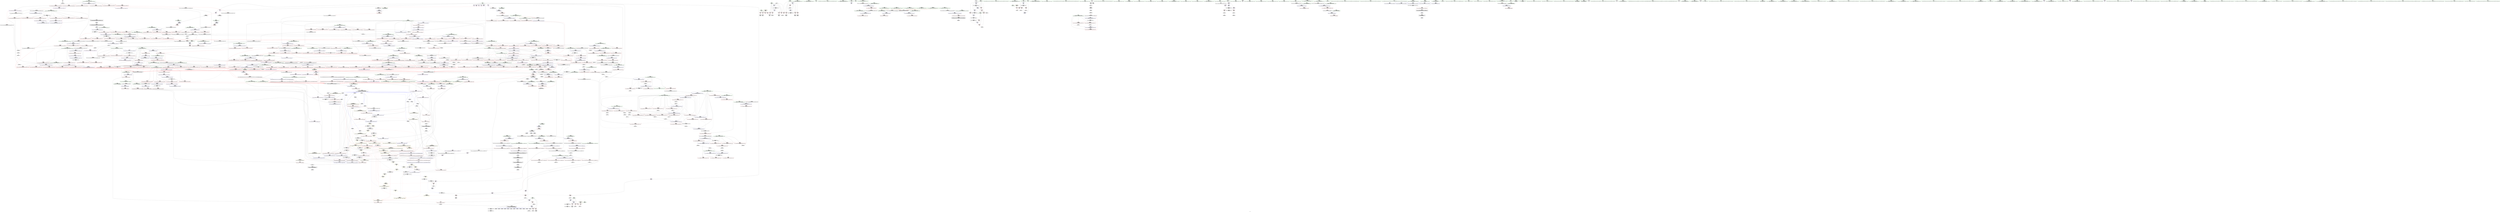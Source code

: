 digraph "SVFG" {
	label="SVFG";

	Node0x555b89d066b0 [shape=record,color=grey,label="{NodeID: 0\nNullPtr}"];
	Node0x555b89d066b0 -> Node0x555b89e76b80[style=solid];
	Node0x555b89f8c8f0 [shape=record,color=black,label="{NodeID: 1882\n1488 = PHI(1464, 1478, )\n1st arg _ZSt9__reverseIPiEvT_S1_St26random_access_iterator_tag }"];
	Node0x555b89f8c8f0 -> Node0x555b89e818c0[style=solid];
	Node0x555b89e7ec10 [shape=record,color=blue,label="{NodeID: 775\n1074\<--1073\n\<--\n_ZSt4swapIiENSt9enable_ifIXsr6__and_ISt6__not_ISt15__is_tuple_likeIT_EESt21is_move_constructibleIS3_ESt18is_move_assignableIS3_EEE5valueEvE4typeERS3_SC_\n}"];
	Node0x555b89e7ec10 -> Node0x555b89e8c020[style=dashed];
	Node0x555b89e7ec10 -> Node0x555b89e7ece0[style=dashed];
	Node0x555b89e758a0 [shape=record,color=red,label="{NodeID: 443\n567\<--546\n\<--__last.addr\n_ZSt11__sort_heapIPiN9__gnu_cxx5__ops15_Iter_less_iterEEvT_S4_RT0_\n|{<s0>29}}"];
	Node0x555b89e758a0:s0 -> Node0x555b89f8e220[style=solid,color=red];
	Node0x555b89eb9340 [shape=record,color=grey,label="{NodeID: 1218\n76 = Binary(75, 77, )\n}"];
	Node0x555b89eb9340 -> Node0x555b89e90ef0[style=solid];
	Node0x555b89e69ae0 [shape=record,color=green,label="{NodeID: 111\n589\<--590\nagg.tmp\<--agg.tmp_field_insensitive\n_ZSt11__make_heapIPiN9__gnu_cxx5__ops15_Iter_less_iterEEvT_S4_RT0_\n}"];
	Node0x555b89e8b0b0 [shape=record,color=red,label="{NodeID: 554\n1028\<--997\n\<--__first.addr\n_ZSt21__unguarded_partitionIPiN9__gnu_cxx5__ops15_Iter_less_iterEET_S4_S4_S4_T0_\n}"];
	Node0x555b89e8b0b0 -> Node0x555b89ebc7c0[style=solid];
	Node0x555b89eff500 [shape=record,color=black,label="{NodeID: 1329\nMR_148V_3 = PHI(MR_148V_4, MR_148V_2, )\npts\{845 \}\n}"];
	Node0x555b89eff500 -> Node0x555b89e89030[style=dashed];
	Node0x555b89eff500 -> Node0x555b89e89100[style=dashed];
	Node0x555b89eff500 -> Node0x555b89e892a0[style=dashed];
	Node0x555b89eff500 -> Node0x555b89e95260[style=dashed];
	Node0x555b89e6e100 [shape=record,color=green,label="{NodeID: 222\n1407\<--1408\nagg.tmp\<--agg.tmp_field_insensitive\n_ZSt18__next_permutationIPiN9__gnu_cxx5__ops15_Iter_less_iterEEbT_S4_T0_\n}"];
	Node0x555b89e90ae0 [shape=record,color=red,label="{NodeID: 665\n1531\<--1530\ndummyVal\<--offset_0\n_ZNSt20__copy_move_backwardILb1ELb1ESt26random_access_iterator_tagE13__copy_move_bIiEEPT_PKS3_S6_S4_\n}"];
	Node0x555b89e90ae0 -> Node0x555b89e80950[style=solid];
	Node0x555b89f10d30 [shape=record,color=yellow,style=double,label="{NodeID: 1440\n207V_1 = ENCHI(MR_207V_0)\npts\{588 675 724 849 1064 1218 \}\nFun[_ZSt16__insertion_sortIPiN9__gnu_cxx5__ops15_Iter_less_iterEEvT_S4_T0_]}"];
	Node0x555b89f10d30 -> Node0x555b89e8cc50[style=dashed];
	Node0x555b89f10d30 -> Node0x555b89e8cd20[style=dashed];
	Node0x555b89e7bcf0 [shape=record,color=purple,label="{NodeID: 333\n767\<--765\nadd.ptr3\<--\n_ZSt13__adjust_heapIPiliN9__gnu_cxx5__ops15_Iter_less_iterEEvT_T0_S5_T1_T2_\n|{<s0>38}}"];
	Node0x555b89e7bcf0:s0 -> Node0x555b89f8b890[style=solid,color=red];
	Node0x555b89e26cd0 [shape=record,color=green,label="{NodeID: 1\n10\<--1\n.str\<--dummyObj\nGlob }"];
	Node0x555b89f8ca40 [shape=record,color=black,label="{NodeID: 1883\n1323 = PHI(1308, )\n0th arg _ZNSt20__copy_move_backwardILb1ELb1ESt26random_access_iterator_tagE13__copy_move_bIiEEPT_PKS3_S6_S4_ }"];
	Node0x555b89f8ca40 -> Node0x555b89e80610[style=solid];
	Node0x555b89e7ece0 [shape=record,color=blue,label="{NodeID: 776\n1078\<--1077\n\<--\n_ZSt4swapIiENSt9enable_ifIXsr6__and_ISt6__not_ISt15__is_tuple_likeIT_EESt21is_move_constructibleIS3_ESt18is_move_assignableIS3_EEE5valueEvE4typeERS3_SC_\n|{<s0>61}}"];
	Node0x555b89e7ece0:s0 -> Node0x555b89f31950[style=dashed,color=blue];
	Node0x555b89e75970 [shape=record,color=red,label="{NodeID: 444\n568\<--546\n\<--__last.addr\n_ZSt11__sort_heapIPiN9__gnu_cxx5__ops15_Iter_less_iterEEvT_S4_RT0_\n|{<s0>29}}"];
	Node0x555b89e75970:s0 -> Node0x555b89f8e370[style=solid,color=red];
	Node0x555b89eb94c0 [shape=record,color=grey,label="{NodeID: 1219\n135 = Binary(134, 77, )\n}"];
	Node0x555b89eb94c0 -> Node0x555b89e914a0[style=solid];
	Node0x555b89e69bb0 [shape=record,color=green,label="{NodeID: 112\n619\<--620\n_ZSt4moveIRiEONSt16remove_referenceIT_E4typeEOS2_\<--_ZSt4moveIRiEONSt16remove_referenceIT_E4typeEOS2__field_insensitive\n}"];
	Node0x555b89e8b180 [shape=record,color=red,label="{NodeID: 555\n1032\<--997\n\<--__first.addr\n_ZSt21__unguarded_partitionIPiN9__gnu_cxx5__ops15_Iter_less_iterEET_S4_S4_S4_T0_\n}"];
	Node0x555b89e8b180 -> Node0x555b89e78a90[style=solid];
	Node0x555b89effa00 [shape=record,color=black,label="{NodeID: 1330\nMR_156V_3 = PHI(MR_156V_4, MR_156V_2, )\npts\{853 \}\n}"];
	Node0x555b89effa00 -> Node0x555b89e89510[style=dashed];
	Node0x555b89effa00 -> Node0x555b89e895e0[style=dashed];
	Node0x555b89effa00 -> Node0x555b89e896b0[style=dashed];
	Node0x555b89effa00 -> Node0x555b89e95330[style=dashed];
	Node0x555b89e6e1d0 [shape=record,color=green,label="{NodeID: 223\n1409\<--1410\nundef.agg.tmp\<--undef.agg.tmp_field_insensitive\n_ZSt18__next_permutationIPiN9__gnu_cxx5__ops15_Iter_less_iterEEbT_S4_T0_\n}"];
	Node0x555b89e90bb0 [shape=record,color=blue,label="{NodeID: 666\n19\<--42\nretval\<--\nmain\n}"];
	Node0x555b89e7bdc0 [shape=record,color=purple,label="{NodeID: 334\n772\<--770\nadd.ptr5\<--\n_ZSt13__adjust_heapIPiliN9__gnu_cxx5__ops15_Iter_less_iterEEvT_T0_S5_T1_T2_\n}"];
	Node0x555b89e7bdc0 -> Node0x555b89e94700[style=solid];
	Node0x555b89e5fcb0 [shape=record,color=green,label="{NodeID: 2\n12\<--1\n.str.1\<--dummyObj\nGlob }"];
	Node0x555b89f8cb50 [shape=record,color=black,label="{NodeID: 1884\n1324 = PHI(1309, )\n1st arg _ZNSt20__copy_move_backwardILb1ELb1ESt26random_access_iterator_tagE13__copy_move_bIiEEPT_PKS3_S6_S4_ }"];
	Node0x555b89f8cb50 -> Node0x555b89e806e0[style=solid];
	Node0x555b89e7edb0 [shape=record,color=blue,label="{NodeID: 777\n1089\<--1085\n__first.addr\<--__first\n_ZSt16__insertion_sortIPiN9__gnu_cxx5__ops15_Iter_less_iterEEvT_S4_T0_\n}"];
	Node0x555b89e7edb0 -> Node0x555b89e8c0f0[style=dashed];
	Node0x555b89e7edb0 -> Node0x555b89e8c1c0[style=dashed];
	Node0x555b89e7edb0 -> Node0x555b89e8c290[style=dashed];
	Node0x555b89e7edb0 -> Node0x555b89e8c360[style=dashed];
	Node0x555b89e7edb0 -> Node0x555b89e8c430[style=dashed];
	Node0x555b89e75a40 [shape=record,color=red,label="{NodeID: 445\n569\<--548\n\<--__comp.addr\n_ZSt11__sort_heapIPiN9__gnu_cxx5__ops15_Iter_less_iterEEvT_S4_RT0_\n|{<s0>29}}"];
	Node0x555b89e75a40:s0 -> Node0x555b89f8e4c0[style=solid,color=red];
	Node0x555b89eb9640 [shape=record,color=grey,label="{NodeID: 1220\n124 = Binary(123, 77, )\n}"];
	Node0x555b89eb9640 -> Node0x555b89e91300[style=solid];
	Node0x555b89e69cb0 [shape=record,color=green,label="{NodeID: 113\n630\<--631\n_ZSt13__adjust_heapIPiliN9__gnu_cxx5__ops15_Iter_less_iterEEvT_T0_S5_T1_T2_\<--_ZSt13__adjust_heapIPiliN9__gnu_cxx5__ops15_Iter_less_iterEEvT_T0_S5_T1_T2__field_insensitive\n}"];
	Node0x555b89e8b250 [shape=record,color=red,label="{NodeID: 556\n1034\<--997\n\<--__first.addr\n_ZSt21__unguarded_partitionIPiN9__gnu_cxx5__ops15_Iter_less_iterEET_S4_S4_S4_T0_\n|{<s0>60}}"];
	Node0x555b89e8b250:s0 -> Node0x555b89f856d0[style=solid,color=red];
	Node0x555b89efff00 [shape=record,color=black,label="{NodeID: 1331\nMR_2V_6 = PHI(MR_2V_7, MR_2V_5, )\npts\{9 \}\n|{|<s3>6}}"];
	Node0x555b89efff00 -> Node0x555b89e7de40[style=dashed];
	Node0x555b89efff00 -> Node0x555b89e7dfe0[style=dashed];
	Node0x555b89efff00 -> Node0x555b89e7e180[style=dashed];
	Node0x555b89efff00:s3 -> Node0x555b89ef5760[style=dashed,color=red];
	Node0x555b89e6e2a0 [shape=record,color=green,label="{NodeID: 224\n1411\<--1412\nagg.tmp12\<--agg.tmp12_field_insensitive\n_ZSt18__next_permutationIPiN9__gnu_cxx5__ops15_Iter_less_iterEEbT_S4_T0_\n}"];
	Node0x555b89e90c80 [shape=record,color=blue,label="{NodeID: 667\n23\<--42\ncounter\<--\nmain\n}"];
	Node0x555b89e90c80 -> Node0x555b89eeefe0[style=dashed];
	Node0x555b89f10fe0 [shape=record,color=yellow,style=double,label="{NodeID: 1442\n2V_1 = ENCHI(MR_2V_0)\npts\{9 \}\nFun[_ZSt23__copy_move_backward_a2ILb1EPiS0_ET1_T0_S2_S1_]|{<s0>83}}"];
	Node0x555b89f10fe0:s0 -> Node0x555b89f0df40[style=dashed,color=red];
	Node0x555b89e7be90 [shape=record,color=purple,label="{NodeID: 335\n794\<--791\nadd.ptr14\<--\n_ZSt13__adjust_heapIPiliN9__gnu_cxx5__ops15_Iter_less_iterEEvT_T0_S5_T1_T2_\n|{<s0>39}}"];
	Node0x555b89e7be90:s0 -> Node0x555b89f8b890[style=solid,color=red];
	Node0x555b89e5e780 [shape=record,color=green,label="{NodeID: 3\n14\<--1\n.str.2\<--dummyObj\nGlob }"];
	Node0x555b89f8cc60 [shape=record,color=black,label="{NodeID: 1885\n1325 = PHI(1310, )\n2nd arg _ZNSt20__copy_move_backwardILb1ELb1ESt26random_access_iterator_tagE13__copy_move_bIiEEPT_PKS3_S6_S4_ }"];
	Node0x555b89f8cc60 -> Node0x555b89e807b0[style=solid];
	Node0x555b89e7ee80 [shape=record,color=blue,label="{NodeID: 778\n1091\<--1086\n__last.addr\<--__last\n_ZSt16__insertion_sortIPiN9__gnu_cxx5__ops15_Iter_less_iterEEvT_S4_T0_\n}"];
	Node0x555b89e7ee80 -> Node0x555b89e8c500[style=dashed];
	Node0x555b89e7ee80 -> Node0x555b89e8c5d0[style=dashed];
	Node0x555b89e75b10 [shape=record,color=red,label="{NodeID: 446\n595\<--577\n\<--__first.addr\n_ZSt11__make_heapIPiN9__gnu_cxx5__ops15_Iter_less_iterEEvT_S4_RT0_\n}"];
	Node0x555b89e75b10 -> Node0x555b89e78340[style=solid];
	Node0x555b89eb97c0 [shape=record,color=grey,label="{NodeID: 1221\n128 = Binary(127, 77, )\n}"];
	Node0x555b89eb97c0 -> Node0x555b89e913d0[style=solid];
	Node0x555b89e69db0 [shape=record,color=green,label="{NodeID: 114\n645\<--646\nthis.addr\<--this.addr_field_insensitive\n_ZNK9__gnu_cxx5__ops15_Iter_less_iterclIPiS3_EEbT_T0_\n}"];
	Node0x555b89e69db0 -> Node0x555b89e76740[style=solid];
	Node0x555b89e69db0 -> Node0x555b89e93860[style=solid];
	Node0x555b89e8b320 [shape=record,color=red,label="{NodeID: 557\n1037\<--997\n\<--__first.addr\n_ZSt21__unguarded_partitionIPiN9__gnu_cxx5__ops15_Iter_less_iterEET_S4_S4_S4_T0_\n}"];
	Node0x555b89e8b320 -> Node0x555b89e7aa40[style=solid];
	Node0x555b89e6e370 [shape=record,color=green,label="{NodeID: 225\n1413\<--1414\nundef.agg.tmp13\<--undef.agg.tmp13_field_insensitive\n_ZSt18__next_permutationIPiN9__gnu_cxx5__ops15_Iter_less_iterEEbT_S4_T0_\n}"];
	Node0x555b89f31950 [shape=record,color=yellow,style=double,label="{NodeID: 1775\n2V_2 = CSCHI(MR_2V_1)\npts\{9 \}\nCS[]|{<s0>49|<s1>51|<s2>52|<s3>54|<s4>56|<s5>57|<s6>60|<s7>88|<s8>93}}"];
	Node0x555b89f31950:s0 -> Node0x555b89ef2be0[style=dashed,color=blue];
	Node0x555b89f31950:s1 -> Node0x555b89ef2be0[style=dashed,color=blue];
	Node0x555b89f31950:s2 -> Node0x555b89ef2be0[style=dashed,color=blue];
	Node0x555b89f31950:s3 -> Node0x555b89ef2be0[style=dashed,color=blue];
	Node0x555b89f31950:s4 -> Node0x555b89ef2be0[style=dashed,color=blue];
	Node0x555b89f31950:s5 -> Node0x555b89ef2be0[style=dashed,color=blue];
	Node0x555b89f31950:s6 -> Node0x555b89f03600[style=dashed,color=blue];
	Node0x555b89f31950:s7 -> Node0x555b89f32030[style=dashed,color=blue];
	Node0x555b89f31950:s8 -> Node0x555b89f06300[style=dashed,color=blue];
	Node0x555b89e90d50 [shape=record,color=blue,label="{NodeID: 668\n29\<--42\ni\<--\nmain\n}"];
	Node0x555b89e90d50 -> Node0x555b89e7cc60[style=dashed];
	Node0x555b89e90d50 -> Node0x555b89e7cd30[style=dashed];
	Node0x555b89e90d50 -> Node0x555b89e7ce00[style=dashed];
	Node0x555b89e90d50 -> Node0x555b89e7ced0[style=dashed];
	Node0x555b89e90d50 -> Node0x555b89e90ef0[style=dashed];
	Node0x555b89e90d50 -> Node0x555b89eef4e0[style=dashed];
	Node0x555b89e7bf60 [shape=record,color=purple,label="{NodeID: 336\n799\<--797\nadd.ptr16\<--\n_ZSt13__adjust_heapIPiliN9__gnu_cxx5__ops15_Iter_less_iterEEvT_T0_S5_T1_T2_\n}"];
	Node0x555b89e7bf60 -> Node0x555b89e94970[style=solid];
	Node0x555b89e5e810 [shape=record,color=green,label="{NodeID: 4\n42\<--1\n\<--dummyObj\nCan only get source location for instruction, argument, global var or function.}"];
	Node0x555b89f8cd70 [shape=record,color=black,label="{NodeID: 1886\n1292 = PHI(1273, )\n0th arg _ZSt22__copy_move_backward_aILb1EPiS0_ET1_T0_S2_S1_ }"];
	Node0x555b89f8cd70 -> Node0x555b89e80200[style=solid];
	Node0x555b89e7ef50 [shape=record,color=blue,label="{NodeID: 779\n1093\<--1111\n__i\<--add.ptr\n_ZSt16__insertion_sortIPiN9__gnu_cxx5__ops15_Iter_less_iterEEvT_S4_T0_\n}"];
	Node0x555b89e7ef50 -> Node0x555b89e8c6a0[style=dashed];
	Node0x555b89e7ef50 -> Node0x555b89e8c770[style=dashed];
	Node0x555b89e7ef50 -> Node0x555b89e8c840[style=dashed];
	Node0x555b89e7ef50 -> Node0x555b89e8c910[style=dashed];
	Node0x555b89e7ef50 -> Node0x555b89e8c9e0[style=dashed];
	Node0x555b89e7ef50 -> Node0x555b89e8cab0[style=dashed];
	Node0x555b89e7ef50 -> Node0x555b89e8cb80[style=dashed];
	Node0x555b89e7ef50 -> Node0x555b89e7f1c0[style=dashed];
	Node0x555b89e7ef50 -> Node0x555b89f04000[style=dashed];
	Node0x555b89e75be0 [shape=record,color=red,label="{NodeID: 447\n604\<--577\n\<--__first.addr\n_ZSt11__make_heapIPiN9__gnu_cxx5__ops15_Iter_less_iterEEvT_S4_RT0_\n}"];
	Node0x555b89e75be0 -> Node0x555b89e784e0[style=solid];
	Node0x555b89eb9940 [shape=record,color=grey,label="{NodeID: 1222\n611 = Binary(610, 284, )\n}"];
	Node0x555b89eb9940 -> Node0x555b89eb9dc0[style=solid];
	Node0x555b89e6e810 [shape=record,color=green,label="{NodeID: 115\n647\<--648\n__it1.addr\<--__it1.addr_field_insensitive\n_ZNK9__gnu_cxx5__ops15_Iter_less_iterclIPiS3_EEbT_T0_\n}"];
	Node0x555b89e6e810 -> Node0x555b89e76810[style=solid];
	Node0x555b89e6e810 -> Node0x555b89e93930[style=solid];
	Node0x555b89e8b3f0 [shape=record,color=red,label="{NodeID: 558\n1016\<--999\n\<--__last.addr\n_ZSt21__unguarded_partitionIPiN9__gnu_cxx5__ops15_Iter_less_iterEET_S4_S4_S4_T0_\n}"];
	Node0x555b89e8b3f0 -> Node0x555b89e7a8a0[style=solid];
	Node0x555b89e6e440 [shape=record,color=green,label="{NodeID: 226\n1466\<--1467\n_ZSt19__iterator_categoryIPiENSt15iterator_traitsIT_E17iterator_categoryERKS2_\<--_ZSt19__iterator_categoryIPiENSt15iterator_traitsIT_E17iterator_categoryERKS2__field_insensitive\n}"];
	Node0x555b89e90e20 [shape=record,color=blue,label="{NodeID: 669\n69\<--71\narrayidx\<--dec\nmain\n}"];
	Node0x555b89e90e20 -> Node0x555b89ef3fe0[style=dashed];
	Node0x555b89e7c030 [shape=record,color=purple,label="{NodeID: 337\n871\<--869\nadd.ptr\<--\n_ZSt11__push_heapIPiliN9__gnu_cxx5__ops14_Iter_less_valEEvT_T0_S5_T1_RT2_\n|{<s0>44}}"];
	Node0x555b89e7c030:s0 -> Node0x555b89f8b610[style=solid,color=red];
	Node0x555b89e5e8a0 [shape=record,color=green,label="{NodeID: 5\n72\<--1\n\<--dummyObj\nCan only get source location for instruction, argument, global var or function.}"];
	Node0x555b89f8ce80 [shape=record,color=black,label="{NodeID: 1887\n1293 = PHI(1277, )\n1st arg _ZSt22__copy_move_backward_aILb1EPiS0_ET1_T0_S2_S1_ }"];
	Node0x555b89f8ce80 -> Node0x555b89e802d0[style=solid];
	Node0x555b89e7f020 [shape=record,color=blue,label="{NodeID: 780\n1095\<--1124\n__val\<--\n_ZSt16__insertion_sortIPiN9__gnu_cxx5__ops15_Iter_less_iterEEvT_S4_T0_\n}"];
	Node0x555b89e7f020 -> Node0x555b89e8cd20[style=dashed];
	Node0x555b89e7f020 -> Node0x555b89ef7d00[style=dashed];
	Node0x555b89e75cb0 [shape=record,color=red,label="{NodeID: 448\n615\<--577\n\<--__first.addr\n_ZSt11__make_heapIPiN9__gnu_cxx5__ops15_Iter_less_iterEEvT_S4_RT0_\n}"];
	Node0x555b89e75cb0 -> Node0x555b89e7ba80[style=solid];
	Node0x555b89eb9ac0 [shape=record,color=grey,label="{NodeID: 1223\n283 = Binary(280, 284, )\n|{<s0>13}}"];
	Node0x555b89eb9ac0:s0 -> Node0x555b89f835d0[style=solid,color=red];
	Node0x555b89e6e8e0 [shape=record,color=green,label="{NodeID: 116\n649\<--650\n__it2.addr\<--__it2.addr_field_insensitive\n_ZNK9__gnu_cxx5__ops15_Iter_less_iterclIPiS3_EEbT_T0_\n}"];
	Node0x555b89e6e8e0 -> Node0x555b89e866c0[style=solid];
	Node0x555b89e6e8e0 -> Node0x555b89e93a00[style=solid];
	Node0x555b89e8b4c0 [shape=record,color=red,label="{NodeID: 559\n1021\<--999\n\<--__last.addr\n_ZSt21__unguarded_partitionIPiN9__gnu_cxx5__ops15_Iter_less_iterEET_S4_S4_S4_T0_\n|{<s0>59}}"];
	Node0x555b89e8b4c0:s0 -> Node0x555b89f8f7c0[style=solid,color=red];
	Node0x555b89e6e540 [shape=record,color=green,label="{NodeID: 227\n1469\<--1470\n_ZSt9__reverseIPiEvT_S1_St26random_access_iterator_tag\<--_ZSt9__reverseIPiEvT_S1_St26random_access_iterator_tag_field_insensitive\n}"];
	Node0x555b89f31c10 [shape=record,color=yellow,style=double,label="{NodeID: 1777\n2V_2 = CSCHI(MR_2V_1)\npts\{9 \}\nCS[]|{<s0>67|<s1>67}}"];
	Node0x555b89f31c10:s0 -> Node0x555b89e8cd20[style=dashed,color=blue];
	Node0x555b89f31c10:s1 -> Node0x555b89e7f0f0[style=dashed,color=blue];
	Node0x555b89e90ef0 [shape=record,color=blue,label="{NodeID: 670\n29\<--76\ni\<--inc\nmain\n}"];
	Node0x555b89e90ef0 -> Node0x555b89e7cc60[style=dashed];
	Node0x555b89e90ef0 -> Node0x555b89e7cd30[style=dashed];
	Node0x555b89e90ef0 -> Node0x555b89e7ce00[style=dashed];
	Node0x555b89e90ef0 -> Node0x555b89e7ced0[style=dashed];
	Node0x555b89e90ef0 -> Node0x555b89e90ef0[style=dashed];
	Node0x555b89e90ef0 -> Node0x555b89eef4e0[style=dashed];
	Node0x555b89e7c100 [shape=record,color=purple,label="{NodeID: 338\n880\<--878\nadd.ptr1\<--\n_ZSt11__push_heapIPiliN9__gnu_cxx5__ops14_Iter_less_valEEvT_T0_S5_T1_RT2_\n|{<s0>45}}"];
	Node0x555b89e7c100:s0 -> Node0x555b89f8b890[style=solid,color=red];
	Node0x555b89e66290 [shape=record,color=green,label="{NodeID: 6\n77\<--1\n\<--dummyObj\nCan only get source location for instruction, argument, global var or function.}"];
	Node0x555b89f8cf90 [shape=record,color=black,label="{NodeID: 1888\n1294 = PHI(1279, )\n2nd arg _ZSt22__copy_move_backward_aILb1EPiS0_ET1_T0_S2_S1_ }"];
	Node0x555b89f8cf90 -> Node0x555b89e803a0[style=solid];
	Node0x555b89e7f0f0 [shape=record,color=blue,label="{NodeID: 781\n1135\<--1134\n\<--\n_ZSt16__insertion_sortIPiN9__gnu_cxx5__ops15_Iter_less_iterEEvT_S4_T0_\n}"];
	Node0x555b89e7f0f0 -> Node0x555b89ef7300[style=dashed];
	Node0x555b89e75d80 [shape=record,color=red,label="{NodeID: 449\n623\<--577\n\<--__first.addr\n_ZSt11__make_heapIPiN9__gnu_cxx5__ops15_Iter_less_iterEEvT_S4_RT0_\n|{<s0>32}}"];
	Node0x555b89e75d80:s0 -> Node0x555b89f84c00[style=solid,color=red];
	Node0x555b89eb9c40 [shape=record,color=grey,label="{NodeID: 1224\n278 = Binary(277, 279, )\n|{<s0>12}}"];
	Node0x555b89eb9c40:s0 -> Node0x555b89f8d410[style=solid,color=red];
	Node0x555b89e6e9b0 [shape=record,color=green,label="{NodeID: 117\n666\<--667\n__first.addr\<--__first.addr_field_insensitive\n_ZSt10__pop_heapIPiN9__gnu_cxx5__ops15_Iter_less_iterEEvT_S4_S4_RT0_\n}"];
	Node0x555b89e6e9b0 -> Node0x555b89e86930[style=solid];
	Node0x555b89e6e9b0 -> Node0x555b89e86a00[style=solid];
	Node0x555b89e6e9b0 -> Node0x555b89e86ad0[style=solid];
	Node0x555b89e6e9b0 -> Node0x555b89e93ad0[style=solid];
	Node0x555b89e8b590 [shape=record,color=red,label="{NodeID: 560\n1024\<--999\n\<--__last.addr\n_ZSt21__unguarded_partitionIPiN9__gnu_cxx5__ops15_Iter_less_iterEET_S4_S4_S4_T0_\n}"];
	Node0x555b89e8b590 -> Node0x555b89e7a970[style=solid];
	Node0x555b89e6e640 [shape=record,color=green,label="{NodeID: 228\n1489\<--1490\n\<--field_insensitive\n_ZSt9__reverseIPiEvT_S1_St26random_access_iterator_tag\n}"];
	Node0x555b89f31d70 [shape=record,color=yellow,style=double,label="{NodeID: 1778\n2V_2 = CSCHI(MR_2V_1)\npts\{9 \}\nCS[]|{<s0>75}}"];
	Node0x555b89f31d70:s0 -> Node0x555b89f31c10[style=dashed,color=blue];
	Node0x555b89e90fc0 [shape=record,color=blue,label="{NodeID: 671\n31\<--81\nmini\<--\nmain\n}"];
	Node0x555b89e90fc0 -> Node0x555b89e7cfa0[style=dashed];
	Node0x555b89e90fc0 -> Node0x555b89e918b0[style=dashed];
	Node0x555b89e90fc0 -> Node0x555b89efa500[style=dashed];
	Node0x555b89e7c1d0 [shape=record,color=purple,label="{NodeID: 339\n885\<--883\nadd.ptr3\<--\n_ZSt11__push_heapIPiliN9__gnu_cxx5__ops14_Iter_less_valEEvT_T0_S5_T1_RT2_\n}"];
	Node0x555b89e7c1d0 -> Node0x555b89e95190[style=solid];
	Node0x555b89e66320 [shape=record,color=green,label="{NodeID: 7\n81\<--1\n\<--dummyObj\nCan only get source location for instruction, argument, global var or function.}"];
	Node0x555b89f8d0a0 [shape=record,color=black,label="{NodeID: 1889\n1057 = PHI(1050, )\n0th arg _ZSt4swapIiENSt9enable_ifIXsr6__and_ISt6__not_ISt15__is_tuple_likeIT_EESt21is_move_constructibleIS3_ESt18is_move_assignableIS3_EEE5valueEvE4typeERS3_SC_ }"];
	Node0x555b89f8d0a0 -> Node0x555b89e7e9a0[style=solid];
	Node0x555b89e7f1c0 [shape=record,color=blue,label="{NodeID: 782\n1093\<--1148\n__i\<--incdec.ptr\n_ZSt16__insertion_sortIPiN9__gnu_cxx5__ops15_Iter_less_iterEEvT_S4_T0_\n}"];
	Node0x555b89e7f1c0 -> Node0x555b89e8c6a0[style=dashed];
	Node0x555b89e7f1c0 -> Node0x555b89e8c770[style=dashed];
	Node0x555b89e7f1c0 -> Node0x555b89e8c840[style=dashed];
	Node0x555b89e7f1c0 -> Node0x555b89e8c910[style=dashed];
	Node0x555b89e7f1c0 -> Node0x555b89e8c9e0[style=dashed];
	Node0x555b89e7f1c0 -> Node0x555b89e8cab0[style=dashed];
	Node0x555b89e7f1c0 -> Node0x555b89e8cb80[style=dashed];
	Node0x555b89e7f1c0 -> Node0x555b89e7f1c0[style=dashed];
	Node0x555b89e7f1c0 -> Node0x555b89f04000[style=dashed];
	Node0x555b89e75e50 [shape=record,color=red,label="{NodeID: 450\n594\<--579\n\<--__last.addr\n_ZSt11__make_heapIPiN9__gnu_cxx5__ops15_Iter_less_iterEEvT_S4_RT0_\n}"];
	Node0x555b89e75e50 -> Node0x555b89e78270[style=solid];
	Node0x555b89eb9dc0 [shape=record,color=grey,label="{NodeID: 1225\n612 = Binary(611, 284, )\n}"];
	Node0x555b89eb9dc0 -> Node0x555b89e935f0[style=solid];
	Node0x555b89e6ea80 [shape=record,color=green,label="{NodeID: 118\n668\<--669\n__last.addr\<--__last.addr_field_insensitive\n_ZSt10__pop_heapIPiN9__gnu_cxx5__ops15_Iter_less_iterEEvT_S4_S4_RT0_\n}"];
	Node0x555b89e6ea80 -> Node0x555b89e86ba0[style=solid];
	Node0x555b89e6ea80 -> Node0x555b89e93ba0[style=solid];
	Node0x555b89e8b660 [shape=record,color=red,label="{NodeID: 561\n1029\<--999\n\<--__last.addr\n_ZSt21__unguarded_partitionIPiN9__gnu_cxx5__ops15_Iter_less_iterEET_S4_S4_S4_T0_\n}"];
	Node0x555b89e8b660 -> Node0x555b89ebc7c0[style=solid];
	Node0x555b89e6e710 [shape=record,color=green,label="{NodeID: 229\n1491\<--1492\n__first.addr\<--__first.addr_field_insensitive\n_ZSt9__reverseIPiEvT_S1_St26random_access_iterator_tag\n}"];
	Node0x555b89e6e710 -> Node0x555b89e90390[style=solid];
	Node0x555b89e6e710 -> Node0x555b89e90460[style=solid];
	Node0x555b89e6e710 -> Node0x555b89e90530[style=solid];
	Node0x555b89e6e710 -> Node0x555b89e90600[style=solid];
	Node0x555b89e6e710 -> Node0x555b89e817f0[style=solid];
	Node0x555b89e6e710 -> Node0x555b89e81a60[style=solid];
	Node0x555b89f31ed0 [shape=record,color=yellow,style=double,label="{NodeID: 1779\n2V_2 = CSCHI(MR_2V_1)\npts\{9 \}\nCS[]|{<s0>83}}"];
	Node0x555b89f31ed0:s0 -> Node0x555b89f31d70[style=dashed,color=blue];
	Node0x555b89e91090 [shape=record,color=blue,label="{NodeID: 672\n33\<--42\nsum\<--\nmain\n}"];
	Node0x555b89e91090 -> Node0x555b89e7d2e0[style=dashed];
	Node0x555b89e91090 -> Node0x555b89e7d3b0[style=dashed];
	Node0x555b89e91090 -> Node0x555b89e91090[style=dashed];
	Node0x555b89e91090 -> Node0x555b89eefee0[style=dashed];
	Node0x555b89e91090 -> Node0x555b89ef9100[style=dashed];
	Node0x555b89e7c2a0 [shape=record,color=purple,label="{NodeID: 340\n898\<--896\nadd.ptr7\<--\n_ZSt11__push_heapIPiliN9__gnu_cxx5__ops14_Iter_less_valEEvT_T0_S5_T1_RT2_\n}"];
	Node0x555b89e7c2a0 -> Node0x555b89e95400[style=solid];
	Node0x555b89e663b0 [shape=record,color=green,label="{NodeID: 8\n93\<--1\n\<--dummyObj\nCan only get source location for instruction, argument, global var or function.}"];
	Node0x555b89f8d1b0 [shape=record,color=black,label="{NodeID: 1890\n1058 = PHI(1051, )\n1st arg _ZSt4swapIiENSt9enable_ifIXsr6__and_ISt6__not_ISt15__is_tuple_likeIT_EESt21is_move_constructibleIS3_ESt18is_move_assignableIS3_EEE5valueEvE4typeERS3_SC_ }"];
	Node0x555b89f8d1b0 -> Node0x555b89e7ea70[style=solid];
	Node0x555b89e7f290 [shape=record,color=blue,label="{NodeID: 783\n1157\<--1153\n__first.addr\<--__first\n_ZSt26__unguarded_insertion_sortIPiN9__gnu_cxx5__ops15_Iter_less_iterEEvT_S4_T0_\n}"];
	Node0x555b89e7f290 -> Node0x555b89e8cdf0[style=dashed];
	Node0x555b89e75f20 [shape=record,color=red,label="{NodeID: 451\n603\<--579\n\<--__last.addr\n_ZSt11__make_heapIPiN9__gnu_cxx5__ops15_Iter_less_iterEEvT_S4_RT0_\n}"];
	Node0x555b89e75f20 -> Node0x555b89e78410[style=solid];
	Node0x555b89eb9f40 [shape=record,color=grey,label="{NodeID: 1226\n607 = Binary(605, 606, )\n}"];
	Node0x555b89eb9f40 -> Node0x555b89eba0c0[style=solid];
	Node0x555b89e6eb50 [shape=record,color=green,label="{NodeID: 119\n670\<--671\n__result.addr\<--__result.addr_field_insensitive\n_ZSt10__pop_heapIPiN9__gnu_cxx5__ops15_Iter_less_iterEEvT_S4_S4_RT0_\n}"];
	Node0x555b89e6eb50 -> Node0x555b89e86c70[style=solid];
	Node0x555b89e6eb50 -> Node0x555b89e86d40[style=solid];
	Node0x555b89e6eb50 -> Node0x555b89e93c70[style=solid];
	Node0x555b89e8b730 [shape=record,color=red,label="{NodeID: 562\n1035\<--999\n\<--__last.addr\n_ZSt21__unguarded_partitionIPiN9__gnu_cxx5__ops15_Iter_less_iterEET_S4_S4_S4_T0_\n|{<s0>60}}"];
	Node0x555b89e8b730:s0 -> Node0x555b89f85e00[style=solid,color=red];
	Node0x555b89e76910 [shape=record,color=green,label="{NodeID: 230\n1493\<--1494\n__last.addr\<--__last.addr_field_insensitive\n_ZSt9__reverseIPiEvT_S1_St26random_access_iterator_tag\n}"];
	Node0x555b89e76910 -> Node0x555b89e906d0[style=solid];
	Node0x555b89e76910 -> Node0x555b89e907a0[style=solid];
	Node0x555b89e76910 -> Node0x555b89e90870[style=solid];
	Node0x555b89e76910 -> Node0x555b89e90940[style=solid];
	Node0x555b89e76910 -> Node0x555b89e90a10[style=solid];
	Node0x555b89e76910 -> Node0x555b89e818c0[style=solid];
	Node0x555b89e76910 -> Node0x555b89e81990[style=solid];
	Node0x555b89e76910 -> Node0x555b89e81b30[style=solid];
	Node0x555b89f32030 [shape=record,color=yellow,style=double,label="{NodeID: 1780\n2V_3 = CSCHI(MR_2V_1)\npts\{9 \}\nCS[]|{<s0>90|<s1>90}}"];
	Node0x555b89f32030:s0 -> Node0x555b89efdc00[style=dashed,color=red];
	Node0x555b89f32030:s1 -> Node0x555b89f06300[style=dashed,color=red];
	Node0x555b89e91160 [shape=record,color=blue,label="{NodeID: 673\n35\<--42\ni8\<--\nmain\n}"];
	Node0x555b89e91160 -> Node0x555b89e7d480[style=dashed];
	Node0x555b89e91160 -> Node0x555b89e7d550[style=dashed];
	Node0x555b89e91160 -> Node0x555b89e7d620[style=dashed];
	Node0x555b89e91160 -> Node0x555b89e7d6f0[style=dashed];
	Node0x555b89e91160 -> Node0x555b89e7d7c0[style=dashed];
	Node0x555b89e91160 -> Node0x555b89e91160[style=dashed];
	Node0x555b89e91160 -> Node0x555b89e917e0[style=dashed];
	Node0x555b89e91160 -> Node0x555b89ef03e0[style=dashed];
	Node0x555b89f11580 [shape=record,color=yellow,style=double,label="{NodeID: 1448\n2V_1 = ENCHI(MR_2V_0)\npts\{9 \}\nFun[_ZNK9__gnu_cxx5__ops15_Iter_less_iterclIPiS3_EEbT_T0_]}"];
	Node0x555b89f11580 -> Node0x555b89e86790[style=dashed];
	Node0x555b89f11580 -> Node0x555b89e86860[style=dashed];
	Node0x555b89e7c370 [shape=record,color=purple,label="{NodeID: 341\n1350\<--1347\nadd.ptr\<--\n_ZNSt20__copy_move_backwardILb1ELb1ESt26random_access_iterator_tagE13__copy_move_bIiEEPT_PKS3_S6_S4_\n}"];
	Node0x555b89e7c370 -> Node0x555b89e79110[style=solid];
	Node0x555b89e66c80 [shape=record,color=green,label="{NodeID: 9\n94\<--1\n\<--dummyObj\nCan only get source location for instruction, argument, global var or function.}"];
	Node0x555b89f8d2c0 [shape=record,color=black,label="{NodeID: 1891\n1212 = PHI(1138, 1178, )\n0th arg _ZSt25__unguarded_linear_insertIPiN9__gnu_cxx5__ops14_Val_less_iterEEvT_T0_ }"];
	Node0x555b89f8d2c0 -> Node0x555b89e7f840[style=solid];
	Node0x555b89e7f360 [shape=record,color=blue,label="{NodeID: 784\n1159\<--1154\n__last.addr\<--__last\n_ZSt26__unguarded_insertion_sortIPiN9__gnu_cxx5__ops15_Iter_less_iterEEvT_S4_T0_\n}"];
	Node0x555b89e7f360 -> Node0x555b89e8cec0[style=dashed];
	Node0x555b89e75ff0 [shape=record,color=red,label="{NodeID: 452\n628\<--581\n\<--__comp.addr\n_ZSt11__make_heapIPiN9__gnu_cxx5__ops15_Iter_less_iterEEvT_S4_RT0_\n}"];
	Node0x555b89eba0c0 [shape=record,color=grey,label="{NodeID: 1227\n608 = Binary(607, 279, )\n}"];
	Node0x555b89eba0c0 -> Node0x555b89e93520[style=solid];
	Node0x555b89e6ec20 [shape=record,color=green,label="{NodeID: 120\n672\<--673\n__comp.addr\<--__comp.addr_field_insensitive\n_ZSt10__pop_heapIPiN9__gnu_cxx5__ops15_Iter_less_iterEEvT_S4_S4_RT0_\n}"];
	Node0x555b89e6ec20 -> Node0x555b89e86e10[style=solid];
	Node0x555b89e6ec20 -> Node0x555b89e93d40[style=solid];
	Node0x555b89e8b800 [shape=record,color=red,label="{NodeID: 563\n1009\<--1001\n\<--__pivot.addr\n_ZSt21__unguarded_partitionIPiN9__gnu_cxx5__ops15_Iter_less_iterEET_S4_S4_S4_T0_\n|{<s0>58}}"];
	Node0x555b89e8b800:s0 -> Node0x555b89f8f7c0[style=solid,color=red];
	Node0x555b89e769e0 [shape=record,color=green,label="{NodeID: 231\n1523\<--1524\nretval\<--retval_field_insensitive\n_ZSt19__iterator_categoryIPiENSt15iterator_traitsIT_E17iterator_categoryERKS2_\n}"];
	Node0x555b89e91230 [shape=record,color=blue,label="{NodeID: 674\n37\<--108\nj\<--add\nmain\n}"];
	Node0x555b89e91230 -> Node0x555b89e7d890[style=dashed];
	Node0x555b89e91230 -> Node0x555b89e7d960[style=dashed];
	Node0x555b89e91230 -> Node0x555b89e7da30[style=dashed];
	Node0x555b89e91230 -> Node0x555b89e913d0[style=dashed];
	Node0x555b89e91230 -> Node0x555b89f05400[style=dashed];
	Node0x555b89e7c440 [shape=record,color=purple,label="{NodeID: 342\n1363\<--1360\nadd.ptr2\<--\n_ZNSt20__copy_move_backwardILb1ELb1ESt26random_access_iterator_tagE13__copy_move_bIiEEPT_PKS3_S6_S4_\n}"];
	Node0x555b89e7c440 -> Node0x555b89e792b0[style=solid];
	Node0x555b89e66d10 [shape=record,color=green,label="{NodeID: 10\n95\<--1\n\<--dummyObj\nCan only get source location for instruction, argument, global var or function.}"];
	Node0x555b89f8d410 [shape=record,color=black,label="{NodeID: 1892\n362 = PHI(278, )\n0th arg _ZSt4__lgl }"];
	Node0x555b89f8d410 -> Node0x555b89e92410[style=solid];
	Node0x555b89e7f430 [shape=record,color=blue,label="{NodeID: 785\n1161\<--1171\n__i\<--\n_ZSt26__unguarded_insertion_sortIPiN9__gnu_cxx5__ops15_Iter_less_iterEEvT_S4_T0_\n}"];
	Node0x555b89e7f430 -> Node0x555b89eecbc0[style=dashed];
	Node0x555b89e760c0 [shape=record,color=red,label="{NodeID: 453\n610\<--583\n\<--__len\n_ZSt11__make_heapIPiN9__gnu_cxx5__ops15_Iter_less_iterEEvT_S4_RT0_\n}"];
	Node0x555b89e760c0 -> Node0x555b89eb9940[style=solid];
	Node0x555b89eba240 [shape=record,color=grey,label="{NodeID: 1228\n1457 = Binary(1456, 368, )\n}"];
	Node0x555b89e6ecf0 [shape=record,color=green,label="{NodeID: 121\n674\<--675\n__value\<--__value_field_insensitive\n_ZSt10__pop_heapIPiN9__gnu_cxx5__ops15_Iter_less_iterEEvT_S4_S4_RT0_\n|{|<s1>35}}"];
	Node0x555b89e6ecf0 -> Node0x555b89e93e10[style=solid];
	Node0x555b89e6ecf0:s1 -> Node0x555b89f8b890[style=solid,color=red];
	Node0x555b89e8b8d0 [shape=record,color=red,label="{NodeID: 564\n1020\<--1001\n\<--__pivot.addr\n_ZSt21__unguarded_partitionIPiN9__gnu_cxx5__ops15_Iter_less_iterEET_S4_S4_S4_T0_\n|{<s0>59}}"];
	Node0x555b89e8b8d0:s0 -> Node0x555b89f8f3c0[style=solid,color=red];
	Node0x555b89e76ab0 [shape=record,color=green,label="{NodeID: 232\n1525\<--1526\n.addr\<--.addr_field_insensitive\n_ZSt19__iterator_categoryIPiENSt15iterator_traitsIT_E17iterator_categoryERKS2_\n}"];
	Node0x555b89e76ab0 -> Node0x555b89e81c00[style=solid];
	Node0x555b89e91300 [shape=record,color=blue,label="{NodeID: 675\n33\<--124\nsum\<--inc20\nmain\n}"];
	Node0x555b89e91300 -> Node0x555b89ef9100[style=dashed];
	Node0x555b89e7c510 [shape=record,color=red,label="{NodeID: 343\n50\<--21\n\<--T\nmain\n}"];
	Node0x555b89e7c510 -> Node0x555b89ebbec0[style=solid];
	Node0x555b89e66da0 [shape=record,color=green,label="{NodeID: 11\n279\<--1\n\<--dummyObj\nCan only get source location for instruction, argument, global var or function.}"];
	Node0x555b89f8d520 [shape=record,color=black,label="{NodeID: 1893\n922 = PHI(475, )\n0th arg _ZSt22__move_median_to_firstIPiN9__gnu_cxx5__ops15_Iter_less_iterEEvT_S4_S4_S4_T0_ }"];
	Node0x555b89f8d520 -> Node0x555b89e95740[style=solid];
	Node0x555b89e7f500 [shape=record,color=blue,label="{NodeID: 786\n1161\<--1183\n__i\<--incdec.ptr\n_ZSt26__unguarded_insertion_sortIPiN9__gnu_cxx5__ops15_Iter_less_iterEEvT_S4_T0_\n}"];
	Node0x555b89e7f500 -> Node0x555b89eecbc0[style=dashed];
	Node0x555b89e76190 [shape=record,color=red,label="{NodeID: 454\n625\<--583\n\<--__len\n_ZSt11__make_heapIPiN9__gnu_cxx5__ops15_Iter_less_iterEEvT_S4_RT0_\n|{<s0>32}}"];
	Node0x555b89e76190:s0 -> Node0x555b89f84f90[style=solid,color=red];
	Node0x555b89eba3c0 [shape=record,color=grey,label="{NodeID: 1229\n71 = Binary(70, 72, )\n}"];
	Node0x555b89eba3c0 -> Node0x555b89e90e20[style=solid];
	Node0x555b89e6edc0 [shape=record,color=green,label="{NodeID: 122\n676\<--677\nagg.tmp\<--agg.tmp_field_insensitive\n_ZSt10__pop_heapIPiN9__gnu_cxx5__ops15_Iter_less_iterEEvT_S4_S4_RT0_\n}"];
	Node0x555b89e8b9a0 [shape=record,color=red,label="{NodeID: 565\n1050\<--1044\n\<--__a.addr\n_ZSt9iter_swapIPiS0_EvT_T0_\n|{<s0>61}}"];
	Node0x555b89e8b9a0:s0 -> Node0x555b89f8d0a0[style=solid,color=red];
	Node0x555b89e76b80 [shape=record,color=black,label="{NodeID: 233\n2\<--3\ndummyVal\<--dummyVal\n}"];
	Node0x555b89e913d0 [shape=record,color=blue,label="{NodeID: 676\n37\<--128\nj\<--inc22\nmain\n}"];
	Node0x555b89e913d0 -> Node0x555b89e7d890[style=dashed];
	Node0x555b89e913d0 -> Node0x555b89e7d960[style=dashed];
	Node0x555b89e913d0 -> Node0x555b89e7da30[style=dashed];
	Node0x555b89e913d0 -> Node0x555b89e913d0[style=dashed];
	Node0x555b89e913d0 -> Node0x555b89f05400[style=dashed];
	Node0x555b89e7c5e0 [shape=record,color=red,label="{NodeID: 344\n49\<--23\n\<--counter\nmain\n}"];
	Node0x555b89e7c5e0 -> Node0x555b89ebbec0[style=solid];
	Node0x555b89e66e30 [shape=record,color=green,label="{NodeID: 12\n284\<--1\n\<--dummyObj\nCan only get source location for instruction, argument, global var or function.}"];
	Node0x555b89f8d630 [shape=record,color=black,label="{NodeID: 1894\n923 = PHI(477, )\n1st arg _ZSt22__move_median_to_firstIPiN9__gnu_cxx5__ops15_Iter_less_iterEEvT_S4_S4_S4_T0_ }"];
	Node0x555b89f8d630 -> Node0x555b89e95810[style=solid];
	Node0x555b89e7f5d0 [shape=record,color=blue,label="{NodeID: 787\n1191\<--1188\n__first.addr\<--__first\n_ZSt13move_backwardIPiS0_ET0_T_S2_S1_\n}"];
	Node0x555b89e7f5d0 -> Node0x555b89e8d200[style=dashed];
	Node0x555b89e76260 [shape=record,color=red,label="{NodeID: 455\n616\<--585\n\<--__parent\n_ZSt11__make_heapIPiN9__gnu_cxx5__ops15_Iter_less_iterEEvT_S4_RT0_\n}"];
	Node0x555b89eba540 [shape=record,color=grey,label="{NodeID: 1230\n559 = Binary(558, 279, )\n}"];
	Node0x555b89eba540 -> Node0x555b89ebde40[style=solid];
	Node0x555b89e6ee90 [shape=record,color=green,label="{NodeID: 123\n705\<--706\n__t.addr\<--__t.addr_field_insensitive\n_ZSt4moveIRiEONSt16remove_referenceIT_E4typeEOS2_\n}"];
	Node0x555b89e6ee90 -> Node0x555b89e87150[style=solid];
	Node0x555b89e6ee90 -> Node0x555b89e93fb0[style=solid];
	Node0x555b89e8ba70 [shape=record,color=red,label="{NodeID: 566\n1051\<--1046\n\<--__b.addr\n_ZSt9iter_swapIPiS0_EvT_T0_\n|{<s0>61}}"];
	Node0x555b89e8ba70:s0 -> Node0x555b89f8d1b0[style=solid,color=red];
	Node0x555b89e76c50 [shape=record,color=black,label="{NodeID: 234\n5\<--4\n\<--bio\nCan only get source location for instruction, argument, global var or function.}"];
	Node0x555b89f79bc0 [shape=record,color=black,label="{NodeID: 1784\n300 = PHI(271, 353, )\n0th arg _ZSt16__introsort_loopIPilN9__gnu_cxx5__ops15_Iter_less_iterEEvT_S4_T0_T1_ }"];
	Node0x555b89f79bc0 -> Node0x555b89e91f30[style=solid];
	Node0x555b89e914a0 [shape=record,color=blue,label="{NodeID: 677\n39\<--135\nj24\<--sub\nmain\n}"];
	Node0x555b89e914a0 -> Node0x555b89e7db00[style=dashed];
	Node0x555b89e914a0 -> Node0x555b89e7dbd0[style=dashed];
	Node0x555b89e914a0 -> Node0x555b89e7dca0[style=dashed];
	Node0x555b89e914a0 -> Node0x555b89e91640[style=dashed];
	Node0x555b89e914a0 -> Node0x555b89f05900[style=dashed];
	Node0x555b89f11930 [shape=record,color=yellow,style=double,label="{NodeID: 1452\n2V_1 = ENCHI(MR_2V_0)\npts\{9 \}\nFun[_ZSt4sortIPiEvT_S1_]|{<s0>9}}"];
	Node0x555b89f11930:s0 -> Node0x555b89f0fec0[style=dashed,color=red];
	Node0x555b89e7c6b0 [shape=record,color=red,label="{NodeID: 345\n186\<--23\n\<--counter\nmain\n}"];
	Node0x555b89e7c6b0 -> Node0x555b89eb8ec0[style=solid];
	Node0x555b89e66ec0 [shape=record,color=green,label="{NodeID: 13\n330\<--1\n\<--dummyObj\nCan only get source location for instruction, argument, global var or function.}"];
	Node0x555b89f8d740 [shape=record,color=black,label="{NodeID: 1895\n924 = PHI(478, )\n2nd arg _ZSt22__move_median_to_firstIPiN9__gnu_cxx5__ops15_Iter_less_iterEEvT_S4_S4_S4_T0_ }"];
	Node0x555b89f8d740 -> Node0x555b89e958e0[style=solid];
	Node0x555b89e7f6a0 [shape=record,color=blue,label="{NodeID: 788\n1193\<--1189\n__last.addr\<--__last\n_ZSt13move_backwardIPiS0_ET0_T_S2_S1_\n}"];
	Node0x555b89e7f6a0 -> Node0x555b89e8d2d0[style=dashed];
	Node0x555b89e76330 [shape=record,color=red,label="{NodeID: 456\n624\<--585\n\<--__parent\n_ZSt11__make_heapIPiN9__gnu_cxx5__ops15_Iter_less_iterEEvT_S4_RT0_\n|{<s0>32}}"];
	Node0x555b89e76330:s0 -> Node0x555b89f84e10[style=solid,color=red];
	Node0x555b89eba6c0 [shape=record,color=grey,label="{NodeID: 1231\n558 = Binary(556, 557, )\n}"];
	Node0x555b89eba6c0 -> Node0x555b89eba540[style=solid];
	Node0x555b89e6ef60 [shape=record,color=green,label="{NodeID: 124\n715\<--716\n__comp\<--__comp_field_insensitive\n_ZSt13__adjust_heapIPiliN9__gnu_cxx5__ops15_Iter_less_iterEEvT_T0_S5_T1_T2_\n|{<s0>37|<s1>40}}"];
	Node0x555b89e6ef60:s0 -> Node0x555b89f8ecf0[style=solid,color=red];
	Node0x555b89e6ef60:s1 -> Node0x555b89f85290[style=solid,color=red];
	Node0x555b89e8bb40 [shape=record,color=red,label="{NodeID: 567\n1067\<--1059\n\<--__a.addr\n_ZSt4swapIiENSt9enable_ifIXsr6__and_ISt6__not_ISt15__is_tuple_likeIT_EESt21is_move_constructibleIS3_ESt18is_move_assignableIS3_EEE5valueEvE4typeERS3_SC_\n|{<s0>62}}"];
	Node0x555b89e8bb40:s0 -> Node0x555b89f8b890[style=solid,color=red];
	Node0x555b89f03600 [shape=record,color=black,label="{NodeID: 1342\nMR_2V_2 = PHI(MR_2V_1, MR_2V_3, )\npts\{9 \}\n|{<s0>25|<s1>58|<s2>59|<s3>60}}"];
	Node0x555b89f03600:s0 -> Node0x555b89f30610[style=dashed,color=blue];
	Node0x555b89f03600:s1 -> Node0x555b89f11580[style=dashed,color=red];
	Node0x555b89f03600:s2 -> Node0x555b89f11580[style=dashed,color=red];
	Node0x555b89f03600:s3 -> Node0x555b89ef6360[style=dashed,color=red];
	Node0x555b89e76d50 [shape=record,color=black,label="{NodeID: 235\n18\<--42\nmain_ret\<--\nmain\n}"];
	Node0x555b89f79af0 [shape=record,color=black,label="{NodeID: 1785\n301 = PHI(272, 354, )\n1st arg _ZSt16__introsort_loopIPilN9__gnu_cxx5__ops15_Iter_less_iterEEvT_S4_T0_T1_ }"];
	Node0x555b89f79af0 -> Node0x555b89e92000[style=solid];
	Node0x555b89e91570 [shape=record,color=blue,label="{NodeID: 678\n33\<--150\nsum\<--inc35\nmain\n}"];
	Node0x555b89e91570 -> Node0x555b89e7d210[style=dashed];
	Node0x555b89e91570 -> Node0x555b89e7d2e0[style=dashed];
	Node0x555b89e91570 -> Node0x555b89e7d3b0[style=dashed];
	Node0x555b89e91570 -> Node0x555b89e91090[style=dashed];
	Node0x555b89e91570 -> Node0x555b89e91570[style=dashed];
	Node0x555b89e91570 -> Node0x555b89eefee0[style=dashed];
	Node0x555b89e91570 -> Node0x555b89ef9100[style=dashed];
	Node0x555b89e7c780 [shape=record,color=red,label="{NodeID: 346\n194\<--23\n\<--counter\nmain\n}"];
	Node0x555b89e7c780 -> Node0x555b89eb8d40[style=solid];
	Node0x555b89e66f80 [shape=record,color=green,label="{NodeID: 14\n334\<--1\n\<--dummyObj\nCan only get source location for instruction, argument, global var or function.|{<s0>36}}"];
	Node0x555b89e66f80:s0 -> Node0x555b89f84e10[style=solid,color=red];
	Node0x555b89f8d850 [shape=record,color=black,label="{NodeID: 1896\n925 = PHI(480, )\n3rd arg _ZSt22__move_median_to_firstIPiN9__gnu_cxx5__ops15_Iter_less_iterEEvT_S4_S4_S4_T0_ }"];
	Node0x555b89f8d850 -> Node0x555b89e959b0[style=solid];
	Node0x555b89e7f770 [shape=record,color=blue,label="{NodeID: 789\n1195\<--1190\n__result.addr\<--__result\n_ZSt13move_backwardIPiS0_ET0_T_S2_S1_\n}"];
	Node0x555b89e7f770 -> Node0x555b89e8d3a0[style=dashed];
	Node0x555b89e76400 [shape=record,color=red,label="{NodeID: 457\n632\<--585\n\<--__parent\n_ZSt11__make_heapIPiN9__gnu_cxx5__ops15_Iter_less_iterEEvT_S4_RT0_\n}"];
	Node0x555b89e76400 -> Node0x555b89ebe2c0[style=solid];
	Node0x555b89eba840 [shape=record,color=grey,label="{NodeID: 1232\n802 = Binary(801, 561, )\n}"];
	Node0x555b89eba840 -> Node0x555b89e94a40[style=solid];
	Node0x555b89e6f030 [shape=record,color=green,label="{NodeID: 125\n717\<--718\n__first.addr\<--__first.addr_field_insensitive\n_ZSt13__adjust_heapIPiliN9__gnu_cxx5__ops15_Iter_less_iterEEvT_T0_S5_T1_T2_\n}"];
	Node0x555b89e6f030 -> Node0x555b89e87220[style=solid];
	Node0x555b89e6f030 -> Node0x555b89e872f0[style=solid];
	Node0x555b89e6f030 -> Node0x555b89e873c0[style=solid];
	Node0x555b89e6f030 -> Node0x555b89e87490[style=solid];
	Node0x555b89e6f030 -> Node0x555b89e87560[style=solid];
	Node0x555b89e6f030 -> Node0x555b89e87630[style=solid];
	Node0x555b89e6f030 -> Node0x555b89e87700[style=solid];
	Node0x555b89e6f030 -> Node0x555b89e94080[style=solid];
	Node0x555b89e8bc10 [shape=record,color=red,label="{NodeID: 568\n1074\<--1059\n\<--__a.addr\n_ZSt4swapIiENSt9enable_ifIXsr6__and_ISt6__not_ISt15__is_tuple_likeIT_EESt21is_move_constructibleIS3_ESt18is_move_assignableIS3_EEE5valueEvE4typeERS3_SC_\n}"];
	Node0x555b89e8bc10 -> Node0x555b89e7ec10[style=solid];
	Node0x555b89f03b00 [shape=record,color=black,label="{NodeID: 1343\nMR_2V_2 = PHI(MR_2V_1, MR_2V_3, )\npts\{9 \}\n|{<s0>19|<s1>21}}"];
	Node0x555b89f03b00:s0 -> Node0x555b89f2fdd0[style=dashed,color=blue];
	Node0x555b89f03b00:s1 -> Node0x555b89efaf00[style=dashed,color=blue];
	Node0x555b89e76e20 [shape=record,color=black,label="{NodeID: 236\n62\<--61\nidx.ext\<--\nmain\n}"];
	Node0x555b89f835d0 [shape=record,color=black,label="{NodeID: 1786\n302 = PHI(283, 355, )\n2nd arg _ZSt16__introsort_loopIPilN9__gnu_cxx5__ops15_Iter_less_iterEEvT_S4_T0_T1_ }"];
	Node0x555b89f835d0 -> Node0x555b89e920d0[style=solid];
	Node0x555b89e91640 [shape=record,color=blue,label="{NodeID: 679\n39\<--154\nj24\<--dec37\nmain\n}"];
	Node0x555b89e91640 -> Node0x555b89e7db00[style=dashed];
	Node0x555b89e91640 -> Node0x555b89e7dbd0[style=dashed];
	Node0x555b89e91640 -> Node0x555b89e7dca0[style=dashed];
	Node0x555b89e91640 -> Node0x555b89e91640[style=dashed];
	Node0x555b89e91640 -> Node0x555b89f05900[style=dashed];
	Node0x555b89e7c850 [shape=record,color=red,label="{NodeID: 347\n112\<--25\n\<--n\nmain\n}"];
	Node0x555b89e7c850 -> Node0x555b89ebdfc0[style=solid];
	Node0x555b89e67080 [shape=record,color=green,label="{NodeID: 15\n345\<--1\n\<--dummyObj\nCan only get source location for instruction, argument, global var or function.}"];
	Node0x555b89f8d960 [shape=record,color=black,label="{NodeID: 1897\n1391 = PHI(242, )\n0th arg _ZSt18__next_permutationIPiN9__gnu_cxx5__ops15_Iter_less_iterEEbT_S4_T0_ }"];
	Node0x555b89f8d960 -> Node0x555b89e80c90[style=solid];
	Node0x555b89e7f840 [shape=record,color=blue,label="{NodeID: 790\n1215\<--1212\n__last.addr\<--__last\n_ZSt25__unguarded_linear_insertIPiN9__gnu_cxx5__ops14_Val_less_iterEEvT_T0_\n}"];
	Node0x555b89e7f840 -> Node0x555b89e8d470[style=dashed];
	Node0x555b89e7f840 -> Node0x555b89e8d540[style=dashed];
	Node0x555b89e7f840 -> Node0x555b89ef35e0[style=dashed];
	Node0x555b89e764d0 [shape=record,color=red,label="{NodeID: 458\n636\<--585\n\<--__parent\n_ZSt11__make_heapIPiN9__gnu_cxx5__ops15_Iter_less_iterEEvT_S4_RT0_\n}"];
	Node0x555b89e764d0 -> Node0x555b89ebacc0[style=solid];
	Node0x555b89eba9c0 [shape=record,color=grey,label="{NodeID: 1233\n108 = Binary(107, 77, )\n}"];
	Node0x555b89eba9c0 -> Node0x555b89e91230[style=solid];
	Node0x555b89e6f100 [shape=record,color=green,label="{NodeID: 126\n719\<--720\n__holeIndex.addr\<--__holeIndex.addr_field_insensitive\n_ZSt13__adjust_heapIPiliN9__gnu_cxx5__ops15_Iter_less_iterEEvT_T0_S5_T1_T2_\n}"];
	Node0x555b89e6f100 -> Node0x555b89e877d0[style=solid];
	Node0x555b89e6f100 -> Node0x555b89e878a0[style=solid];
	Node0x555b89e6f100 -> Node0x555b89e87970[style=solid];
	Node0x555b89e6f100 -> Node0x555b89e87a40[style=solid];
	Node0x555b89e6f100 -> Node0x555b89e87b10[style=solid];
	Node0x555b89e6f100 -> Node0x555b89e94150[style=solid];
	Node0x555b89e6f100 -> Node0x555b89e947d0[style=solid];
	Node0x555b89e6f100 -> Node0x555b89e94a40[style=solid];
	Node0x555b89e8bce0 [shape=record,color=red,label="{NodeID: 569\n1071\<--1061\n\<--__b.addr\n_ZSt4swapIiENSt9enable_ifIXsr6__and_ISt6__not_ISt15__is_tuple_likeIT_EESt21is_move_constructibleIS3_ESt18is_move_assignableIS3_EEE5valueEvE4typeERS3_SC_\n|{<s0>63}}"];
	Node0x555b89e8bce0:s0 -> Node0x555b89f8b890[style=solid,color=red];
	Node0x555b89f04000 [shape=record,color=black,label="{NodeID: 1344\nMR_203V_2 = PHI(MR_203V_1, MR_203V_4, )\npts\{1094 \}\n}"];
	Node0x555b89e76ef0 [shape=record,color=black,label="{NodeID: 237\n68\<--67\nidxprom\<--\nmain\n}"];
	Node0x555b89f83750 [shape=record,color=black,label="{NodeID: 1787\n1153 = PHI(408, )\n0th arg _ZSt26__unguarded_insertion_sortIPiN9__gnu_cxx5__ops15_Iter_less_iterEEvT_S4_T0_ }"];
	Node0x555b89f83750 -> Node0x555b89e7f290[style=solid];
	Node0x555b89e91710 [shape=record,color=blue,label="{NodeID: 680\n162\<--77\narrayidx42\<--\nmain\n}"];
	Node0x555b89e91710 -> Node0x555b89f05e00[style=dashed];
	Node0x555b89e7c920 [shape=record,color=red,label="{NodeID: 348\n58\<--27\n\<--k\nmain\n}"];
	Node0x555b89e7c920 -> Node0x555b89ebdcc0[style=solid];
	Node0x555b89e67180 [shape=record,color=green,label="{NodeID: 16\n368\<--1\n\<--dummyObj\nCan only get source location for instruction, argument, global var or function.}"];
	Node0x555b89f8da70 [shape=record,color=black,label="{NodeID: 1898\n1392 = PHI(243, )\n1st arg _ZSt18__next_permutationIPiN9__gnu_cxx5__ops15_Iter_less_iterEEbT_S4_T0_ }"];
	Node0x555b89f8da70 -> Node0x555b89e80d60[style=solid];
	Node0x555b89e7f910 [shape=record,color=blue,label="{NodeID: 791\n1217\<--1224\n__val\<--\n_ZSt25__unguarded_linear_insertIPiN9__gnu_cxx5__ops14_Val_less_iterEEvT_T0_\n|{|<s2>77}}"];
	Node0x555b89e7f910 -> Node0x555b89e8dc90[style=dashed];
	Node0x555b89e7f910 -> Node0x555b89e8dd60[style=dashed];
	Node0x555b89e7f910:s2 -> Node0x555b89f17cf0[style=dashed,color=red];
	Node0x555b89e765a0 [shape=record,color=red,label="{NodeID: 459\n621\<--618\n\<--call\n_ZSt11__make_heapIPiN9__gnu_cxx5__ops15_Iter_less_iterEEvT_S4_RT0_\n}"];
	Node0x555b89e765a0 -> Node0x555b89e936c0[style=solid];
	Node0x555b89ebab40 [shape=record,color=grey,label="{NodeID: 1234\n778 = Binary(777, 561, )\n}"];
	Node0x555b89ebab40 -> Node0x555b89ebe440[style=solid];
	Node0x555b89e6f1d0 [shape=record,color=green,label="{NodeID: 127\n721\<--722\n__len.addr\<--__len.addr_field_insensitive\n_ZSt13__adjust_heapIPiliN9__gnu_cxx5__ops15_Iter_less_iterEEvT_T0_S5_T1_T2_\n}"];
	Node0x555b89e6f1d0 -> Node0x555b89e87be0[style=solid];
	Node0x555b89e6f1d0 -> Node0x555b89e87cb0[style=solid];
	Node0x555b89e6f1d0 -> Node0x555b89e87d80[style=solid];
	Node0x555b89e6f1d0 -> Node0x555b89e94220[style=solid];
	Node0x555b89e8bdb0 [shape=record,color=red,label="{NodeID: 570\n1078\<--1061\n\<--__b.addr\n_ZSt4swapIiENSt9enable_ifIXsr6__and_ISt6__not_ISt15__is_tuple_likeIT_EESt21is_move_constructibleIS3_ESt18is_move_assignableIS3_EEE5valueEvE4typeERS3_SC_\n}"];
	Node0x555b89e8bdb0 -> Node0x555b89e7ece0[style=solid];
	Node0x555b89f04500 [shape=record,color=black,label="{NodeID: 1345\nMR_205V_2 = PHI(MR_205V_1, MR_205V_3, )\npts\{1096 \}\n}"];
	Node0x555b89e76fc0 [shape=record,color=black,label="{NodeID: 238\n83\<--82\nidx.ext6\<--\nmain\n}"];
	Node0x555b89f83860 [shape=record,color=black,label="{NodeID: 1788\n1154 = PHI(409, )\n1st arg _ZSt26__unguarded_insertion_sortIPiN9__gnu_cxx5__ops15_Iter_less_iterEEvT_S4_T0_ }"];
	Node0x555b89f83860 -> Node0x555b89e7f360[style=solid];
	Node0x555b89e917e0 [shape=record,color=blue,label="{NodeID: 681\n35\<--166\ni8\<--inc44\nmain\n}"];
	Node0x555b89e917e0 -> Node0x555b89e7d480[style=dashed];
	Node0x555b89e917e0 -> Node0x555b89e7d550[style=dashed];
	Node0x555b89e917e0 -> Node0x555b89e7d620[style=dashed];
	Node0x555b89e917e0 -> Node0x555b89e7d6f0[style=dashed];
	Node0x555b89e917e0 -> Node0x555b89e7d7c0[style=dashed];
	Node0x555b89e917e0 -> Node0x555b89e91160[style=dashed];
	Node0x555b89e917e0 -> Node0x555b89e917e0[style=dashed];
	Node0x555b89e917e0 -> Node0x555b89ef03e0[style=dashed];
	Node0x555b89e7c9f0 [shape=record,color=red,label="{NodeID: 349\n82\<--27\n\<--k\nmain\n}"];
	Node0x555b89e7c9f0 -> Node0x555b89e76fc0[style=solid];
	Node0x555b89e67280 [shape=record,color=green,label="{NodeID: 17\n374\<--1\n\<--dummyObj\nCan only get source location for instruction, argument, global var or function.}"];
	Node0x555b89f8db80 [shape=record,color=black,label="{NodeID: 1899\n493 = PHI(436, )\n0th arg _ZSt13__heap_selectIPiN9__gnu_cxx5__ops15_Iter_less_iterEEvT_S4_S4_T0_ }"];
	Node0x555b89f8db80 -> Node0x555b89e92b60[style=solid];
	Node0x555b89e7f9e0 [shape=record,color=blue,label="{NodeID: 792\n1219\<--1226\n__next\<--\n_ZSt25__unguarded_linear_insertIPiN9__gnu_cxx5__ops14_Val_less_iterEEvT_T0_\n}"];
	Node0x555b89e7f9e0 -> Node0x555b89e8d7b0[style=dashed];
	Node0x555b89e7f9e0 -> Node0x555b89e7fab0[style=dashed];
	Node0x555b89e76670 [shape=record,color=red,label="{NodeID: 460\n627\<--626\n\<--call5\n_ZSt11__make_heapIPiN9__gnu_cxx5__ops15_Iter_less_iterEEvT_S4_RT0_\n|{<s0>32}}"];
	Node0x555b89e76670:s0 -> Node0x555b89f85110[style=solid,color=red];
	Node0x555b89ebacc0 [shape=record,color=grey,label="{NodeID: 1235\n637 = Binary(636, 345, )\n}"];
	Node0x555b89ebacc0 -> Node0x555b89e93790[style=solid];
	Node0x555b89e6f2a0 [shape=record,color=green,label="{NodeID: 128\n723\<--724\n__value.addr\<--__value.addr_field_insensitive\n_ZSt13__adjust_heapIPiliN9__gnu_cxx5__ops15_Iter_less_iterEEvT_T0_S5_T1_T2_\n|{|<s1>42}}"];
	Node0x555b89e6f2a0 -> Node0x555b89e942f0[style=solid];
	Node0x555b89e6f2a0:s1 -> Node0x555b89f8b890[style=solid,color=red];
	Node0x555b89e8be80 [shape=record,color=red,label="{NodeID: 571\n1069\<--1068\n\<--call\n_ZSt4swapIiENSt9enable_ifIXsr6__and_ISt6__not_ISt15__is_tuple_likeIT_EESt21is_move_constructibleIS3_ESt18is_move_assignableIS3_EEE5valueEvE4typeERS3_SC_\n}"];
	Node0x555b89e8be80 -> Node0x555b89e7eb40[style=solid];
	Node0x555b89e77090 [shape=record,color=black,label="{NodeID: 239\n105\<--104\nidxprom12\<--\nmain\n}"];
	Node0x555b89f83970 [shape=record,color=black,label="{NodeID: 1789\n449 = PHI(347, )\n0th arg _ZSt27__unguarded_partition_pivotIPiN9__gnu_cxx5__ops15_Iter_less_iterEET_S4_S4_T0_ }"];
	Node0x555b89f83970 -> Node0x555b89e928f0[style=solid];
	Node0x555b89e918b0 [shape=record,color=blue,label="{NodeID: 682\n31\<--173\nmini\<--\nmain\n}"];
	Node0x555b89e918b0 -> Node0x555b89efa500[style=dashed];
	Node0x555b89e7cac0 [shape=record,color=red,label="{NodeID: 350\n101\<--27\n\<--k\nmain\n}"];
	Node0x555b89e7cac0 -> Node0x555b89ebc940[style=solid];
	Node0x555b89e67380 [shape=record,color=green,label="{NodeID: 18\n561\<--1\n\<--dummyObj\nCan only get source location for instruction, argument, global var or function.}"];
	Node0x555b89f8dc90 [shape=record,color=black,label="{NodeID: 1900\n494 = PHI(437, )\n1st arg _ZSt13__heap_selectIPiN9__gnu_cxx5__ops15_Iter_less_iterEEvT_S4_S4_T0_ }"];
	Node0x555b89f8dc90 -> Node0x555b89e92c30[style=solid];
	Node0x555b89e7fab0 [shape=record,color=blue,label="{NodeID: 793\n1219\<--1229\n__next\<--incdec.ptr\n_ZSt25__unguarded_linear_insertIPiN9__gnu_cxx5__ops14_Val_less_iterEEvT_T0_\n}"];
	Node0x555b89e7fab0 -> Node0x555b89ef3ae0[style=dashed];
	Node0x555b89e76740 [shape=record,color=red,label="{NodeID: 461\n654\<--645\nthis1\<--this.addr\n_ZNK9__gnu_cxx5__ops15_Iter_less_iterclIPiS3_EEbT_T0_\n}"];
	Node0x555b89ebae40 [shape=record,color=grey,label="{NodeID: 1236\n783 = Binary(782, 284, )\n}"];
	Node0x555b89ebae40 -> Node0x555b89ebafc0[style=solid];
	Node0x555b89e6f370 [shape=record,color=green,label="{NodeID: 129\n725\<--726\n__topIndex\<--__topIndex_field_insensitive\n_ZSt13__adjust_heapIPiliN9__gnu_cxx5__ops15_Iter_less_iterEEvT_T0_S5_T1_T2_\n}"];
	Node0x555b89e6f370 -> Node0x555b89e87e50[style=solid];
	Node0x555b89e6f370 -> Node0x555b89e943c0[style=solid];
	Node0x555b89e8bf50 [shape=record,color=red,label="{NodeID: 572\n1073\<--1072\n\<--call1\n_ZSt4swapIiENSt9enable_ifIXsr6__and_ISt6__not_ISt15__is_tuple_likeIT_EESt21is_move_constructibleIS3_ESt18is_move_assignableIS3_EEE5valueEvE4typeERS3_SC_\n}"];
	Node0x555b89e8bf50 -> Node0x555b89e7ec10[style=solid];
	Node0x555b89e77160 [shape=record,color=black,label="{NodeID: 240\n116\<--115\nidxprom16\<--\nmain\n}"];
	Node0x555b89f83a80 [shape=record,color=black,label="{NodeID: 1790\n450 = PHI(348, )\n1st arg _ZSt27__unguarded_partition_pivotIPiN9__gnu_cxx5__ops15_Iter_less_iterEET_S4_S4_T0_ }"];
	Node0x555b89f83a80 -> Node0x555b89e929c0[style=solid];
	Node0x555b89e91980 [shape=record,color=blue,label="{NodeID: 683\n23\<--195\ncounter\<--inc53\nmain\n}"];
	Node0x555b89e91980 -> Node0x555b89eeefe0[style=dashed];
	Node0x555b89e7cb90 [shape=record,color=red,label="{NodeID: 351\n177\<--27\n\<--k\nmain\n}"];
	Node0x555b89e7cb90 -> Node0x555b89e77570[style=solid];
	Node0x555b89e67480 [shape=record,color=green,label="{NodeID: 19\n1307\<--1\n\<--dummyObj\nCan only get source location for instruction, argument, global var or function.}"];
	Node0x555b89f8dda0 [shape=record,color=black,label="{NodeID: 1901\n495 = PHI(438, )\n2nd arg _ZSt13__heap_selectIPiN9__gnu_cxx5__ops15_Iter_less_iterEEvT_S4_S4_T0_ }"];
	Node0x555b89f8dda0 -> Node0x555b89e92d00[style=solid];
	Node0x555b89e7fb80 [shape=record,color=blue,label="{NodeID: 794\n1240\<--1239\n\<--\n_ZSt25__unguarded_linear_insertIPiN9__gnu_cxx5__ops14_Val_less_iterEEvT_T0_\n}"];
	Node0x555b89e7fb80 -> Node0x555b89ef30e0[style=dashed];
	Node0x555b89e76810 [shape=record,color=red,label="{NodeID: 462\n655\<--647\n\<--__it1.addr\n_ZNK9__gnu_cxx5__ops15_Iter_less_iterclIPiS3_EEbT_T0_\n}"];
	Node0x555b89e76810 -> Node0x555b89e86790[style=solid];
	Node0x555b89ebafc0 [shape=record,color=grey,label="{NodeID: 1237\n784 = Binary(783, 284, )\n}"];
	Node0x555b89ebafc0 -> Node0x555b89ebe740[style=solid];
	Node0x555b89e6f440 [shape=record,color=green,label="{NodeID: 130\n727\<--728\n__secondChild\<--__secondChild_field_insensitive\n_ZSt13__adjust_heapIPiliN9__gnu_cxx5__ops15_Iter_less_iterEEvT_T0_S5_T1_T2_\n}"];
	Node0x555b89e6f440 -> Node0x555b89e87f20[style=solid];
	Node0x555b89e6f440 -> Node0x555b89e87ff0[style=solid];
	Node0x555b89e6f440 -> Node0x555b89e880c0[style=solid];
	Node0x555b89e6f440 -> Node0x555b89e88190[style=solid];
	Node0x555b89e6f440 -> Node0x555b89e88260[style=solid];
	Node0x555b89e6f440 -> Node0x555b89e88330[style=solid];
	Node0x555b89e6f440 -> Node0x555b89e88400[style=solid];
	Node0x555b89e6f440 -> Node0x555b89e884d0[style=solid];
	Node0x555b89e6f440 -> Node0x555b89e885a0[style=solid];
	Node0x555b89e6f440 -> Node0x555b89e88670[style=solid];
	Node0x555b89e6f440 -> Node0x555b89e88740[style=solid];
	Node0x555b89e6f440 -> Node0x555b89e94490[style=solid];
	Node0x555b89e6f440 -> Node0x555b89e94560[style=solid];
	Node0x555b89e6f440 -> Node0x555b89e94630[style=solid];
	Node0x555b89e6f440 -> Node0x555b89e948a0[style=solid];
	Node0x555b89e8c020 [shape=record,color=red,label="{NodeID: 573\n1077\<--1076\n\<--call2\n_ZSt4swapIiENSt9enable_ifIXsr6__and_ISt6__not_ISt15__is_tuple_likeIT_EESt21is_move_constructibleIS3_ESt18is_move_assignableIS3_EEE5valueEvE4typeERS3_SC_\n}"];
	Node0x555b89e8c020 -> Node0x555b89e7ece0[style=solid];
	Node0x555b89f05400 [shape=record,color=black,label="{NodeID: 1348\nMR_22V_4 = PHI(MR_22V_6, MR_22V_3, )\npts\{38 \}\n}"];
	Node0x555b89f05400 -> Node0x555b89e91230[style=dashed];
	Node0x555b89f05400 -> Node0x555b89ef08e0[style=dashed];
	Node0x555b89f05400 -> Node0x555b89f05400[style=dashed];
	Node0x555b89e77230 [shape=record,color=black,label="{NodeID: 241\n132\<--131\nidxprom25\<--\nmain\n}"];
	Node0x555b89f83bc0 [shape=record,color=black,label="{NodeID: 1791\n574 = PHI(509, )\n0th arg _ZSt11__make_heapIPiN9__gnu_cxx5__ops15_Iter_less_iterEEvT_S4_RT0_ }"];
	Node0x555b89f83bc0 -> Node0x555b89e932b0[style=solid];
	Node0x555b89e91a50 [shape=record,color=blue,label="{NodeID: 684\n205\<--203\n__first.addr\<--__first\n_ZSt4sortIPiEvT_S1_\n}"];
	Node0x555b89e91a50 -> Node0x555b89e7e250[style=dashed];
	Node0x555b89e7cc60 [shape=record,color=red,label="{NodeID: 352\n57\<--29\n\<--i\nmain\n}"];
	Node0x555b89e7cc60 -> Node0x555b89ebdcc0[style=solid];
	Node0x555b89e67580 [shape=record,color=green,label="{NodeID: 20\n4\<--6\nbio\<--bio_field_insensitive\nGlob }"];
	Node0x555b89e67580 -> Node0x555b89e76c50[style=solid];
	Node0x555b89e67580 -> Node0x555b89e79520[style=solid];
	Node0x555b89e67580 -> Node0x555b89e795f0[style=solid];
	Node0x555b89e67580 -> Node0x555b89e796c0[style=solid];
	Node0x555b89f8deb0 [shape=record,color=black,label="{NodeID: 1902\n253 = PHI(215, )\n0th arg _ZSt6__sortIPiN9__gnu_cxx5__ops15_Iter_less_iterEEvT_S4_T0_ }"];
	Node0x555b89f8deb0 -> Node0x555b89e91d90[style=solid];
	Node0x555b89e7fc50 [shape=record,color=blue,label="{NodeID: 795\n1215\<--1242\n__last.addr\<--\n_ZSt25__unguarded_linear_insertIPiN9__gnu_cxx5__ops14_Val_less_iterEEvT_T0_\n}"];
	Node0x555b89e7fc50 -> Node0x555b89ef35e0[style=dashed];
	Node0x555b89e866c0 [shape=record,color=red,label="{NodeID: 463\n657\<--649\n\<--__it2.addr\n_ZNK9__gnu_cxx5__ops15_Iter_less_iterclIPiS3_EEbT_T0_\n}"];
	Node0x555b89e866c0 -> Node0x555b89e86860[style=solid];
	Node0x555b89ebb140 [shape=record,color=grey,label="{NodeID: 1238\n788 = Binary(787, 561, )\n}"];
	Node0x555b89ebb140 -> Node0x555b89ebb2c0[style=solid];
	Node0x555b89e6f510 [shape=record,color=green,label="{NodeID: 131\n729\<--730\n__cmp\<--__cmp_field_insensitive\n_ZSt13__adjust_heapIPiliN9__gnu_cxx5__ops15_Iter_less_iterEEvT_T0_S5_T1_T2_\n|{<s0>41|<s1>43}}"];
	Node0x555b89e6f510:s0 -> Node0x555b89f8e8b0[style=solid,color=red];
	Node0x555b89e6f510:s1 -> Node0x555b89f84840[style=solid,color=red];
	Node0x555b89e8c0f0 [shape=record,color=red,label="{NodeID: 574\n1105\<--1089\n\<--__first.addr\n_ZSt16__insertion_sortIPiN9__gnu_cxx5__ops15_Iter_less_iterEEvT_S4_T0_\n}"];
	Node0x555b89e8c0f0 -> Node0x555b89ebd9c0[style=solid];
	Node0x555b89f05900 [shape=record,color=black,label="{NodeID: 1349\nMR_24V_4 = PHI(MR_24V_6, MR_24V_3, )\npts\{40 \}\n}"];
	Node0x555b89f05900 -> Node0x555b89e914a0[style=dashed];
	Node0x555b89f05900 -> Node0x555b89ef0de0[style=dashed];
	Node0x555b89f05900 -> Node0x555b89f05900[style=dashed];
	Node0x555b89e77300 [shape=record,color=black,label="{NodeID: 242\n142\<--141\nidxprom30\<--\nmain\n}"];
	Node0x555b89f83d00 [shape=record,color=black,label="{NodeID: 1792\n575 = PHI(510, )\n1st arg _ZSt11__make_heapIPiN9__gnu_cxx5__ops15_Iter_less_iterEEvT_S4_RT0_ }"];
	Node0x555b89f83d00 -> Node0x555b89e93380[style=solid];
	Node0x555b89e91b20 [shape=record,color=blue,label="{NodeID: 685\n207\<--204\n__last.addr\<--__last\n_ZSt4sortIPiEvT_S1_\n}"];
	Node0x555b89e91b20 -> Node0x555b89e7e320[style=dashed];
	Node0x555b89e7cd30 [shape=record,color=red,label="{NodeID: 353\n61\<--29\n\<--i\nmain\n}"];
	Node0x555b89e7cd30 -> Node0x555b89e76e20[style=solid];
	Node0x555b89e67680 [shape=record,color=green,label="{NodeID: 21\n7\<--9\nV\<--V_field_insensitive\nGlob }"];
	Node0x555b89e67680 -> Node0x555b89e79790[style=solid];
	Node0x555b89e67680 -> Node0x555b89e79860[style=solid];
	Node0x555b89e67680 -> Node0x555b89e79930[style=solid];
	Node0x555b89e67680 -> Node0x555b89e79a00[style=solid];
	Node0x555b89e67680 -> Node0x555b89e79ad0[style=solid];
	Node0x555b89e67680 -> Node0x555b89e79ba0[style=solid];
	Node0x555b89e67680 -> Node0x555b89e79c70[style=solid];
	Node0x555b89e67680 -> Node0x555b89e79d40[style=solid];
	Node0x555b89e67680 -> Node0x555b89e79e10[style=solid];
	Node0x555b89e67680 -> Node0x555b89e7b740[style=solid];
	Node0x555b89e67680 -> Node0x555b89e7b810[style=solid];
	Node0x555b89e67680 -> Node0x555b89e7b8e0[style=solid];
	Node0x555b89f8dfc0 [shape=record,color=black,label="{NodeID: 1903\n254 = PHI(216, )\n1st arg _ZSt6__sortIPiN9__gnu_cxx5__ops15_Iter_less_iterEEvT_S4_T0_ }"];
	Node0x555b89f8dfc0 -> Node0x555b89e91e60[style=solid];
	Node0x555b89e7fd20 [shape=record,color=blue,label="{NodeID: 796\n1219\<--1245\n__next\<--incdec.ptr3\n_ZSt25__unguarded_linear_insertIPiN9__gnu_cxx5__ops14_Val_less_iterEEvT_T0_\n}"];
	Node0x555b89e7fd20 -> Node0x555b89ef3ae0[style=dashed];
	Node0x555b89e86790 [shape=record,color=red,label="{NodeID: 464\n656\<--655\n\<--\n_ZNK9__gnu_cxx5__ops15_Iter_less_iterclIPiS3_EEbT_T0_\n}"];
	Node0x555b89e86790 -> Node0x555b89ebd0c0[style=solid];
	Node0x555b89ebb2c0 [shape=record,color=grey,label="{NodeID: 1239\n789 = Binary(284, 788, )\n}"];
	Node0x555b89ebb2c0 -> Node0x555b89e948a0[style=solid];
	Node0x555b89e6f5e0 [shape=record,color=green,label="{NodeID: 132\n731\<--732\nagg.tmp\<--agg.tmp_field_insensitive\n_ZSt13__adjust_heapIPiliN9__gnu_cxx5__ops15_Iter_less_iterEEvT_T0_S5_T1_T2_\n}"];
	Node0x555b89e8c1c0 [shape=record,color=red,label="{NodeID: 575\n1110\<--1089\n\<--__first.addr\n_ZSt16__insertion_sortIPiN9__gnu_cxx5__ops15_Iter_less_iterEEvT_S4_T0_\n}"];
	Node0x555b89e8c1c0 -> Node0x555b89e7ab10[style=solid];
	Node0x555b89f05e00 [shape=record,color=black,label="{NodeID: 1350\nMR_26V_4 = PHI(MR_26V_5, MR_26V_3, )\npts\{60000 \}\n}"];
	Node0x555b89f05e00 -> Node0x555b89e7df10[style=dashed];
	Node0x555b89f05e00 -> Node0x555b89e7e0b0[style=dashed];
	Node0x555b89f05e00 -> Node0x555b89e91710[style=dashed];
	Node0x555b89f05e00 -> Node0x555b89ef12e0[style=dashed];
	Node0x555b89f05e00 -> Node0x555b89f05e00[style=dashed];
	Node0x555b89e773d0 [shape=record,color=black,label="{NodeID: 243\n158\<--157\nidxprom39\<--\nmain\n}"];
	Node0x555b89f83e40 [shape=record,color=black,label="{NodeID: 1793\n576 = PHI(496, )\n2nd arg _ZSt11__make_heapIPiN9__gnu_cxx5__ops15_Iter_less_iterEEvT_S4_RT0_ }"];
	Node0x555b89f83e40 -> Node0x555b89e93450[style=solid];
	Node0x555b89e91bf0 [shape=record,color=blue,label="{NodeID: 686\n232\<--230\n__first.addr\<--__first\n_ZSt16next_permutationIPiEbT_S1_\n}"];
	Node0x555b89e91bf0 -> Node0x555b89e7e3f0[style=dashed];
	Node0x555b89e7ce00 [shape=record,color=red,label="{NodeID: 354\n67\<--29\n\<--i\nmain\n}"];
	Node0x555b89e7ce00 -> Node0x555b89e76ef0[style=solid];
	Node0x555b89e67780 [shape=record,color=green,label="{NodeID: 22\n16\<--17\nmain\<--main_field_insensitive\n}"];
	Node0x555b89f8e0d0 [shape=record,color=black,label="{NodeID: 1904\n662 = PHI(527, 566, )\n0th arg _ZSt10__pop_heapIPiN9__gnu_cxx5__ops15_Iter_less_iterEEvT_S4_S4_RT0_ }"];
	Node0x555b89f8e0d0 -> Node0x555b89e93ad0[style=solid];
	Node0x555b89e7fdf0 [shape=record,color=blue,label="{NodeID: 797\n1250\<--1249\n\<--\n_ZSt25__unguarded_linear_insertIPiN9__gnu_cxx5__ops14_Val_less_iterEEvT_T0_\n|{<s0>70|<s1>72}}"];
	Node0x555b89e7fdf0:s0 -> Node0x555b89ef7300[style=dashed,color=blue];
	Node0x555b89e7fdf0:s1 -> Node0x555b89eed0c0[style=dashed,color=blue];
	Node0x555b89e86860 [shape=record,color=red,label="{NodeID: 465\n658\<--657\n\<--\n_ZNK9__gnu_cxx5__ops15_Iter_less_iterclIPiS3_EEbT_T0_\n}"];
	Node0x555b89e86860 -> Node0x555b89ebd0c0[style=solid];
	Node0x555b89ebb440 [shape=record,color=grey,label="{NodeID: 1240\n793 = Binary(792, 561, )\n}"];
	Node0x555b89e6f6b0 [shape=record,color=green,label="{NodeID: 133\n806\<--807\n_ZSt4moveIRN9__gnu_cxx5__ops15_Iter_less_iterEEONSt16remove_referenceIT_E4typeEOS5_\<--_ZSt4moveIRN9__gnu_cxx5__ops15_Iter_less_iterEEONSt16remove_referenceIT_E4typeEOS5__field_insensitive\n}"];
	Node0x555b89e8c290 [shape=record,color=red,label="{NodeID: 576\n1119\<--1089\n\<--__first.addr\n_ZSt16__insertion_sortIPiN9__gnu_cxx5__ops15_Iter_less_iterEEvT_S4_T0_\n|{<s0>65}}"];
	Node0x555b89e8c290:s0 -> Node0x555b89f8f7c0[style=solid,color=red];
	Node0x555b89f06300 [shape=record,color=black,label="{NodeID: 1351\nMR_2V_3 = PHI(MR_2V_4, MR_2V_1, )\npts\{9 \}\n|{|<s1>93}}"];
	Node0x555b89f06300 -> Node0x555b89efdc00[style=dashed];
	Node0x555b89f06300:s1 -> Node0x555b89ef6360[style=dashed,color=red];
	Node0x555b89e774a0 [shape=record,color=black,label="{NodeID: 244\n161\<--160\nidxprom41\<--\nmain\n}"];
	Node0x555b89f83f80 [shape=record,color=black,label="{NodeID: 1794\n420 = PHI(336, )\n0th arg _ZSt14__partial_sortIPiN9__gnu_cxx5__ops15_Iter_less_iterEEvT_S4_S4_T0_ }"];
	Node0x555b89f83f80 -> Node0x555b89e92680[style=solid];
	Node0x555b89e91cc0 [shape=record,color=blue,label="{NodeID: 687\n234\<--231\n__last.addr\<--__last\n_ZSt16next_permutationIPiEbT_S1_\n}"];
	Node0x555b89e91cc0 -> Node0x555b89e7e4c0[style=dashed];
	Node0x555b89e7ced0 [shape=record,color=red,label="{NodeID: 355\n75\<--29\n\<--i\nmain\n}"];
	Node0x555b89e7ced0 -> Node0x555b89eb9340[style=solid];
	Node0x555b89e67880 [shape=record,color=green,label="{NodeID: 23\n19\<--20\nretval\<--retval_field_insensitive\nmain\n}"];
	Node0x555b89e67880 -> Node0x555b89e90bb0[style=solid];
	Node0x555b89f8e220 [shape=record,color=black,label="{NodeID: 1905\n663 = PHI(528, 567, )\n1st arg _ZSt10__pop_heapIPiN9__gnu_cxx5__ops15_Iter_less_iterEEvT_S4_S4_RT0_ }"];
	Node0x555b89f8e220 -> Node0x555b89e93ba0[style=solid];
	Node0x555b89e7fec0 [shape=record,color=blue,label="{NodeID: 798\n1263\<--1260\n__first.addr\<--__first\n_ZSt23__copy_move_backward_a2ILb1EPiS0_ET1_T0_S2_S1_\n}"];
	Node0x555b89e7fec0 -> Node0x555b89e8de30[style=dashed];
	Node0x555b89e86930 [shape=record,color=red,label="{NodeID: 466\n686\<--666\n\<--__first.addr\n_ZSt10__pop_heapIPiN9__gnu_cxx5__ops15_Iter_less_iterEEvT_S4_S4_RT0_\n|{<s0>34}}"];
	Node0x555b89e86930:s0 -> Node0x555b89f8b890[style=solid,color=red];
	Node0x555b89ebb5c0 [shape=record,color=grey,label="{NodeID: 1241\n277 = Binary(275, 276, )\n}"];
	Node0x555b89ebb5c0 -> Node0x555b89eb9c40[style=solid];
	Node0x555b89e6f7b0 [shape=record,color=green,label="{NodeID: 134\n809\<--810\n_ZN9__gnu_cxx5__ops14_Iter_less_valC2ENS0_15_Iter_less_iterE\<--_ZN9__gnu_cxx5__ops14_Iter_less_valC2ENS0_15_Iter_less_iterE_field_insensitive\n}"];
	Node0x555b89e8c360 [shape=record,color=red,label="{NodeID: 577\n1126\<--1089\n\<--__first.addr\n_ZSt16__insertion_sortIPiN9__gnu_cxx5__ops15_Iter_less_iterEEvT_S4_T0_\n|{<s0>67}}"];
	Node0x555b89e8c360:s0 -> Node0x555b89f86140[style=solid,color=red];
	Node0x555b89e77570 [shape=record,color=black,label="{NodeID: 245\n178\<--177\nidx.ext47\<--\nmain\n}"];
	Node0x555b89f840c0 [shape=record,color=black,label="{NodeID: 1795\n421 = PHI(337, )\n1st arg _ZSt14__partial_sortIPiN9__gnu_cxx5__ops15_Iter_less_iterEEvT_S4_S4_T0_ }"];
	Node0x555b89f840c0 -> Node0x555b89e92750[style=solid];
	Node0x555b89e91d90 [shape=record,color=blue,label="{NodeID: 688\n257\<--253\n__first.addr\<--__first\n_ZSt6__sortIPiN9__gnu_cxx5__ops15_Iter_less_iterEEvT_S4_T0_\n}"];
	Node0x555b89e91d90 -> Node0x555b89e7e590[style=dashed];
	Node0x555b89e91d90 -> Node0x555b89e728b0[style=dashed];
	Node0x555b89e91d90 -> Node0x555b89e72980[style=dashed];
	Node0x555b89e91d90 -> Node0x555b89e72a50[style=dashed];
	Node0x555b89e7cfa0 [shape=record,color=red,label="{NodeID: 356\n170\<--31\n\<--mini\nmain\n}"];
	Node0x555b89e7cfa0 -> Node0x555b89ebcc40[style=solid];
	Node0x555b89e67950 [shape=record,color=green,label="{NodeID: 24\n21\<--22\nT\<--T_field_insensitive\nmain\n}"];
	Node0x555b89e67950 -> Node0x555b89e7c510[style=solid];
	Node0x555b89f8e370 [shape=record,color=black,label="{NodeID: 1906\n664 = PHI(529, 568, )\n2nd arg _ZSt10__pop_heapIPiN9__gnu_cxx5__ops15_Iter_less_iterEEvT_S4_S4_RT0_ }"];
	Node0x555b89f8e370 -> Node0x555b89e93c70[style=solid];
	Node0x555b89e7ff90 [shape=record,color=blue,label="{NodeID: 799\n1265\<--1261\n__last.addr\<--__last\n_ZSt23__copy_move_backward_a2ILb1EPiS0_ET1_T0_S2_S1_\n}"];
	Node0x555b89e7ff90 -> Node0x555b89e8df00[style=dashed];
	Node0x555b89e86a00 [shape=record,color=red,label="{NodeID: 467\n691\<--666\n\<--__first.addr\n_ZSt10__pop_heapIPiN9__gnu_cxx5__ops15_Iter_less_iterEEvT_S4_S4_RT0_\n|{<s0>36}}"];
	Node0x555b89e86a00:s0 -> Node0x555b89f84c00[style=solid,color=red];
	Node0x555b89ebb740 [shape=record,color=grey,label="{NodeID: 1242\n1508 = cmp(1506, 1507, )\n}"];
	Node0x555b89e6f8b0 [shape=record,color=green,label="{NodeID: 135\n817\<--818\n_ZSt11__push_heapIPiliN9__gnu_cxx5__ops14_Iter_less_valEEvT_T0_S5_T1_RT2_\<--_ZSt11__push_heapIPiliN9__gnu_cxx5__ops14_Iter_less_valEEvT_T0_S5_T1_RT2__field_insensitive\n}"];
	Node0x555b89e8c430 [shape=record,color=red,label="{NodeID: 578\n1135\<--1089\n\<--__first.addr\n_ZSt16__insertion_sortIPiN9__gnu_cxx5__ops15_Iter_less_iterEEvT_S4_T0_\n}"];
	Node0x555b89e8c430 -> Node0x555b89e7f0f0[style=solid];
	Node0x555b89e77640 [shape=record,color=black,label="{NodeID: 246\n229\<--245\n_ZSt16next_permutationIPiEbT_S1__ret\<--call\n_ZSt16next_permutationIPiEbT_S1_\n|{<s0>6}}"];
	Node0x555b89e77640:s0 -> Node0x555b89f87450[style=solid,color=blue];
	Node0x555b89f84200 [shape=record,color=black,label="{NodeID: 1796\n422 = PHI(338, )\n2nd arg _ZSt14__partial_sortIPiN9__gnu_cxx5__ops15_Iter_less_iterEEvT_S4_S4_T0_ }"];
	Node0x555b89f84200 -> Node0x555b89e92820[style=solid];
	Node0x555b89e91e60 [shape=record,color=blue,label="{NodeID: 689\n259\<--254\n__last.addr\<--__last\n_ZSt6__sortIPiN9__gnu_cxx5__ops15_Iter_less_iterEEvT_S4_T0_\n}"];
	Node0x555b89e91e60 -> Node0x555b89e72b20[style=dashed];
	Node0x555b89e91e60 -> Node0x555b89e72bf0[style=dashed];
	Node0x555b89e91e60 -> Node0x555b89e72cc0[style=dashed];
	Node0x555b89e91e60 -> Node0x555b89e72d90[style=dashed];
	Node0x555b89e7d070 [shape=record,color=red,label="{NodeID: 357\n188\<--31\n\<--mini\nmain\n}"];
	Node0x555b89e67a20 [shape=record,color=green,label="{NodeID: 25\n23\<--24\ncounter\<--counter_field_insensitive\nmain\n}"];
	Node0x555b89e67a20 -> Node0x555b89e7c5e0[style=solid];
	Node0x555b89e67a20 -> Node0x555b89e7c6b0[style=solid];
	Node0x555b89e67a20 -> Node0x555b89e7c780[style=solid];
	Node0x555b89e67a20 -> Node0x555b89e90c80[style=solid];
	Node0x555b89e67a20 -> Node0x555b89e91980[style=solid];
	Node0x555b89f8e4c0 [shape=record,color=black,label="{NodeID: 1907\n665 = PHI(496, 569, )\n3rd arg _ZSt10__pop_heapIPiN9__gnu_cxx5__ops15_Iter_less_iterEEvT_S4_S4_RT0_ }"];
	Node0x555b89f8e4c0 -> Node0x555b89e93d40[style=solid];
	Node0x555b89e80060 [shape=record,color=blue,label="{NodeID: 800\n1267\<--1262\n__result.addr\<--__result\n_ZSt23__copy_move_backward_a2ILb1EPiS0_ET1_T0_S2_S1_\n}"];
	Node0x555b89e80060 -> Node0x555b89e8dfd0[style=dashed];
	Node0x555b89e86ad0 [shape=record,color=red,label="{NodeID: 468\n693\<--666\n\<--__first.addr\n_ZSt10__pop_heapIPiN9__gnu_cxx5__ops15_Iter_less_iterEEvT_S4_S4_RT0_\n}"];
	Node0x555b89e86ad0 -> Node0x555b89e78750[style=solid];
	Node0x555b89ebb8c0 [shape=record,color=grey,label="{NodeID: 1243\n1499 = cmp(1497, 1498, )\n}"];
	Node0x555b89e6f9b0 [shape=record,color=green,label="{NodeID: 136\n822\<--823\n__t.addr\<--__t.addr_field_insensitive\n_ZSt4moveIRN9__gnu_cxx5__ops15_Iter_less_iterEEONSt16remove_referenceIT_E4typeEOS5_\n}"];
	Node0x555b89e6f9b0 -> Node0x555b89e88a80[style=solid];
	Node0x555b89e6f9b0 -> Node0x555b89e94b10[style=solid];
	Node0x555b89e8c500 [shape=record,color=red,label="{NodeID: 579\n1106\<--1091\n\<--__last.addr\n_ZSt16__insertion_sortIPiN9__gnu_cxx5__ops15_Iter_less_iterEEvT_S4_T0_\n}"];
	Node0x555b89e8c500 -> Node0x555b89ebd9c0[style=solid];
	Node0x555b89e77710 [shape=record,color=black,label="{NodeID: 247\n275\<--273\nsub.ptr.lhs.cast\<--\n_ZSt6__sortIPiN9__gnu_cxx5__ops15_Iter_less_iterEEvT_S4_T0_\n}"];
	Node0x555b89e77710 -> Node0x555b89ebb5c0[style=solid];
	Node0x555b89f84340 [shape=record,color=black,label="{NodeID: 1797\n837 = PHI(811, )\n0th arg _ZSt11__push_heapIPiliN9__gnu_cxx5__ops14_Iter_less_valEEvT_T0_S5_T1_RT2_ }"];
	Node0x555b89f84340 -> Node0x555b89e94cb0[style=solid];
	Node0x555b89e91f30 [shape=record,color=blue,label="{NodeID: 690\n305\<--300\n__first.addr\<--__first\n_ZSt16__introsort_loopIPilN9__gnu_cxx5__ops15_Iter_less_iterEEvT_S4_T0_T1_\n}"];
	Node0x555b89e91f30 -> Node0x555b89e72e60[style=dashed];
	Node0x555b89e91f30 -> Node0x555b89e72f30[style=dashed];
	Node0x555b89e91f30 -> Node0x555b89e73000[style=dashed];
	Node0x555b89e7d140 [shape=record,color=red,label="{NodeID: 358\n123\<--33\n\<--sum\nmain\n}"];
	Node0x555b89e7d140 -> Node0x555b89eb9640[style=solid];
	Node0x555b89e67af0 [shape=record,color=green,label="{NodeID: 26\n25\<--26\nn\<--n_field_insensitive\nmain\n}"];
	Node0x555b89e67af0 -> Node0x555b89e7c850[style=solid];
	Node0x555b89f8e610 [shape=record,color=black,label="{NodeID: 1908\n1085 = PHI(401, 414, )\n0th arg _ZSt16__insertion_sortIPiN9__gnu_cxx5__ops15_Iter_less_iterEEvT_S4_T0_ }"];
	Node0x555b89f8e610 -> Node0x555b89e7edb0[style=solid];
	Node0x555b89e80130 [shape=record,color=blue,label="{NodeID: 801\n1286\<--1285\n__it.addr\<--__it\n_ZSt12__miter_baseIPiET_S1_\n}"];
	Node0x555b89e80130 -> Node0x555b89e8e0a0[style=dashed];
	Node0x555b89e86ba0 [shape=record,color=red,label="{NodeID: 469\n692\<--668\n\<--__last.addr\n_ZSt10__pop_heapIPiN9__gnu_cxx5__ops15_Iter_less_iterEEvT_S4_S4_RT0_\n}"];
	Node0x555b89e86ba0 -> Node0x555b89e78680[style=solid];
	Node0x555b89ebba40 [shape=record,color=grey,label="{NodeID: 1244\n746 = cmp(742, 745, )\n}"];
	Node0x555b89e6fa80 [shape=record,color=green,label="{NodeID: 137\n829\<--830\n\<--field_insensitive\n_ZN9__gnu_cxx5__ops14_Iter_less_valC2ENS0_15_Iter_less_iterE\n}"];
	Node0x555b89e8c5d0 [shape=record,color=red,label="{NodeID: 580\n1115\<--1091\n\<--__last.addr\n_ZSt16__insertion_sortIPiN9__gnu_cxx5__ops15_Iter_less_iterEEvT_S4_T0_\n}"];
	Node0x555b89e8c5d0 -> Node0x555b89ebcdc0[style=solid];
	Node0x555b89f07700 [shape=record,color=black,label="{NodeID: 1355\nMR_180V_5 = PHI(MR_180V_6, MR_180V_4, )\npts\{1000 \}\n}"];
	Node0x555b89f07700 -> Node0x555b89e8b3f0[style=dashed];
	Node0x555b89f07700 -> Node0x555b89e8b4c0[style=dashed];
	Node0x555b89f07700 -> Node0x555b89e8b590[style=dashed];
	Node0x555b89f07700 -> Node0x555b89e8b660[style=dashed];
	Node0x555b89f07700 -> Node0x555b89e8b730[style=dashed];
	Node0x555b89f07700 -> Node0x555b89e95dc0[style=dashed];
	Node0x555b89f07700 -> Node0x555b89e7e660[style=dashed];
	Node0x555b89e777e0 [shape=record,color=black,label="{NodeID: 248\n276\<--274\nsub.ptr.rhs.cast\<--\n_ZSt6__sortIPiN9__gnu_cxx5__ops15_Iter_less_iterEEvT_S4_T0_\n}"];
	Node0x555b89e777e0 -> Node0x555b89ebb5c0[style=solid];
	Node0x555b89f84480 [shape=record,color=black,label="{NodeID: 1798\n838 = PHI(812, )\n1st arg _ZSt11__push_heapIPiliN9__gnu_cxx5__ops14_Iter_less_valEEvT_T0_S5_T1_RT2_ }"];
	Node0x555b89f84480 -> Node0x555b89e94d80[style=solid];
	Node0x555b89e92000 [shape=record,color=blue,label="{NodeID: 691\n307\<--301\n__last.addr\<--__last\n_ZSt16__introsort_loopIPilN9__gnu_cxx5__ops15_Iter_less_iterEEvT_S4_T0_T1_\n}"];
	Node0x555b89e92000 -> Node0x555b89f0b300[style=dashed];
	Node0x555b89f12600 [shape=record,color=yellow,style=double,label="{NodeID: 1466\n2V_1 = ENCHI(MR_2V_0)\npts\{9 \}\nFun[_ZSt27__unguarded_partition_pivotIPiN9__gnu_cxx5__ops15_Iter_less_iterEET_S4_S4_T0_]|{<s0>24}}"];
	Node0x555b89f12600:s0 -> Node0x555b89f0ef50[style=dashed,color=red];
	Node0x555b89e7d210 [shape=record,color=red,label="{NodeID: 359\n149\<--33\n\<--sum\nmain\n}"];
	Node0x555b89e7d210 -> Node0x555b89eb73c0[style=solid];
	Node0x555b89e67bc0 [shape=record,color=green,label="{NodeID: 27\n27\<--28\nk\<--k_field_insensitive\nmain\n}"];
	Node0x555b89e67bc0 -> Node0x555b89e7c920[style=solid];
	Node0x555b89e67bc0 -> Node0x555b89e7c9f0[style=solid];
	Node0x555b89e67bc0 -> Node0x555b89e7cac0[style=solid];
	Node0x555b89e67bc0 -> Node0x555b89e7cb90[style=solid];
	Node0x555b89f8e760 [shape=record,color=black,label="{NodeID: 1909\n1086 = PHI(403, 415, )\n1st arg _ZSt16__insertion_sortIPiN9__gnu_cxx5__ops15_Iter_less_iterEEvT_S4_T0_ }"];
	Node0x555b89f8e760 -> Node0x555b89e7ee80[style=solid];
	Node0x555b89e80200 [shape=record,color=blue,label="{NodeID: 802\n1295\<--1292\n__first.addr\<--__first\n_ZSt22__copy_move_backward_aILb1EPiS0_ET1_T0_S2_S1_\n}"];
	Node0x555b89e80200 -> Node0x555b89e8e170[style=dashed];
	Node0x555b89e86c70 [shape=record,color=red,label="{NodeID: 470\n682\<--670\n\<--__result.addr\n_ZSt10__pop_heapIPiN9__gnu_cxx5__ops15_Iter_less_iterEEvT_S4_S4_RT0_\n|{<s0>33}}"];
	Node0x555b89e86c70:s0 -> Node0x555b89f8b890[style=solid,color=red];
	Node0x555b89ebbbc0 [shape=record,color=grey,label="{NodeID: 1245\n145 = cmp(144, 42, )\n}"];
	Node0x555b89ebbbc0 -> Node0x555b89e863e0[style=solid];
	Node0x555b89e6fb50 [shape=record,color=green,label="{NodeID: 138\n831\<--832\nthis.addr\<--this.addr_field_insensitive\n_ZN9__gnu_cxx5__ops14_Iter_less_valC2ENS0_15_Iter_less_iterE\n}"];
	Node0x555b89e6fb50 -> Node0x555b89e88b50[style=solid];
	Node0x555b89e6fb50 -> Node0x555b89e94be0[style=solid];
	Node0x555b89e8c6a0 [shape=record,color=red,label="{NodeID: 581\n1114\<--1093\n\<--__i\n_ZSt16__insertion_sortIPiN9__gnu_cxx5__ops15_Iter_less_iterEEvT_S4_T0_\n}"];
	Node0x555b89e8c6a0 -> Node0x555b89ebcdc0[style=solid];
	Node0x555b89e778b0 [shape=record,color=black,label="{NodeID: 249\n325\<--323\nsub.ptr.lhs.cast\<--\n_ZSt16__introsort_loopIPilN9__gnu_cxx5__ops15_Iter_less_iterEEvT_S4_T0_T1_\n}"];
	Node0x555b89e778b0 -> Node0x555b89eb7540[style=solid];
	Node0x555b89f845c0 [shape=record,color=black,label="{NodeID: 1799\n839 = PHI(813, )\n2nd arg _ZSt11__push_heapIPiliN9__gnu_cxx5__ops14_Iter_less_valEEvT_T0_S5_T1_RT2_ }"];
	Node0x555b89f845c0 -> Node0x555b89e94e50[style=solid];
	Node0x555b89e920d0 [shape=record,color=blue,label="{NodeID: 692\n309\<--302\n__depth_limit.addr\<--__depth_limit\n_ZSt16__introsort_loopIPilN9__gnu_cxx5__ops15_Iter_less_iterEEvT_S4_T0_T1_\n}"];
	Node0x555b89e920d0 -> Node0x555b89f0b800[style=dashed];
	Node0x555b89e7d2e0 [shape=record,color=red,label="{NodeID: 360\n169\<--33\n\<--sum\nmain\n}"];
	Node0x555b89e7d2e0 -> Node0x555b89ebcc40[style=solid];
	Node0x555b89e67c90 [shape=record,color=green,label="{NodeID: 28\n29\<--30\ni\<--i_field_insensitive\nmain\n}"];
	Node0x555b89e67c90 -> Node0x555b89e7cc60[style=solid];
	Node0x555b89e67c90 -> Node0x555b89e7cd30[style=solid];
	Node0x555b89e67c90 -> Node0x555b89e7ce00[style=solid];
	Node0x555b89e67c90 -> Node0x555b89e7ced0[style=solid];
	Node0x555b89e67c90 -> Node0x555b89e90d50[style=solid];
	Node0x555b89e67c90 -> Node0x555b89e90ef0[style=solid];
	Node0x555b89f8e8b0 [shape=record,color=black,label="{NodeID: 1910\n828 = PHI(729, )\n0th arg _ZN9__gnu_cxx5__ops14_Iter_less_valC2ENS0_15_Iter_less_iterE }"];
	Node0x555b89f8e8b0 -> Node0x555b89e94be0[style=solid];
	Node0x555b89e802d0 [shape=record,color=blue,label="{NodeID: 803\n1297\<--1293\n__last.addr\<--__last\n_ZSt22__copy_move_backward_aILb1EPiS0_ET1_T0_S2_S1_\n}"];
	Node0x555b89e802d0 -> Node0x555b89e8e240[style=dashed];
	Node0x555b89e86d40 [shape=record,color=red,label="{NodeID: 471\n689\<--670\n\<--__result.addr\n_ZSt10__pop_heapIPiN9__gnu_cxx5__ops15_Iter_less_iterEEvT_S4_S4_RT0_\n}"];
	Node0x555b89e86d40 -> Node0x555b89e93ee0[style=solid];
	Node0x555b89ebbd40 [shape=record,color=grey,label="{NodeID: 1246\n1176 = cmp(1174, 1175, )\n}"];
	Node0x555b89e6fc20 [shape=record,color=green,label="{NodeID: 139\n842\<--843\n__first.addr\<--__first.addr_field_insensitive\n_ZSt11__push_heapIPiliN9__gnu_cxx5__ops14_Iter_less_valEEvT_T0_S5_T1_RT2_\n}"];
	Node0x555b89e6fc20 -> Node0x555b89e88c20[style=solid];
	Node0x555b89e6fc20 -> Node0x555b89e88cf0[style=solid];
	Node0x555b89e6fc20 -> Node0x555b89e88dc0[style=solid];
	Node0x555b89e6fc20 -> Node0x555b89e88e90[style=solid];
	Node0x555b89e6fc20 -> Node0x555b89e94cb0[style=solid];
	Node0x555b89e8c770 [shape=record,color=red,label="{NodeID: 582\n1118\<--1093\n\<--__i\n_ZSt16__insertion_sortIPiN9__gnu_cxx5__ops15_Iter_less_iterEEvT_S4_T0_\n|{<s0>65}}"];
	Node0x555b89e8c770:s0 -> Node0x555b89f8f3c0[style=solid,color=red];
	Node0x555b89e77980 [shape=record,color=black,label="{NodeID: 250\n326\<--324\nsub.ptr.rhs.cast\<--\n_ZSt16__introsort_loopIPilN9__gnu_cxx5__ops15_Iter_less_iterEEvT_S4_T0_T1_\n}"];
	Node0x555b89e77980 -> Node0x555b89eb7540[style=solid];
	Node0x555b89f84700 [shape=record,color=black,label="{NodeID: 1800\n840 = PHI(815, )\n3rd arg _ZSt11__push_heapIPiliN9__gnu_cxx5__ops14_Iter_less_valEEvT_T0_S5_T1_RT2_ }"];
	Node0x555b89f84700 -> Node0x555b89e94f20[style=solid];
	Node0x555b89e921a0 [shape=record,color=blue,label="{NodeID: 693\n309\<--344\n__depth_limit.addr\<--dec\n_ZSt16__introsort_loopIPilN9__gnu_cxx5__ops15_Iter_less_iterEEvT_S4_T0_T1_\n}"];
	Node0x555b89e921a0 -> Node0x555b89e73680[style=dashed];
	Node0x555b89e921a0 -> Node0x555b89f0b800[style=dashed];
	Node0x555b89e7d3b0 [shape=record,color=red,label="{NodeID: 361\n173\<--33\n\<--sum\nmain\n}"];
	Node0x555b89e7d3b0 -> Node0x555b89e918b0[style=solid];
	Node0x555b89e67d60 [shape=record,color=green,label="{NodeID: 29\n31\<--32\nmini\<--mini_field_insensitive\nmain\n}"];
	Node0x555b89e67d60 -> Node0x555b89e7cfa0[style=solid];
	Node0x555b89e67d60 -> Node0x555b89e7d070[style=solid];
	Node0x555b89e67d60 -> Node0x555b89e90fc0[style=solid];
	Node0x555b89e67d60 -> Node0x555b89e918b0[style=solid];
	Node0x555b89f8e9c0 [shape=record,color=black,label="{NodeID: 1911\n1260 = PHI(1201, )\n0th arg _ZSt23__copy_move_backward_a2ILb1EPiS0_ET1_T0_S2_S1_ }"];
	Node0x555b89f8e9c0 -> Node0x555b89e7fec0[style=solid];
	Node0x555b89e803a0 [shape=record,color=blue,label="{NodeID: 804\n1299\<--1294\n__result.addr\<--__result\n_ZSt22__copy_move_backward_aILb1EPiS0_ET1_T0_S2_S1_\n}"];
	Node0x555b89e803a0 -> Node0x555b89e8e310[style=dashed];
	Node0x555b89e86e10 [shape=record,color=red,label="{NodeID: 472\n700\<--672\n\<--__comp.addr\n_ZSt10__pop_heapIPiN9__gnu_cxx5__ops15_Iter_less_iterEEvT_S4_S4_RT0_\n}"];
	Node0x555b89ebbec0 [shape=record,color=grey,label="{NodeID: 1247\n51 = cmp(49, 50, )\n}"];
	Node0x555b89e6fcf0 [shape=record,color=green,label="{NodeID: 140\n844\<--845\n__holeIndex.addr\<--__holeIndex.addr_field_insensitive\n_ZSt11__push_heapIPiliN9__gnu_cxx5__ops14_Iter_less_valEEvT_T0_S5_T1_RT2_\n}"];
	Node0x555b89e6fcf0 -> Node0x555b89e88f60[style=solid];
	Node0x555b89e6fcf0 -> Node0x555b89e89030[style=solid];
	Node0x555b89e6fcf0 -> Node0x555b89e89100[style=solid];
	Node0x555b89e6fcf0 -> Node0x555b89e891d0[style=solid];
	Node0x555b89e6fcf0 -> Node0x555b89e892a0[style=solid];
	Node0x555b89e6fcf0 -> Node0x555b89e94d80[style=solid];
	Node0x555b89e6fcf0 -> Node0x555b89e95260[style=solid];
	Node0x555b89e8c840 [shape=record,color=red,label="{NodeID: 583\n1122\<--1093\n\<--__i\n_ZSt16__insertion_sortIPiN9__gnu_cxx5__ops15_Iter_less_iterEEvT_S4_T0_\n|{<s0>66}}"];
	Node0x555b89e8c840:s0 -> Node0x555b89f8b890[style=solid,color=red];
	Node0x555b89f08600 [shape=record,color=black,label="{NodeID: 1358\nMR_2V_4 = PHI(MR_2V_3, MR_2V_1, )\npts\{9 \}\n|{<s0>9}}"];
	Node0x555b89f08600:s0 -> Node0x555b89f2f430[style=dashed,color=blue];
	Node0x555b89e77a50 [shape=record,color=black,label="{NodeID: 251\n371\<--367\ncast\<--\n_ZSt4__lgl\n}"];
	Node0x555b89f84840 [shape=record,color=black,label="{NodeID: 1801\n841 = PHI(729, )\n4th arg _ZSt11__push_heapIPiliN9__gnu_cxx5__ops14_Iter_less_valEEvT_T0_S5_T1_RT2_ }"];
	Node0x555b89f84840 -> Node0x555b89e94ff0[style=solid];
	Node0x555b89e92270 [shape=record,color=blue,label="{NodeID: 694\n313\<--349\n__cut\<--call\n_ZSt16__introsort_loopIPilN9__gnu_cxx5__ops15_Iter_less_iterEEvT_S4_T0_T1_\n}"];
	Node0x555b89e92270 -> Node0x555b89e73750[style=dashed];
	Node0x555b89e92270 -> Node0x555b89e73820[style=dashed];
	Node0x555b89e92270 -> Node0x555b89f0bd00[style=dashed];
	Node0x555b89e7d480 [shape=record,color=red,label="{NodeID: 362\n100\<--35\n\<--i8\nmain\n}"];
	Node0x555b89e7d480 -> Node0x555b89ebc940[style=solid];
	Node0x555b89e67e30 [shape=record,color=green,label="{NodeID: 30\n33\<--34\nsum\<--sum_field_insensitive\nmain\n}"];
	Node0x555b89e67e30 -> Node0x555b89e7d140[style=solid];
	Node0x555b89e67e30 -> Node0x555b89e7d210[style=solid];
	Node0x555b89e67e30 -> Node0x555b89e7d2e0[style=solid];
	Node0x555b89e67e30 -> Node0x555b89e7d3b0[style=solid];
	Node0x555b89e67e30 -> Node0x555b89e91090[style=solid];
	Node0x555b89e67e30 -> Node0x555b89e91300[style=solid];
	Node0x555b89e67e30 -> Node0x555b89e91570[style=solid];
	Node0x555b89f8ead0 [shape=record,color=black,label="{NodeID: 1912\n1261 = PHI(1205, )\n1st arg _ZSt23__copy_move_backward_a2ILb1EPiS0_ET1_T0_S2_S1_ }"];
	Node0x555b89f8ead0 -> Node0x555b89e7ff90[style=solid];
	Node0x555b89e80470 [shape=record,color=blue,label="{NodeID: 805\n1301\<--1307\n__simple\<--\n_ZSt22__copy_move_backward_aILb1EPiS0_ET1_T0_S2_S1_\n}"];
	Node0x555b89e86ee0 [shape=record,color=red,label="{NodeID: 473\n684\<--683\n\<--call\n_ZSt10__pop_heapIPiN9__gnu_cxx5__ops15_Iter_less_iterEEvT_S4_S4_RT0_\n}"];
	Node0x555b89e86ee0 -> Node0x555b89e93e10[style=solid];
	Node0x555b89ebc040 [shape=record,color=grey,label="{NodeID: 1248\n919 = cmp(916, 918, )\n}"];
	Node0x555b89ebc040 -> Node0x555b89e789c0[style=solid];
	Node0x555b89e6fdc0 [shape=record,color=green,label="{NodeID: 141\n846\<--847\n__topIndex.addr\<--__topIndex.addr_field_insensitive\n_ZSt11__push_heapIPiliN9__gnu_cxx5__ops14_Iter_less_valEEvT_T0_S5_T1_RT2_\n}"];
	Node0x555b89e6fdc0 -> Node0x555b89e89370[style=solid];
	Node0x555b89e6fdc0 -> Node0x555b89e94e50[style=solid];
	Node0x555b89e8c910 [shape=record,color=red,label="{NodeID: 584\n1127\<--1093\n\<--__i\n_ZSt16__insertion_sortIPiN9__gnu_cxx5__ops15_Iter_less_iterEEvT_S4_T0_\n|{<s0>67}}"];
	Node0x555b89e8c910:s0 -> Node0x555b89f86250[style=solid,color=red];
	Node0x555b89f08b00 [shape=record,color=black,label="{NodeID: 1359\nMR_2V_5 = PHI(MR_2V_4, MR_2V_2, MR_2V_2, )\npts\{9 \}\n|{|<s1>43}}"];
	Node0x555b89f08b00 -> Node0x555b89e889b0[style=dashed];
	Node0x555b89f08b00:s1 -> Node0x555b89eff000[style=dashed,color=red];
	Node0x555b89e77b20 [shape=record,color=black,label="{NodeID: 252\n372\<--367\nconv\<--\n_ZSt4__lgl\n}"];
	Node0x555b89e77b20 -> Node0x555b89eb6ac0[style=solid];
	Node0x555b89f84980 [shape=record,color=black,label="{NodeID: 1802\n230 = PHI(181, )\n0th arg _ZSt16next_permutationIPiEbT_S1_ }"];
	Node0x555b89f84980 -> Node0x555b89e91bf0[style=solid];
	Node0x555b89e92340 [shape=record,color=blue,label="{NodeID: 695\n307\<--357\n__last.addr\<--\n_ZSt16__introsort_loopIPilN9__gnu_cxx5__ops15_Iter_less_iterEEvT_S4_T0_T1_\n}"];
	Node0x555b89e92340 -> Node0x555b89f0b300[style=dashed];
	Node0x555b89e7d550 [shape=record,color=red,label="{NodeID: 363\n104\<--35\n\<--i8\nmain\n}"];
	Node0x555b89e7d550 -> Node0x555b89e77090[style=solid];
	Node0x555b89e67f00 [shape=record,color=green,label="{NodeID: 31\n35\<--36\ni8\<--i8_field_insensitive\nmain\n}"];
	Node0x555b89e67f00 -> Node0x555b89e7d480[style=solid];
	Node0x555b89e67f00 -> Node0x555b89e7d550[style=solid];
	Node0x555b89e67f00 -> Node0x555b89e7d620[style=solid];
	Node0x555b89e67f00 -> Node0x555b89e7d6f0[style=solid];
	Node0x555b89e67f00 -> Node0x555b89e7d7c0[style=solid];
	Node0x555b89e67f00 -> Node0x555b89e91160[style=solid];
	Node0x555b89e67f00 -> Node0x555b89e917e0[style=solid];
	Node0x555b89f8ebe0 [shape=record,color=black,label="{NodeID: 1913\n1262 = PHI(1206, )\n2nd arg _ZSt23__copy_move_backward_a2ILb1EPiS0_ET1_T0_S2_S1_ }"];
	Node0x555b89f8ebe0 -> Node0x555b89e80060[style=solid];
	Node0x555b89e80540 [shape=record,color=blue,label="{NodeID: 806\n1317\<--1316\n__it.addr\<--__it\n_ZSt12__niter_baseIPiET_S1_\n}"];
	Node0x555b89e80540 -> Node0x555b89e8e3e0[style=dashed];
	Node0x555b89e86fb0 [shape=record,color=red,label="{NodeID: 474\n688\<--687\n\<--call1\n_ZSt10__pop_heapIPiN9__gnu_cxx5__ops15_Iter_less_iterEEvT_S4_S4_RT0_\n}"];
	Node0x555b89e86fb0 -> Node0x555b89e93ee0[style=solid];
	Node0x555b89ebc1c0 [shape=record,color=grey,label="{NodeID: 1249\n119 = cmp(118, 42, )\n}"];
	Node0x555b89ebc1c0 -> Node0x555b89e86250[style=solid];
	Node0x555b89e6fe90 [shape=record,color=green,label="{NodeID: 142\n848\<--849\n__value.addr\<--__value.addr_field_insensitive\n_ZSt11__push_heapIPiliN9__gnu_cxx5__ops14_Iter_less_valEEvT_T0_S5_T1_RT2_\n|{|<s1>44|<s2>46}}"];
	Node0x555b89e6fe90 -> Node0x555b89e94f20[style=solid];
	Node0x555b89e6fe90:s1 -> Node0x555b89f8b750[style=solid,color=red];
	Node0x555b89e6fe90:s2 -> Node0x555b89f8b890[style=solid,color=red];
	Node0x555b89e8c9e0 [shape=record,color=red,label="{NodeID: 585\n1128\<--1093\n\<--__i\n_ZSt16__insertion_sortIPiN9__gnu_cxx5__ops15_Iter_less_iterEEvT_S4_T0_\n}"];
	Node0x555b89e8c9e0 -> Node0x555b89e7abe0[style=solid];
	Node0x555b89f09000 [shape=record,color=black,label="{NodeID: 1360\nMR_131V_6 = PHI(MR_131V_5, MR_131V_3, MR_131V_3, )\npts\{720 \}\n}"];
	Node0x555b89f09000 -> Node0x555b89e87b10[style=dashed];
	Node0x555b89e77bf0 [shape=record,color=black,label="{NodeID: 253\n361\<--373\n_ZSt4__lgl_ret\<--sub\n_ZSt4__lgl\n|{<s0>12}}"];
	Node0x555b89e77bf0:s0 -> Node0x555b89f878d0[style=solid,color=blue];
	Node0x555b89f84ac0 [shape=record,color=black,label="{NodeID: 1803\n231 = PHI(180, )\n1st arg _ZSt16next_permutationIPiEbT_S1_ }"];
	Node0x555b89f84ac0 -> Node0x555b89e91cc0[style=solid];
	Node0x555b89e92410 [shape=record,color=blue,label="{NodeID: 696\n363\<--362\n__n.addr\<--__n\n_ZSt4__lgl\n}"];
	Node0x555b89e92410 -> Node0x555b89e738f0[style=dashed];
	Node0x555b89e7d620 [shape=record,color=red,label="{NodeID: 364\n131\<--35\n\<--i8\nmain\n}"];
	Node0x555b89e7d620 -> Node0x555b89e77230[style=solid];
	Node0x555b89e67fd0 [shape=record,color=green,label="{NodeID: 32\n37\<--38\nj\<--j_field_insensitive\nmain\n}"];
	Node0x555b89e67fd0 -> Node0x555b89e7d890[style=solid];
	Node0x555b89e67fd0 -> Node0x555b89e7d960[style=solid];
	Node0x555b89e67fd0 -> Node0x555b89e7da30[style=solid];
	Node0x555b89e67fd0 -> Node0x555b89e91230[style=solid];
	Node0x555b89e67fd0 -> Node0x555b89e913d0[style=solid];
	Node0x555b89f8ecf0 [shape=record,color=black,label="{NodeID: 1914\n642 = PHI(496, 715, 926, 926, 926, 926, 926, 995, 995, 1087, 1395, 1395, )\n0th arg _ZNK9__gnu_cxx5__ops15_Iter_less_iterclIPiS3_EEbT_T0_ }"];
	Node0x555b89f8ecf0 -> Node0x555b89e93860[style=solid];
	Node0x555b89e80610 [shape=record,color=blue,label="{NodeID: 807\n1326\<--1323\n__first.addr\<--__first\n_ZNSt20__copy_move_backwardILb1ELb1ESt26random_access_iterator_tagE13__copy_move_bIiEEPT_PKS3_S6_S4_\n}"];
	Node0x555b89e80610 -> Node0x555b89e8e4b0[style=dashed];
	Node0x555b89e80610 -> Node0x555b89e8e580[style=dashed];
	Node0x555b89e87080 [shape=record,color=red,label="{NodeID: 475\n699\<--698\n\<--call2\n_ZSt10__pop_heapIPiN9__gnu_cxx5__ops15_Iter_less_iterEEvT_S4_S4_RT0_\n|{<s0>36}}"];
	Node0x555b89e87080:s0 -> Node0x555b89f85110[style=solid,color=red];
	Node0x555b89ebc340 [shape=record,color=grey,label="{NodeID: 1250\n329 = cmp(328, 330, )\n}"];
	Node0x555b89e6ff60 [shape=record,color=green,label="{NodeID: 143\n850\<--851\n__comp.addr\<--__comp.addr_field_insensitive\n_ZSt11__push_heapIPiliN9__gnu_cxx5__ops14_Iter_less_valEEvT_T0_S5_T1_RT2_\n}"];
	Node0x555b89e6ff60 -> Node0x555b89e89440[style=solid];
	Node0x555b89e6ff60 -> Node0x555b89e94ff0[style=solid];
	Node0x555b89e8cab0 [shape=record,color=red,label="{NodeID: 586\n1138\<--1093\n\<--__i\n_ZSt16__insertion_sortIPiN9__gnu_cxx5__ops15_Iter_less_iterEEvT_S4_T0_\n|{<s0>70}}"];
	Node0x555b89e8cab0:s0 -> Node0x555b89f8d2c0[style=solid,color=red];
	Node0x555b89f09500 [shape=record,color=black,label="{NodeID: 1361\nMR_139V_8 = PHI(MR_139V_7, MR_139V_3, MR_139V_3, )\npts\{728 \}\n}"];
	Node0x555b89e77cc0 [shape=record,color=black,label="{NodeID: 254\n395\<--393\nsub.ptr.lhs.cast\<--\n_ZSt22__final_insertion_sortIPiN9__gnu_cxx5__ops15_Iter_less_iterEEvT_S4_T0_\n}"];
	Node0x555b89e77cc0 -> Node0x555b89eb7fc0[style=solid];
	Node0x555b89f84c00 [shape=record,color=black,label="{NodeID: 1804\n711 = PHI(623, 691, )\n0th arg _ZSt13__adjust_heapIPiliN9__gnu_cxx5__ops15_Iter_less_iterEEvT_T0_S5_T1_T2_ }"];
	Node0x555b89f84c00 -> Node0x555b89e94080[style=solid];
	Node0x555b89e924e0 [shape=record,color=blue,label="{NodeID: 697\n381\<--377\n__first.addr\<--__first\n_ZSt22__final_insertion_sortIPiN9__gnu_cxx5__ops15_Iter_less_iterEEvT_S4_T0_\n}"];
	Node0x555b89e924e0 -> Node0x555b89e739c0[style=dashed];
	Node0x555b89e924e0 -> Node0x555b89e73a90[style=dashed];
	Node0x555b89e924e0 -> Node0x555b89e73b60[style=dashed];
	Node0x555b89e924e0 -> Node0x555b89e73c30[style=dashed];
	Node0x555b89e924e0 -> Node0x555b89e73d00[style=dashed];
	Node0x555b89e7d6f0 [shape=record,color=red,label="{NodeID: 365\n157\<--35\n\<--i8\nmain\n}"];
	Node0x555b89e7d6f0 -> Node0x555b89e773d0[style=solid];
	Node0x555b89e680a0 [shape=record,color=green,label="{NodeID: 33\n39\<--40\nj24\<--j24_field_insensitive\nmain\n}"];
	Node0x555b89e680a0 -> Node0x555b89e7db00[style=solid];
	Node0x555b89e680a0 -> Node0x555b89e7dbd0[style=solid];
	Node0x555b89e680a0 -> Node0x555b89e7dca0[style=solid];
	Node0x555b89e680a0 -> Node0x555b89e914a0[style=solid];
	Node0x555b89e680a0 -> Node0x555b89e91640[style=solid];
	Node0x555b89f8f3c0 [shape=record,color=black,label="{NodeID: 1915\n643 = PHI(521, 754, 940, 944, 954, 968, 976, 1008, 1020, 1118, 1445, 1452, )\n1st arg _ZNK9__gnu_cxx5__ops15_Iter_less_iterclIPiS3_EEbT_T0_ }"];
	Node0x555b89f8f3c0 -> Node0x555b89e93930[style=solid];
	Node0x555b89e806e0 [shape=record,color=blue,label="{NodeID: 808\n1328\<--1324\n__last.addr\<--__last\n_ZNSt20__copy_move_backwardILb1ELb1ESt26random_access_iterator_tagE13__copy_move_bIiEEPT_PKS3_S6_S4_\n}"];
	Node0x555b89e806e0 -> Node0x555b89e8e650[style=dashed];
	Node0x555b89e87150 [shape=record,color=red,label="{NodeID: 476\n708\<--705\n\<--__t.addr\n_ZSt4moveIRiEONSt16remove_referenceIT_E4typeEOS2_\n}"];
	Node0x555b89e87150 -> Node0x555b89e78820[style=solid];
	Node0x555b89ebc4c0 [shape=record,color=grey,label="{NodeID: 1251\n1419 = cmp(1417, 1418, )\n}"];
	Node0x555b89e70030 [shape=record,color=green,label="{NodeID: 144\n852\<--853\n__parent\<--__parent_field_insensitive\n_ZSt11__push_heapIPiliN9__gnu_cxx5__ops14_Iter_less_valEEvT_T0_S5_T1_RT2_\n}"];
	Node0x555b89e70030 -> Node0x555b89e89510[style=solid];
	Node0x555b89e70030 -> Node0x555b89e895e0[style=solid];
	Node0x555b89e70030 -> Node0x555b89e896b0[style=solid];
	Node0x555b89e70030 -> Node0x555b89e950c0[style=solid];
	Node0x555b89e70030 -> Node0x555b89e95330[style=solid];
	Node0x555b89e8cb80 [shape=record,color=red,label="{NodeID: 587\n1147\<--1093\n\<--__i\n_ZSt16__insertion_sortIPiN9__gnu_cxx5__ops15_Iter_less_iterEEvT_S4_T0_\n}"];
	Node0x555b89e8cb80 -> Node0x555b89e7acb0[style=solid];
	Node0x555b89f09a00 [shape=record,color=black,label="{NodeID: 1362\nMR_2V_2 = PHI(MR_2V_4, MR_2V_1, )\npts\{9 \}\n|{<s0>26}}"];
	Node0x555b89f09a00:s0 -> Node0x555b89ef8200[style=dashed,color=blue];
	Node0x555b89e77d90 [shape=record,color=black,label="{NodeID: 255\n396\<--394\nsub.ptr.rhs.cast\<--\n_ZSt22__final_insertion_sortIPiN9__gnu_cxx5__ops15_Iter_less_iterEEvT_S4_T0_\n}"];
	Node0x555b89e77d90 -> Node0x555b89eb7fc0[style=solid];
	Node0x555b89f84e10 [shape=record,color=black,label="{NodeID: 1805\n712 = PHI(624, 334, )\n1st arg _ZSt13__adjust_heapIPiliN9__gnu_cxx5__ops15_Iter_less_iterEEvT_T0_S5_T1_T2_ }"];
	Node0x555b89f84e10 -> Node0x555b89e94150[style=solid];
	Node0x555b89e925b0 [shape=record,color=blue,label="{NodeID: 698\n383\<--378\n__last.addr\<--__last\n_ZSt22__final_insertion_sortIPiN9__gnu_cxx5__ops15_Iter_less_iterEEvT_S4_T0_\n}"];
	Node0x555b89e925b0 -> Node0x555b89e73dd0[style=dashed];
	Node0x555b89e925b0 -> Node0x555b89e73ea0[style=dashed];
	Node0x555b89e925b0 -> Node0x555b89e73f70[style=dashed];
	Node0x555b89e7d7c0 [shape=record,color=red,label="{NodeID: 366\n165\<--35\n\<--i8\nmain\n}"];
	Node0x555b89e7d7c0 -> Node0x555b89eb7240[style=solid];
	Node0x555b89e68170 [shape=record,color=green,label="{NodeID: 34\n45\<--46\nscanf\<--scanf_field_insensitive\n}"];
	Node0x555b89f8f7c0 [shape=record,color=black,label="{NodeID: 1916\n644 = PHI(522, 758, 941, 945, 955, 969, 977, 1009, 1021, 1119, 1446, 1454, )\n2nd arg _ZNK9__gnu_cxx5__ops15_Iter_less_iterclIPiS3_EEbT_T0_ }"];
	Node0x555b89f8f7c0 -> Node0x555b89e93a00[style=solid];
	Node0x555b89e807b0 [shape=record,color=blue,label="{NodeID: 809\n1330\<--1325\n__result.addr\<--__result\n_ZNSt20__copy_move_backwardILb1ELb1ESt26random_access_iterator_tagE13__copy_move_bIiEEPT_PKS3_S6_S4_\n}"];
	Node0x555b89e807b0 -> Node0x555b89e8e720[style=dashed];
	Node0x555b89e807b0 -> Node0x555b89e8e7f0[style=dashed];
	Node0x555b89e87220 [shape=record,color=red,label="{NodeID: 477\n752\<--717\n\<--__first.addr\n_ZSt13__adjust_heapIPiliN9__gnu_cxx5__ops15_Iter_less_iterEEvT_T0_S5_T1_T2_\n}"];
	Node0x555b89e87220 -> Node0x555b89e7bb50[style=solid];
	Node0x555b89ebc640 [shape=record,color=grey,label="{NodeID: 1252\n333 = cmp(332, 334, )\n}"];
	Node0x555b89e70100 [shape=record,color=green,label="{NodeID: 145\n873\<--874\n_ZNK9__gnu_cxx5__ops14_Iter_less_valclIPiiEEbT_RT0_\<--_ZNK9__gnu_cxx5__ops14_Iter_less_valclIPiiEEbT_RT0__field_insensitive\n}"];
	Node0x555b89e8cc50 [shape=record,color=red,label="{NodeID: 588\n1124\<--1123\n\<--call3\n_ZSt16__insertion_sortIPiN9__gnu_cxx5__ops15_Iter_less_iterEEvT_S4_T0_\n}"];
	Node0x555b89e8cc50 -> Node0x555b89e7f020[style=solid];
	Node0x555b89f09f00 [shape=record,color=black,label="{NodeID: 1363\nMR_98V_2 = PHI(MR_98V_3, MR_98V_1, )\npts\{584 \}\n}"];
	Node0x555b89e77e60 [shape=record,color=black,label="{NodeID: 256\n468\<--466\nsub.ptr.lhs.cast\<--\n_ZSt27__unguarded_partition_pivotIPiN9__gnu_cxx5__ops15_Iter_less_iterEET_S4_S4_T0_\n}"];
	Node0x555b89e77e60 -> Node0x555b89eb6640[style=solid];
	Node0x555b89f84f90 [shape=record,color=black,label="{NodeID: 1806\n713 = PHI(625, 697, )\n2nd arg _ZSt13__adjust_heapIPiliN9__gnu_cxx5__ops15_Iter_less_iterEEvT_T0_S5_T1_T2_ }"];
	Node0x555b89f84f90 -> Node0x555b89e94220[style=solid];
	Node0x555b89e92680 [shape=record,color=blue,label="{NodeID: 699\n425\<--420\n__first.addr\<--__first\n_ZSt14__partial_sortIPiN9__gnu_cxx5__ops15_Iter_less_iterEEvT_S4_S4_T0_\n}"];
	Node0x555b89e92680 -> Node0x555b89e74040[style=dashed];
	Node0x555b89e92680 -> Node0x555b89e74110[style=dashed];
	Node0x555b89e7d890 [shape=record,color=red,label="{NodeID: 367\n111\<--37\n\<--j\nmain\n}"];
	Node0x555b89e7d890 -> Node0x555b89ebdfc0[style=solid];
	Node0x555b89e68270 [shape=record,color=green,label="{NodeID: 35\n88\<--89\n_ZSt4sortIPiEvT_S1_\<--_ZSt4sortIPiEvT_S1__field_insensitive\n}"];
	Node0x555b89f8fbc0 [shape=record,color=black,label="{NodeID: 1917\n203 = PHI(86, )\n0th arg _ZSt4sortIPiEvT_S1_ }"];
	Node0x555b89f8fbc0 -> Node0x555b89e91a50[style=solid];
	Node0x555b89e80880 [shape=record,color=blue,label="{NodeID: 810\n1332\<--1342\n_Num\<--sub.ptr.div\n_ZNSt20__copy_move_backwardILb1ELb1ESt26random_access_iterator_tagE13__copy_move_bIiEEPT_PKS3_S6_S4_\n}"];
	Node0x555b89e80880 -> Node0x555b89e8e8c0[style=dashed];
	Node0x555b89e80880 -> Node0x555b89e8e990[style=dashed];
	Node0x555b89e80880 -> Node0x555b89e8ea60[style=dashed];
	Node0x555b89e80880 -> Node0x555b89e8eb30[style=dashed];
	Node0x555b89e872f0 [shape=record,color=red,label="{NodeID: 478\n755\<--717\n\<--__first.addr\n_ZSt13__adjust_heapIPiliN9__gnu_cxx5__ops15_Iter_less_iterEEvT_T0_S5_T1_T2_\n}"];
	Node0x555b89e872f0 -> Node0x555b89e7bc20[style=solid];
	Node0x555b89ebc7c0 [shape=record,color=grey,label="{NodeID: 1253\n1030 = cmp(1028, 1029, )\n}"];
	Node0x555b89e70200 [shape=record,color=green,label="{NodeID: 146\n905\<--906\nthis.addr\<--this.addr_field_insensitive\n_ZNK9__gnu_cxx5__ops14_Iter_less_valclIPiiEEbT_RT0_\n}"];
	Node0x555b89e70200 -> Node0x555b89e89920[style=solid];
	Node0x555b89e70200 -> Node0x555b89e954d0[style=solid];
	Node0x555b89e8cd20 [shape=record,color=red,label="{NodeID: 589\n1134\<--1133\n\<--call6\n_ZSt16__insertion_sortIPiN9__gnu_cxx5__ops15_Iter_less_iterEEvT_S4_T0_\n}"];
	Node0x555b89e8cd20 -> Node0x555b89e7f0f0[style=solid];
	Node0x555b89f0a400 [shape=record,color=black,label="{NodeID: 1364\nMR_100V_2 = PHI(MR_100V_4, MR_100V_1, )\npts\{586 \}\n}"];
	Node0x555b89e77f30 [shape=record,color=black,label="{NodeID: 257\n469\<--467\nsub.ptr.rhs.cast\<--\n_ZSt27__unguarded_partition_pivotIPiN9__gnu_cxx5__ops15_Iter_less_iterEET_S4_S4_T0_\n}"];
	Node0x555b89e77f30 -> Node0x555b89eb6640[style=solid];
	Node0x555b89f85110 [shape=record,color=black,label="{NodeID: 1807\n714 = PHI(627, 699, )\n3rd arg _ZSt13__adjust_heapIPiliN9__gnu_cxx5__ops15_Iter_less_iterEEvT_T0_S5_T1_T2_ }"];
	Node0x555b89f85110 -> Node0x555b89e942f0[style=solid];
	Node0x555b89e92750 [shape=record,color=blue,label="{NodeID: 700\n427\<--421\n__middle.addr\<--__middle\n_ZSt14__partial_sortIPiN9__gnu_cxx5__ops15_Iter_less_iterEEvT_S4_S4_T0_\n}"];
	Node0x555b89e92750 -> Node0x555b89e741e0[style=dashed];
	Node0x555b89e92750 -> Node0x555b89e742b0[style=dashed];
	Node0x555b89e7d960 [shape=record,color=red,label="{NodeID: 368\n115\<--37\n\<--j\nmain\n}"];
	Node0x555b89e7d960 -> Node0x555b89e77160[style=solid];
	Node0x555b89e68370 [shape=record,color=green,label="{NodeID: 36\n96\<--97\nllvm.memset.p0i8.i64\<--llvm.memset.p0i8.i64_field_insensitive\n}"];
	Node0x555b89f8fcd0 [shape=record,color=black,label="{NodeID: 1918\n204 = PHI(85, )\n1st arg _ZSt4sortIPiEvT_S1_ }"];
	Node0x555b89f8fcd0 -> Node0x555b89e91b20[style=solid];
	Node0x555b89e80950 [shape=record,color=blue, style = dotted,label="{NodeID: 811\n1529\<--1531\noffset_0\<--dummyVal\n_ZNSt20__copy_move_backwardILb1ELb1ESt26random_access_iterator_tagE13__copy_move_bIiEEPT_PKS3_S6_S4_\n}"];
	Node0x555b89e80950 -> Node0x555b89efa000[style=dashed];
	Node0x555b89e873c0 [shape=record,color=red,label="{NodeID: 479\n765\<--717\n\<--__first.addr\n_ZSt13__adjust_heapIPiliN9__gnu_cxx5__ops15_Iter_less_iterEEvT_T0_S5_T1_T2_\n}"];
	Node0x555b89e873c0 -> Node0x555b89e7bcf0[style=solid];
	Node0x555b89ebc940 [shape=record,color=grey,label="{NodeID: 1254\n102 = cmp(100, 101, )\n}"];
	Node0x555b89e702d0 [shape=record,color=green,label="{NodeID: 147\n907\<--908\n__it.addr\<--__it.addr_field_insensitive\n_ZNK9__gnu_cxx5__ops14_Iter_less_valclIPiiEEbT_RT0_\n}"];
	Node0x555b89e702d0 -> Node0x555b89e899f0[style=solid];
	Node0x555b89e702d0 -> Node0x555b89e955a0[style=solid];
	Node0x555b89e8cdf0 [shape=record,color=red,label="{NodeID: 590\n1171\<--1157\n\<--__first.addr\n_ZSt26__unguarded_insertion_sortIPiN9__gnu_cxx5__ops15_Iter_less_iterEEvT_S4_T0_\n}"];
	Node0x555b89e8cdf0 -> Node0x555b89e7f430[style=solid];
	Node0x555b89f0a900 [shape=record,color=black,label="{NodeID: 1365\nMR_102V_2 = PHI(MR_102V_4, MR_102V_1, )\npts\{588 \}\n}"];
	Node0x555b89e78000 [shape=record,color=black,label="{NodeID: 258\n448\<--488\n_ZSt27__unguarded_partition_pivotIPiN9__gnu_cxx5__ops15_Iter_less_iterEET_S4_S4_T0__ret\<--call\n_ZSt27__unguarded_partition_pivotIPiN9__gnu_cxx5__ops15_Iter_less_iterEET_S4_S4_T0_\n|{<s0>16}}"];
	Node0x555b89e78000:s0 -> Node0x555b89f87a10[style=solid,color=blue];
	Node0x555b89f85290 [shape=record,color=black,label="{NodeID: 1808\n821 = PHI(715, )\n0th arg _ZSt4moveIRN9__gnu_cxx5__ops15_Iter_less_iterEEONSt16remove_referenceIT_E4typeEOS5_ }"];
	Node0x555b89f85290 -> Node0x555b89e94b10[style=solid];
	Node0x555b89e92820 [shape=record,color=blue,label="{NodeID: 701\n429\<--422\n__last.addr\<--__last\n_ZSt14__partial_sortIPiN9__gnu_cxx5__ops15_Iter_less_iterEEvT_S4_S4_T0_\n}"];
	Node0x555b89e92820 -> Node0x555b89e74380[style=dashed];
	Node0x555b89e7da30 [shape=record,color=red,label="{NodeID: 369\n127\<--37\n\<--j\nmain\n}"];
	Node0x555b89e7da30 -> Node0x555b89eb97c0[style=solid];
	Node0x555b89e68470 [shape=record,color=green,label="{NodeID: 37\n183\<--184\n_ZSt16next_permutationIPiEbT_S1_\<--_ZSt16next_permutationIPiEbT_S1__field_insensitive\n}"];
	Node0x555b89f8fde0 [shape=record,color=black,label="{NodeID: 1919\n992 = PHI(485, )\n0th arg _ZSt21__unguarded_partitionIPiN9__gnu_cxx5__ops15_Iter_less_iterEET_S4_S4_S4_T0_ }"];
	Node0x555b89f8fde0 -> Node0x555b89e95a80[style=solid];
	Node0x555b89e80a20 [shape=record,color=blue,label="{NodeID: 812\n1374\<--1371\nthis.addr\<--this\n_ZNK9__gnu_cxx5__ops14_Val_less_iterclIiPiEEbRT_T0_\n}"];
	Node0x555b89e80a20 -> Node0x555b89e8ec00[style=dashed];
	Node0x555b89e87490 [shape=record,color=red,label="{NodeID: 480\n770\<--717\n\<--__first.addr\n_ZSt13__adjust_heapIPiliN9__gnu_cxx5__ops15_Iter_less_iterEEvT_T0_S5_T1_T2_\n}"];
	Node0x555b89e87490 -> Node0x555b89e7bdc0[style=solid];
	Node0x555b89ebcac0 [shape=record,color=grey,label="{NodeID: 1255\n399 = cmp(398, 330, )\n}"];
	Node0x555b89e703a0 [shape=record,color=green,label="{NodeID: 148\n909\<--910\n__val.addr\<--__val.addr_field_insensitive\n_ZNK9__gnu_cxx5__ops14_Iter_less_valclIPiiEEbT_RT0_\n}"];
	Node0x555b89e703a0 -> Node0x555b89e89ac0[style=solid];
	Node0x555b89e703a0 -> Node0x555b89e95670[style=solid];
	Node0x555b89e8cec0 [shape=record,color=red,label="{NodeID: 591\n1175\<--1159\n\<--__last.addr\n_ZSt26__unguarded_insertion_sortIPiN9__gnu_cxx5__ops15_Iter_less_iterEEvT_S4_T0_\n}"];
	Node0x555b89e8cec0 -> Node0x555b89ebbd40[style=solid];
	Node0x555b89f0ae00 [shape=record,color=black,label="{NodeID: 1366\nMR_2V_2 = PHI(MR_2V_5, MR_2V_1, )\npts\{9 \}\n|{|<s1>15|<s2>16}}"];
	Node0x555b89f0ae00 -> Node0x555b89ef21e0[style=dashed];
	Node0x555b89f0ae00:s1 -> Node0x555b89f13170[style=dashed,color=red];
	Node0x555b89f0ae00:s2 -> Node0x555b89f12600[style=dashed,color=red];
	Node0x555b89e780d0 [shape=record,color=black,label="{NodeID: 259\n556\<--554\nsub.ptr.lhs.cast\<--\n_ZSt11__sort_heapIPiN9__gnu_cxx5__ops15_Iter_less_iterEEvT_S4_RT0_\n}"];
	Node0x555b89e780d0 -> Node0x555b89eba6c0[style=solid];
	Node0x555b89f853a0 [shape=record,color=black,label="{NodeID: 1809\n1522 = PHI(1397, 1397, )\n0th arg _ZSt19__iterator_categoryIPiENSt15iterator_traitsIT_E17iterator_categoryERKS2_ }"];
	Node0x555b89f853a0 -> Node0x555b89e81c00[style=solid];
	Node0x555b89e928f0 [shape=record,color=blue,label="{NodeID: 702\n453\<--449\n__first.addr\<--__first\n_ZSt27__unguarded_partition_pivotIPiN9__gnu_cxx5__ops15_Iter_less_iterEET_S4_S4_T0_\n}"];
	Node0x555b89e928f0 -> Node0x555b89e74450[style=dashed];
	Node0x555b89e928f0 -> Node0x555b89e74520[style=dashed];
	Node0x555b89e928f0 -> Node0x555b89e745f0[style=dashed];
	Node0x555b89e928f0 -> Node0x555b89e746c0[style=dashed];
	Node0x555b89e928f0 -> Node0x555b89e74790[style=dashed];
	Node0x555b89e928f0 -> Node0x555b89e74860[style=dashed];
	Node0x555b89f13000 [shape=record,color=yellow,style=double,label="{NodeID: 1477\n104V_1 = ENCHI(MR_104V_0)\npts\{675 724 849 1064 1096 1218 \}\nFun[_ZSt11__make_heapIPiN9__gnu_cxx5__ops15_Iter_less_iterEEvT_S4_RT0_]}"];
	Node0x555b89f13000 -> Node0x555b89e765a0[style=dashed];
	Node0x555b89f13000 -> Node0x555b89e76670[style=dashed];
	Node0x555b89e7db00 [shape=record,color=red,label="{NodeID: 370\n138\<--39\n\<--j24\nmain\n}"];
	Node0x555b89e7db00 -> Node0x555b89ebd3c0[style=solid];
	Node0x555b89e68570 [shape=record,color=green,label="{NodeID: 38\n191\<--192\nprintf\<--printf_field_insensitive\n}"];
	Node0x555b89f8fef0 [shape=record,color=black,label="{NodeID: 1920\n993 = PHI(486, )\n1st arg _ZSt21__unguarded_partitionIPiN9__gnu_cxx5__ops15_Iter_less_iterEET_S4_S4_S4_T0_ }"];
	Node0x555b89f8fef0 -> Node0x555b89e95b50[style=solid];
	Node0x555b89e80af0 [shape=record,color=blue,label="{NodeID: 813\n1376\<--1372\n__val.addr\<--__val\n_ZNK9__gnu_cxx5__ops14_Val_less_iterclIiPiEEbRT_T0_\n}"];
	Node0x555b89e80af0 -> Node0x555b89e8ecd0[style=dashed];
	Node0x555b89e87560 [shape=record,color=red,label="{NodeID: 481\n791\<--717\n\<--__first.addr\n_ZSt13__adjust_heapIPiliN9__gnu_cxx5__ops15_Iter_less_iterEEvT_T0_S5_T1_T2_\n}"];
	Node0x555b89e87560 -> Node0x555b89e7be90[style=solid];
	Node0x555b89ebcc40 [shape=record,color=grey,label="{NodeID: 1256\n171 = cmp(169, 170, )\n}"];
	Node0x555b89e70470 [shape=record,color=green,label="{NodeID: 149\n926\<--927\n__comp\<--__comp_field_insensitive\n_ZSt22__move_median_to_firstIPiN9__gnu_cxx5__ops15_Iter_less_iterEEvT_S4_S4_S4_T0_\n|{<s0>47|<s1>48|<s2>50|<s3>53|<s4>55}}"];
	Node0x555b89e70470:s0 -> Node0x555b89f8ecf0[style=solid,color=red];
	Node0x555b89e70470:s1 -> Node0x555b89f8ecf0[style=solid,color=red];
	Node0x555b89e70470:s2 -> Node0x555b89f8ecf0[style=solid,color=red];
	Node0x555b89e70470:s3 -> Node0x555b89f8ecf0[style=solid,color=red];
	Node0x555b89e70470:s4 -> Node0x555b89f8ecf0[style=solid,color=red];
	Node0x555b89e8cf90 [shape=record,color=red,label="{NodeID: 592\n1174\<--1161\n\<--__i\n_ZSt26__unguarded_insertion_sortIPiN9__gnu_cxx5__ops15_Iter_less_iterEEvT_S4_T0_\n}"];
	Node0x555b89e8cf90 -> Node0x555b89ebbd40[style=solid];
	Node0x555b89f0b300 [shape=record,color=black,label="{NodeID: 1367\nMR_46V_3 = PHI(MR_46V_4, MR_46V_2, )\npts\{308 \}\n}"];
	Node0x555b89f0b300 -> Node0x555b89e730d0[style=dashed];
	Node0x555b89f0b300 -> Node0x555b89e731a0[style=dashed];
	Node0x555b89f0b300 -> Node0x555b89e73270[style=dashed];
	Node0x555b89f0b300 -> Node0x555b89e73340[style=dashed];
	Node0x555b89f0b300 -> Node0x555b89e73410[style=dashed];
	Node0x555b89f0b300 -> Node0x555b89e92340[style=dashed];
	Node0x555b89e781a0 [shape=record,color=black,label="{NodeID: 260\n557\<--555\nsub.ptr.rhs.cast\<--\n_ZSt11__sort_heapIPiN9__gnu_cxx5__ops15_Iter_less_iterEEvT_S4_RT0_\n}"];
	Node0x555b89e781a0 -> Node0x555b89eba6c0[style=solid];
	Node0x555b89f85550 [shape=record,color=black,label="{NodeID: 1810\n1285 = PHI(1200, 1204, )\n0th arg _ZSt12__miter_baseIPiET_S1_ }"];
	Node0x555b89f85550 -> Node0x555b89e80130[style=solid];
	Node0x555b89e929c0 [shape=record,color=blue,label="{NodeID: 703\n455\<--450\n__last.addr\<--__last\n_ZSt27__unguarded_partition_pivotIPiN9__gnu_cxx5__ops15_Iter_less_iterEET_S4_S4_T0_\n}"];
	Node0x555b89e929c0 -> Node0x555b89e74930[style=dashed];
	Node0x555b89e929c0 -> Node0x555b89e74a00[style=dashed];
	Node0x555b89e929c0 -> Node0x555b89e74ad0[style=dashed];
	Node0x555b89f13170 [shape=record,color=yellow,style=double,label="{NodeID: 1478\n2V_1 = ENCHI(MR_2V_0)\npts\{9 \}\nFun[_ZSt14__partial_sortIPiN9__gnu_cxx5__ops15_Iter_less_iterEEvT_S4_S4_T0_]|{<s0>22}}"];
	Node0x555b89f13170:s0 -> Node0x555b89f0fa30[style=dashed,color=red];
	Node0x555b89e7dbd0 [shape=record,color=red,label="{NodeID: 371\n141\<--39\n\<--j24\nmain\n}"];
	Node0x555b89e7dbd0 -> Node0x555b89e77300[style=solid];
	Node0x555b89e68670 [shape=record,color=green,label="{NodeID: 39\n205\<--206\n__first.addr\<--__first.addr_field_insensitive\n_ZSt4sortIPiEvT_S1_\n}"];
	Node0x555b89e68670 -> Node0x555b89e7e250[style=solid];
	Node0x555b89e68670 -> Node0x555b89e91a50[style=solid];
	Node0x555b89f90000 [shape=record,color=black,label="{NodeID: 1921\n994 = PHI(487, )\n2nd arg _ZSt21__unguarded_partitionIPiN9__gnu_cxx5__ops15_Iter_less_iterEET_S4_S4_S4_T0_ }"];
	Node0x555b89f90000 -> Node0x555b89e95c20[style=solid];
	Node0x555b89e80bc0 [shape=record,color=blue,label="{NodeID: 814\n1378\<--1373\n__it.addr\<--__it\n_ZNK9__gnu_cxx5__ops14_Val_less_iterclIiPiEEbRT_T0_\n}"];
	Node0x555b89e80bc0 -> Node0x555b89e8eda0[style=dashed];
	Node0x555b89e87630 [shape=record,color=red,label="{NodeID: 482\n797\<--717\n\<--__first.addr\n_ZSt13__adjust_heapIPiliN9__gnu_cxx5__ops15_Iter_less_iterEEvT_T0_S5_T1_T2_\n}"];
	Node0x555b89e87630 -> Node0x555b89e7bf60[style=solid];
	Node0x555b89ebcdc0 [shape=record,color=grey,label="{NodeID: 1257\n1116 = cmp(1114, 1115, )\n}"];
	Node0x555b89e70540 [shape=record,color=green,label="{NodeID: 150\n928\<--929\n__result.addr\<--__result.addr_field_insensitive\n_ZSt22__move_median_to_firstIPiN9__gnu_cxx5__ops15_Iter_less_iterEEvT_S4_S4_S4_T0_\n}"];
	Node0x555b89e70540 -> Node0x555b89e89d30[style=solid];
	Node0x555b89e70540 -> Node0x555b89e89e00[style=solid];
	Node0x555b89e70540 -> Node0x555b89e89ed0[style=solid];
	Node0x555b89e70540 -> Node0x555b89e89fa0[style=solid];
	Node0x555b89e70540 -> Node0x555b89e8a070[style=solid];
	Node0x555b89e70540 -> Node0x555b89e8a140[style=solid];
	Node0x555b89e70540 -> Node0x555b89e95740[style=solid];
	Node0x555b89e8d060 [shape=record,color=red,label="{NodeID: 593\n1178\<--1161\n\<--__i\n_ZSt26__unguarded_insertion_sortIPiN9__gnu_cxx5__ops15_Iter_less_iterEEvT_S4_T0_\n|{<s0>72}}"];
	Node0x555b89e8d060:s0 -> Node0x555b89f8d2c0[style=solid,color=red];
	Node0x555b89f0b800 [shape=record,color=black,label="{NodeID: 1368\nMR_48V_3 = PHI(MR_48V_4, MR_48V_2, )\npts\{310 \}\n}"];
	Node0x555b89f0b800 -> Node0x555b89e734e0[style=dashed];
	Node0x555b89f0b800 -> Node0x555b89e735b0[style=dashed];
	Node0x555b89f0b800 -> Node0x555b89e921a0[style=dashed];
	Node0x555b89e78270 [shape=record,color=black,label="{NodeID: 261\n596\<--594\nsub.ptr.lhs.cast\<--\n_ZSt11__make_heapIPiN9__gnu_cxx5__ops15_Iter_less_iterEEvT_S4_RT0_\n}"];
	Node0x555b89e78270 -> Node0x555b89eb7840[style=solid];
	Node0x555b89f856d0 [shape=record,color=black,label="{NodeID: 1811\n1042 = PHI(948, 958, 962, 972, 980, 984, 1034, 1460, 1510, )\n0th arg _ZSt9iter_swapIPiS0_EvT_T0_ }"];
	Node0x555b89f856d0 -> Node0x555b89e7e800[style=solid];
	Node0x555b89e92a90 [shape=record,color=blue,label="{NodeID: 704\n457\<--473\n__mid\<--add.ptr\n_ZSt27__unguarded_partition_pivotIPiN9__gnu_cxx5__ops15_Iter_less_iterEET_S4_S4_T0_\n}"];
	Node0x555b89e92a90 -> Node0x555b89e74ba0[style=dashed];
	Node0x555b89e7dca0 [shape=record,color=red,label="{NodeID: 372\n153\<--39\n\<--j24\nmain\n}"];
	Node0x555b89e7dca0 -> Node0x555b89eb70c0[style=solid];
	Node0x555b89e68740 [shape=record,color=green,label="{NodeID: 40\n207\<--208\n__last.addr\<--__last.addr_field_insensitive\n_ZSt4sortIPiEvT_S1_\n}"];
	Node0x555b89e68740 -> Node0x555b89e7e320[style=solid];
	Node0x555b89e68740 -> Node0x555b89e91b20[style=solid];
	Node0x555b89e80c90 [shape=record,color=blue,label="{NodeID: 815\n1397\<--1391\n__first.addr\<--__first\n_ZSt18__next_permutationIPiN9__gnu_cxx5__ops15_Iter_less_iterEEbT_S4_T0_\n}"];
	Node0x555b89e80c90 -> Node0x555b89e8f0e0[style=dashed];
	Node0x555b89e80c90 -> Node0x555b89e8f1b0[style=dashed];
	Node0x555b89e80c90 -> Node0x555b89e8f280[style=dashed];
	Node0x555b89e80c90 -> Node0x555b89e8f350[style=dashed];
	Node0x555b89e87700 [shape=record,color=red,label="{NodeID: 483\n811\<--717\n\<--__first.addr\n_ZSt13__adjust_heapIPiliN9__gnu_cxx5__ops15_Iter_less_iterEEvT_T0_S5_T1_T2_\n|{<s0>43}}"];
	Node0x555b89e87700:s0 -> Node0x555b89f84340[style=solid,color=red];
	Node0x555b89ebcf40 [shape=record,color=grey,label="{NodeID: 1258\n1345 = cmp(1344, 334, )\n}"];
	Node0x555b89e70610 [shape=record,color=green,label="{NodeID: 151\n930\<--931\n__a.addr\<--__a.addr_field_insensitive\n_ZSt22__move_median_to_firstIPiN9__gnu_cxx5__ops15_Iter_less_iterEEvT_S4_S4_S4_T0_\n}"];
	Node0x555b89e70610 -> Node0x555b89e8a210[style=solid];
	Node0x555b89e70610 -> Node0x555b89e8a2e0[style=solid];
	Node0x555b89e70610 -> Node0x555b89e8a3b0[style=solid];
	Node0x555b89e70610 -> Node0x555b89e8a480[style=solid];
	Node0x555b89e70610 -> Node0x555b89e8a550[style=solid];
	Node0x555b89e70610 -> Node0x555b89e95810[style=solid];
	Node0x555b89e8d130 [shape=record,color=red,label="{NodeID: 594\n1182\<--1161\n\<--__i\n_ZSt26__unguarded_insertion_sortIPiN9__gnu_cxx5__ops15_Iter_less_iterEEvT_S4_T0_\n}"];
	Node0x555b89e8d130 -> Node0x555b89e7ad80[style=solid];
	Node0x555b89f0bd00 [shape=record,color=black,label="{NodeID: 1369\nMR_50V_2 = PHI(MR_50V_3, MR_50V_1, )\npts\{314 \}\n}"];
	Node0x555b89f0bd00 -> Node0x555b89e92270[style=dashed];
	Node0x555b89e78340 [shape=record,color=black,label="{NodeID: 262\n597\<--595\nsub.ptr.rhs.cast\<--\n_ZSt11__make_heapIPiN9__gnu_cxx5__ops15_Iter_less_iterEEvT_S4_RT0_\n}"];
	Node0x555b89e78340 -> Node0x555b89eb7840[style=solid];
	Node0x555b89f85e00 [shape=record,color=black,label="{NodeID: 1812\n1043 = PHI(949, 959, 963, 973, 981, 985, 1035, 1461, 1511, )\n1st arg _ZSt9iter_swapIPiS0_EvT_T0_ }"];
	Node0x555b89f85e00 -> Node0x555b89e7e8d0[style=solid];
	Node0x555b89e92b60 [shape=record,color=blue,label="{NodeID: 705\n498\<--493\n__first.addr\<--__first\n_ZSt13__heap_selectIPiN9__gnu_cxx5__ops15_Iter_less_iterEEvT_S4_S4_T0_\n}"];
	Node0x555b89e92b60 -> Node0x555b89e74c70[style=dashed];
	Node0x555b89e92b60 -> Node0x555b89e74d40[style=dashed];
	Node0x555b89e92b60 -> Node0x555b89e74e10[style=dashed];
	Node0x555b89e7dd70 [shape=record,color=red,label="{NodeID: 373\n70\<--69\n\<--arrayidx\nmain\n}"];
	Node0x555b89e7dd70 -> Node0x555b89eba3c0[style=solid];
	Node0x555b89e68810 [shape=record,color=green,label="{NodeID: 41\n209\<--210\nagg.tmp\<--agg.tmp_field_insensitive\n_ZSt4sortIPiEvT_S1_\n}"];
	Node0x555b89e80d60 [shape=record,color=blue,label="{NodeID: 816\n1399\<--1392\n__last.addr\<--__last\n_ZSt18__next_permutationIPiN9__gnu_cxx5__ops15_Iter_less_iterEEbT_S4_T0_\n}"];
	Node0x555b89e80d60 -> Node0x555b89e8f420[style=dashed];
	Node0x555b89e80d60 -> Node0x555b89e8f4f0[style=dashed];
	Node0x555b89e80d60 -> Node0x555b89e8f5c0[style=dashed];
	Node0x555b89e80d60 -> Node0x555b89e8f690[style=dashed];
	Node0x555b89e80d60 -> Node0x555b89e8f760[style=dashed];
	Node0x555b89e80d60 -> Node0x555b89e8f830[style=dashed];
	Node0x555b89e877d0 [shape=record,color=red,label="{NodeID: 484\n737\<--719\n\<--__holeIndex.addr\n_ZSt13__adjust_heapIPiliN9__gnu_cxx5__ops15_Iter_less_iterEEvT_T0_S5_T1_T2_\n}"];
	Node0x555b89e877d0 -> Node0x555b89e943c0[style=solid];
	Node0x555b89ebd0c0 [shape=record,color=grey,label="{NodeID: 1259\n659 = cmp(656, 658, )\n}"];
	Node0x555b89ebd0c0 -> Node0x555b89e785b0[style=solid];
	Node0x555b89e706e0 [shape=record,color=green,label="{NodeID: 152\n932\<--933\n__b.addr\<--__b.addr_field_insensitive\n_ZSt22__move_median_to_firstIPiN9__gnu_cxx5__ops15_Iter_less_iterEEvT_S4_S4_S4_T0_\n}"];
	Node0x555b89e706e0 -> Node0x555b89e8a620[style=solid];
	Node0x555b89e706e0 -> Node0x555b89e8a6f0[style=solid];
	Node0x555b89e706e0 -> Node0x555b89e8a7c0[style=solid];
	Node0x555b89e706e0 -> Node0x555b89e8a890[style=solid];
	Node0x555b89e706e0 -> Node0x555b89e8a960[style=solid];
	Node0x555b89e706e0 -> Node0x555b89e958e0[style=solid];
	Node0x555b89e8d200 [shape=record,color=red,label="{NodeID: 595\n1200\<--1191\n\<--__first.addr\n_ZSt13move_backwardIPiS0_ET0_T_S2_S1_\n|{<s0>73}}"];
	Node0x555b89e8d200:s0 -> Node0x555b89f85550[style=solid,color=red];
	Node0x555b89e78410 [shape=record,color=black,label="{NodeID: 263\n605\<--603\nsub.ptr.lhs.cast1\<--\n_ZSt11__make_heapIPiN9__gnu_cxx5__ops15_Iter_less_iterEEvT_S4_RT0_\n}"];
	Node0x555b89e78410 -> Node0x555b89eb9f40[style=solid];
	Node0x555b89f86140 [shape=record,color=black,label="{NodeID: 1813\n1188 = PHI(1126, )\n0th arg _ZSt13move_backwardIPiS0_ET0_T_S2_S1_ }"];
	Node0x555b89f86140 -> Node0x555b89e7f5d0[style=solid];
	Node0x555b89e92c30 [shape=record,color=blue,label="{NodeID: 706\n500\<--494\n__middle.addr\<--__middle\n_ZSt13__heap_selectIPiN9__gnu_cxx5__ops15_Iter_less_iterEEvT_S4_S4_T0_\n}"];
	Node0x555b89e92c30 -> Node0x555b89e74ee0[style=dashed];
	Node0x555b89e92c30 -> Node0x555b89e74fb0[style=dashed];
	Node0x555b89e92c30 -> Node0x555b89e75080[style=dashed];
	Node0x555b89e7de40 [shape=record,color=red,label="{NodeID: 374\n107\<--106\n\<--arrayidx13\nmain\n}"];
	Node0x555b89e7de40 -> Node0x555b89eba9c0[style=solid];
	Node0x555b89e688e0 [shape=record,color=green,label="{NodeID: 42\n211\<--212\nundef.agg.tmp\<--undef.agg.tmp_field_insensitive\n_ZSt4sortIPiEvT_S1_\n}"];
	Node0x555b89e80e30 [shape=record,color=blue,label="{NodeID: 817\n1393\<--95\nretval\<--\n_ZSt18__next_permutationIPiN9__gnu_cxx5__ops15_Iter_less_iterEEbT_S4_T0_\n}"];
	Node0x555b89e80e30 -> Node0x555b89efc800[style=dashed];
	Node0x555b89e878a0 [shape=record,color=red,label="{NodeID: 485\n739\<--719\n\<--__holeIndex.addr\n_ZSt13__adjust_heapIPiliN9__gnu_cxx5__ops15_Iter_less_iterEEvT_T0_S5_T1_T2_\n}"];
	Node0x555b89e878a0 -> Node0x555b89e94490[style=solid];
	Node0x555b89ebd240 [shape=record,color=grey,label="{NodeID: 1260\n866 = cmp(864, 865, )\n}"];
	Node0x555b89e707b0 [shape=record,color=green,label="{NodeID: 153\n934\<--935\n__c.addr\<--__c.addr_field_insensitive\n_ZSt22__move_median_to_firstIPiN9__gnu_cxx5__ops15_Iter_less_iterEEvT_S4_S4_S4_T0_\n}"];
	Node0x555b89e707b0 -> Node0x555b89e8aa30[style=solid];
	Node0x555b89e707b0 -> Node0x555b89e8ab00[style=solid];
	Node0x555b89e707b0 -> Node0x555b89e8abd0[style=solid];
	Node0x555b89e707b0 -> Node0x555b89e8aca0[style=solid];
	Node0x555b89e707b0 -> Node0x555b89e8ad70[style=solid];
	Node0x555b89e707b0 -> Node0x555b89e8ae40[style=solid];
	Node0x555b89e707b0 -> Node0x555b89e959b0[style=solid];
	Node0x555b89e8d2d0 [shape=record,color=red,label="{NodeID: 596\n1204\<--1193\n\<--__last.addr\n_ZSt13move_backwardIPiS0_ET0_T_S2_S1_\n|{<s0>74}}"];
	Node0x555b89e8d2d0:s0 -> Node0x555b89f85550[style=solid,color=red];
	Node0x555b899572c0 [shape=record,color=yellow,style=double,label="{NodeID: 1371\n2V_1 = ENCHI(MR_2V_0)\npts\{9 \}\nFun[_ZSt22__final_insertion_sortIPiN9__gnu_cxx5__ops15_Iter_less_iterEEvT_S4_T0_]|{<s0>19|<s1>19|<s2>21|<s3>21}}"];
	Node0x555b899572c0:s0 -> Node0x555b89ef7300[style=dashed,color=red];
	Node0x555b899572c0:s1 -> Node0x555b89f03b00[style=dashed,color=red];
	Node0x555b899572c0:s2 -> Node0x555b89ef7300[style=dashed,color=red];
	Node0x555b899572c0:s3 -> Node0x555b89f03b00[style=dashed,color=red];
	Node0x555b89e784e0 [shape=record,color=black,label="{NodeID: 264\n606\<--604\nsub.ptr.rhs.cast2\<--\n_ZSt11__make_heapIPiN9__gnu_cxx5__ops15_Iter_less_iterEEvT_S4_RT0_\n}"];
	Node0x555b89e784e0 -> Node0x555b89eb9f40[style=solid];
	Node0x555b89f86250 [shape=record,color=black,label="{NodeID: 1814\n1189 = PHI(1127, )\n1st arg _ZSt13move_backwardIPiS0_ET0_T_S2_S1_ }"];
	Node0x555b89f86250 -> Node0x555b89e7f6a0[style=solid];
	Node0x555b89e92d00 [shape=record,color=blue,label="{NodeID: 707\n502\<--495\n__last.addr\<--__last\n_ZSt13__heap_selectIPiN9__gnu_cxx5__ops15_Iter_less_iterEEvT_S4_S4_T0_\n}"];
	Node0x555b89e92d00 -> Node0x555b89e75150[style=dashed];
	Node0x555b89e7df10 [shape=record,color=red,label="{NodeID: 375\n118\<--117\n\<--arrayidx17\nmain\n}"];
	Node0x555b89e7df10 -> Node0x555b89ebc1c0[style=solid];
	Node0x555b89e689b0 [shape=record,color=green,label="{NodeID: 43\n218\<--219\n_ZN9__gnu_cxx5__ops16__iter_less_iterEv\<--_ZN9__gnu_cxx5__ops16__iter_less_iterEv_field_insensitive\n}"];
	Node0x555b89e80f00 [shape=record,color=blue,label="{NodeID: 818\n1401\<--1423\n__i\<--\n_ZSt18__next_permutationIPiN9__gnu_cxx5__ops15_Iter_less_iterEEbT_S4_T0_\n}"];
	Node0x555b89e80f00 -> Node0x555b89e8f900[style=dashed];
	Node0x555b89e80f00 -> Node0x555b89e80fd0[style=dashed];
	Node0x555b89e87970 [shape=record,color=red,label="{NodeID: 486\n771\<--719\n\<--__holeIndex.addr\n_ZSt13__adjust_heapIPiliN9__gnu_cxx5__ops15_Iter_less_iterEEvT_T0_S5_T1_T2_\n}"];
	Node0x555b89ebd3c0 [shape=record,color=grey,label="{NodeID: 1261\n139 = cmp(138, 42, )\n}"];
	Node0x555b89e70880 [shape=record,color=green,label="{NodeID: 154\n951\<--952\n_ZSt9iter_swapIPiS0_EvT_T0_\<--_ZSt9iter_swapIPiS0_EvT_T0__field_insensitive\n}"];
	Node0x555b89e8d3a0 [shape=record,color=red,label="{NodeID: 597\n1206\<--1195\n\<--__result.addr\n_ZSt13move_backwardIPiS0_ET0_T_S2_S1_\n|{<s0>75}}"];
	Node0x555b89e8d3a0:s0 -> Node0x555b89f8ebe0[style=solid,color=red];
	Node0x555b89e785b0 [shape=record,color=black,label="{NodeID: 265\n641\<--659\n_ZNK9__gnu_cxx5__ops15_Iter_less_iterclIPiS3_EEbT_T0__ret\<--cmp\n_ZNK9__gnu_cxx5__ops15_Iter_less_iterclIPiS3_EEbT_T0_\n|{<s0>27|<s1>37|<s2>47|<s3>48|<s4>50|<s5>53|<s6>55|<s7>58|<s8>59|<s9>65|<s10>86|<s11>87}}"];
	Node0x555b89e785b0:s0 -> Node0x555b89f87f10[style=solid,color=blue];
	Node0x555b89e785b0:s1 -> Node0x555b89f88690[style=solid,color=blue];
	Node0x555b89e785b0:s2 -> Node0x555b89f88e10[style=solid,color=blue];
	Node0x555b89e785b0:s3 -> Node0x555b89f88f20[style=solid,color=blue];
	Node0x555b89e785b0:s4 -> Node0x555b89f89030[style=solid,color=blue];
	Node0x555b89e785b0:s5 -> Node0x555b89f89140[style=solid,color=blue];
	Node0x555b89e785b0:s6 -> Node0x555b89f89280[style=solid,color=blue];
	Node0x555b89e785b0:s7 -> Node0x555b89f893c0[style=solid,color=blue];
	Node0x555b89e785b0:s8 -> Node0x555b89f89500[style=solid,color=blue];
	Node0x555b89e785b0:s9 -> Node0x555b89f89a90[style=solid,color=blue];
	Node0x555b89e785b0:s10 -> Node0x555b89f8ac10[style=solid,color=blue];
	Node0x555b89e785b0:s11 -> Node0x555b89f8ad20[style=solid,color=blue];
	Node0x555b89f86360 [shape=record,color=black,label="{NodeID: 1815\n1190 = PHI(1129, )\n2nd arg _ZSt13move_backwardIPiS0_ET0_T_S2_S1_ }"];
	Node0x555b89f86360 -> Node0x555b89e7f770[style=solid];
	Node0x555b89e92dd0 [shape=record,color=blue,label="{NodeID: 708\n504\<--514\n__i\<--\n_ZSt13__heap_selectIPiN9__gnu_cxx5__ops15_Iter_less_iterEEvT_S4_S4_T0_\n}"];
	Node0x555b89e92dd0 -> Node0x555b89ef8700[style=dashed];
	Node0x555b89e7dfe0 [shape=record,color=red,label="{NodeID: 376\n134\<--133\n\<--arrayidx26\nmain\n}"];
	Node0x555b89e7dfe0 -> Node0x555b89eb94c0[style=solid];
	Node0x555b89e68ab0 [shape=record,color=green,label="{NodeID: 44\n221\<--222\n_ZSt6__sortIPiN9__gnu_cxx5__ops15_Iter_less_iterEEvT_S4_T0_\<--_ZSt6__sortIPiN9__gnu_cxx5__ops15_Iter_less_iterEEvT_S4_T0__field_insensitive\n}"];
	Node0x555b89e80fd0 [shape=record,color=blue,label="{NodeID: 819\n1401\<--1426\n__i\<--incdec.ptr\n_ZSt18__next_permutationIPiN9__gnu_cxx5__ops15_Iter_less_iterEEbT_S4_T0_\n}"];
	Node0x555b89e80fd0 -> Node0x555b89e8f9d0[style=dashed];
	Node0x555b89e80fd0 -> Node0x555b89e81170[style=dashed];
	Node0x555b89e80fd0 -> Node0x555b89efcd00[style=dashed];
	Node0x555b89e87a40 [shape=record,color=red,label="{NodeID: 487\n798\<--719\n\<--__holeIndex.addr\n_ZSt13__adjust_heapIPiliN9__gnu_cxx5__ops15_Iter_less_iterEEvT_T0_S5_T1_T2_\n}"];
	Node0x555b89ebd540 [shape=record,color=grey,label="{NodeID: 1262\n1388 = cmp(1385, 1387, )\n}"];
	Node0x555b89ebd540 -> Node0x555b89e79380[style=solid];
	Node0x555b89e70980 [shape=record,color=green,label="{NodeID: 155\n995\<--996\n__comp\<--__comp_field_insensitive\n_ZSt21__unguarded_partitionIPiN9__gnu_cxx5__ops15_Iter_less_iterEET_S4_S4_S4_T0_\n|{<s0>58|<s1>59}}"];
	Node0x555b89e70980:s0 -> Node0x555b89f8ecf0[style=solid,color=red];
	Node0x555b89e70980:s1 -> Node0x555b89f8ecf0[style=solid,color=red];
	Node0x555b89e8d470 [shape=record,color=red,label="{NodeID: 598\n1222\<--1215\n\<--__last.addr\n_ZSt25__unguarded_linear_insertIPiN9__gnu_cxx5__ops14_Val_less_iterEEvT_T0_\n|{<s0>76}}"];
	Node0x555b89e8d470:s0 -> Node0x555b89f8b890[style=solid,color=red];
	Node0x555b89e78680 [shape=record,color=black,label="{NodeID: 266\n694\<--692\nsub.ptr.lhs.cast\<--\n_ZSt10__pop_heapIPiN9__gnu_cxx5__ops15_Iter_less_iterEEvT_S4_S4_RT0_\n}"];
	Node0x555b89e78680 -> Node0x555b89eb82c0[style=solid];
	Node0x555b89f86470 [shape=record,color=black,label="{NodeID: 1816\n1371 = PHI(1213, )\n0th arg _ZNK9__gnu_cxx5__ops14_Val_less_iterclIiPiEEbRT_T0_ }"];
	Node0x555b89f86470 -> Node0x555b89e80a20[style=solid];
	Node0x555b89e92ea0 [shape=record,color=blue,label="{NodeID: 709\n504\<--536\n__i\<--incdec.ptr\n_ZSt13__heap_selectIPiN9__gnu_cxx5__ops15_Iter_less_iterEEvT_S4_S4_T0_\n}"];
	Node0x555b89e92ea0 -> Node0x555b89ef8700[style=dashed];
	Node0x555b89e7e0b0 [shape=record,color=red,label="{NodeID: 377\n144\<--143\n\<--arrayidx31\nmain\n}"];
	Node0x555b89e7e0b0 -> Node0x555b89ebbbc0[style=solid];
	Node0x555b89e68bb0 [shape=record,color=green,label="{NodeID: 45\n232\<--233\n__first.addr\<--__first.addr_field_insensitive\n_ZSt16next_permutationIPiEbT_S1_\n}"];
	Node0x555b89e68bb0 -> Node0x555b89e7e3f0[style=solid];
	Node0x555b89e68bb0 -> Node0x555b89e91bf0[style=solid];
	Node0x555b89e810a0 [shape=record,color=blue,label="{NodeID: 820\n1393\<--95\nretval\<--\n_ZSt18__next_permutationIPiN9__gnu_cxx5__ops15_Iter_less_iterEEbT_S4_T0_\n}"];
	Node0x555b89e810a0 -> Node0x555b89efc800[style=dashed];
	Node0x555b89e87b10 [shape=record,color=red,label="{NodeID: 488\n812\<--719\n\<--__holeIndex.addr\n_ZSt13__adjust_heapIPiliN9__gnu_cxx5__ops15_Iter_less_iterEEvT_T0_S5_T1_T2_\n|{<s0>43}}"];
	Node0x555b89e87b10:s0 -> Node0x555b89f84480[style=solid,color=red];
	Node0x555b89ebd6c0 [shape=record,color=grey,label="{NodeID: 1263\n600 = cmp(599, 284, )\n}"];
	Node0x555b89e70a50 [shape=record,color=green,label="{NodeID: 156\n997\<--998\n__first.addr\<--__first.addr_field_insensitive\n_ZSt21__unguarded_partitionIPiN9__gnu_cxx5__ops15_Iter_less_iterEET_S4_S4_S4_T0_\n}"];
	Node0x555b89e70a50 -> Node0x555b89e8af10[style=solid];
	Node0x555b89e70a50 -> Node0x555b89e8afe0[style=solid];
	Node0x555b89e70a50 -> Node0x555b89e8b0b0[style=solid];
	Node0x555b89e70a50 -> Node0x555b89e8b180[style=solid];
	Node0x555b89e70a50 -> Node0x555b89e8b250[style=solid];
	Node0x555b89e70a50 -> Node0x555b89e8b320[style=solid];
	Node0x555b89e70a50 -> Node0x555b89e95a80[style=solid];
	Node0x555b89e70a50 -> Node0x555b89e95cf0[style=solid];
	Node0x555b89e70a50 -> Node0x555b89e7e730[style=solid];
	Node0x555b89e8d540 [shape=record,color=red,label="{NodeID: 599\n1226\<--1215\n\<--__last.addr\n_ZSt25__unguarded_linear_insertIPiN9__gnu_cxx5__ops14_Val_less_iterEEvT_T0_\n}"];
	Node0x555b89e8d540 -> Node0x555b89e7f9e0[style=solid];
	Node0x555b89e78750 [shape=record,color=black,label="{NodeID: 267\n695\<--693\nsub.ptr.rhs.cast\<--\n_ZSt10__pop_heapIPiN9__gnu_cxx5__ops15_Iter_less_iterEEvT_S4_S4_RT0_\n}"];
	Node0x555b89e78750 -> Node0x555b89eb82c0[style=solid];
	Node0x555b89f86580 [shape=record,color=black,label="{NodeID: 1817\n1372 = PHI(1217, )\n1st arg _ZNK9__gnu_cxx5__ops14_Val_less_iterclIiPiEEbRT_T0_ }"];
	Node0x555b89f86580 -> Node0x555b89e80af0[style=solid];
	Node0x555b89e92f70 [shape=record,color=blue,label="{NodeID: 710\n544\<--541\n__first.addr\<--__first\n_ZSt11__sort_heapIPiN9__gnu_cxx5__ops15_Iter_less_iterEEvT_S4_RT0_\n}"];
	Node0x555b89e92f70 -> Node0x555b89e75560[style=dashed];
	Node0x555b89e92f70 -> Node0x555b89e75630[style=dashed];
	Node0x555b89e7e180 [shape=record,color=red,label="{NodeID: 378\n160\<--159\n\<--arrayidx40\nmain\n}"];
	Node0x555b89e7e180 -> Node0x555b89e774a0[style=solid];
	Node0x555b89e68c80 [shape=record,color=green,label="{NodeID: 46\n234\<--235\n__last.addr\<--__last.addr_field_insensitive\n_ZSt16next_permutationIPiEbT_S1_\n}"];
	Node0x555b89e68c80 -> Node0x555b89e7e4c0[style=solid];
	Node0x555b89e68c80 -> Node0x555b89e91cc0[style=solid];
	Node0x555b89e81170 [shape=record,color=blue,label="{NodeID: 821\n1401\<--1434\n__i\<--\n_ZSt18__next_permutationIPiN9__gnu_cxx5__ops15_Iter_less_iterEEbT_S4_T0_\n}"];
	Node0x555b89e81170 -> Node0x555b89e8faa0[style=dashed];
	Node0x555b89e81170 -> Node0x555b89e81240[style=dashed];
	Node0x555b89e87be0 [shape=record,color=red,label="{NodeID: 489\n743\<--721\n\<--__len.addr\n_ZSt13__adjust_heapIPiliN9__gnu_cxx5__ops15_Iter_less_iterEEvT_T0_S5_T1_T2_\n}"];
	Node0x555b89e87be0 -> Node0x555b89eb6c40[style=solid];
	Node0x555b89ebd840 [shape=record,color=grey,label="{NodeID: 1264\n1430 = cmp(1428, 1429, )\n}"];
	Node0x555b89e70b20 [shape=record,color=green,label="{NodeID: 157\n999\<--1000\n__last.addr\<--__last.addr_field_insensitive\n_ZSt21__unguarded_partitionIPiN9__gnu_cxx5__ops15_Iter_less_iterEET_S4_S4_S4_T0_\n}"];
	Node0x555b89e70b20 -> Node0x555b89e8b3f0[style=solid];
	Node0x555b89e70b20 -> Node0x555b89e8b4c0[style=solid];
	Node0x555b89e70b20 -> Node0x555b89e8b590[style=solid];
	Node0x555b89e70b20 -> Node0x555b89e8b660[style=solid];
	Node0x555b89e70b20 -> Node0x555b89e8b730[style=solid];
	Node0x555b89e70b20 -> Node0x555b89e95b50[style=solid];
	Node0x555b89e70b20 -> Node0x555b89e95dc0[style=solid];
	Node0x555b89e70b20 -> Node0x555b89e7e660[style=solid];
	Node0x555b89e8d610 [shape=record,color=red,label="{NodeID: 600\n1240\<--1215\n\<--__last.addr\n_ZSt25__unguarded_linear_insertIPiN9__gnu_cxx5__ops14_Val_less_iterEEvT_T0_\n}"];
	Node0x555b89e8d610 -> Node0x555b89e7fb80[style=solid];
	Node0x555b89e78820 [shape=record,color=black,label="{NodeID: 268\n703\<--708\n_ZSt4moveIRiEONSt16remove_referenceIT_E4typeEOS2__ret\<--\n_ZSt4moveIRiEONSt16remove_referenceIT_E4typeEOS2_\n|{<s0>30|<s1>31|<s2>33|<s3>34|<s4>35|<s5>38|<s6>39|<s7>42|<s8>45|<s9>46|<s10>62|<s11>63|<s12>64|<s13>66|<s14>68|<s15>76|<s16>78|<s17>79}}"];
	Node0x555b89e78820:s0 -> Node0x555b89f870e0[style=solid,color=blue];
	Node0x555b89e78820:s1 -> Node0x555b89f87310[style=solid,color=blue];
	Node0x555b89e78820:s2 -> Node0x555b89f882d0[style=solid,color=blue];
	Node0x555b89e78820:s3 -> Node0x555b89f88410[style=solid,color=blue];
	Node0x555b89e78820:s4 -> Node0x555b89f88550[style=solid,color=blue];
	Node0x555b89e78820:s5 -> Node0x555b89f887a0[style=solid,color=blue];
	Node0x555b89e78820:s6 -> Node0x555b89f88910[style=solid,color=blue];
	Node0x555b89e78820:s7 -> Node0x555b89f88b60[style=solid,color=blue];
	Node0x555b89e78820:s8 -> Node0x555b89f87c90[style=solid,color=blue];
	Node0x555b89e78820:s9 -> Node0x555b89f88cd0[style=solid,color=blue];
	Node0x555b89e78820:s10 -> Node0x555b89f89640[style=solid,color=blue];
	Node0x555b89e78820:s11 -> Node0x555b89f89810[style=solid,color=blue];
	Node0x555b89e78820:s12 -> Node0x555b89f89950[style=solid,color=blue];
	Node0x555b89e78820:s13 -> Node0x555b89f89ba0[style=solid,color=blue];
	Node0x555b89e78820:s14 -> Node0x555b89f88130[style=solid,color=blue];
	Node0x555b89e78820:s15 -> Node0x555b89f8a0d0[style=solid,color=blue];
	Node0x555b89e78820:s16 -> Node0x555b89f8a320[style=solid,color=blue];
	Node0x555b89e78820:s17 -> Node0x555b89f8a490[style=solid,color=blue];
	Node0x555b89f86690 [shape=record,color=black,label="{NodeID: 1818\n1373 = PHI(1232, )\n2nd arg _ZNK9__gnu_cxx5__ops14_Val_less_iterclIiPiEEbRT_T0_ }"];
	Node0x555b89f86690 -> Node0x555b89e80bc0[style=solid];
	Node0x555b89e93040 [shape=record,color=blue,label="{NodeID: 711\n546\<--542\n__last.addr\<--__last\n_ZSt11__sort_heapIPiN9__gnu_cxx5__ops15_Iter_less_iterEEvT_S4_RT0_\n}"];
	Node0x555b89e93040 -> Node0x555b89ef6e00[style=dashed];
	Node0x555b89e7e250 [shape=record,color=red,label="{NodeID: 379\n215\<--205\n\<--__first.addr\n_ZSt4sortIPiEvT_S1_\n|{<s0>9}}"];
	Node0x555b89e7e250:s0 -> Node0x555b89f8deb0[style=solid,color=red];
	Node0x555b89e68d50 [shape=record,color=green,label="{NodeID: 47\n236\<--237\nagg.tmp\<--agg.tmp_field_insensitive\n_ZSt16next_permutationIPiEbT_S1_\n}"];
	Node0x555b89e81240 [shape=record,color=blue,label="{NodeID: 822\n1401\<--1437\n__i\<--incdec.ptr4\n_ZSt18__next_permutationIPiN9__gnu_cxx5__ops15_Iter_less_iterEEbT_S4_T0_\n}"];
	Node0x555b89e81240 -> Node0x555b89e8fb70[style=dashed];
	Node0x555b89e81240 -> Node0x555b89e8fc40[style=dashed];
	Node0x555b89e81240 -> Node0x555b89e813e0[style=dashed];
	Node0x555b89e87cb0 [shape=record,color=red,label="{NodeID: 490\n777\<--721\n\<--__len.addr\n_ZSt13__adjust_heapIPiliN9__gnu_cxx5__ops15_Iter_less_iterEEvT_T0_S5_T1_T2_\n}"];
	Node0x555b89e87cb0 -> Node0x555b89ebab40[style=solid];
	Node0x555b89ebd9c0 [shape=record,color=grey,label="{NodeID: 1265\n1107 = cmp(1105, 1106, )\n}"];
	Node0x555b89e70bf0 [shape=record,color=green,label="{NodeID: 158\n1001\<--1002\n__pivot.addr\<--__pivot.addr_field_insensitive\n_ZSt21__unguarded_partitionIPiN9__gnu_cxx5__ops15_Iter_less_iterEET_S4_S4_S4_T0_\n}"];
	Node0x555b89e70bf0 -> Node0x555b89e8b800[style=solid];
	Node0x555b89e70bf0 -> Node0x555b89e8b8d0[style=solid];
	Node0x555b89e70bf0 -> Node0x555b89e95c20[style=solid];
	Node0x555b89e8d6e0 [shape=record,color=red,label="{NodeID: 601\n1250\<--1215\n\<--__last.addr\n_ZSt25__unguarded_linear_insertIPiN9__gnu_cxx5__ops14_Val_less_iterEEvT_T0_\n}"];
	Node0x555b89e8d6e0 -> Node0x555b89e7fdf0[style=solid];
	Node0x555b89e788f0 [shape=record,color=black,label="{NodeID: 269\n820\<--825\n_ZSt4moveIRN9__gnu_cxx5__ops15_Iter_less_iterEEONSt16remove_referenceIT_E4typeEOS5__ret\<--\n_ZSt4moveIRN9__gnu_cxx5__ops15_Iter_less_iterEEONSt16remove_referenceIT_E4typeEOS5_\n|{<s0>40}}"];
	Node0x555b89e788f0:s0 -> Node0x555b89f88a50[style=solid,color=blue];
	Node0x555b89f867a0 [shape=record,color=black,label="{NodeID: 1819\n1316 = PHI(1272, 1276, 1278, )\n0th arg _ZSt12__niter_baseIPiET_S1_ }"];
	Node0x555b89f867a0 -> Node0x555b89e80540[style=solid];
	Node0x555b89e93110 [shape=record,color=blue,label="{NodeID: 712\n548\<--543\n__comp.addr\<--__comp\n_ZSt11__sort_heapIPiN9__gnu_cxx5__ops15_Iter_less_iterEEvT_S4_RT0_\n}"];
	Node0x555b89e93110 -> Node0x555b89e75a40[style=dashed];
	Node0x555b89e7e320 [shape=record,color=red,label="{NodeID: 380\n216\<--207\n\<--__last.addr\n_ZSt4sortIPiEvT_S1_\n|{<s0>9}}"];
	Node0x555b89e7e320:s0 -> Node0x555b89f8dfc0[style=solid,color=red];
	Node0x555b89e69e40 [shape=record,color=green,label="{NodeID: 48\n238\<--239\nundef.agg.tmp\<--undef.agg.tmp_field_insensitive\n_ZSt16next_permutationIPiEbT_S1_\n}"];
	Node0x555b89e81310 [shape=record,color=blue,label="{NodeID: 823\n1403\<--1440\n__ii\<--\n_ZSt18__next_permutationIPiN9__gnu_cxx5__ops15_Iter_less_iterEEbT_S4_T0_\n}"];
	Node0x555b89e81310 -> Node0x555b89e90050[style=dashed];
	Node0x555b89e81310 -> Node0x555b89e90120[style=dashed];
	Node0x555b89e81310 -> Node0x555b89e81310[style=dashed];
	Node0x555b89e81310 -> Node0x555b89efd200[style=dashed];
	Node0x555b89e87d80 [shape=record,color=red,label="{NodeID: 491\n782\<--721\n\<--__len.addr\n_ZSt13__adjust_heapIPiliN9__gnu_cxx5__ops15_Iter_less_iterEEvT_T0_S5_T1_T2_\n}"];
	Node0x555b89e87d80 -> Node0x555b89ebae40[style=solid];
	Node0x555b89ebdb40 [shape=record,color=grey,label="{NodeID: 1266\n1475 = cmp(1473, 1474, )\n}"];
	Node0x555b89e70cc0 [shape=record,color=green,label="{NodeID: 159\n1044\<--1045\n__a.addr\<--__a.addr_field_insensitive\n_ZSt9iter_swapIPiS0_EvT_T0_\n}"];
	Node0x555b89e70cc0 -> Node0x555b89e8b9a0[style=solid];
	Node0x555b89e70cc0 -> Node0x555b89e7e800[style=solid];
	Node0x555b89e8d7b0 [shape=record,color=red,label="{NodeID: 602\n1228\<--1219\n\<--__next\n_ZSt25__unguarded_linear_insertIPiN9__gnu_cxx5__ops14_Val_less_iterEEvT_T0_\n}"];
	Node0x555b89e8d7b0 -> Node0x555b89e7ae50[style=solid];
	Node0x555b89e789c0 [shape=record,color=black,label="{NodeID: 270\n901\<--919\n_ZNK9__gnu_cxx5__ops14_Iter_less_valclIPiiEEbT_RT0__ret\<--cmp\n_ZNK9__gnu_cxx5__ops14_Iter_less_valclIPiiEEbT_RT0_\n|{<s0>44}}"];
	Node0x555b89e789c0:s0 -> Node0x555b89f87b50[style=solid,color=blue];
	Node0x555b89f86de0 [shape=record,color=black,label="{NodeID: 1820\n44 = PHI()\n}"];
	Node0x555b89e931e0 [shape=record,color=blue,label="{NodeID: 713\n546\<--564\n__last.addr\<--incdec.ptr\n_ZSt11__sort_heapIPiN9__gnu_cxx5__ops15_Iter_less_iterEEvT_S4_RT0_\n}"];
	Node0x555b89e931e0 -> Node0x555b89e758a0[style=dashed];
	Node0x555b89e931e0 -> Node0x555b89e75970[style=dashed];
	Node0x555b89e931e0 -> Node0x555b89ef6e00[style=dashed];
	Node0x555b89e7e3f0 [shape=record,color=red,label="{NodeID: 381\n242\<--232\n\<--__first.addr\n_ZSt16next_permutationIPiEbT_S1_\n|{<s0>11}}"];
	Node0x555b89e7e3f0:s0 -> Node0x555b89f8d960[style=solid,color=red];
	Node0x555b89e69f10 [shape=record,color=green,label="{NodeID: 49\n246\<--247\n_ZSt18__next_permutationIPiN9__gnu_cxx5__ops15_Iter_less_iterEEbT_S4_T0_\<--_ZSt18__next_permutationIPiN9__gnu_cxx5__ops15_Iter_less_iterEEbT_S4_T0__field_insensitive\n}"];
	Node0x555b89e813e0 [shape=record,color=blue,label="{NodeID: 824\n1401\<--1443\n__i\<--incdec.ptr5\n_ZSt18__next_permutationIPiN9__gnu_cxx5__ops15_Iter_less_iterEEbT_S4_T0_\n}"];
	Node0x555b89e813e0 -> Node0x555b89e8fb70[style=dashed];
	Node0x555b89e813e0 -> Node0x555b89e8fc40[style=dashed];
	Node0x555b89e813e0 -> Node0x555b89e8fd10[style=dashed];
	Node0x555b89e813e0 -> Node0x555b89e8fde0[style=dashed];
	Node0x555b89e813e0 -> Node0x555b89e8feb0[style=dashed];
	Node0x555b89e813e0 -> Node0x555b89e8ff80[style=dashed];
	Node0x555b89e813e0 -> Node0x555b89e813e0[style=dashed];
	Node0x555b89e813e0 -> Node0x555b89efcd00[style=dashed];
	Node0x555b89e87e50 [shape=record,color=red,label="{NodeID: 492\n813\<--725\n\<--__topIndex\n_ZSt13__adjust_heapIPiliN9__gnu_cxx5__ops15_Iter_less_iterEEvT_T0_S5_T1_T2_\n|{<s0>43}}"];
	Node0x555b89e87e50:s0 -> Node0x555b89f845c0[style=solid,color=red];
	Node0x555b89ebdcc0 [shape=record,color=grey,label="{NodeID: 1267\n59 = cmp(57, 58, )\n}"];
	Node0x555b89e70d90 [shape=record,color=green,label="{NodeID: 160\n1046\<--1047\n__b.addr\<--__b.addr_field_insensitive\n_ZSt9iter_swapIPiS0_EvT_T0_\n}"];
	Node0x555b89e70d90 -> Node0x555b89e8ba70[style=solid];
	Node0x555b89e70d90 -> Node0x555b89e7e8d0[style=solid];
	Node0x555b89e8d880 [shape=record,color=red,label="{NodeID: 603\n1232\<--1219\n\<--__next\n_ZSt25__unguarded_linear_insertIPiN9__gnu_cxx5__ops14_Val_less_iterEEvT_T0_\n|{<s0>77}}"];
	Node0x555b89e8d880:s0 -> Node0x555b89f86690[style=solid,color=red];
	Node0x555b89f0d240 [shape=record,color=yellow,style=double,label="{NodeID: 1378\n2V_1 = ENCHI(MR_2V_0)\npts\{9 \}\nFun[_ZNK9__gnu_cxx5__ops14_Iter_less_valclIPiiEEbT_RT0_]}"];
	Node0x555b89f0d240 -> Node0x555b89e89b90[style=dashed];
	Node0x555b89e78a90 [shape=record,color=black,label="{NodeID: 271\n991\<--1032\n_ZSt21__unguarded_partitionIPiN9__gnu_cxx5__ops15_Iter_less_iterEET_S4_S4_S4_T0__ret\<--\n_ZSt21__unguarded_partitionIPiN9__gnu_cxx5__ops15_Iter_less_iterEET_S4_S4_S4_T0_\n|{<s0>25}}"];
	Node0x555b89e78a90:s0 -> Node0x555b89f87dd0[style=solid,color=blue];
	Node0x555b89f86ee0 [shape=record,color=black,label="{NodeID: 1821\n54 = PHI()\n}"];
	Node0x555b89e932b0 [shape=record,color=blue,label="{NodeID: 714\n577\<--574\n__first.addr\<--__first\n_ZSt11__make_heapIPiN9__gnu_cxx5__ops15_Iter_less_iterEEvT_S4_RT0_\n}"];
	Node0x555b89e932b0 -> Node0x555b89e75b10[style=dashed];
	Node0x555b89e932b0 -> Node0x555b89e75be0[style=dashed];
	Node0x555b89e932b0 -> Node0x555b89e75cb0[style=dashed];
	Node0x555b89e932b0 -> Node0x555b89e75d80[style=dashed];
	Node0x555b89f13b70 [shape=record,color=yellow,style=double,label="{NodeID: 1489\n158V_1 = ENCHI(MR_158V_0)\npts\{588 675 724 1064 1096 1218 \}\nFun[_ZSt11__push_heapIPiliN9__gnu_cxx5__ops14_Iter_less_valEEvT_T0_S5_T1_RT2_]}"];
	Node0x555b89f13b70 -> Node0x555b89e89780[style=dashed];
	Node0x555b89f13b70 -> Node0x555b89e89850[style=dashed];
	Node0x555b89e7e4c0 [shape=record,color=red,label="{NodeID: 382\n243\<--234\n\<--__last.addr\n_ZSt16next_permutationIPiEbT_S1_\n|{<s0>11}}"];
	Node0x555b89e7e4c0:s0 -> Node0x555b89f8da70[style=solid,color=red];
	Node0x555b89e6a010 [shape=record,color=green,label="{NodeID: 50\n255\<--256\n__comp\<--__comp_field_insensitive\n_ZSt6__sortIPiN9__gnu_cxx5__ops15_Iter_less_iterEEvT_S4_T0_\n}"];
	Node0x555b89e814b0 [shape=record,color=blue,label="{NodeID: 825\n1405\<--1449\n__j\<--\n_ZSt18__next_permutationIPiN9__gnu_cxx5__ops15_Iter_less_iterEEbT_S4_T0_\n}"];
	Node0x555b89e814b0 -> Node0x555b89e901f0[style=dashed];
	Node0x555b89e814b0 -> Node0x555b89e81580[style=dashed];
	Node0x555b89e87f20 [shape=record,color=red,label="{NodeID: 493\n742\<--727\n\<--__secondChild\n_ZSt13__adjust_heapIPiliN9__gnu_cxx5__ops15_Iter_less_iterEEvT_T0_S5_T1_T2_\n}"];
	Node0x555b89e87f20 -> Node0x555b89ebba40[style=solid];
	Node0x555b89ebde40 [shape=record,color=grey,label="{NodeID: 1268\n560 = cmp(559, 561, )\n}"];
	Node0x555b89e70e60 [shape=record,color=green,label="{NodeID: 161\n1053\<--1054\n_ZSt4swapIiENSt9enable_ifIXsr6__and_ISt6__not_ISt15__is_tuple_likeIT_EESt21is_move_constructibleIS3_ESt18is_move_assignableIS3_EEE5valueEvE4typeERS3_SC_\<--_ZSt4swapIiENSt9enable_ifIXsr6__and_ISt6__not_ISt15__is_tuple_likeIT_EESt21is_move_constructibleIS3_ESt18is_move_assignableIS3_EEE5valueEvE4typeERS3_SC__field_insensitive\n}"];
	Node0x555b89e8d950 [shape=record,color=red,label="{NodeID: 604\n1237\<--1219\n\<--__next\n_ZSt25__unguarded_linear_insertIPiN9__gnu_cxx5__ops14_Val_less_iterEEvT_T0_\n|{<s0>78}}"];
	Node0x555b89e8d950:s0 -> Node0x555b89f8b890[style=solid,color=red];
	Node0x555b89f0d350 [shape=record,color=yellow,style=double,label="{NodeID: 1379\n152V_1 = ENCHI(MR_152V_0)\npts\{849 \}\nFun[_ZNK9__gnu_cxx5__ops14_Iter_less_valclIPiiEEbT_RT0_]}"];
	Node0x555b89f0d350 -> Node0x555b89e89c60[style=dashed];
	Node0x555b89e78b60 [shape=record,color=black,label="{NodeID: 272\n1187\<--1207\n_ZSt13move_backwardIPiS0_ET0_T_S2_S1__ret\<--call2\n_ZSt13move_backwardIPiS0_ET0_T_S2_S1_\n|{<s0>67}}"];
	Node0x555b89e78b60:s0 -> Node0x555b89f88020[style=solid,color=blue];
	Node0x555b89f86fe0 [shape=record,color=black,label="{NodeID: 1822\n66 = PHI()\n}"];
	Node0x555b89e93380 [shape=record,color=blue,label="{NodeID: 715\n579\<--575\n__last.addr\<--__last\n_ZSt11__make_heapIPiN9__gnu_cxx5__ops15_Iter_less_iterEEvT_S4_RT0_\n}"];
	Node0x555b89e93380 -> Node0x555b89e75e50[style=dashed];
	Node0x555b89e93380 -> Node0x555b89e75f20[style=dashed];
	Node0x555b89e7e590 [shape=record,color=red,label="{NodeID: 383\n267\<--257\n\<--__first.addr\n_ZSt6__sortIPiN9__gnu_cxx5__ops15_Iter_less_iterEEvT_S4_T0_\n}"];
	Node0x555b89e7e590 -> Node0x555b89ebe5c0[style=solid];
	Node0x555b89e6a0e0 [shape=record,color=green,label="{NodeID: 51\n257\<--258\n__first.addr\<--__first.addr_field_insensitive\n_ZSt6__sortIPiN9__gnu_cxx5__ops15_Iter_less_iterEEvT_S4_T0_\n}"];
	Node0x555b89e6a0e0 -> Node0x555b89e7e590[style=solid];
	Node0x555b89e6a0e0 -> Node0x555b89e728b0[style=solid];
	Node0x555b89e6a0e0 -> Node0x555b89e72980[style=solid];
	Node0x555b89e6a0e0 -> Node0x555b89e72a50[style=solid];
	Node0x555b89e6a0e0 -> Node0x555b89e91d90[style=solid];
	Node0x555b89e81580 [shape=record,color=blue,label="{NodeID: 826\n1405\<--1454\n__j\<--incdec.ptr7\n_ZSt18__next_permutationIPiN9__gnu_cxx5__ops15_Iter_less_iterEEbT_S4_T0_\n}"];
	Node0x555b89e81580 -> Node0x555b89e901f0[style=dashed];
	Node0x555b89e81580 -> Node0x555b89e902c0[style=dashed];
	Node0x555b89e81580 -> Node0x555b89e81580[style=dashed];
	Node0x555b89e81580 -> Node0x555b89efd700[style=dashed];
	Node0x555b89e87ff0 [shape=record,color=red,label="{NodeID: 494\n748\<--727\n\<--__secondChild\n_ZSt13__adjust_heapIPiliN9__gnu_cxx5__ops15_Iter_less_iterEEvT_T0_S5_T1_T2_\n}"];
	Node0x555b89e87ff0 -> Node0x555b89eb6940[style=solid];
	Node0x555b89ebdfc0 [shape=record,color=grey,label="{NodeID: 1269\n113 = cmp(111, 112, )\n}"];
	Node0x555b89e70f60 [shape=record,color=green,label="{NodeID: 162\n1059\<--1060\n__a.addr\<--__a.addr_field_insensitive\n_ZSt4swapIiENSt9enable_ifIXsr6__and_ISt6__not_ISt15__is_tuple_likeIT_EESt21is_move_constructibleIS3_ESt18is_move_assignableIS3_EEE5valueEvE4typeERS3_SC_\n}"];
	Node0x555b89e70f60 -> Node0x555b89e8bb40[style=solid];
	Node0x555b89e70f60 -> Node0x555b89e8bc10[style=solid];
	Node0x555b89e70f60 -> Node0x555b89e7e9a0[style=solid];
	Node0x555b89e8da20 [shape=record,color=red,label="{NodeID: 605\n1242\<--1219\n\<--__next\n_ZSt25__unguarded_linear_insertIPiN9__gnu_cxx5__ops14_Val_less_iterEEvT_T0_\n}"];
	Node0x555b89e8da20 -> Node0x555b89e7fc50[style=solid];
	Node0x555b89e78c30 [shape=record,color=black,label="{NodeID: 273\n1259\<--1280\n_ZSt23__copy_move_backward_a2ILb1EPiS0_ET1_T0_S2_S1__ret\<--call3\n_ZSt23__copy_move_backward_a2ILb1EPiS0_ET1_T0_S2_S1_\n|{<s0>75}}"];
	Node0x555b89e78c30:s0 -> Node0x555b89f89f90[style=solid,color=blue];
	Node0x555b89f870e0 [shape=record,color=black,label="{NodeID: 1823\n618 = PHI(703, )\n}"];
	Node0x555b89f870e0 -> Node0x555b89e765a0[style=solid];
	Node0x555b89e93450 [shape=record,color=blue,label="{NodeID: 716\n581\<--576\n__comp.addr\<--__comp\n_ZSt11__make_heapIPiN9__gnu_cxx5__ops15_Iter_less_iterEEvT_S4_RT0_\n}"];
	Node0x555b89e93450 -> Node0x555b89e75ff0[style=dashed];
	Node0x555b89e728b0 [shape=record,color=red,label="{NodeID: 384\n271\<--257\n\<--__first.addr\n_ZSt6__sortIPiN9__gnu_cxx5__ops15_Iter_less_iterEEvT_S4_T0_\n|{<s0>13}}"];
	Node0x555b89e728b0:s0 -> Node0x555b89f79bc0[style=solid,color=red];
	Node0x555b89e6a1b0 [shape=record,color=green,label="{NodeID: 52\n259\<--260\n__last.addr\<--__last.addr_field_insensitive\n_ZSt6__sortIPiN9__gnu_cxx5__ops15_Iter_less_iterEEvT_S4_T0_\n}"];
	Node0x555b89e6a1b0 -> Node0x555b89e72b20[style=solid];
	Node0x555b89e6a1b0 -> Node0x555b89e72bf0[style=solid];
	Node0x555b89e6a1b0 -> Node0x555b89e72cc0[style=solid];
	Node0x555b89e6a1b0 -> Node0x555b89e72d90[style=solid];
	Node0x555b89e6a1b0 -> Node0x555b89e91e60[style=solid];
	Node0x555b89e81650 [shape=record,color=blue,label="{NodeID: 827\n1393\<--368\nretval\<--\n_ZSt18__next_permutationIPiN9__gnu_cxx5__ops15_Iter_less_iterEEbT_S4_T0_\n}"];
	Node0x555b89e81650 -> Node0x555b89efc800[style=dashed];
	Node0x555b89e880c0 [shape=record,color=red,label="{NodeID: 495\n753\<--727\n\<--__secondChild\n_ZSt13__adjust_heapIPiliN9__gnu_cxx5__ops15_Iter_less_iterEEvT_T0_S5_T1_T2_\n}"];
	Node0x555b89ebe140 [shape=record,color=grey,label="{NodeID: 1270\n519 = cmp(517, 518, )\n}"];
	Node0x555b89e71030 [shape=record,color=green,label="{NodeID: 163\n1061\<--1062\n__b.addr\<--__b.addr_field_insensitive\n_ZSt4swapIiENSt9enable_ifIXsr6__and_ISt6__not_ISt15__is_tuple_likeIT_EESt21is_move_constructibleIS3_ESt18is_move_assignableIS3_EEE5valueEvE4typeERS3_SC_\n}"];
	Node0x555b89e71030 -> Node0x555b89e8bce0[style=solid];
	Node0x555b89e71030 -> Node0x555b89e8bdb0[style=solid];
	Node0x555b89e71030 -> Node0x555b89e7ea70[style=solid];
	Node0x555b89e8daf0 [shape=record,color=red,label="{NodeID: 606\n1244\<--1219\n\<--__next\n_ZSt25__unguarded_linear_insertIPiN9__gnu_cxx5__ops14_Val_less_iterEEvT_T0_\n}"];
	Node0x555b89e8daf0 -> Node0x555b89e7af20[style=solid];
	Node0x555b89e78d00 [shape=record,color=black,label="{NodeID: 274\n1284\<--1289\n_ZSt12__miter_baseIPiET_S1__ret\<--\n_ZSt12__miter_baseIPiET_S1_\n|{<s0>73|<s1>74}}"];
	Node0x555b89e78d00:s0 -> Node0x555b89f89d10[style=solid,color=blue];
	Node0x555b89e78d00:s1 -> Node0x555b89f89e50[style=solid,color=blue];
	Node0x555b89f87310 [shape=record,color=black,label="{NodeID: 1824\n626 = PHI(703, )\n}"];
	Node0x555b89f87310 -> Node0x555b89e76670[style=solid];
	Node0x555b89e93520 [shape=record,color=blue,label="{NodeID: 717\n583\<--608\n__len\<--sub.ptr.div4\n_ZSt11__make_heapIPiN9__gnu_cxx5__ops15_Iter_less_iterEEvT_S4_RT0_\n}"];
	Node0x555b89e93520 -> Node0x555b89e760c0[style=dashed];
	Node0x555b89e93520 -> Node0x555b89e76190[style=dashed];
	Node0x555b89e93520 -> Node0x555b89f09f00[style=dashed];
	Node0x555b89ef4bd0 [shape=record,color=yellow,style=double,label="{NodeID: 1492\n6V_1 = ENCHI(MR_6V_0)\npts\{22 \}\nFun[main]}"];
	Node0x555b89ef4bd0 -> Node0x555b89e7c510[style=dashed];
	Node0x555b89e72980 [shape=record,color=red,label="{NodeID: 385\n274\<--257\n\<--__first.addr\n_ZSt6__sortIPiN9__gnu_cxx5__ops15_Iter_less_iterEEvT_S4_T0_\n}"];
	Node0x555b89e72980 -> Node0x555b89e777e0[style=solid];
	Node0x555b89e6a280 [shape=record,color=green,label="{NodeID: 53\n261\<--262\nagg.tmp\<--agg.tmp_field_insensitive\n_ZSt6__sortIPiN9__gnu_cxx5__ops15_Iter_less_iterEEvT_S4_T0_\n}"];
	Node0x555b89e81720 [shape=record,color=blue,label="{NodeID: 828\n1393\<--95\nretval\<--\n_ZSt18__next_permutationIPiN9__gnu_cxx5__ops15_Iter_less_iterEEbT_S4_T0_\n}"];
	Node0x555b89e81720 -> Node0x555b89efc800[style=dashed];
	Node0x555b89e88190 [shape=record,color=red,label="{NodeID: 496\n756\<--727\n\<--__secondChild\n_ZSt13__adjust_heapIPiliN9__gnu_cxx5__ops15_Iter_less_iterEEvT_T0_S5_T1_T2_\n}"];
	Node0x555b89e88190 -> Node0x555b89eb61c0[style=solid];
	Node0x555b89ebe2c0 [shape=record,color=grey,label="{NodeID: 1271\n633 = cmp(632, 334, )\n}"];
	Node0x555b89e71100 [shape=record,color=green,label="{NodeID: 164\n1063\<--1064\n__tmp\<--__tmp_field_insensitive\n_ZSt4swapIiENSt9enable_ifIXsr6__and_ISt6__not_ISt15__is_tuple_likeIT_EESt21is_move_constructibleIS3_ESt18is_move_assignableIS3_EEE5valueEvE4typeERS3_SC_\n|{|<s1>64}}"];
	Node0x555b89e71100 -> Node0x555b89e7eb40[style=solid];
	Node0x555b89e71100:s1 -> Node0x555b89f8b890[style=solid,color=red];
	Node0x555b89e8dbc0 [shape=record,color=red,label="{NodeID: 607\n1224\<--1223\n\<--call\n_ZSt25__unguarded_linear_insertIPiN9__gnu_cxx5__ops14_Val_less_iterEEvT_T0_\n}"];
	Node0x555b89e8dbc0 -> Node0x555b89e7f910[style=solid];
	Node0x555b89e78dd0 [shape=record,color=black,label="{NodeID: 275\n1291\<--1311\n_ZSt22__copy_move_backward_aILb1EPiS0_ET1_T0_S2_S1__ret\<--call\n_ZSt22__copy_move_backward_aILb1EPiS0_ET1_T0_S2_S1_\n|{<s0>83}}"];
	Node0x555b89e78dd0:s0 -> Node0x555b89f8a990[style=solid,color=blue];
	Node0x555b89f87450 [shape=record,color=black,label="{NodeID: 1825\n182 = PHI(229, )\n}"];
	Node0x555b89e935f0 [shape=record,color=blue,label="{NodeID: 718\n585\<--612\n__parent\<--div\n_ZSt11__make_heapIPiN9__gnu_cxx5__ops15_Iter_less_iterEEvT_S4_RT0_\n}"];
	Node0x555b89e935f0 -> Node0x555b89e76260[style=dashed];
	Node0x555b89e935f0 -> Node0x555b89e76330[style=dashed];
	Node0x555b89e935f0 -> Node0x555b89e76400[style=dashed];
	Node0x555b89e935f0 -> Node0x555b89e764d0[style=dashed];
	Node0x555b89e935f0 -> Node0x555b89e93790[style=dashed];
	Node0x555b89e935f0 -> Node0x555b89f0a400[style=dashed];
	Node0x555b89e72a50 [shape=record,color=red,label="{NodeID: 386\n288\<--257\n\<--__first.addr\n_ZSt6__sortIPiN9__gnu_cxx5__ops15_Iter_less_iterEEvT_S4_T0_\n|{<s0>14}}"];
	Node0x555b89e72a50:s0 -> Node0x555b89f8ae90[style=solid,color=red];
	Node0x555b89e6a350 [shape=record,color=green,label="{NodeID: 54\n263\<--264\nagg.tmp1\<--agg.tmp1_field_insensitive\n_ZSt6__sortIPiN9__gnu_cxx5__ops15_Iter_less_iterEEvT_S4_T0_\n}"];
	Node0x555b89e817f0 [shape=record,color=blue,label="{NodeID: 829\n1491\<--1487\n__first.addr\<--__first\n_ZSt9__reverseIPiEvT_S1_St26random_access_iterator_tag\n}"];
	Node0x555b89e817f0 -> Node0x555b89e90390[style=dashed];
	Node0x555b89e817f0 -> Node0x555b89e90460[style=dashed];
	Node0x555b89e817f0 -> Node0x555b89e90530[style=dashed];
	Node0x555b89e817f0 -> Node0x555b89e90600[style=dashed];
	Node0x555b89e817f0 -> Node0x555b89e81a60[style=dashed];
	Node0x555b89e817f0 -> Node0x555b89efe100[style=dashed];
	Node0x555b89e88260 [shape=record,color=red,label="{NodeID: 497\n761\<--727\n\<--__secondChild\n_ZSt13__adjust_heapIPiliN9__gnu_cxx5__ops15_Iter_less_iterEEvT_T0_S5_T1_T2_\n}"];
	Node0x555b89e88260 -> Node0x555b89eb6f40[style=solid];
	Node0x555b89ebe440 [shape=record,color=grey,label="{NodeID: 1272\n779 = cmp(778, 334, )\n}"];
	Node0x555b89e711d0 [shape=record,color=green,label="{NodeID: 165\n1087\<--1088\n__comp\<--__comp_field_insensitive\n_ZSt16__insertion_sortIPiN9__gnu_cxx5__ops15_Iter_less_iterEEvT_S4_T0_\n|{<s0>65}}"];
	Node0x555b89e711d0:s0 -> Node0x555b89f8ecf0[style=solid,color=red];
	Node0x555b89e8dc90 [shape=record,color=red,label="{NodeID: 608\n1239\<--1238\n\<--call2\n_ZSt25__unguarded_linear_insertIPiN9__gnu_cxx5__ops14_Val_less_iterEEvT_T0_\n}"];
	Node0x555b89e8dc90 -> Node0x555b89e7fb80[style=solid];
	Node0x555b89e78ea0 [shape=record,color=black,label="{NodeID: 276\n1315\<--1320\n_ZSt12__niter_baseIPiET_S1__ret\<--\n_ZSt12__niter_baseIPiET_S1_\n|{<s0>80|<s1>81|<s2>82}}"];
	Node0x555b89e78ea0:s0 -> Node0x555b89f8a5d0[style=solid,color=blue];
	Node0x555b89e78ea0:s1 -> Node0x555b89f8a710[style=solid,color=blue];
	Node0x555b89e78ea0:s2 -> Node0x555b89f8a850[style=solid,color=blue];
	Node0x555b89f87560 [shape=record,color=black,label="{NodeID: 1826\n190 = PHI()\n}"];
	Node0x555b89e936c0 [shape=record,color=blue,label="{NodeID: 719\n587\<--621\n__value\<--\n_ZSt11__make_heapIPiN9__gnu_cxx5__ops15_Iter_less_iterEEvT_S4_RT0_\n}"];
	Node0x555b89e936c0 -> Node0x555b89e765a0[style=dashed];
	Node0x555b89e936c0 -> Node0x555b89e76670[style=dashed];
	Node0x555b89e936c0 -> Node0x555b89e936c0[style=dashed];
	Node0x555b89e936c0 -> Node0x555b89f0a900[style=dashed];
	Node0x555b89ef4d90 [shape=record,color=yellow,style=double,label="{NodeID: 1494\n10V_1 = ENCHI(MR_10V_0)\npts\{26 \}\nFun[main]}"];
	Node0x555b89ef4d90 -> Node0x555b89e7c850[style=dashed];
	Node0x555b89e72b20 [shape=record,color=red,label="{NodeID: 387\n268\<--259\n\<--__last.addr\n_ZSt6__sortIPiN9__gnu_cxx5__ops15_Iter_less_iterEEvT_S4_T0_\n}"];
	Node0x555b89e72b20 -> Node0x555b89ebe5c0[style=solid];
	Node0x555b89e6a420 [shape=record,color=green,label="{NodeID: 55\n281\<--282\n_ZSt4__lgl\<--_ZSt4__lgl_field_insensitive\n}"];
	Node0x555b89e818c0 [shape=record,color=blue,label="{NodeID: 830\n1493\<--1488\n__last.addr\<--__last\n_ZSt9__reverseIPiEvT_S1_St26random_access_iterator_tag\n}"];
	Node0x555b89e818c0 -> Node0x555b89e906d0[style=dashed];
	Node0x555b89e818c0 -> Node0x555b89e907a0[style=dashed];
	Node0x555b89e818c0 -> Node0x555b89e81990[style=dashed];
	Node0x555b89e818c0 -> Node0x555b89efe600[style=dashed];
	Node0x555b89e88330 [shape=record,color=red,label="{NodeID: 498\n766\<--727\n\<--__secondChild\n_ZSt13__adjust_heapIPiliN9__gnu_cxx5__ops15_Iter_less_iterEEvT_T0_S5_T1_T2_\n}"];
	Node0x555b89ebe5c0 [shape=record,color=grey,label="{NodeID: 1273\n269 = cmp(267, 268, )\n}"];
	Node0x555b89e712a0 [shape=record,color=green,label="{NodeID: 166\n1089\<--1090\n__first.addr\<--__first.addr_field_insensitive\n_ZSt16__insertion_sortIPiN9__gnu_cxx5__ops15_Iter_less_iterEEvT_S4_T0_\n}"];
	Node0x555b89e712a0 -> Node0x555b89e8c0f0[style=solid];
	Node0x555b89e712a0 -> Node0x555b89e8c1c0[style=solid];
	Node0x555b89e712a0 -> Node0x555b89e8c290[style=solid];
	Node0x555b89e712a0 -> Node0x555b89e8c360[style=solid];
	Node0x555b89e712a0 -> Node0x555b89e8c430[style=solid];
	Node0x555b89e712a0 -> Node0x555b89e7edb0[style=solid];
	Node0x555b89e8dd60 [shape=record,color=red,label="{NodeID: 609\n1249\<--1248\n\<--call4\n_ZSt25__unguarded_linear_insertIPiN9__gnu_cxx5__ops14_Val_less_iterEEvT_T0_\n}"];
	Node0x555b89e8dd60 -> Node0x555b89e7fdf0[style=solid];
	Node0x555b89e78f70 [shape=record,color=black,label="{NodeID: 277\n1339\<--1337\nsub.ptr.lhs.cast\<--\n_ZNSt20__copy_move_backwardILb1ELb1ESt26random_access_iterator_tagE13__copy_move_bIiEEPT_PKS3_S6_S4_\n}"];
	Node0x555b89e78f70 -> Node0x555b89eb8740[style=solid];
	Node0x555b89f87630 [shape=record,color=black,label="{NodeID: 1827\n367 = PHI()\n}"];
	Node0x555b89f87630 -> Node0x555b89e77a50[style=solid];
	Node0x555b89f87630 -> Node0x555b89e77b20[style=solid];
	Node0x555b89e93790 [shape=record,color=blue,label="{NodeID: 720\n585\<--637\n__parent\<--dec\n_ZSt11__make_heapIPiN9__gnu_cxx5__ops15_Iter_less_iterEEvT_S4_RT0_\n}"];
	Node0x555b89e93790 -> Node0x555b89e76260[style=dashed];
	Node0x555b89e93790 -> Node0x555b89e76330[style=dashed];
	Node0x555b89e93790 -> Node0x555b89e76400[style=dashed];
	Node0x555b89e93790 -> Node0x555b89e764d0[style=dashed];
	Node0x555b89e93790 -> Node0x555b89e93790[style=dashed];
	Node0x555b89e93790 -> Node0x555b89f0a400[style=dashed];
	Node0x555b89ef4e70 [shape=record,color=yellow,style=double,label="{NodeID: 1495\n12V_1 = ENCHI(MR_12V_0)\npts\{28 \}\nFun[main]}"];
	Node0x555b89ef4e70 -> Node0x555b89e7c920[style=dashed];
	Node0x555b89ef4e70 -> Node0x555b89e7c9f0[style=dashed];
	Node0x555b89ef4e70 -> Node0x555b89e7cac0[style=dashed];
	Node0x555b89ef4e70 -> Node0x555b89e7cb90[style=dashed];
	Node0x555b89e72bf0 [shape=record,color=red,label="{NodeID: 388\n272\<--259\n\<--__last.addr\n_ZSt6__sortIPiN9__gnu_cxx5__ops15_Iter_less_iterEEvT_S4_T0_\n|{<s0>13}}"];
	Node0x555b89e72bf0:s0 -> Node0x555b89f79af0[style=solid,color=red];
	Node0x555b89e6a520 [shape=record,color=green,label="{NodeID: 56\n286\<--287\n_ZSt16__introsort_loopIPilN9__gnu_cxx5__ops15_Iter_less_iterEEvT_S4_T0_T1_\<--_ZSt16__introsort_loopIPilN9__gnu_cxx5__ops15_Iter_less_iterEEvT_S4_T0_T1__field_insensitive\n}"];
	Node0x555b89e81990 [shape=record,color=blue,label="{NodeID: 831\n1493\<--1503\n__last.addr\<--incdec.ptr\n_ZSt9__reverseIPiEvT_S1_St26random_access_iterator_tag\n}"];
	Node0x555b89e81990 -> Node0x555b89e90870[style=dashed];
	Node0x555b89e81990 -> Node0x555b89e90940[style=dashed];
	Node0x555b89e81990 -> Node0x555b89e90a10[style=dashed];
	Node0x555b89e81990 -> Node0x555b89e81b30[style=dashed];
	Node0x555b89e81990 -> Node0x555b89efe600[style=dashed];
	Node0x555b89e88400 [shape=record,color=red,label="{NodeID: 499\n774\<--727\n\<--__secondChild\n_ZSt13__adjust_heapIPiliN9__gnu_cxx5__ops15_Iter_less_iterEEvT_T0_S5_T1_T2_\n}"];
	Node0x555b89e88400 -> Node0x555b89e947d0[style=solid];
	Node0x555b89ebe740 [shape=record,color=grey,label="{NodeID: 1274\n785 = cmp(781, 784, )\n}"];
	Node0x555b89e71370 [shape=record,color=green,label="{NodeID: 167\n1091\<--1092\n__last.addr\<--__last.addr_field_insensitive\n_ZSt16__insertion_sortIPiN9__gnu_cxx5__ops15_Iter_less_iterEEvT_S4_T0_\n}"];
	Node0x555b89e71370 -> Node0x555b89e8c500[style=solid];
	Node0x555b89e71370 -> Node0x555b89e8c5d0[style=solid];
	Node0x555b89e71370 -> Node0x555b89e7ee80[style=solid];
	Node0x555b89e8de30 [shape=record,color=red,label="{NodeID: 610\n1272\<--1263\n\<--__first.addr\n_ZSt23__copy_move_backward_a2ILb1EPiS0_ET1_T0_S2_S1_\n|{<s0>80}}"];
	Node0x555b89e8de30:s0 -> Node0x555b89f867a0[style=solid,color=red];
	Node0x555b89e79040 [shape=record,color=black,label="{NodeID: 278\n1340\<--1338\nsub.ptr.rhs.cast\<--\n_ZNSt20__copy_move_backwardILb1ELb1ESt26random_access_iterator_tagE13__copy_move_bIiEEPT_PKS3_S6_S4_\n}"];
	Node0x555b89e79040 -> Node0x555b89eb8740[style=solid];
	Node0x555b89f87790 [shape=record,color=black,label="{NodeID: 1828\n245 = PHI(1390, )\n}"];
	Node0x555b89f87790 -> Node0x555b89e77640[style=solid];
	Node0x555b89e93860 [shape=record,color=blue,label="{NodeID: 721\n645\<--642\nthis.addr\<--this\n_ZNK9__gnu_cxx5__ops15_Iter_less_iterclIPiS3_EEbT_T0_\n}"];
	Node0x555b89e93860 -> Node0x555b89e76740[style=dashed];
	Node0x555b89e72cc0 [shape=record,color=red,label="{NodeID: 389\n273\<--259\n\<--__last.addr\n_ZSt6__sortIPiN9__gnu_cxx5__ops15_Iter_less_iterEEvT_S4_T0_\n}"];
	Node0x555b89e72cc0 -> Node0x555b89e77710[style=solid];
	Node0x555b89e6a620 [shape=record,color=green,label="{NodeID: 57\n291\<--292\n_ZSt22__final_insertion_sortIPiN9__gnu_cxx5__ops15_Iter_less_iterEEvT_S4_T0_\<--_ZSt22__final_insertion_sortIPiN9__gnu_cxx5__ops15_Iter_less_iterEEvT_S4_T0__field_insensitive\n}"];
	Node0x555b89e81a60 [shape=record,color=blue,label="{NodeID: 832\n1491\<--1514\n__first.addr\<--incdec.ptr2\n_ZSt9__reverseIPiEvT_S1_St26random_access_iterator_tag\n}"];
	Node0x555b89e81a60 -> Node0x555b89e90460[style=dashed];
	Node0x555b89e81a60 -> Node0x555b89e90530[style=dashed];
	Node0x555b89e81a60 -> Node0x555b89e90600[style=dashed];
	Node0x555b89e81a60 -> Node0x555b89e81a60[style=dashed];
	Node0x555b89e81a60 -> Node0x555b89efe100[style=dashed];
	Node0x555b89e884d0 [shape=record,color=red,label="{NodeID: 500\n781\<--727\n\<--__secondChild\n_ZSt13__adjust_heapIPiliN9__gnu_cxx5__ops15_Iter_less_iterEEvT_T0_S5_T1_T2_\n}"];
	Node0x555b89e884d0 -> Node0x555b89ebe740[style=solid];
	Node0x555b89e71440 [shape=record,color=green,label="{NodeID: 168\n1093\<--1094\n__i\<--__i_field_insensitive\n_ZSt16__insertion_sortIPiN9__gnu_cxx5__ops15_Iter_less_iterEEvT_S4_T0_\n}"];
	Node0x555b89e71440 -> Node0x555b89e8c6a0[style=solid];
	Node0x555b89e71440 -> Node0x555b89e8c770[style=solid];
	Node0x555b89e71440 -> Node0x555b89e8c840[style=solid];
	Node0x555b89e71440 -> Node0x555b89e8c910[style=solid];
	Node0x555b89e71440 -> Node0x555b89e8c9e0[style=solid];
	Node0x555b89e71440 -> Node0x555b89e8cab0[style=solid];
	Node0x555b89e71440 -> Node0x555b89e8cb80[style=solid];
	Node0x555b89e71440 -> Node0x555b89e7ef50[style=solid];
	Node0x555b89e71440 -> Node0x555b89e7f1c0[style=solid];
	Node0x555b89e8df00 [shape=record,color=red,label="{NodeID: 611\n1276\<--1265\n\<--__last.addr\n_ZSt23__copy_move_backward_a2ILb1EPiS0_ET1_T0_S2_S1_\n|{<s0>81}}"];
	Node0x555b89e8df00:s0 -> Node0x555b89f867a0[style=solid,color=red];
	Node0x555b89e79110 [shape=record,color=black,label="{NodeID: 279\n1351\<--1350\n\<--add.ptr\n_ZNSt20__copy_move_backwardILb1ELb1ESt26random_access_iterator_tagE13__copy_move_bIiEEPT_PKS3_S6_S4_\n}"];
	Node0x555b89e79110 -> Node0x555b89e7aff0[style=solid];
	Node0x555b89f878d0 [shape=record,color=black,label="{NodeID: 1829\n280 = PHI(361, )\n}"];
	Node0x555b89f878d0 -> Node0x555b89eb9ac0[style=solid];
	Node0x555b89e93930 [shape=record,color=blue,label="{NodeID: 722\n647\<--643\n__it1.addr\<--__it1\n_ZNK9__gnu_cxx5__ops15_Iter_less_iterclIPiS3_EEbT_T0_\n}"];
	Node0x555b89e93930 -> Node0x555b89e76810[style=dashed];
	Node0x555b89e72d90 [shape=record,color=red,label="{NodeID: 390\n289\<--259\n\<--__last.addr\n_ZSt6__sortIPiN9__gnu_cxx5__ops15_Iter_less_iterEEvT_S4_T0_\n|{<s0>14}}"];
	Node0x555b89e72d90:s0 -> Node0x555b89f8afd0[style=solid,color=red];
	Node0x555b89e6a720 [shape=record,color=green,label="{NodeID: 58\n296\<--297\nretval\<--retval_field_insensitive\n_ZN9__gnu_cxx5__ops16__iter_less_iterEv\n}"];
	Node0x555b89e81b30 [shape=record,color=blue,label="{NodeID: 833\n1493\<--1517\n__last.addr\<--incdec.ptr3\n_ZSt9__reverseIPiEvT_S1_St26random_access_iterator_tag\n}"];
	Node0x555b89e81b30 -> Node0x555b89e90870[style=dashed];
	Node0x555b89e81b30 -> Node0x555b89e90940[style=dashed];
	Node0x555b89e81b30 -> Node0x555b89e90a10[style=dashed];
	Node0x555b89e81b30 -> Node0x555b89e81b30[style=dashed];
	Node0x555b89e81b30 -> Node0x555b89efe600[style=dashed];
	Node0x555b89e885a0 [shape=record,color=red,label="{NodeID: 501\n787\<--727\n\<--__secondChild\n_ZSt13__adjust_heapIPiliN9__gnu_cxx5__ops15_Iter_less_iterEEvT_T0_S5_T1_T2_\n}"];
	Node0x555b89e885a0 -> Node0x555b89ebb140[style=solid];
	Node0x555b89eecbc0 [shape=record,color=black,label="{NodeID: 1276\nMR_214V_3 = PHI(MR_214V_4, MR_214V_2, )\npts\{1162 \}\n}"];
	Node0x555b89eecbc0 -> Node0x555b89e8cf90[style=dashed];
	Node0x555b89eecbc0 -> Node0x555b89e8d060[style=dashed];
	Node0x555b89eecbc0 -> Node0x555b89e8d130[style=dashed];
	Node0x555b89eecbc0 -> Node0x555b89e7f500[style=dashed];
	Node0x555b89e71510 [shape=record,color=green,label="{NodeID: 169\n1095\<--1096\n__val\<--__val_field_insensitive\n_ZSt16__insertion_sortIPiN9__gnu_cxx5__ops15_Iter_less_iterEEvT_S4_T0_\n|{|<s1>68}}"];
	Node0x555b89e71510 -> Node0x555b89e7f020[style=solid];
	Node0x555b89e71510:s1 -> Node0x555b89f8b890[style=solid,color=red];
	Node0x555b89e8dfd0 [shape=record,color=red,label="{NodeID: 612\n1278\<--1267\n\<--__result.addr\n_ZSt23__copy_move_backward_a2ILb1EPiS0_ET1_T0_S2_S1_\n|{<s0>82}}"];
	Node0x555b89e8dfd0:s0 -> Node0x555b89f867a0[style=solid,color=red];
	Node0x555b89e791e0 [shape=record,color=black,label="{NodeID: 280\n1353\<--1352\n\<--\n_ZNSt20__copy_move_backwardILb1ELb1ESt26random_access_iterator_tagE13__copy_move_bIiEEPT_PKS3_S6_S4_\n}"];
	Node0x555b89e791e0 -> Node0x555b89e7b0c0[style=solid];
	Node0x555b89f87a10 [shape=record,color=black,label="{NodeID: 1830\n349 = PHI(448, )\n}"];
	Node0x555b89f87a10 -> Node0x555b89e92270[style=solid];
	Node0x555b89e93a00 [shape=record,color=blue,label="{NodeID: 723\n649\<--644\n__it2.addr\<--__it2\n_ZNK9__gnu_cxx5__ops15_Iter_less_iterclIPiS3_EEbT_T0_\n}"];
	Node0x555b89e93a00 -> Node0x555b89e866c0[style=dashed];
	Node0x555b89e72e60 [shape=record,color=red,label="{NodeID: 391\n324\<--305\n\<--__first.addr\n_ZSt16__introsort_loopIPilN9__gnu_cxx5__ops15_Iter_less_iterEEvT_S4_T0_T1_\n}"];
	Node0x555b89e72e60 -> Node0x555b89e77980[style=solid];
	Node0x555b89e6a7f0 [shape=record,color=green,label="{NodeID: 59\n303\<--304\n__comp\<--__comp_field_insensitive\n_ZSt16__introsort_loopIPilN9__gnu_cxx5__ops15_Iter_less_iterEEvT_S4_T0_T1_\n}"];
	Node0x555b89e81c00 [shape=record,color=blue,label="{NodeID: 834\n1525\<--1522\n.addr\<--\n_ZSt19__iterator_categoryIPiENSt15iterator_traitsIT_E17iterator_categoryERKS2_\n}"];
	Node0x555b89e88670 [shape=record,color=red,label="{NodeID: 502\n792\<--727\n\<--__secondChild\n_ZSt13__adjust_heapIPiliN9__gnu_cxx5__ops15_Iter_less_iterEEvT_T0_S5_T1_T2_\n}"];
	Node0x555b89e88670 -> Node0x555b89ebb440[style=solid];
	Node0x555b89eed0c0 [shape=record,color=black,label="{NodeID: 1277\nMR_2V_2 = PHI(MR_2V_3, MR_2V_1, )\npts\{9 \}\n|{<s0>20|<s1>72|<s2>72}}"];
	Node0x555b89eed0c0:s0 -> Node0x555b89efaf00[style=dashed,color=blue];
	Node0x555b89eed0c0:s1 -> Node0x555b89e8dbc0[style=dashed,color=red];
	Node0x555b89eed0c0:s2 -> Node0x555b89ef30e0[style=dashed,color=red];
	Node0x555b89e715e0 [shape=record,color=green,label="{NodeID: 170\n1097\<--1098\nagg.tmp\<--agg.tmp_field_insensitive\n_ZSt16__insertion_sortIPiN9__gnu_cxx5__ops15_Iter_less_iterEEvT_S4_T0_\n}"];
	Node0x555b89e8e0a0 [shape=record,color=red,label="{NodeID: 613\n1289\<--1286\n\<--__it.addr\n_ZSt12__miter_baseIPiET_S1_\n}"];
	Node0x555b89e8e0a0 -> Node0x555b89e78d00[style=solid];
	Node0x555b89e792b0 [shape=record,color=black,label="{NodeID: 281\n1322\<--1363\n_ZNSt20__copy_move_backwardILb1ELb1ESt26random_access_iterator_tagE13__copy_move_bIiEEPT_PKS3_S6_S4__ret\<--add.ptr2\n_ZNSt20__copy_move_backwardILb1ELb1ESt26random_access_iterator_tagE13__copy_move_bIiEEPT_PKS3_S6_S4_\n|{<s0>84}}"];
	Node0x555b89e792b0:s0 -> Node0x555b89f8aad0[style=solid,color=blue];
	Node0x555b89f87b50 [shape=record,color=black,label="{NodeID: 1831\n872 = PHI(901, )\n}"];
	Node0x555b89f87b50 -> Node0x555b89e864f0[style=solid];
	Node0x555b89e93ad0 [shape=record,color=blue,label="{NodeID: 724\n666\<--662\n__first.addr\<--__first\n_ZSt10__pop_heapIPiN9__gnu_cxx5__ops15_Iter_less_iterEEvT_S4_S4_RT0_\n}"];
	Node0x555b89e93ad0 -> Node0x555b89e86930[style=dashed];
	Node0x555b89e93ad0 -> Node0x555b89e86a00[style=dashed];
	Node0x555b89e93ad0 -> Node0x555b89e86ad0[style=dashed];
	Node0x555b89e72f30 [shape=record,color=red,label="{NodeID: 392\n336\<--305\n\<--__first.addr\n_ZSt16__introsort_loopIPilN9__gnu_cxx5__ops15_Iter_less_iterEEvT_S4_T0_T1_\n|{<s0>15}}"];
	Node0x555b89e72f30:s0 -> Node0x555b89f83f80[style=solid,color=red];
	Node0x555b89e6a8c0 [shape=record,color=green,label="{NodeID: 60\n305\<--306\n__first.addr\<--__first.addr_field_insensitive\n_ZSt16__introsort_loopIPilN9__gnu_cxx5__ops15_Iter_less_iterEEvT_S4_T0_T1_\n}"];
	Node0x555b89e6a8c0 -> Node0x555b89e72e60[style=solid];
	Node0x555b89e6a8c0 -> Node0x555b89e72f30[style=solid];
	Node0x555b89e6a8c0 -> Node0x555b89e73000[style=solid];
	Node0x555b89e6a8c0 -> Node0x555b89e91f30[style=solid];
	Node0x555b89e88740 [shape=record,color=red,label="{NodeID: 503\n801\<--727\n\<--__secondChild\n_ZSt13__adjust_heapIPiliN9__gnu_cxx5__ops15_Iter_less_iterEEvT_T0_S5_T1_T2_\n}"];
	Node0x555b89e88740 -> Node0x555b89eba840[style=solid];
	Node0x555b89e716b0 [shape=record,color=green,label="{NodeID: 171\n1099\<--1100\nagg.tmp7\<--agg.tmp7_field_insensitive\n_ZSt16__insertion_sortIPiN9__gnu_cxx5__ops15_Iter_less_iterEEvT_S4_T0_\n}"];
	Node0x555b89e8e170 [shape=record,color=red,label="{NodeID: 614\n1308\<--1295\n\<--__first.addr\n_ZSt22__copy_move_backward_aILb1EPiS0_ET1_T0_S2_S1_\n|{<s0>84}}"];
	Node0x555b89e8e170:s0 -> Node0x555b89f8ca40[style=solid,color=red];
	Node0x555b89e79380 [shape=record,color=black,label="{NodeID: 282\n1370\<--1388\n_ZNK9__gnu_cxx5__ops14_Val_less_iterclIiPiEEbRT_T0__ret\<--cmp\n_ZNK9__gnu_cxx5__ops14_Val_less_iterclIiPiEEbRT_T0_\n|{<s0>77}}"];
	Node0x555b89e79380:s0 -> Node0x555b89f8a210[style=solid,color=blue];
	Node0x555b89f87c90 [shape=record,color=black,label="{NodeID: 1832\n881 = PHI(703, )\n}"];
	Node0x555b89f87c90 -> Node0x555b89e89780[style=solid];
	Node0x555b89e93ba0 [shape=record,color=blue,label="{NodeID: 725\n668\<--663\n__last.addr\<--__last\n_ZSt10__pop_heapIPiN9__gnu_cxx5__ops15_Iter_less_iterEEvT_S4_S4_RT0_\n}"];
	Node0x555b89e93ba0 -> Node0x555b89e86ba0[style=dashed];
	Node0x555b89e73000 [shape=record,color=red,label="{NodeID: 393\n347\<--305\n\<--__first.addr\n_ZSt16__introsort_loopIPilN9__gnu_cxx5__ops15_Iter_less_iterEEvT_S4_T0_T1_\n|{<s0>16}}"];
	Node0x555b89e73000:s0 -> Node0x555b89f83970[style=solid,color=red];
	Node0x555b89e6a990 [shape=record,color=green,label="{NodeID: 61\n307\<--308\n__last.addr\<--__last.addr_field_insensitive\n_ZSt16__introsort_loopIPilN9__gnu_cxx5__ops15_Iter_less_iterEEvT_S4_T0_T1_\n}"];
	Node0x555b89e6a990 -> Node0x555b89e730d0[style=solid];
	Node0x555b89e6a990 -> Node0x555b89e731a0[style=solid];
	Node0x555b89e6a990 -> Node0x555b89e73270[style=solid];
	Node0x555b89e6a990 -> Node0x555b89e73340[style=solid];
	Node0x555b89e6a990 -> Node0x555b89e73410[style=solid];
	Node0x555b89e6a990 -> Node0x555b89e92000[style=solid];
	Node0x555b89e6a990 -> Node0x555b89e92340[style=solid];
	Node0x555b89e88810 [shape=record,color=red,label="{NodeID: 504\n769\<--768\n\<--call4\n_ZSt13__adjust_heapIPiliN9__gnu_cxx5__ops15_Iter_less_iterEEvT_T0_S5_T1_T2_\n}"];
	Node0x555b89e88810 -> Node0x555b89e94700[style=solid];
	Node0x555b89eeeb10 [shape=record,color=black,label="{NodeID: 1279\nMR_2V_2 = PHI(MR_2V_7, MR_2V_1, )\npts\{9 \}\n}"];
	Node0x555b89eeeb10 -> Node0x555b89ef3fe0[style=dashed];
	Node0x555b89e71780 [shape=record,color=green,label="{NodeID: 172\n1101\<--1102\nundef.agg.tmp\<--undef.agg.tmp_field_insensitive\n_ZSt16__insertion_sortIPiN9__gnu_cxx5__ops15_Iter_less_iterEEvT_S4_T0_\n}"];
	Node0x555b89e8e240 [shape=record,color=red,label="{NodeID: 615\n1309\<--1297\n\<--__last.addr\n_ZSt22__copy_move_backward_aILb1EPiS0_ET1_T0_S2_S1_\n|{<s0>84}}"];
	Node0x555b89e8e240:s0 -> Node0x555b89f8cb50[style=solid,color=red];
	Node0x555b89e79450 [shape=record,color=black,label="{NodeID: 283\n1390\<--1484\n_ZSt18__next_permutationIPiN9__gnu_cxx5__ops15_Iter_less_iterEEbT_S4_T0__ret\<--\n_ZSt18__next_permutationIPiN9__gnu_cxx5__ops15_Iter_less_iterEEbT_S4_T0_\n|{<s0>11}}"];
	Node0x555b89e79450:s0 -> Node0x555b89f87790[style=solid,color=blue];
	Node0x555b89f87dd0 [shape=record,color=black,label="{NodeID: 1833\n488 = PHI(991, )\n}"];
	Node0x555b89f87dd0 -> Node0x555b89e78000[style=solid];
	Node0x555b89e93c70 [shape=record,color=blue,label="{NodeID: 726\n670\<--664\n__result.addr\<--__result\n_ZSt10__pop_heapIPiN9__gnu_cxx5__ops15_Iter_less_iterEEvT_S4_S4_RT0_\n}"];
	Node0x555b89e93c70 -> Node0x555b89e86c70[style=dashed];
	Node0x555b89e93c70 -> Node0x555b89e86d40[style=dashed];
	Node0x555b89e730d0 [shape=record,color=red,label="{NodeID: 394\n323\<--307\n\<--__last.addr\n_ZSt16__introsort_loopIPilN9__gnu_cxx5__ops15_Iter_less_iterEEvT_S4_T0_T1_\n}"];
	Node0x555b89e730d0 -> Node0x555b89e778b0[style=solid];
	Node0x555b89e6aa60 [shape=record,color=green,label="{NodeID: 62\n309\<--310\n__depth_limit.addr\<--__depth_limit.addr_field_insensitive\n_ZSt16__introsort_loopIPilN9__gnu_cxx5__ops15_Iter_less_iterEEvT_S4_T0_T1_\n}"];
	Node0x555b89e6aa60 -> Node0x555b89e734e0[style=solid];
	Node0x555b89e6aa60 -> Node0x555b89e735b0[style=solid];
	Node0x555b89e6aa60 -> Node0x555b89e73680[style=solid];
	Node0x555b89e6aa60 -> Node0x555b89e920d0[style=solid];
	Node0x555b89e6aa60 -> Node0x555b89e921a0[style=solid];
	Node0x555b89e888e0 [shape=record,color=red,label="{NodeID: 505\n796\<--795\n\<--call15\n_ZSt13__adjust_heapIPiliN9__gnu_cxx5__ops15_Iter_less_iterEEvT_T0_S5_T1_T2_\n}"];
	Node0x555b89e888e0 -> Node0x555b89e94970[style=solid];
	Node0x555b89eeefe0 [shape=record,color=black,label="{NodeID: 1280\nMR_8V_3 = PHI(MR_8V_4, MR_8V_2, )\npts\{24 \}\n}"];
	Node0x555b89eeefe0 -> Node0x555b89e7c5e0[style=dashed];
	Node0x555b89eeefe0 -> Node0x555b89e7c6b0[style=dashed];
	Node0x555b89eeefe0 -> Node0x555b89e7c780[style=dashed];
	Node0x555b89eeefe0 -> Node0x555b89e91980[style=dashed];
	Node0x555b89e71850 [shape=record,color=green,label="{NodeID: 173\n1131\<--1132\n_ZSt13move_backwardIPiS0_ET0_T_S2_S1_\<--_ZSt13move_backwardIPiS0_ET0_T_S2_S1__field_insensitive\n}"];
	Node0x555b89e8e310 [shape=record,color=red,label="{NodeID: 616\n1310\<--1299\n\<--__result.addr\n_ZSt22__copy_move_backward_aILb1EPiS0_ET1_T0_S2_S1_\n|{<s0>84}}"];
	Node0x555b89e8e310:s0 -> Node0x555b89f8cc60[style=solid,color=red];
	Node0x555b89e79520 [shape=record,color=purple,label="{NodeID: 284\n117\<--4\narrayidx17\<--bio\nmain\n}"];
	Node0x555b89e79520 -> Node0x555b89e7df10[style=solid];
	Node0x555b89f87f10 [shape=record,color=black,label="{NodeID: 1834\n523 = PHI(641, )\n}"];
	Node0x555b89e93d40 [shape=record,color=blue,label="{NodeID: 727\n672\<--665\n__comp.addr\<--__comp\n_ZSt10__pop_heapIPiN9__gnu_cxx5__ops15_Iter_less_iterEEvT_S4_S4_RT0_\n}"];
	Node0x555b89e93d40 -> Node0x555b89e86e10[style=dashed];
	Node0x555b89e731a0 [shape=record,color=red,label="{NodeID: 395\n337\<--307\n\<--__last.addr\n_ZSt16__introsort_loopIPilN9__gnu_cxx5__ops15_Iter_less_iterEEvT_S4_T0_T1_\n|{<s0>15}}"];
	Node0x555b89e731a0:s0 -> Node0x555b89f840c0[style=solid,color=red];
	Node0x555b89e6ab30 [shape=record,color=green,label="{NodeID: 63\n311\<--312\nagg.tmp\<--agg.tmp_field_insensitive\n_ZSt16__introsort_loopIPilN9__gnu_cxx5__ops15_Iter_less_iterEEvT_S4_T0_T1_\n}"];
	Node0x555b89e889b0 [shape=record,color=red,label="{NodeID: 506\n815\<--814\n\<--call20\n_ZSt13__adjust_heapIPiliN9__gnu_cxx5__ops15_Iter_less_iterEEvT_T0_S5_T1_T2_\n|{<s0>43}}"];
	Node0x555b89e889b0:s0 -> Node0x555b89f84700[style=solid,color=red];
	Node0x555b89eef4e0 [shape=record,color=black,label="{NodeID: 1281\nMR_14V_2 = PHI(MR_14V_4, MR_14V_1, )\npts\{30 \}\n}"];
	Node0x555b89eef4e0 -> Node0x555b89e90d50[style=dashed];
	Node0x555b89e71950 [shape=record,color=green,label="{NodeID: 174\n1140\<--1141\n_ZN9__gnu_cxx5__ops15__val_comp_iterENS0_15_Iter_less_iterE\<--_ZN9__gnu_cxx5__ops15__val_comp_iterENS0_15_Iter_less_iterE_field_insensitive\n}"];
	Node0x555b89e8e3e0 [shape=record,color=red,label="{NodeID: 617\n1320\<--1317\n\<--__it.addr\n_ZSt12__niter_baseIPiET_S1_\n}"];
	Node0x555b89e8e3e0 -> Node0x555b89e78ea0[style=solid];
	Node0x555b89f0df40 [shape=record,color=yellow,style=double,label="{NodeID: 1392\n2V_1 = ENCHI(MR_2V_0)\npts\{9 \}\nFun[_ZSt22__copy_move_backward_aILb1EPiS0_ET1_T0_S2_S1_]|{<s0>84|<s1>84|<s2>84}}"];
	Node0x555b89f0df40:s0 -> Node0x555b89e90ae0[style=dashed,color=red];
	Node0x555b89f0df40:s1 -> Node0x555b89e80950[style=dashed,color=red];
	Node0x555b89f0df40:s2 -> Node0x555b89efa000[style=dashed,color=red];
	Node0x555b89e795f0 [shape=record,color=purple,label="{NodeID: 285\n143\<--4\narrayidx31\<--bio\nmain\n}"];
	Node0x555b89e795f0 -> Node0x555b89e7e0b0[style=solid];
	Node0x555b89f88020 [shape=record,color=black,label="{NodeID: 1835\n1130 = PHI(1187, )\n}"];
	Node0x555b89e93e10 [shape=record,color=blue,label="{NodeID: 728\n674\<--684\n__value\<--\n_ZSt10__pop_heapIPiN9__gnu_cxx5__ops15_Iter_less_iterEEvT_S4_S4_RT0_\n}"];
	Node0x555b89e93e10 -> Node0x555b89e86fb0[style=dashed];
	Node0x555b89e93e10 -> Node0x555b89e87080[style=dashed];
	Node0x555b89e73270 [shape=record,color=red,label="{NodeID: 396\n338\<--307\n\<--__last.addr\n_ZSt16__introsort_loopIPilN9__gnu_cxx5__ops15_Iter_less_iterEEvT_S4_T0_T1_\n|{<s0>15}}"];
	Node0x555b89e73270:s0 -> Node0x555b89f84200[style=solid,color=red];
	Node0x555b89e6ac00 [shape=record,color=green,label="{NodeID: 64\n313\<--314\n__cut\<--__cut_field_insensitive\n_ZSt16__introsort_loopIPilN9__gnu_cxx5__ops15_Iter_less_iterEEvT_S4_T0_T1_\n}"];
	Node0x555b89e6ac00 -> Node0x555b89e73750[style=solid];
	Node0x555b89e6ac00 -> Node0x555b89e73820[style=solid];
	Node0x555b89e6ac00 -> Node0x555b89e92270[style=solid];
	Node0x555b89e88a80 [shape=record,color=red,label="{NodeID: 507\n825\<--822\n\<--__t.addr\n_ZSt4moveIRN9__gnu_cxx5__ops15_Iter_less_iterEEONSt16remove_referenceIT_E4typeEOS5_\n}"];
	Node0x555b89e88a80 -> Node0x555b89e788f0[style=solid];
	Node0x555b89eef9e0 [shape=record,color=black,label="{NodeID: 1282\nMR_16V_2 = PHI(MR_16V_6, MR_16V_1, )\npts\{32 \}\n}"];
	Node0x555b89eef9e0 -> Node0x555b89e90fc0[style=dashed];
	Node0x555b89e71a50 [shape=record,color=green,label="{NodeID: 175\n1143\<--1144\n_ZSt25__unguarded_linear_insertIPiN9__gnu_cxx5__ops14_Val_less_iterEEvT_T0_\<--_ZSt25__unguarded_linear_insertIPiN9__gnu_cxx5__ops14_Val_less_iterEEvT_T0__field_insensitive\n}"];
	Node0x555b89e8e4b0 [shape=record,color=red,label="{NodeID: 618\n1338\<--1326\n\<--__first.addr\n_ZNSt20__copy_move_backwardILb1ELb1ESt26random_access_iterator_tagE13__copy_move_bIiEEPT_PKS3_S6_S4_\n}"];
	Node0x555b89e8e4b0 -> Node0x555b89e79040[style=solid];
	Node0x555b89e796c0 [shape=record,color=purple,label="{NodeID: 286\n162\<--4\narrayidx42\<--bio\nmain\n}"];
	Node0x555b89e796c0 -> Node0x555b89e91710[style=solid];
	Node0x555b89f88130 [shape=record,color=black,label="{NodeID: 1836\n1133 = PHI(703, )\n}"];
	Node0x555b89f88130 -> Node0x555b89e8cd20[style=solid];
	Node0x555b89e93ee0 [shape=record,color=blue,label="{NodeID: 729\n689\<--688\n\<--\n_ZSt10__pop_heapIPiN9__gnu_cxx5__ops15_Iter_less_iterEEvT_S4_S4_RT0_\n|{|<s1>36}}"];
	Node0x555b89e93ee0 -> Node0x555b89e87080[style=dashed];
	Node0x555b89e93ee0:s1 -> Node0x555b89efb400[style=dashed,color=red];
	Node0x555b89e73340 [shape=record,color=red,label="{NodeID: 397\n348\<--307\n\<--__last.addr\n_ZSt16__introsort_loopIPilN9__gnu_cxx5__ops15_Iter_less_iterEEvT_S4_T0_T1_\n|{<s0>16}}"];
	Node0x555b89e73340:s0 -> Node0x555b89f83a80[style=solid,color=red];
	Node0x555b89e6acd0 [shape=record,color=green,label="{NodeID: 65\n315\<--316\nagg.tmp2\<--agg.tmp2_field_insensitive\n_ZSt16__introsort_loopIPilN9__gnu_cxx5__ops15_Iter_less_iterEEvT_S4_T0_T1_\n}"];
	Node0x555b89e88b50 [shape=record,color=red,label="{NodeID: 508\n834\<--831\nthis1\<--this.addr\n_ZN9__gnu_cxx5__ops14_Iter_less_valC2ENS0_15_Iter_less_iterE\n}"];
	Node0x555b89eefee0 [shape=record,color=black,label="{NodeID: 1283\nMR_18V_2 = PHI(MR_18V_5, MR_18V_1, )\npts\{34 \}\n}"];
	Node0x555b89eefee0 -> Node0x555b89e91090[style=dashed];
	Node0x555b89e71b50 [shape=record,color=green,label="{NodeID: 176\n1155\<--1156\n__comp\<--__comp_field_insensitive\n_ZSt26__unguarded_insertion_sortIPiN9__gnu_cxx5__ops15_Iter_less_iterEEvT_S4_T0_\n}"];
	Node0x555b89e8e580 [shape=record,color=red,label="{NodeID: 619\n1352\<--1326\n\<--__first.addr\n_ZNSt20__copy_move_backwardILb1ELb1ESt26random_access_iterator_tagE13__copy_move_bIiEEPT_PKS3_S6_S4_\n}"];
	Node0x555b89e8e580 -> Node0x555b89e791e0[style=solid];
	Node0x555b89e79790 [shape=record,color=purple,label="{NodeID: 287\n63\<--7\n\<--V\nmain\n}"];
	Node0x555b89f882d0 [shape=record,color=black,label="{NodeID: 1837\n683 = PHI(703, )\n}"];
	Node0x555b89f882d0 -> Node0x555b89e86ee0[style=solid];
	Node0x555b89e93fb0 [shape=record,color=blue,label="{NodeID: 730\n705\<--704\n__t.addr\<--__t\n_ZSt4moveIRiEONSt16remove_referenceIT_E4typeEOS2_\n}"];
	Node0x555b89e93fb0 -> Node0x555b89e87150[style=dashed];
	Node0x555b89ef5760 [shape=record,color=yellow,style=double,label="{NodeID: 1505\n2V_1 = ENCHI(MR_2V_0)\npts\{9 \}\nFun[_ZSt16next_permutationIPiEbT_S1_]|{<s0>11}}"];
	Node0x555b89ef5760:s0 -> Node0x555b89f0f3e0[style=dashed,color=red];
	Node0x555b89e73410 [shape=record,color=red,label="{NodeID: 398\n354\<--307\n\<--__last.addr\n_ZSt16__introsort_loopIPilN9__gnu_cxx5__ops15_Iter_less_iterEEvT_S4_T0_T1_\n|{<s0>17}}"];
	Node0x555b89e73410:s0 -> Node0x555b89f79af0[style=solid,color=red];
	Node0x555b89e6ada0 [shape=record,color=green,label="{NodeID: 66\n317\<--318\nagg.tmp3\<--agg.tmp3_field_insensitive\n_ZSt16__introsort_loopIPilN9__gnu_cxx5__ops15_Iter_less_iterEEvT_S4_T0_T1_\n}"];
	Node0x555b89e88c20 [shape=record,color=red,label="{NodeID: 509\n869\<--842\n\<--__first.addr\n_ZSt11__push_heapIPiliN9__gnu_cxx5__ops14_Iter_less_valEEvT_T0_S5_T1_RT2_\n}"];
	Node0x555b89e88c20 -> Node0x555b89e7c030[style=solid];
	Node0x555b89ef03e0 [shape=record,color=black,label="{NodeID: 1284\nMR_20V_2 = PHI(MR_20V_5, MR_20V_1, )\npts\{36 \}\n}"];
	Node0x555b89ef03e0 -> Node0x555b89e91160[style=dashed];
	Node0x555b89e71c20 [shape=record,color=green,label="{NodeID: 177\n1157\<--1158\n__first.addr\<--__first.addr_field_insensitive\n_ZSt26__unguarded_insertion_sortIPiN9__gnu_cxx5__ops15_Iter_less_iterEEvT_S4_T0_\n}"];
	Node0x555b89e71c20 -> Node0x555b89e8cdf0[style=solid];
	Node0x555b89e71c20 -> Node0x555b89e7f290[style=solid];
	Node0x555b89e8e650 [shape=record,color=red,label="{NodeID: 620\n1337\<--1328\n\<--__last.addr\n_ZNSt20__copy_move_backwardILb1ELb1ESt26random_access_iterator_tagE13__copy_move_bIiEEPT_PKS3_S6_S4_\n}"];
	Node0x555b89e8e650 -> Node0x555b89e78f70[style=solid];
	Node0x555b89e79860 [shape=record,color=purple,label="{NodeID: 288\n69\<--7\narrayidx\<--V\nmain\n}"];
	Node0x555b89e79860 -> Node0x555b89e7dd70[style=solid];
	Node0x555b89e79860 -> Node0x555b89e90e20[style=solid];
	Node0x555b89f88410 [shape=record,color=black,label="{NodeID: 1838\n687 = PHI(703, )\n}"];
	Node0x555b89f88410 -> Node0x555b89e86fb0[style=solid];
	Node0x555b89e94080 [shape=record,color=blue,label="{NodeID: 731\n717\<--711\n__first.addr\<--__first\n_ZSt13__adjust_heapIPiliN9__gnu_cxx5__ops15_Iter_less_iterEEvT_T0_S5_T1_T2_\n}"];
	Node0x555b89e94080 -> Node0x555b89e87220[style=dashed];
	Node0x555b89e94080 -> Node0x555b89e872f0[style=dashed];
	Node0x555b89e94080 -> Node0x555b89e873c0[style=dashed];
	Node0x555b89e94080 -> Node0x555b89e87490[style=dashed];
	Node0x555b89e94080 -> Node0x555b89e87560[style=dashed];
	Node0x555b89e94080 -> Node0x555b89e87630[style=dashed];
	Node0x555b89e94080 -> Node0x555b89e87700[style=dashed];
	Node0x555b89e734e0 [shape=record,color=red,label="{NodeID: 399\n332\<--309\n\<--__depth_limit.addr\n_ZSt16__introsort_loopIPilN9__gnu_cxx5__ops15_Iter_less_iterEEvT_S4_T0_T1_\n}"];
	Node0x555b89e734e0 -> Node0x555b89ebc640[style=solid];
	Node0x555b89e6ae70 [shape=record,color=green,label="{NodeID: 67\n340\<--341\n_ZSt14__partial_sortIPiN9__gnu_cxx5__ops15_Iter_less_iterEEvT_S4_S4_T0_\<--_ZSt14__partial_sortIPiN9__gnu_cxx5__ops15_Iter_less_iterEEvT_S4_S4_T0__field_insensitive\n}"];
	Node0x555b89e88cf0 [shape=record,color=red,label="{NodeID: 510\n878\<--842\n\<--__first.addr\n_ZSt11__push_heapIPiliN9__gnu_cxx5__ops14_Iter_less_valEEvT_T0_S5_T1_RT2_\n}"];
	Node0x555b89e88cf0 -> Node0x555b89e7c100[style=solid];
	Node0x555b89ef08e0 [shape=record,color=black,label="{NodeID: 1285\nMR_22V_2 = PHI(MR_22V_4, MR_22V_1, )\npts\{38 \}\n}"];
	Node0x555b89ef08e0 -> Node0x555b89f05400[style=dashed];
	Node0x555b89e71cf0 [shape=record,color=green,label="{NodeID: 178\n1159\<--1160\n__last.addr\<--__last.addr_field_insensitive\n_ZSt26__unguarded_insertion_sortIPiN9__gnu_cxx5__ops15_Iter_less_iterEEvT_S4_T0_\n}"];
	Node0x555b89e71cf0 -> Node0x555b89e8cec0[style=solid];
	Node0x555b89e71cf0 -> Node0x555b89e7f360[style=solid];
	Node0x555b89e8e720 [shape=record,color=red,label="{NodeID: 621\n1347\<--1330\n\<--__result.addr\n_ZNSt20__copy_move_backwardILb1ELb1ESt26random_access_iterator_tagE13__copy_move_bIiEEPT_PKS3_S6_S4_\n}"];
	Node0x555b89e8e720 -> Node0x555b89e7c370[style=solid];
	Node0x555b89e79930 [shape=record,color=purple,label="{NodeID: 289\n84\<--7\n\<--V\nmain\n}"];
	Node0x555b89f88550 [shape=record,color=black,label="{NodeID: 1839\n698 = PHI(703, )\n}"];
	Node0x555b89f88550 -> Node0x555b89e87080[style=solid];
	Node0x555b89e94150 [shape=record,color=blue,label="{NodeID: 732\n719\<--712\n__holeIndex.addr\<--__holeIndex\n_ZSt13__adjust_heapIPiliN9__gnu_cxx5__ops15_Iter_less_iterEEvT_T0_S5_T1_T2_\n}"];
	Node0x555b89e94150 -> Node0x555b89e877d0[style=dashed];
	Node0x555b89e94150 -> Node0x555b89e878a0[style=dashed];
	Node0x555b89e94150 -> Node0x555b89e87970[style=dashed];
	Node0x555b89e94150 -> Node0x555b89e87a40[style=dashed];
	Node0x555b89e94150 -> Node0x555b89e947d0[style=dashed];
	Node0x555b89e94150 -> Node0x555b89e94a40[style=dashed];
	Node0x555b89e94150 -> Node0x555b89f09000[style=dashed];
	Node0x555b89e735b0 [shape=record,color=red,label="{NodeID: 400\n343\<--309\n\<--__depth_limit.addr\n_ZSt16__introsort_loopIPilN9__gnu_cxx5__ops15_Iter_less_iterEEvT_S4_T0_T1_\n}"];
	Node0x555b89e735b0 -> Node0x555b89eb79c0[style=solid];
	Node0x555b89e6af70 [shape=record,color=green,label="{NodeID: 68\n350\<--351\n_ZSt27__unguarded_partition_pivotIPiN9__gnu_cxx5__ops15_Iter_less_iterEET_S4_S4_T0_\<--_ZSt27__unguarded_partition_pivotIPiN9__gnu_cxx5__ops15_Iter_less_iterEET_S4_S4_T0__field_insensitive\n}"];
	Node0x555b89e88dc0 [shape=record,color=red,label="{NodeID: 511\n883\<--842\n\<--__first.addr\n_ZSt11__push_heapIPiliN9__gnu_cxx5__ops14_Iter_less_valEEvT_T0_S5_T1_RT2_\n}"];
	Node0x555b89e88dc0 -> Node0x555b89e7c1d0[style=solid];
	Node0x555b89ef0de0 [shape=record,color=black,label="{NodeID: 1286\nMR_24V_2 = PHI(MR_24V_4, MR_24V_1, )\npts\{40 \}\n}"];
	Node0x555b89ef0de0 -> Node0x555b89f05900[style=dashed];
	Node0x555b89e71dc0 [shape=record,color=green,label="{NodeID: 179\n1161\<--1162\n__i\<--__i_field_insensitive\n_ZSt26__unguarded_insertion_sortIPiN9__gnu_cxx5__ops15_Iter_less_iterEEvT_S4_T0_\n}"];
	Node0x555b89e71dc0 -> Node0x555b89e8cf90[style=solid];
	Node0x555b89e71dc0 -> Node0x555b89e8d060[style=solid];
	Node0x555b89e71dc0 -> Node0x555b89e8d130[style=solid];
	Node0x555b89e71dc0 -> Node0x555b89e7f430[style=solid];
	Node0x555b89e71dc0 -> Node0x555b89e7f500[style=solid];
	Node0x555b89e8e7f0 [shape=record,color=red,label="{NodeID: 622\n1360\<--1330\n\<--__result.addr\n_ZNSt20__copy_move_backwardILb1ELb1ESt26random_access_iterator_tagE13__copy_move_bIiEEPT_PKS3_S6_S4_\n}"];
	Node0x555b89e8e7f0 -> Node0x555b89e7c440[style=solid];
	Node0x555b89e79a00 [shape=record,color=purple,label="{NodeID: 290\n86\<--7\n\<--V\nmain\n|{<s0>4}}"];
	Node0x555b89e79a00:s0 -> Node0x555b89f8fbc0[style=solid,color=red];
	Node0x555b89f88690 [shape=record,color=black,label="{NodeID: 1840\n759 = PHI(641, )\n}"];
	Node0x555b89e94220 [shape=record,color=blue,label="{NodeID: 733\n721\<--713\n__len.addr\<--__len\n_ZSt13__adjust_heapIPiliN9__gnu_cxx5__ops15_Iter_less_iterEEvT_T0_S5_T1_T2_\n}"];
	Node0x555b89e94220 -> Node0x555b89e87be0[style=dashed];
	Node0x555b89e94220 -> Node0x555b89e87cb0[style=dashed];
	Node0x555b89e94220 -> Node0x555b89e87d80[style=dashed];
	Node0x555b89e73680 [shape=record,color=red,label="{NodeID: 401\n355\<--309\n\<--__depth_limit.addr\n_ZSt16__introsort_loopIPilN9__gnu_cxx5__ops15_Iter_less_iterEEvT_S4_T0_T1_\n|{<s0>17}}"];
	Node0x555b89e73680:s0 -> Node0x555b89f835d0[style=solid,color=red];
	Node0x555b89e6b070 [shape=record,color=green,label="{NodeID: 69\n363\<--364\n__n.addr\<--__n.addr_field_insensitive\n_ZSt4__lgl\n}"];
	Node0x555b89e6b070 -> Node0x555b89e738f0[style=solid];
	Node0x555b89e6b070 -> Node0x555b89e92410[style=solid];
	Node0x555b89e88e90 [shape=record,color=red,label="{NodeID: 512\n896\<--842\n\<--__first.addr\n_ZSt11__push_heapIPiliN9__gnu_cxx5__ops14_Iter_less_valEEvT_T0_S5_T1_RT2_\n}"];
	Node0x555b89e88e90 -> Node0x555b89e7c2a0[style=solid];
	Node0x555b89ef12e0 [shape=record,color=black,label="{NodeID: 1287\nMR_26V_2 = PHI(MR_26V_4, MR_26V_1, )\npts\{60000 \}\n}"];
	Node0x555b89ef12e0 -> Node0x555b89f05e00[style=dashed];
	Node0x555b89e71e90 [shape=record,color=green,label="{NodeID: 180\n1163\<--1164\nagg.tmp\<--agg.tmp_field_insensitive\n_ZSt26__unguarded_insertion_sortIPiN9__gnu_cxx5__ops15_Iter_less_iterEEvT_S4_T0_\n}"];
	Node0x555b89e8e8c0 [shape=record,color=red,label="{NodeID: 623\n1344\<--1332\n\<--_Num\n_ZNSt20__copy_move_backwardILb1ELb1ESt26random_access_iterator_tagE13__copy_move_bIiEEPT_PKS3_S6_S4_\n}"];
	Node0x555b89e8e8c0 -> Node0x555b89ebcf40[style=solid];
	Node0x555b89e79ad0 [shape=record,color=purple,label="{NodeID: 291\n106\<--7\narrayidx13\<--V\nmain\n}"];
	Node0x555b89e79ad0 -> Node0x555b89e7de40[style=solid];
	Node0x555b89f887a0 [shape=record,color=black,label="{NodeID: 1841\n768 = PHI(703, )\n}"];
	Node0x555b89f887a0 -> Node0x555b89e88810[style=solid];
	Node0x555b89e942f0 [shape=record,color=blue,label="{NodeID: 734\n723\<--714\n__value.addr\<--__value\n_ZSt13__adjust_heapIPiliN9__gnu_cxx5__ops15_Iter_less_iterEEvT_T0_S5_T1_T2_\n}"];
	Node0x555b89e942f0 -> Node0x555b89e88810[style=dashed];
	Node0x555b89e942f0 -> Node0x555b89e888e0[style=dashed];
	Node0x555b89e942f0 -> Node0x555b89e889b0[style=dashed];
	Node0x555b89e73750 [shape=record,color=red,label="{NodeID: 402\n353\<--313\n\<--__cut\n_ZSt16__introsort_loopIPilN9__gnu_cxx5__ops15_Iter_less_iterEEvT_S4_T0_T1_\n|{<s0>17}}"];
	Node0x555b89e73750:s0 -> Node0x555b89f79bc0[style=solid,color=red];
	Node0x555b89e6b140 [shape=record,color=green,label="{NodeID: 70\n369\<--370\nllvm.ctlz.i64\<--llvm.ctlz.i64_field_insensitive\n}"];
	Node0x555b89e88f60 [shape=record,color=red,label="{NodeID: 513\n859\<--844\n\<--__holeIndex.addr\n_ZSt11__push_heapIPiliN9__gnu_cxx5__ops14_Iter_less_valEEvT_T0_S5_T1_RT2_\n}"];
	Node0x555b89e88f60 -> Node0x555b89eb8a40[style=solid];
	Node0x555b89e71f60 [shape=record,color=green,label="{NodeID: 181\n1165\<--1166\nagg.tmp1\<--agg.tmp1_field_insensitive\n_ZSt26__unguarded_insertion_sortIPiN9__gnu_cxx5__ops15_Iter_less_iterEEvT_S4_T0_\n}"];
	Node0x555b89e8e990 [shape=record,color=red,label="{NodeID: 624\n1348\<--1332\n\<--_Num\n_ZNSt20__copy_move_backwardILb1ELb1ESt26random_access_iterator_tagE13__copy_move_bIiEEPT_PKS3_S6_S4_\n}"];
	Node0x555b89e8e990 -> Node0x555b89eb88c0[style=solid];
	Node0x555b89e79ba0 [shape=record,color=purple,label="{NodeID: 292\n133\<--7\narrayidx26\<--V\nmain\n}"];
	Node0x555b89e79ba0 -> Node0x555b89e7dfe0[style=solid];
	Node0x555b89f88910 [shape=record,color=black,label="{NodeID: 1842\n795 = PHI(703, )\n}"];
	Node0x555b89f88910 -> Node0x555b89e888e0[style=solid];
	Node0x555b89e943c0 [shape=record,color=blue,label="{NodeID: 735\n725\<--737\n__topIndex\<--\n_ZSt13__adjust_heapIPiliN9__gnu_cxx5__ops15_Iter_less_iterEEvT_T0_S5_T1_T2_\n}"];
	Node0x555b89e943c0 -> Node0x555b89e87e50[style=dashed];
	Node0x555b89e73820 [shape=record,color=red,label="{NodeID: 403\n357\<--313\n\<--__cut\n_ZSt16__introsort_loopIPilN9__gnu_cxx5__ops15_Iter_less_iterEEvT_S4_T0_T1_\n}"];
	Node0x555b89e73820 -> Node0x555b89e92340[style=solid];
	Node0x555b89e6b240 [shape=record,color=green,label="{NodeID: 71\n379\<--380\n__comp\<--__comp_field_insensitive\n_ZSt22__final_insertion_sortIPiN9__gnu_cxx5__ops15_Iter_less_iterEEvT_S4_T0_\n}"];
	Node0x555b89e89030 [shape=record,color=red,label="{NodeID: 514\n864\<--844\n\<--__holeIndex.addr\n_ZSt11__push_heapIPiliN9__gnu_cxx5__ops14_Iter_less_valEEvT_T0_S5_T1_RT2_\n}"];
	Node0x555b89e89030 -> Node0x555b89ebd240[style=solid];
	Node0x555b89e72030 [shape=record,color=green,label="{NodeID: 182\n1167\<--1168\nundef.agg.tmp\<--undef.agg.tmp_field_insensitive\n_ZSt26__unguarded_insertion_sortIPiN9__gnu_cxx5__ops15_Iter_less_iterEEvT_S4_T0_\n}"];
	Node0x555b89e8ea60 [shape=record,color=red,label="{NodeID: 625\n1354\<--1332\n\<--_Num\n_ZNSt20__copy_move_backwardILb1ELb1ESt26random_access_iterator_tagE13__copy_move_bIiEEPT_PKS3_S6_S4_\n}"];
	Node0x555b89e8ea60 -> Node0x555b89eb8bc0[style=solid];
	Node0x555b89e79c70 [shape=record,color=purple,label="{NodeID: 293\n159\<--7\narrayidx40\<--V\nmain\n}"];
	Node0x555b89e79c70 -> Node0x555b89e7e180[style=solid];
	Node0x555b89f88a50 [shape=record,color=black,label="{NodeID: 1843\n805 = PHI(820, )\n}"];
	Node0x555b89e94490 [shape=record,color=blue,label="{NodeID: 736\n727\<--739\n__secondChild\<--\n_ZSt13__adjust_heapIPiliN9__gnu_cxx5__ops15_Iter_less_iterEEvT_T0_S5_T1_T2_\n}"];
	Node0x555b89e94490 -> Node0x555b89e87f20[style=dashed];
	Node0x555b89e94490 -> Node0x555b89e87ff0[style=dashed];
	Node0x555b89e94490 -> Node0x555b89e884d0[style=dashed];
	Node0x555b89e94490 -> Node0x555b89e885a0[style=dashed];
	Node0x555b89e94490 -> Node0x555b89e94560[style=dashed];
	Node0x555b89e94490 -> Node0x555b89e948a0[style=dashed];
	Node0x555b89e94490 -> Node0x555b89f09500[style=dashed];
	Node0x555b89e738f0 [shape=record,color=red,label="{NodeID: 404\n366\<--363\n\<--__n.addr\n_ZSt4__lgl\n}"];
	Node0x555b89e6b310 [shape=record,color=green,label="{NodeID: 72\n381\<--382\n__first.addr\<--__first.addr_field_insensitive\n_ZSt22__final_insertion_sortIPiN9__gnu_cxx5__ops15_Iter_less_iterEEvT_S4_T0_\n}"];
	Node0x555b89e6b310 -> Node0x555b89e739c0[style=solid];
	Node0x555b89e6b310 -> Node0x555b89e73a90[style=solid];
	Node0x555b89e6b310 -> Node0x555b89e73b60[style=solid];
	Node0x555b89e6b310 -> Node0x555b89e73c30[style=solid];
	Node0x555b89e6b310 -> Node0x555b89e73d00[style=solid];
	Node0x555b89e6b310 -> Node0x555b89e924e0[style=solid];
	Node0x555b89e89100 [shape=record,color=red,label="{NodeID: 515\n884\<--844\n\<--__holeIndex.addr\n_ZSt11__push_heapIPiliN9__gnu_cxx5__ops14_Iter_less_valEEvT_T0_S5_T1_RT2_\n}"];
	Node0x555b89ef21e0 [shape=record,color=black,label="{NodeID: 1290\nMR_2V_6 = PHI(MR_2V_3, MR_2V_2, )\npts\{9 \}\n|{<s0>13|<s1>17}}"];
	Node0x555b89ef21e0:s0 -> Node0x555b89f2f6f0[style=dashed,color=blue];
	Node0x555b89ef21e0:s1 -> Node0x555b89f0ae00[style=dashed,color=blue];
	Node0x555b89e72100 [shape=record,color=green,label="{NodeID: 183\n1191\<--1192\n__first.addr\<--__first.addr_field_insensitive\n_ZSt13move_backwardIPiS0_ET0_T_S2_S1_\n}"];
	Node0x555b89e72100 -> Node0x555b89e8d200[style=solid];
	Node0x555b89e72100 -> Node0x555b89e7f5d0[style=solid];
	Node0x555b89e8eb30 [shape=record,color=red,label="{NodeID: 626\n1361\<--1332\n\<--_Num\n_ZNSt20__copy_move_backwardILb1ELb1ESt26random_access_iterator_tagE13__copy_move_bIiEEPT_PKS3_S6_S4_\n}"];
	Node0x555b89e8eb30 -> Node0x555b89eb9040[style=solid];
	Node0x555b89f0e780 [shape=record,color=yellow,style=double,label="{NodeID: 1401\n196V_1 = ENCHI(MR_196V_0)\npts\{588 675 724 849 1096 1218 \}\nFun[_ZSt4swapIiENSt9enable_ifIXsr6__and_ISt6__not_ISt15__is_tuple_likeIT_EESt21is_move_constructibleIS3_ESt18is_move_assignableIS3_EEE5valueEvE4typeERS3_SC_]}"];
	Node0x555b89f0e780 -> Node0x555b89e8be80[style=dashed];
	Node0x555b89f0e780 -> Node0x555b89e8bf50[style=dashed];
	Node0x555b89f0e780 -> Node0x555b89e8c020[style=dashed];
	Node0x555b89e79d40 [shape=record,color=purple,label="{NodeID: 294\n179\<--7\n\<--V\nmain\n}"];
	Node0x555b89f88b60 [shape=record,color=black,label="{NodeID: 1844\n814 = PHI(703, )\n}"];
	Node0x555b89f88b60 -> Node0x555b89e889b0[style=solid];
	Node0x555b89e94560 [shape=record,color=blue,label="{NodeID: 737\n727\<--750\n__secondChild\<--mul\n_ZSt13__adjust_heapIPiliN9__gnu_cxx5__ops15_Iter_less_iterEEvT_T0_S5_T1_T2_\n}"];
	Node0x555b89e94560 -> Node0x555b89e87f20[style=dashed];
	Node0x555b89e94560 -> Node0x555b89e87ff0[style=dashed];
	Node0x555b89e94560 -> Node0x555b89e880c0[style=dashed];
	Node0x555b89e94560 -> Node0x555b89e88190[style=dashed];
	Node0x555b89e94560 -> Node0x555b89e88260[style=dashed];
	Node0x555b89e94560 -> Node0x555b89e88330[style=dashed];
	Node0x555b89e94560 -> Node0x555b89e88400[style=dashed];
	Node0x555b89e94560 -> Node0x555b89e884d0[style=dashed];
	Node0x555b89e94560 -> Node0x555b89e885a0[style=dashed];
	Node0x555b89e94560 -> Node0x555b89e94560[style=dashed];
	Node0x555b89e94560 -> Node0x555b89e94630[style=dashed];
	Node0x555b89e94560 -> Node0x555b89e948a0[style=dashed];
	Node0x555b89e94560 -> Node0x555b89f09500[style=dashed];
	Node0x555b89e739c0 [shape=record,color=red,label="{NodeID: 405\n394\<--381\n\<--__first.addr\n_ZSt22__final_insertion_sortIPiN9__gnu_cxx5__ops15_Iter_less_iterEEvT_S4_T0_\n}"];
	Node0x555b89e739c0 -> Node0x555b89e77d90[style=solid];
	Node0x555b89e6b3e0 [shape=record,color=green,label="{NodeID: 73\n383\<--384\n__last.addr\<--__last.addr_field_insensitive\n_ZSt22__final_insertion_sortIPiN9__gnu_cxx5__ops15_Iter_less_iterEEvT_S4_T0_\n}"];
	Node0x555b89e6b3e0 -> Node0x555b89e73dd0[style=solid];
	Node0x555b89e6b3e0 -> Node0x555b89e73ea0[style=solid];
	Node0x555b89e6b3e0 -> Node0x555b89e73f70[style=solid];
	Node0x555b89e6b3e0 -> Node0x555b89e925b0[style=solid];
	Node0x555b89e891d0 [shape=record,color=red,label="{NodeID: 516\n889\<--844\n\<--__holeIndex.addr\n_ZSt11__push_heapIPiliN9__gnu_cxx5__ops14_Iter_less_valEEvT_T0_S5_T1_RT2_\n}"];
	Node0x555b89e891d0 -> Node0x555b89eb7cc0[style=solid];
	Node0x555b89e721d0 [shape=record,color=green,label="{NodeID: 184\n1193\<--1194\n__last.addr\<--__last.addr_field_insensitive\n_ZSt13move_backwardIPiS0_ET0_T_S2_S1_\n}"];
	Node0x555b89e721d0 -> Node0x555b89e8d2d0[style=solid];
	Node0x555b89e721d0 -> Node0x555b89e7f6a0[style=solid];
	Node0x555b89e8ec00 [shape=record,color=red,label="{NodeID: 627\n1383\<--1374\nthis1\<--this.addr\n_ZNK9__gnu_cxx5__ops14_Val_less_iterclIiPiEEbRT_T0_\n}"];
	Node0x555b89e79e10 [shape=record,color=purple,label="{NodeID: 295\n181\<--7\n\<--V\nmain\n|{<s0>6}}"];
	Node0x555b89e79e10:s0 -> Node0x555b89f84980[style=solid,color=red];
	Node0x555b89f88cd0 [shape=record,color=black,label="{NodeID: 1845\n894 = PHI(703, )\n}"];
	Node0x555b89f88cd0 -> Node0x555b89e89850[style=solid];
	Node0x555b89e94630 [shape=record,color=blue,label="{NodeID: 738\n727\<--762\n__secondChild\<--dec\n_ZSt13__adjust_heapIPiliN9__gnu_cxx5__ops15_Iter_less_iterEEvT_T0_S5_T1_T2_\n}"];
	Node0x555b89e94630 -> Node0x555b89e87f20[style=dashed];
	Node0x555b89e94630 -> Node0x555b89e87ff0[style=dashed];
	Node0x555b89e94630 -> Node0x555b89e88330[style=dashed];
	Node0x555b89e94630 -> Node0x555b89e88400[style=dashed];
	Node0x555b89e94630 -> Node0x555b89e884d0[style=dashed];
	Node0x555b89e94630 -> Node0x555b89e885a0[style=dashed];
	Node0x555b89e94630 -> Node0x555b89e94560[style=dashed];
	Node0x555b89e94630 -> Node0x555b89e948a0[style=dashed];
	Node0x555b89e94630 -> Node0x555b89f09500[style=dashed];
	Node0x555b89ef5e90 [shape=record,color=yellow,style=double,label="{NodeID: 1513\n141V_1 = ENCHI(MR_141V_0)\npts\{588 675 849 1064 1096 1218 \}\nFun[_ZSt13__adjust_heapIPiliN9__gnu_cxx5__ops15_Iter_less_iterEEvT_T0_S5_T1_T2_]}"];
	Node0x555b89ef5e90 -> Node0x555b89e88810[style=dashed];
	Node0x555b89ef5e90 -> Node0x555b89e888e0[style=dashed];
	Node0x555b89ef5e90 -> Node0x555b89e889b0[style=dashed];
	Node0x555b89e73a90 [shape=record,color=red,label="{NodeID: 406\n401\<--381\n\<--__first.addr\n_ZSt22__final_insertion_sortIPiN9__gnu_cxx5__ops15_Iter_less_iterEEvT_S4_T0_\n|{<s0>19}}"];
	Node0x555b89e73a90:s0 -> Node0x555b89f8e610[style=solid,color=red];
	Node0x555b89e6b4b0 [shape=record,color=green,label="{NodeID: 74\n385\<--386\nagg.tmp\<--agg.tmp_field_insensitive\n_ZSt22__final_insertion_sortIPiN9__gnu_cxx5__ops15_Iter_less_iterEEvT_S4_T0_\n}"];
	Node0x555b89e892a0 [shape=record,color=red,label="{NodeID: 517\n897\<--844\n\<--__holeIndex.addr\n_ZSt11__push_heapIPiliN9__gnu_cxx5__ops14_Iter_less_valEEvT_T0_S5_T1_RT2_\n}"];
	Node0x555b89ef2be0 [shape=record,color=black,label="{NodeID: 1292\nMR_2V_7 = PHI(MR_2V_9, MR_2V_3, )\npts\{9 \}\n|{<s0>24}}"];
	Node0x555b89ef2be0:s0 -> Node0x555b89f304b0[style=dashed,color=blue];
	Node0x555b89e722a0 [shape=record,color=green,label="{NodeID: 185\n1195\<--1196\n__result.addr\<--__result.addr_field_insensitive\n_ZSt13move_backwardIPiS0_ET0_T_S2_S1_\n}"];
	Node0x555b89e722a0 -> Node0x555b89e8d3a0[style=solid];
	Node0x555b89e722a0 -> Node0x555b89e7f770[style=solid];
	Node0x555b89e8ecd0 [shape=record,color=red,label="{NodeID: 628\n1384\<--1376\n\<--__val.addr\n_ZNK9__gnu_cxx5__ops14_Val_less_iterclIiPiEEbRT_T0_\n}"];
	Node0x555b89e8ecd0 -> Node0x555b89e8ee70[style=solid];
	Node0x555b89e79ee0 [shape=record,color=purple,label="{NodeID: 296\n43\<--10\n\<--.str\nmain\n}"];
	Node0x555b89f88e10 [shape=record,color=black,label="{NodeID: 1846\n942 = PHI(641, )\n}"];
	Node0x555b89e94700 [shape=record,color=blue,label="{NodeID: 739\n772\<--769\nadd.ptr5\<--\n_ZSt13__adjust_heapIPiliN9__gnu_cxx5__ops15_Iter_less_iterEEvT_T0_S5_T1_T2_\n}"];
	Node0x555b89e94700 -> Node0x555b89efb400[style=dashed];
	Node0x555b89e73b60 [shape=record,color=red,label="{NodeID: 407\n402\<--381\n\<--__first.addr\n_ZSt22__final_insertion_sortIPiN9__gnu_cxx5__ops15_Iter_less_iterEEvT_S4_T0_\n}"];
	Node0x555b89e73b60 -> Node0x555b89e7a220[style=solid];
	Node0x555b89e86250 [shape=record,color=black,label="{NodeID: 1182\n121 = PHI(95, 119, )\n}"];
	Node0x555b89e6b580 [shape=record,color=green,label="{NodeID: 75\n387\<--388\nagg.tmp2\<--agg.tmp2_field_insensitive\n_ZSt22__final_insertion_sortIPiN9__gnu_cxx5__ops15_Iter_less_iterEEvT_S4_T0_\n}"];
	Node0x555b89e89370 [shape=record,color=red,label="{NodeID: 518\n865\<--846\n\<--__topIndex.addr\n_ZSt11__push_heapIPiliN9__gnu_cxx5__ops14_Iter_less_valEEvT_T0_S5_T1_RT2_\n}"];
	Node0x555b89e89370 -> Node0x555b89ebd240[style=solid];
	Node0x555b89ef30e0 [shape=record,color=black,label="{NodeID: 1293\nMR_2V_2 = PHI(MR_2V_3, MR_2V_1, )\npts\{9 \}\n|{|<s4>77}}"];
	Node0x555b89ef30e0 -> Node0x555b89e8dc90[style=dashed];
	Node0x555b89ef30e0 -> Node0x555b89e8dd60[style=dashed];
	Node0x555b89ef30e0 -> Node0x555b89e7fb80[style=dashed];
	Node0x555b89ef30e0 -> Node0x555b89e7fdf0[style=dashed];
	Node0x555b89ef30e0:s4 -> Node0x555b89ef68d0[style=dashed,color=red];
	Node0x555b89e72370 [shape=record,color=green,label="{NodeID: 186\n1202\<--1203\n_ZSt12__miter_baseIPiET_S1_\<--_ZSt12__miter_baseIPiET_S1__field_insensitive\n}"];
	Node0x555b89e8eda0 [shape=record,color=red,label="{NodeID: 629\n1386\<--1378\n\<--__it.addr\n_ZNK9__gnu_cxx5__ops14_Val_less_iterclIiPiEEbRT_T0_\n}"];
	Node0x555b89e8eda0 -> Node0x555b89e8ef40[style=solid];
	Node0x555b89e79fb0 [shape=record,color=purple,label="{NodeID: 297\n65\<--10\n\<--.str\nmain\n}"];
	Node0x555b89f88f20 [shape=record,color=black,label="{NodeID: 1847\n946 = PHI(641, )\n}"];
	Node0x555b89e947d0 [shape=record,color=blue,label="{NodeID: 740\n719\<--774\n__holeIndex.addr\<--\n_ZSt13__adjust_heapIPiliN9__gnu_cxx5__ops15_Iter_less_iterEEvT_T0_S5_T1_T2_\n}"];
	Node0x555b89e947d0 -> Node0x555b89e87970[style=dashed];
	Node0x555b89e947d0 -> Node0x555b89e87a40[style=dashed];
	Node0x555b89e947d0 -> Node0x555b89e947d0[style=dashed];
	Node0x555b89e947d0 -> Node0x555b89e94a40[style=dashed];
	Node0x555b89e947d0 -> Node0x555b89f09000[style=dashed];
	Node0x555b89e73c30 [shape=record,color=red,label="{NodeID: 408\n407\<--381\n\<--__first.addr\n_ZSt22__final_insertion_sortIPiN9__gnu_cxx5__ops15_Iter_less_iterEEvT_S4_T0_\n}"];
	Node0x555b89e73c30 -> Node0x555b89e7a2f0[style=solid];
	Node0x555b89e863e0 [shape=record,color=black,label="{NodeID: 1183\n147 = PHI(95, 145, )\n}"];
	Node0x555b89e6b650 [shape=record,color=green,label="{NodeID: 76\n389\<--390\nagg.tmp3\<--agg.tmp3_field_insensitive\n_ZSt22__final_insertion_sortIPiN9__gnu_cxx5__ops15_Iter_less_iterEEvT_S4_T0_\n}"];
	Node0x555b89e89440 [shape=record,color=red,label="{NodeID: 519\n868\<--850\n\<--__comp.addr\n_ZSt11__push_heapIPiliN9__gnu_cxx5__ops14_Iter_less_valEEvT_T0_S5_T1_RT2_\n|{<s0>44}}"];
	Node0x555b89e89440:s0 -> Node0x555b89f8b4d0[style=solid,color=red];
	Node0x555b89ef35e0 [shape=record,color=black,label="{NodeID: 1294\nMR_224V_3 = PHI(MR_224V_4, MR_224V_2, )\npts\{1216 \}\n}"];
	Node0x555b89ef35e0 -> Node0x555b89e8d610[style=dashed];
	Node0x555b89ef35e0 -> Node0x555b89e8d6e0[style=dashed];
	Node0x555b89ef35e0 -> Node0x555b89e7fc50[style=dashed];
	Node0x555b89e72470 [shape=record,color=green,label="{NodeID: 187\n1208\<--1209\n_ZSt23__copy_move_backward_a2ILb1EPiS0_ET1_T0_S2_S1_\<--_ZSt23__copy_move_backward_a2ILb1EPiS0_ET1_T0_S2_S1__field_insensitive\n}"];
	Node0x555b89e8ee70 [shape=record,color=red,label="{NodeID: 630\n1385\<--1384\n\<--\n_ZNK9__gnu_cxx5__ops14_Val_less_iterclIiPiEEbRT_T0_\n}"];
	Node0x555b89e8ee70 -> Node0x555b89ebd540[style=solid];
	Node0x555b89e7a080 [shape=record,color=purple,label="{NodeID: 298\n53\<--12\n\<--.str.1\nmain\n}"];
	Node0x555b89f89030 [shape=record,color=black,label="{NodeID: 1848\n956 = PHI(641, )\n}"];
	Node0x555b89e948a0 [shape=record,color=blue,label="{NodeID: 741\n727\<--789\n__secondChild\<--mul12\n_ZSt13__adjust_heapIPiliN9__gnu_cxx5__ops15_Iter_less_iterEEvT_T0_S5_T1_T2_\n}"];
	Node0x555b89e948a0 -> Node0x555b89e88670[style=dashed];
	Node0x555b89e948a0 -> Node0x555b89e88740[style=dashed];
	Node0x555b89e948a0 -> Node0x555b89f09500[style=dashed];
	Node0x555b89e73d00 [shape=record,color=red,label="{NodeID: 409\n414\<--381\n\<--__first.addr\n_ZSt22__final_insertion_sortIPiN9__gnu_cxx5__ops15_Iter_less_iterEEvT_S4_T0_\n|{<s0>21}}"];
	Node0x555b89e73d00:s0 -> Node0x555b89f8e610[style=solid,color=red];
	Node0x555b89e864f0 [shape=record,color=black,label="{NodeID: 1184\n876 = PHI(95, 872, )\n}"];
	Node0x555b89e6b720 [shape=record,color=green,label="{NodeID: 77\n405\<--406\n_ZSt16__insertion_sortIPiN9__gnu_cxx5__ops15_Iter_less_iterEEvT_S4_T0_\<--_ZSt16__insertion_sortIPiN9__gnu_cxx5__ops15_Iter_less_iterEEvT_S4_T0__field_insensitive\n}"];
	Node0x555b89e89510 [shape=record,color=red,label="{NodeID: 520\n870\<--852\n\<--__parent\n_ZSt11__push_heapIPiliN9__gnu_cxx5__ops14_Iter_less_valEEvT_T0_S5_T1_RT2_\n}"];
	Node0x555b89ef3ae0 [shape=record,color=black,label="{NodeID: 1295\nMR_228V_4 = PHI(MR_228V_5, MR_228V_3, )\npts\{1220 \}\n}"];
	Node0x555b89ef3ae0 -> Node0x555b89e8d880[style=dashed];
	Node0x555b89ef3ae0 -> Node0x555b89e8d950[style=dashed];
	Node0x555b89ef3ae0 -> Node0x555b89e8da20[style=dashed];
	Node0x555b89ef3ae0 -> Node0x555b89e8daf0[style=dashed];
	Node0x555b89ef3ae0 -> Node0x555b89e7fd20[style=dashed];
	Node0x555b89e72570 [shape=record,color=green,label="{NodeID: 188\n1213\<--1214\n__comp\<--__comp_field_insensitive\n_ZSt25__unguarded_linear_insertIPiN9__gnu_cxx5__ops14_Val_less_iterEEvT_T0_\n|{<s0>77}}"];
	Node0x555b89e72570:s0 -> Node0x555b89f86470[style=solid,color=red];
	Node0x555b89e8ef40 [shape=record,color=red,label="{NodeID: 631\n1387\<--1386\n\<--\n_ZNK9__gnu_cxx5__ops14_Val_less_iterclIiPiEEbRT_T0_\n}"];
	Node0x555b89e8ef40 -> Node0x555b89ebd540[style=solid];
	Node0x555b89f0ecd0 [shape=record,color=yellow,style=double,label="{NodeID: 1406\n230V_1 = ENCHI(MR_230V_0)\npts\{588 675 724 849 1064 1096 \}\nFun[_ZSt25__unguarded_linear_insertIPiN9__gnu_cxx5__ops14_Val_less_iterEEvT_T0_]}"];
	Node0x555b89f0ecd0 -> Node0x555b89e8dbc0[style=dashed];
	Node0x555b89f0ecd0 -> Node0x555b89e8dc90[style=dashed];
	Node0x555b89f0ecd0 -> Node0x555b89e8dd60[style=dashed];
	Node0x555b89e7a150 [shape=record,color=purple,label="{NodeID: 299\n189\<--14\n\<--.str.2\nmain\n}"];
	Node0x555b89f89140 [shape=record,color=black,label="{NodeID: 1849\n970 = PHI(641, )\n}"];
	Node0x555b89e94970 [shape=record,color=blue,label="{NodeID: 742\n799\<--796\nadd.ptr16\<--\n_ZSt13__adjust_heapIPiliN9__gnu_cxx5__ops15_Iter_less_iterEEvT_T0_S5_T1_T2_\n}"];
	Node0x555b89e94970 -> Node0x555b89f08b00[style=dashed];
	Node0x555b89ef6360 [shape=record,color=yellow,style=double,label="{NodeID: 1517\n2V_1 = ENCHI(MR_2V_0)\npts\{9 \}\nFun[_ZSt9iter_swapIPiS0_EvT_T0_]|{<s0>61|<s1>61|<s2>61}}"];
	Node0x555b89ef6360:s0 -> Node0x555b89e8be80[style=dashed,color=red];
	Node0x555b89ef6360:s1 -> Node0x555b89e8bf50[style=dashed,color=red];
	Node0x555b89ef6360:s2 -> Node0x555b89e7ec10[style=dashed,color=red];
	Node0x555b89e73dd0 [shape=record,color=red,label="{NodeID: 410\n393\<--383\n\<--__last.addr\n_ZSt22__final_insertion_sortIPiN9__gnu_cxx5__ops15_Iter_less_iterEEvT_S4_T0_\n}"];
	Node0x555b89e73dd0 -> Node0x555b89e77cc0[style=solid];
	Node0x555b89eb61c0 [shape=record,color=grey,label="{NodeID: 1185\n757 = Binary(756, 561, )\n}"];
	Node0x555b89e6b820 [shape=record,color=green,label="{NodeID: 78\n411\<--412\n_ZSt26__unguarded_insertion_sortIPiN9__gnu_cxx5__ops15_Iter_less_iterEEvT_S4_T0_\<--_ZSt26__unguarded_insertion_sortIPiN9__gnu_cxx5__ops15_Iter_less_iterEEvT_S4_T0__field_insensitive\n}"];
	Node0x555b89e895e0 [shape=record,color=red,label="{NodeID: 521\n879\<--852\n\<--__parent\n_ZSt11__push_heapIPiliN9__gnu_cxx5__ops14_Iter_less_valEEvT_T0_S5_T1_RT2_\n}"];
	Node0x555b89ef3fe0 [shape=record,color=black,label="{NodeID: 1296\nMR_2V_3 = PHI(MR_2V_4, MR_2V_2, )\npts\{9 \}\n|{|<s2>4}}"];
	Node0x555b89ef3fe0 -> Node0x555b89e7dd70[style=dashed];
	Node0x555b89ef3fe0 -> Node0x555b89e90e20[style=dashed];
	Node0x555b89ef3fe0:s2 -> Node0x555b89f11930[style=dashed,color=red];
	Node0x555b89e72640 [shape=record,color=green,label="{NodeID: 189\n1215\<--1216\n__last.addr\<--__last.addr_field_insensitive\n_ZSt25__unguarded_linear_insertIPiN9__gnu_cxx5__ops14_Val_less_iterEEvT_T0_\n}"];
	Node0x555b89e72640 -> Node0x555b89e8d470[style=solid];
	Node0x555b89e72640 -> Node0x555b89e8d540[style=solid];
	Node0x555b89e72640 -> Node0x555b89e8d610[style=solid];
	Node0x555b89e72640 -> Node0x555b89e8d6e0[style=solid];
	Node0x555b89e72640 -> Node0x555b89e7f840[style=solid];
	Node0x555b89e72640 -> Node0x555b89e7fc50[style=solid];
	Node0x555b89e8f010 [shape=record,color=red,label="{NodeID: 632\n1484\<--1393\n\<--retval\n_ZSt18__next_permutationIPiN9__gnu_cxx5__ops15_Iter_less_iterEEbT_S4_T0_\n}"];
	Node0x555b89e8f010 -> Node0x555b89e79450[style=solid];
	Node0x555b89e7a220 [shape=record,color=purple,label="{NodeID: 300\n403\<--402\nadd.ptr\<--\n_ZSt22__final_insertion_sortIPiN9__gnu_cxx5__ops15_Iter_less_iterEEvT_S4_T0_\n|{<s0>19}}"];
	Node0x555b89e7a220:s0 -> Node0x555b89f8e760[style=solid,color=red];
	Node0x555b89f89280 [shape=record,color=black,label="{NodeID: 1850\n978 = PHI(641, )\n}"];
	Node0x555b89e94a40 [shape=record,color=blue,label="{NodeID: 743\n719\<--802\n__holeIndex.addr\<--sub17\n_ZSt13__adjust_heapIPiliN9__gnu_cxx5__ops15_Iter_less_iterEEvT_T0_S5_T1_T2_\n}"];
	Node0x555b89e94a40 -> Node0x555b89f09000[style=dashed];
	Node0x555b89e73ea0 [shape=record,color=red,label="{NodeID: 411\n409\<--383\n\<--__last.addr\n_ZSt22__final_insertion_sortIPiN9__gnu_cxx5__ops15_Iter_less_iterEEvT_S4_T0_\n|{<s0>20}}"];
	Node0x555b89e73ea0:s0 -> Node0x555b89f83860[style=solid,color=red];
	Node0x555b89eb6340 [shape=record,color=grey,label="{NodeID: 1186\n471 = Binary(470, 279, )\n}"];
	Node0x555b89eb6340 -> Node0x555b89eb64c0[style=solid];
	Node0x555b89e6b920 [shape=record,color=green,label="{NodeID: 79\n423\<--424\n__comp\<--__comp_field_insensitive\n_ZSt14__partial_sortIPiN9__gnu_cxx5__ops15_Iter_less_iterEEvT_S4_S4_T0_\n|{<s0>23}}"];
	Node0x555b89e6b920:s0 -> Node0x555b89f8b390[style=solid,color=red];
	Node0x555b89e896b0 [shape=record,color=red,label="{NodeID: 522\n887\<--852\n\<--__parent\n_ZSt11__push_heapIPiliN9__gnu_cxx5__ops14_Iter_less_valEEvT_T0_S5_T1_RT2_\n}"];
	Node0x555b89e896b0 -> Node0x555b89e95260[style=solid];
	Node0x555b89e72710 [shape=record,color=green,label="{NodeID: 190\n1217\<--1218\n__val\<--__val_field_insensitive\n_ZSt25__unguarded_linear_insertIPiN9__gnu_cxx5__ops14_Val_less_iterEEvT_T0_\n|{|<s1>77|<s2>79}}"];
	Node0x555b89e72710 -> Node0x555b89e7f910[style=solid];
	Node0x555b89e72710:s1 -> Node0x555b89f86580[style=solid,color=red];
	Node0x555b89e72710:s2 -> Node0x555b89f8b890[style=solid,color=red];
	Node0x555b89e8f0e0 [shape=record,color=red,label="{NodeID: 633\n1417\<--1397\n\<--__first.addr\n_ZSt18__next_permutationIPiN9__gnu_cxx5__ops15_Iter_less_iterEEbT_S4_T0_\n}"];
	Node0x555b89e8f0e0 -> Node0x555b89ebc4c0[style=solid];
	Node0x555b89f0ef50 [shape=record,color=yellow,style=double,label="{NodeID: 1408\n2V_1 = ENCHI(MR_2V_0)\npts\{9 \}\nFun[_ZSt22__move_median_to_firstIPiN9__gnu_cxx5__ops15_Iter_less_iterEEvT_S4_S4_S4_T0_]|{<s0>47|<s1>48|<s2>49|<s3>50|<s4>51|<s5>52|<s6>53|<s7>54|<s8>55|<s9>56|<s10>57}}"];
	Node0x555b89f0ef50:s0 -> Node0x555b89f11580[style=dashed,color=red];
	Node0x555b89f0ef50:s1 -> Node0x555b89f11580[style=dashed,color=red];
	Node0x555b89f0ef50:s2 -> Node0x555b89ef6360[style=dashed,color=red];
	Node0x555b89f0ef50:s3 -> Node0x555b89f11580[style=dashed,color=red];
	Node0x555b89f0ef50:s4 -> Node0x555b89ef6360[style=dashed,color=red];
	Node0x555b89f0ef50:s5 -> Node0x555b89ef6360[style=dashed,color=red];
	Node0x555b89f0ef50:s6 -> Node0x555b89f11580[style=dashed,color=red];
	Node0x555b89f0ef50:s7 -> Node0x555b89ef6360[style=dashed,color=red];
	Node0x555b89f0ef50:s8 -> Node0x555b89f11580[style=dashed,color=red];
	Node0x555b89f0ef50:s9 -> Node0x555b89ef6360[style=dashed,color=red];
	Node0x555b89f0ef50:s10 -> Node0x555b89ef6360[style=dashed,color=red];
	Node0x555b89e7a2f0 [shape=record,color=purple,label="{NodeID: 301\n408\<--407\nadd.ptr1\<--\n_ZSt22__final_insertion_sortIPiN9__gnu_cxx5__ops15_Iter_less_iterEEvT_S4_T0_\n|{<s0>20}}"];
	Node0x555b89e7a2f0:s0 -> Node0x555b89f83750[style=solid,color=red];
	Node0x555b89f893c0 [shape=record,color=black,label="{NodeID: 1851\n1010 = PHI(641, )\n}"];
	Node0x555b89e94b10 [shape=record,color=blue,label="{NodeID: 744\n822\<--821\n__t.addr\<--__t\n_ZSt4moveIRN9__gnu_cxx5__ops15_Iter_less_iterEEONSt16remove_referenceIT_E4typeEOS5_\n}"];
	Node0x555b89e94b10 -> Node0x555b89e88a80[style=dashed];
	Node0x555b89ef6520 [shape=record,color=yellow,style=double,label="{NodeID: 1519\n2V_1 = ENCHI(MR_2V_0)\npts\{9 \}\nFun[_ZSt13move_backwardIPiS0_ET0_T_S2_S1_]|{<s0>75}}"];
	Node0x555b89ef6520:s0 -> Node0x555b89f10fe0[style=dashed,color=red];
	Node0x555b89e73f70 [shape=record,color=red,label="{NodeID: 412\n415\<--383\n\<--__last.addr\n_ZSt22__final_insertion_sortIPiN9__gnu_cxx5__ops15_Iter_less_iterEEvT_S4_T0_\n|{<s0>21}}"];
	Node0x555b89e73f70:s0 -> Node0x555b89f8e760[style=solid,color=red];
	Node0x555b89eb64c0 [shape=record,color=grey,label="{NodeID: 1187\n472 = Binary(471, 284, )\n}"];
	Node0x555b89e6b9f0 [shape=record,color=green,label="{NodeID: 80\n425\<--426\n__first.addr\<--__first.addr_field_insensitive\n_ZSt14__partial_sortIPiN9__gnu_cxx5__ops15_Iter_less_iterEEvT_S4_S4_T0_\n}"];
	Node0x555b89e6b9f0 -> Node0x555b89e74040[style=solid];
	Node0x555b89e6b9f0 -> Node0x555b89e74110[style=solid];
	Node0x555b89e6b9f0 -> Node0x555b89e92680[style=solid];
	Node0x555b89e89780 [shape=record,color=red,label="{NodeID: 523\n882\<--881\n\<--call2\n_ZSt11__push_heapIPiliN9__gnu_cxx5__ops14_Iter_less_valEEvT_T0_S5_T1_RT2_\n}"];
	Node0x555b89e89780 -> Node0x555b89e95190[style=solid];
	Node0x555b89eed2e0 [shape=record,color=black,label="{NodeID: 1298\nMR_2V_3 = PHI(MR_2V_1, MR_2V_4, )\npts\{9 \}\n|{|<s2>32}}"];
	Node0x555b89eed2e0 -> Node0x555b89e765a0[style=dashed];
	Node0x555b89eed2e0 -> Node0x555b89e76670[style=dashed];
	Node0x555b89eed2e0:s2 -> Node0x555b89efb400[style=dashed,color=red];
	Node0x555b89e727e0 [shape=record,color=green,label="{NodeID: 191\n1219\<--1220\n__next\<--__next_field_insensitive\n_ZSt25__unguarded_linear_insertIPiN9__gnu_cxx5__ops14_Val_less_iterEEvT_T0_\n}"];
	Node0x555b89e727e0 -> Node0x555b89e8d7b0[style=solid];
	Node0x555b89e727e0 -> Node0x555b89e8d880[style=solid];
	Node0x555b89e727e0 -> Node0x555b89e8d950[style=solid];
	Node0x555b89e727e0 -> Node0x555b89e8da20[style=solid];
	Node0x555b89e727e0 -> Node0x555b89e8daf0[style=solid];
	Node0x555b89e727e0 -> Node0x555b89e7f9e0[style=solid];
	Node0x555b89e727e0 -> Node0x555b89e7fab0[style=solid];
	Node0x555b89e727e0 -> Node0x555b89e7fd20[style=solid];
	Node0x555b89e8f1b0 [shape=record,color=red,label="{NodeID: 634\n1423\<--1397\n\<--__first.addr\n_ZSt18__next_permutationIPiN9__gnu_cxx5__ops15_Iter_less_iterEEbT_S4_T0_\n}"];
	Node0x555b89e8f1b0 -> Node0x555b89e80f00[style=solid];
	Node0x555b89e7a3c0 [shape=record,color=purple,label="{NodeID: 302\n477\<--476\nadd.ptr1\<--\n_ZSt27__unguarded_partition_pivotIPiN9__gnu_cxx5__ops15_Iter_less_iterEET_S4_S4_T0_\n|{<s0>24}}"];
	Node0x555b89e7a3c0:s0 -> Node0x555b89f8d630[style=solid,color=red];
	Node0x555b89f89500 [shape=record,color=black,label="{NodeID: 1852\n1022 = PHI(641, )\n}"];
	Node0x555b89e94be0 [shape=record,color=blue,label="{NodeID: 745\n831\<--828\nthis.addr\<--this\n_ZN9__gnu_cxx5__ops14_Iter_less_valC2ENS0_15_Iter_less_iterE\n}"];
	Node0x555b89e94be0 -> Node0x555b89e88b50[style=dashed];
	Node0x555b89e74040 [shape=record,color=red,label="{NodeID: 413\n436\<--425\n\<--__first.addr\n_ZSt14__partial_sortIPiN9__gnu_cxx5__ops15_Iter_less_iterEEvT_S4_S4_T0_\n|{<s0>22}}"];
	Node0x555b89e74040:s0 -> Node0x555b89f8db80[style=solid,color=red];
	Node0x555b89eb6640 [shape=record,color=grey,label="{NodeID: 1188\n470 = Binary(468, 469, )\n}"];
	Node0x555b89eb6640 -> Node0x555b89eb6340[style=solid];
	Node0x555b89e6bac0 [shape=record,color=green,label="{NodeID: 81\n427\<--428\n__middle.addr\<--__middle.addr_field_insensitive\n_ZSt14__partial_sortIPiN9__gnu_cxx5__ops15_Iter_less_iterEEvT_S4_S4_T0_\n}"];
	Node0x555b89e6bac0 -> Node0x555b89e741e0[style=solid];
	Node0x555b89e6bac0 -> Node0x555b89e742b0[style=solid];
	Node0x555b89e6bac0 -> Node0x555b89e92750[style=solid];
	Node0x555b89e89850 [shape=record,color=red,label="{NodeID: 524\n895\<--894\n\<--call6\n_ZSt11__push_heapIPiliN9__gnu_cxx5__ops14_Iter_less_valEEvT_T0_S5_T1_RT2_\n}"];
	Node0x555b89e89850 -> Node0x555b89e95400[style=solid];
	Node0x555b89e6c7b0 [shape=record,color=green,label="{NodeID: 192\n1234\<--1235\n_ZNK9__gnu_cxx5__ops14_Val_less_iterclIiPiEEbRT_T0_\<--_ZNK9__gnu_cxx5__ops14_Val_less_iterclIiPiEEbRT_T0__field_insensitive\n}"];
	Node0x555b89e8f280 [shape=record,color=red,label="{NodeID: 635\n1474\<--1397\n\<--__first.addr\n_ZSt18__next_permutationIPiN9__gnu_cxx5__ops15_Iter_less_iterEEbT_S4_T0_\n}"];
	Node0x555b89e8f280 -> Node0x555b89ebdb40[style=solid];
	Node0x555b89e7a490 [shape=record,color=purple,label="{NodeID: 303\n480\<--479\nadd.ptr2\<--\n_ZSt27__unguarded_partition_pivotIPiN9__gnu_cxx5__ops15_Iter_less_iterEET_S4_S4_T0_\n|{<s0>24}}"];
	Node0x555b89e7a490:s0 -> Node0x555b89f8d850[style=solid,color=red];
	Node0x555b89f89640 [shape=record,color=black,label="{NodeID: 1853\n1068 = PHI(703, )\n}"];
	Node0x555b89f89640 -> Node0x555b89e8be80[style=solid];
	Node0x555b89e94cb0 [shape=record,color=blue,label="{NodeID: 746\n842\<--837\n__first.addr\<--__first\n_ZSt11__push_heapIPiliN9__gnu_cxx5__ops14_Iter_less_valEEvT_T0_S5_T1_RT2_\n}"];
	Node0x555b89e94cb0 -> Node0x555b89e88c20[style=dashed];
	Node0x555b89e94cb0 -> Node0x555b89e88cf0[style=dashed];
	Node0x555b89e94cb0 -> Node0x555b89e88dc0[style=dashed];
	Node0x555b89e94cb0 -> Node0x555b89e88e90[style=dashed];
	Node0x555b89e74110 [shape=record,color=red,label="{NodeID: 414\n442\<--425\n\<--__first.addr\n_ZSt14__partial_sortIPiN9__gnu_cxx5__ops15_Iter_less_iterEEvT_S4_S4_T0_\n|{<s0>23}}"];
	Node0x555b89e74110:s0 -> Node0x555b89f8b110[style=solid,color=red];
	Node0x555b89eb67c0 [shape=record,color=grey,label="{NodeID: 1189\n750 = Binary(284, 749, )\n}"];
	Node0x555b89eb67c0 -> Node0x555b89e94560[style=solid];
	Node0x555b89e6bb90 [shape=record,color=green,label="{NodeID: 82\n429\<--430\n__last.addr\<--__last.addr_field_insensitive\n_ZSt14__partial_sortIPiN9__gnu_cxx5__ops15_Iter_less_iterEEvT_S4_S4_T0_\n}"];
	Node0x555b89e6bb90 -> Node0x555b89e74380[style=solid];
	Node0x555b89e6bb90 -> Node0x555b89e92820[style=solid];
	Node0x555b89e89920 [shape=record,color=red,label="{NodeID: 525\n914\<--905\nthis1\<--this.addr\n_ZNK9__gnu_cxx5__ops14_Iter_less_valclIPiiEEbT_RT0_\n}"];
	Node0x555b89e6c8b0 [shape=record,color=green,label="{NodeID: 193\n1254\<--1255\nretval\<--retval_field_insensitive\n_ZN9__gnu_cxx5__ops15__val_comp_iterENS0_15_Iter_less_iterE\n}"];
	Node0x555b89e8f350 [shape=record,color=red,label="{NodeID: 636\n1477\<--1397\n\<--__first.addr\n_ZSt18__next_permutationIPiN9__gnu_cxx5__ops15_Iter_less_iterEEbT_S4_T0_\n|{<s0>92}}"];
	Node0x555b89e8f350:s0 -> Node0x555b89f8c7a0[style=solid,color=red];
	Node0x555b89e7a560 [shape=record,color=purple,label="{NodeID: 304\n485\<--484\nadd.ptr3\<--\n_ZSt27__unguarded_partition_pivotIPiN9__gnu_cxx5__ops15_Iter_less_iterEET_S4_S4_T0_\n|{<s0>25}}"];
	Node0x555b89e7a560:s0 -> Node0x555b89f8fde0[style=solid,color=red];
	Node0x555b89f89810 [shape=record,color=black,label="{NodeID: 1854\n1072 = PHI(703, )\n}"];
	Node0x555b89f89810 -> Node0x555b89e8bf50[style=solid];
	Node0x555b89e94d80 [shape=record,color=blue,label="{NodeID: 747\n844\<--838\n__holeIndex.addr\<--__holeIndex\n_ZSt11__push_heapIPiliN9__gnu_cxx5__ops14_Iter_less_valEEvT_T0_S5_T1_RT2_\n}"];
	Node0x555b89e94d80 -> Node0x555b89e88f60[style=dashed];
	Node0x555b89e94d80 -> Node0x555b89eff500[style=dashed];
	Node0x555b89e741e0 [shape=record,color=red,label="{NodeID: 415\n437\<--427\n\<--__middle.addr\n_ZSt14__partial_sortIPiN9__gnu_cxx5__ops15_Iter_less_iterEEvT_S4_S4_T0_\n|{<s0>22}}"];
	Node0x555b89e741e0:s0 -> Node0x555b89f8dc90[style=solid,color=red];
	Node0x555b89eb6940 [shape=record,color=grey,label="{NodeID: 1190\n749 = Binary(748, 561, )\n}"];
	Node0x555b89eb6940 -> Node0x555b89eb67c0[style=solid];
	Node0x555b89e6bc60 [shape=record,color=green,label="{NodeID: 83\n431\<--432\nagg.tmp\<--agg.tmp_field_insensitive\n_ZSt14__partial_sortIPiN9__gnu_cxx5__ops15_Iter_less_iterEEvT_S4_S4_T0_\n}"];
	Node0x555b89e899f0 [shape=record,color=red,label="{NodeID: 526\n915\<--907\n\<--__it.addr\n_ZNK9__gnu_cxx5__ops14_Iter_less_valclIPiiEEbT_RT0_\n}"];
	Node0x555b89e899f0 -> Node0x555b89e89b90[style=solid];
	Node0x555b89eee1e0 [shape=record,color=black,label="{NodeID: 1301\nMR_2V_2 = PHI(MR_2V_3, MR_2V_1, )\npts\{9 \}\n|{<s0>23|<s1>29|<s2>29|<s3>29}}"];
	Node0x555b89eee1e0:s0 -> Node0x555b89f30350[style=dashed,color=blue];
	Node0x555b89eee1e0:s1 -> Node0x555b89e86ee0[style=dashed,color=red];
	Node0x555b89eee1e0:s2 -> Node0x555b89e86fb0[style=dashed,color=red];
	Node0x555b89eee1e0:s3 -> Node0x555b89e93ee0[style=dashed,color=red];
	Node0x555b89e6c980 [shape=record,color=green,label="{NodeID: 194\n1256\<--1257\n\<--field_insensitive\n_ZN9__gnu_cxx5__ops15__val_comp_iterENS0_15_Iter_less_iterE\n}"];
	Node0x555b89e8f420 [shape=record,color=red,label="{NodeID: 637\n1418\<--1399\n\<--__last.addr\n_ZSt18__next_permutationIPiN9__gnu_cxx5__ops15_Iter_less_iterEEbT_S4_T0_\n}"];
	Node0x555b89e8f420 -> Node0x555b89ebc4c0[style=solid];
	Node0x555b89e7a630 [shape=record,color=purple,label="{NodeID: 305\n536\<--535\nincdec.ptr\<--\n_ZSt13__heap_selectIPiN9__gnu_cxx5__ops15_Iter_less_iterEEvT_S4_S4_T0_\n}"];
	Node0x555b89e7a630 -> Node0x555b89e92ea0[style=solid];
	Node0x555b89f89950 [shape=record,color=black,label="{NodeID: 1855\n1076 = PHI(703, )\n}"];
	Node0x555b89f89950 -> Node0x555b89e8c020[style=solid];
	Node0x555b89e94e50 [shape=record,color=blue,label="{NodeID: 748\n846\<--839\n__topIndex.addr\<--__topIndex\n_ZSt11__push_heapIPiliN9__gnu_cxx5__ops14_Iter_less_valEEvT_T0_S5_T1_RT2_\n}"];
	Node0x555b89e94e50 -> Node0x555b89e89370[style=dashed];
	Node0x555b89ef68d0 [shape=record,color=yellow,style=double,label="{NodeID: 1523\n2V_1 = ENCHI(MR_2V_0)\npts\{9 \}\nFun[_ZNK9__gnu_cxx5__ops14_Val_less_iterclIiPiEEbRT_T0_]}"];
	Node0x555b89ef68d0 -> Node0x555b89e8ef40[style=dashed];
	Node0x555b89e742b0 [shape=record,color=red,label="{NodeID: 416\n443\<--427\n\<--__middle.addr\n_ZSt14__partial_sortIPiN9__gnu_cxx5__ops15_Iter_less_iterEEvT_S4_S4_T0_\n|{<s0>23}}"];
	Node0x555b89e742b0:s0 -> Node0x555b89f8b250[style=solid,color=red];
	Node0x555b89eb6ac0 [shape=record,color=grey,label="{NodeID: 1191\n373 = Binary(374, 372, )\n}"];
	Node0x555b89eb6ac0 -> Node0x555b89e77bf0[style=solid];
	Node0x555b89e6bd30 [shape=record,color=green,label="{NodeID: 84\n440\<--441\n_ZSt13__heap_selectIPiN9__gnu_cxx5__ops15_Iter_less_iterEEvT_S4_S4_T0_\<--_ZSt13__heap_selectIPiN9__gnu_cxx5__ops15_Iter_less_iterEEvT_S4_S4_T0__field_insensitive\n}"];
	Node0x555b89e89ac0 [shape=record,color=red,label="{NodeID: 527\n917\<--909\n\<--__val.addr\n_ZNK9__gnu_cxx5__ops14_Iter_less_valclIPiiEEbT_RT0_\n}"];
	Node0x555b89e89ac0 -> Node0x555b89e89c60[style=solid];
	Node0x555b89ef6e00 [shape=record,color=black,label="{NodeID: 1302\nMR_87V_3 = PHI(MR_87V_4, MR_87V_2, )\npts\{547 \}\n}"];
	Node0x555b89ef6e00 -> Node0x555b89e75700[style=dashed];
	Node0x555b89ef6e00 -> Node0x555b89e757d0[style=dashed];
	Node0x555b89ef6e00 -> Node0x555b89e931e0[style=dashed];
	Node0x555b89e6ca50 [shape=record,color=green,label="{NodeID: 195\n1263\<--1264\n__first.addr\<--__first.addr_field_insensitive\n_ZSt23__copy_move_backward_a2ILb1EPiS0_ET1_T0_S2_S1_\n}"];
	Node0x555b89e6ca50 -> Node0x555b89e8de30[style=solid];
	Node0x555b89e6ca50 -> Node0x555b89e7fec0[style=solid];
	Node0x555b89e8f4f0 [shape=record,color=red,label="{NodeID: 638\n1429\<--1399\n\<--__last.addr\n_ZSt18__next_permutationIPiN9__gnu_cxx5__ops15_Iter_less_iterEEbT_S4_T0_\n}"];
	Node0x555b89e8f4f0 -> Node0x555b89ebd840[style=solid];
	Node0x555b89f0f3e0 [shape=record,color=yellow,style=double,label="{NodeID: 1413\n2V_1 = ENCHI(MR_2V_0)\npts\{9 \}\nFun[_ZSt18__next_permutationIPiN9__gnu_cxx5__ops15_Iter_less_iterEEbT_S4_T0_]|{|<s1>86|<s2>87|<s3>88|<s4>92|<s5>92}}"];
	Node0x555b89f0f3e0 -> Node0x555b89efc300[style=dashed];
	Node0x555b89f0f3e0:s1 -> Node0x555b89f11580[style=dashed,color=red];
	Node0x555b89f0f3e0:s2 -> Node0x555b89f11580[style=dashed,color=red];
	Node0x555b89f0f3e0:s3 -> Node0x555b89ef6360[style=dashed,color=red];
	Node0x555b89f0f3e0:s4 -> Node0x555b89efdc00[style=dashed,color=red];
	Node0x555b89f0f3e0:s5 -> Node0x555b89f06300[style=dashed,color=red];
	Node0x555b89e7a700 [shape=record,color=purple,label="{NodeID: 306\n564\<--563\nincdec.ptr\<--\n_ZSt11__sort_heapIPiN9__gnu_cxx5__ops15_Iter_less_iterEEvT_S4_RT0_\n}"];
	Node0x555b89e7a700 -> Node0x555b89e931e0[style=solid];
	Node0x555b89f89a90 [shape=record,color=black,label="{NodeID: 1856\n1120 = PHI(641, )\n}"];
	Node0x555b89e94f20 [shape=record,color=blue,label="{NodeID: 749\n848\<--840\n__value.addr\<--__value\n_ZSt11__push_heapIPiliN9__gnu_cxx5__ops14_Iter_less_valEEvT_T0_S5_T1_RT2_\n|{|<s2>44}}"];
	Node0x555b89e94f20 -> Node0x555b89e89780[style=dashed];
	Node0x555b89e94f20 -> Node0x555b89e89850[style=dashed];
	Node0x555b89e94f20:s2 -> Node0x555b89f0d350[style=dashed,color=red];
	Node0x555b89f17cf0 [shape=record,color=yellow,style=double,label="{NodeID: 1524\n226V_1 = ENCHI(MR_226V_0)\npts\{1218 \}\nFun[_ZNK9__gnu_cxx5__ops14_Val_less_iterclIiPiEEbRT_T0_]}"];
	Node0x555b89f17cf0 -> Node0x555b89e8ee70[style=dashed];
	Node0x555b89e74380 [shape=record,color=red,label="{NodeID: 417\n438\<--429\n\<--__last.addr\n_ZSt14__partial_sortIPiN9__gnu_cxx5__ops15_Iter_less_iterEEvT_S4_S4_T0_\n|{<s0>22}}"];
	Node0x555b89e74380:s0 -> Node0x555b89f8dda0[style=solid,color=red];
	Node0x555b89eb6c40 [shape=record,color=grey,label="{NodeID: 1192\n744 = Binary(743, 561, )\n}"];
	Node0x555b89eb6c40 -> Node0x555b89eb6dc0[style=solid];
	Node0x555b89e6be30 [shape=record,color=green,label="{NodeID: 85\n445\<--446\n_ZSt11__sort_heapIPiN9__gnu_cxx5__ops15_Iter_less_iterEEvT_S4_RT0_\<--_ZSt11__sort_heapIPiN9__gnu_cxx5__ops15_Iter_less_iterEEvT_S4_RT0__field_insensitive\n}"];
	Node0x555b89e89b90 [shape=record,color=red,label="{NodeID: 528\n916\<--915\n\<--\n_ZNK9__gnu_cxx5__ops14_Iter_less_valclIPiiEEbT_RT0_\n}"];
	Node0x555b89e89b90 -> Node0x555b89ebc040[style=solid];
	Node0x555b89ef7300 [shape=record,color=black,label="{NodeID: 1303\nMR_2V_3 = PHI(MR_2V_6, MR_2V_1, )\npts\{9 \}\n|{|<s2>65|<s3>67|<s4>70|<s5>70}}"];
	Node0x555b89ef7300 -> Node0x555b89e8cc50[style=dashed];
	Node0x555b89ef7300 -> Node0x555b89f03b00[style=dashed];
	Node0x555b89ef7300:s2 -> Node0x555b89f11580[style=dashed,color=red];
	Node0x555b89ef7300:s3 -> Node0x555b89ef6520[style=dashed,color=red];
	Node0x555b89ef7300:s4 -> Node0x555b89e8dbc0[style=dashed,color=red];
	Node0x555b89ef7300:s5 -> Node0x555b89ef30e0[style=dashed,color=red];
	Node0x555b89e6cb20 [shape=record,color=green,label="{NodeID: 196\n1265\<--1266\n__last.addr\<--__last.addr_field_insensitive\n_ZSt23__copy_move_backward_a2ILb1EPiS0_ET1_T0_S2_S1_\n}"];
	Node0x555b89e6cb20 -> Node0x555b89e8df00[style=solid];
	Node0x555b89e6cb20 -> Node0x555b89e7ff90[style=solid];
	Node0x555b89e8f5c0 [shape=record,color=red,label="{NodeID: 639\n1434\<--1399\n\<--__last.addr\n_ZSt18__next_permutationIPiN9__gnu_cxx5__ops15_Iter_less_iterEEbT_S4_T0_\n}"];
	Node0x555b89e8f5c0 -> Node0x555b89e81170[style=solid];
	Node0x555b89e7a7d0 [shape=record,color=purple,label="{NodeID: 307\n1013\<--1012\nincdec.ptr\<--\n_ZSt21__unguarded_partitionIPiN9__gnu_cxx5__ops15_Iter_less_iterEET_S4_S4_S4_T0_\n}"];
	Node0x555b89e7a7d0 -> Node0x555b89e95cf0[style=solid];
	Node0x555b89f89ba0 [shape=record,color=black,label="{NodeID: 1857\n1123 = PHI(703, )\n}"];
	Node0x555b89f89ba0 -> Node0x555b89e8cc50[style=solid];
	Node0x555b89e94ff0 [shape=record,color=blue,label="{NodeID: 750\n850\<--841\n__comp.addr\<--__comp\n_ZSt11__push_heapIPiliN9__gnu_cxx5__ops14_Iter_less_valEEvT_T0_S5_T1_RT2_\n}"];
	Node0x555b89e94ff0 -> Node0x555b89e89440[style=dashed];
	Node0x555b89e74450 [shape=record,color=red,label="{NodeID: 418\n465\<--453\n\<--__first.addr\n_ZSt27__unguarded_partition_pivotIPiN9__gnu_cxx5__ops15_Iter_less_iterEET_S4_S4_T0_\n}"];
	Node0x555b89e74450 -> Node0x555b89e7b9b0[style=solid];
	Node0x555b89eb6dc0 [shape=record,color=grey,label="{NodeID: 1193\n745 = Binary(744, 284, )\n}"];
	Node0x555b89eb6dc0 -> Node0x555b89ebba40[style=solid];
	Node0x555b89e6bf30 [shape=record,color=green,label="{NodeID: 86\n451\<--452\n__comp\<--__comp_field_insensitive\n_ZSt27__unguarded_partition_pivotIPiN9__gnu_cxx5__ops15_Iter_less_iterEET_S4_S4_T0_\n}"];
	Node0x555b89e89c60 [shape=record,color=red,label="{NodeID: 529\n918\<--917\n\<--\n_ZNK9__gnu_cxx5__ops14_Iter_less_valclIPiiEEbT_RT0_\n}"];
	Node0x555b89e89c60 -> Node0x555b89ebc040[style=solid];
	Node0x555b89e6cbf0 [shape=record,color=green,label="{NodeID: 197\n1267\<--1268\n__result.addr\<--__result.addr_field_insensitive\n_ZSt23__copy_move_backward_a2ILb1EPiS0_ET1_T0_S2_S1_\n}"];
	Node0x555b89e6cbf0 -> Node0x555b89e8dfd0[style=solid];
	Node0x555b89e6cbf0 -> Node0x555b89e80060[style=solid];
	Node0x555b89f2f2d0 [shape=record,color=yellow,style=double,label="{NodeID: 1747\n2V_6 = CSCHI(MR_2V_5)\npts\{9 \}\nCS[]|{<s0>32|<s1>32|<s2>36}}"];
	Node0x555b89f2f2d0:s0 -> Node0x555b89eed2e0[style=dashed,color=blue];
	Node0x555b89f2f2d0:s1 -> Node0x555b89f09a00[style=dashed,color=blue];
	Node0x555b89f2f2d0:s2 -> Node0x555b89f30e50[style=dashed,color=blue];
	Node0x555b89e8f690 [shape=record,color=red,label="{NodeID: 640\n1449\<--1399\n\<--__last.addr\n_ZSt18__next_permutationIPiN9__gnu_cxx5__ops15_Iter_less_iterEEbT_S4_T0_\n}"];
	Node0x555b89e8f690 -> Node0x555b89e814b0[style=solid];
	Node0x555b89e7a8a0 [shape=record,color=purple,label="{NodeID: 308\n1017\<--1016\nincdec.ptr3\<--\n_ZSt21__unguarded_partitionIPiN9__gnu_cxx5__ops15_Iter_less_iterEET_S4_S4_S4_T0_\n}"];
	Node0x555b89e7a8a0 -> Node0x555b89e95dc0[style=solid];
	Node0x555b89f89d10 [shape=record,color=black,label="{NodeID: 1858\n1201 = PHI(1284, )\n|{<s0>75}}"];
	Node0x555b89f89d10:s0 -> Node0x555b89f8e9c0[style=solid,color=red];
	Node0x555b89e950c0 [shape=record,color=blue,label="{NodeID: 751\n852\<--861\n__parent\<--div\n_ZSt11__push_heapIPiliN9__gnu_cxx5__ops14_Iter_less_valEEvT_T0_S5_T1_RT2_\n}"];
	Node0x555b89e950c0 -> Node0x555b89effa00[style=dashed];
	Node0x555b89e74520 [shape=record,color=red,label="{NodeID: 419\n467\<--453\n\<--__first.addr\n_ZSt27__unguarded_partition_pivotIPiN9__gnu_cxx5__ops15_Iter_less_iterEET_S4_S4_T0_\n}"];
	Node0x555b89e74520 -> Node0x555b89e77f30[style=solid];
	Node0x555b89eb6f40 [shape=record,color=grey,label="{NodeID: 1194\n762 = Binary(761, 345, )\n}"];
	Node0x555b89eb6f40 -> Node0x555b89e94630[style=solid];
	Node0x555b89e6c000 [shape=record,color=green,label="{NodeID: 87\n453\<--454\n__first.addr\<--__first.addr_field_insensitive\n_ZSt27__unguarded_partition_pivotIPiN9__gnu_cxx5__ops15_Iter_less_iterEET_S4_S4_T0_\n}"];
	Node0x555b89e6c000 -> Node0x555b89e74450[style=solid];
	Node0x555b89e6c000 -> Node0x555b89e74520[style=solid];
	Node0x555b89e6c000 -> Node0x555b89e745f0[style=solid];
	Node0x555b89e6c000 -> Node0x555b89e746c0[style=solid];
	Node0x555b89e6c000 -> Node0x555b89e74790[style=solid];
	Node0x555b89e6c000 -> Node0x555b89e74860[style=solid];
	Node0x555b89e6c000 -> Node0x555b89e928f0[style=solid];
	Node0x555b89e89d30 [shape=record,color=red,label="{NodeID: 530\n948\<--928\n\<--__result.addr\n_ZSt22__move_median_to_firstIPiN9__gnu_cxx5__ops15_Iter_less_iterEEvT_S4_S4_S4_T0_\n|{<s0>49}}"];
	Node0x555b89e89d30:s0 -> Node0x555b89f856d0[style=solid,color=red];
	Node0x555b89ef7d00 [shape=record,color=black,label="{NodeID: 1305\nMR_205V_3 = PHI(MR_205V_5, MR_205V_1, )\npts\{1096 \}\n}"];
	Node0x555b89ef7d00 -> Node0x555b89e8cc50[style=dashed];
	Node0x555b89ef7d00 -> Node0x555b89e7f020[style=dashed];
	Node0x555b89ef7d00 -> Node0x555b89ef7d00[style=dashed];
	Node0x555b89ef7d00 -> Node0x555b89f04500[style=dashed];
	Node0x555b89e6ccc0 [shape=record,color=green,label="{NodeID: 198\n1274\<--1275\n_ZSt12__niter_baseIPiET_S1_\<--_ZSt12__niter_baseIPiET_S1__field_insensitive\n}"];
	Node0x555b89f2f430 [shape=record,color=yellow,style=double,label="{NodeID: 1748\n2V_2 = CSCHI(MR_2V_1)\npts\{9 \}\nCS[]|{<s0>4}}"];
	Node0x555b89f2f430:s0 -> Node0x555b89efff00[style=dashed,color=blue];
	Node0x555b89e8f760 [shape=record,color=red,label="{NodeID: 641\n1464\<--1399\n\<--__last.addr\n_ZSt18__next_permutationIPiN9__gnu_cxx5__ops15_Iter_less_iterEEbT_S4_T0_\n|{<s0>90}}"];
	Node0x555b89e8f760:s0 -> Node0x555b89f8c8f0[style=solid,color=red];
	Node0x555b89e7a970 [shape=record,color=purple,label="{NodeID: 309\n1025\<--1024\nincdec.ptr7\<--\n_ZSt21__unguarded_partitionIPiN9__gnu_cxx5__ops15_Iter_less_iterEET_S4_S4_S4_T0_\n}"];
	Node0x555b89e7a970 -> Node0x555b89e7e660[style=solid];
	Node0x555b89f89e50 [shape=record,color=black,label="{NodeID: 1859\n1205 = PHI(1284, )\n|{<s0>75}}"];
	Node0x555b89f89e50:s0 -> Node0x555b89f8ead0[style=solid,color=red];
	Node0x555b89e95190 [shape=record,color=blue,label="{NodeID: 752\n885\<--882\nadd.ptr3\<--\n_ZSt11__push_heapIPiliN9__gnu_cxx5__ops14_Iter_less_valEEvT_T0_S5_T1_RT2_\n}"];
	Node0x555b89e95190 -> Node0x555b89eff000[style=dashed];
	Node0x555b89e745f0 [shape=record,color=red,label="{NodeID: 420\n475\<--453\n\<--__first.addr\n_ZSt27__unguarded_partition_pivotIPiN9__gnu_cxx5__ops15_Iter_less_iterEET_S4_S4_T0_\n|{<s0>24}}"];
	Node0x555b89e745f0:s0 -> Node0x555b89f8d520[style=solid,color=red];
	Node0x555b89eb70c0 [shape=record,color=grey,label="{NodeID: 1195\n154 = Binary(153, 72, )\n}"];
	Node0x555b89eb70c0 -> Node0x555b89e91640[style=solid];
	Node0x555b89e6c0d0 [shape=record,color=green,label="{NodeID: 88\n455\<--456\n__last.addr\<--__last.addr_field_insensitive\n_ZSt27__unguarded_partition_pivotIPiN9__gnu_cxx5__ops15_Iter_less_iterEET_S4_S4_T0_\n}"];
	Node0x555b89e6c0d0 -> Node0x555b89e74930[style=solid];
	Node0x555b89e6c0d0 -> Node0x555b89e74a00[style=solid];
	Node0x555b89e6c0d0 -> Node0x555b89e74ad0[style=solid];
	Node0x555b89e6c0d0 -> Node0x555b89e929c0[style=solid];
	Node0x555b89e89e00 [shape=record,color=red,label="{NodeID: 531\n958\<--928\n\<--__result.addr\n_ZSt22__move_median_to_firstIPiN9__gnu_cxx5__ops15_Iter_less_iterEEvT_S4_S4_S4_T0_\n|{<s0>51}}"];
	Node0x555b89e89e00:s0 -> Node0x555b89f856d0[style=solid,color=red];
	Node0x555b89ef8200 [shape=record,color=black,label="{NodeID: 1306\nMR_2V_3 = PHI(MR_2V_5, MR_2V_2, )\npts\{9 \}\n|{|<s1>22|<s2>27|<s3>28|<s4>28|<s5>28}}"];
	Node0x555b89ef8200 -> Node0x555b89ef8200[style=dashed];
	Node0x555b89ef8200:s1 -> Node0x555b89f301f0[style=dashed,color=blue];
	Node0x555b89ef8200:s2 -> Node0x555b89f11580[style=dashed,color=red];
	Node0x555b89ef8200:s3 -> Node0x555b89e86ee0[style=dashed,color=red];
	Node0x555b89ef8200:s4 -> Node0x555b89e86fb0[style=dashed,color=red];
	Node0x555b89ef8200:s5 -> Node0x555b89e93ee0[style=dashed,color=red];
	Node0x555b89e6cdc0 [shape=record,color=green,label="{NodeID: 199\n1281\<--1282\n_ZSt22__copy_move_backward_aILb1EPiS0_ET1_T0_S2_S1_\<--_ZSt22__copy_move_backward_aILb1EPiS0_ET1_T0_S2_S1__field_insensitive\n}"];
	Node0x555b89f2f590 [shape=record,color=yellow,style=double,label="{NodeID: 1749\n2V_2 = CSCHI(MR_2V_1)\npts\{9 \}\nCS[]|{<s0>6|<s1>6}}"];
	Node0x555b89f2f590:s0 -> Node0x555b89eeeb10[style=dashed,color=blue];
	Node0x555b89f2f590:s1 -> Node0x555b89efff00[style=dashed,color=blue];
	Node0x555b89e8f830 [shape=record,color=red,label="{NodeID: 642\n1478\<--1399\n\<--__last.addr\n_ZSt18__next_permutationIPiN9__gnu_cxx5__ops15_Iter_less_iterEEbT_S4_T0_\n|{<s0>92}}"];
	Node0x555b89e8f830:s0 -> Node0x555b89f8c8f0[style=solid,color=red];
	Node0x555b89e7aa40 [shape=record,color=purple,label="{NodeID: 310\n1038\<--1037\nincdec.ptr9\<--\n_ZSt21__unguarded_partitionIPiN9__gnu_cxx5__ops15_Iter_less_iterEET_S4_S4_S4_T0_\n}"];
	Node0x555b89e7aa40 -> Node0x555b89e7e730[style=solid];
	Node0x555b89f89f90 [shape=record,color=black,label="{NodeID: 1860\n1207 = PHI(1259, )\n}"];
	Node0x555b89f89f90 -> Node0x555b89e78b60[style=solid];
	Node0x555b89e95260 [shape=record,color=blue,label="{NodeID: 753\n844\<--887\n__holeIndex.addr\<--\n_ZSt11__push_heapIPiliN9__gnu_cxx5__ops14_Iter_less_valEEvT_T0_S5_T1_RT2_\n}"];
	Node0x555b89e95260 -> Node0x555b89e891d0[style=dashed];
	Node0x555b89e95260 -> Node0x555b89eff500[style=dashed];
	Node0x555b89e746c0 [shape=record,color=red,label="{NodeID: 421\n476\<--453\n\<--__first.addr\n_ZSt27__unguarded_partition_pivotIPiN9__gnu_cxx5__ops15_Iter_less_iterEET_S4_S4_T0_\n}"];
	Node0x555b89e746c0 -> Node0x555b89e7a3c0[style=solid];
	Node0x555b89eb7240 [shape=record,color=grey,label="{NodeID: 1196\n166 = Binary(165, 77, )\n}"];
	Node0x555b89eb7240 -> Node0x555b89e917e0[style=solid];
	Node0x555b89e6c1a0 [shape=record,color=green,label="{NodeID: 89\n457\<--458\n__mid\<--__mid_field_insensitive\n_ZSt27__unguarded_partition_pivotIPiN9__gnu_cxx5__ops15_Iter_less_iterEET_S4_S4_T0_\n}"];
	Node0x555b89e6c1a0 -> Node0x555b89e74ba0[style=solid];
	Node0x555b89e6c1a0 -> Node0x555b89e92a90[style=solid];
	Node0x555b89e89ed0 [shape=record,color=red,label="{NodeID: 532\n962\<--928\n\<--__result.addr\n_ZSt22__move_median_to_firstIPiN9__gnu_cxx5__ops15_Iter_less_iterEEvT_S4_S4_S4_T0_\n|{<s0>52}}"];
	Node0x555b89e89ed0:s0 -> Node0x555b89f856d0[style=solid,color=red];
	Node0x555b89ef8700 [shape=record,color=black,label="{NodeID: 1307\nMR_82V_3 = PHI(MR_82V_4, MR_82V_2, )\npts\{505 \}\n}"];
	Node0x555b89ef8700 -> Node0x555b89e75220[style=dashed];
	Node0x555b89ef8700 -> Node0x555b89e752f0[style=dashed];
	Node0x555b89ef8700 -> Node0x555b89e753c0[style=dashed];
	Node0x555b89ef8700 -> Node0x555b89e75490[style=dashed];
	Node0x555b89ef8700 -> Node0x555b89e92ea0[style=dashed];
	Node0x555b89e6cec0 [shape=record,color=green,label="{NodeID: 200\n1286\<--1287\n__it.addr\<--__it.addr_field_insensitive\n_ZSt12__miter_baseIPiET_S1_\n}"];
	Node0x555b89e6cec0 -> Node0x555b89e8e0a0[style=solid];
	Node0x555b89e6cec0 -> Node0x555b89e80130[style=solid];
	Node0x555b89f2f6f0 [shape=record,color=yellow,style=double,label="{NodeID: 1750\n2V_2 = CSCHI(MR_2V_1)\npts\{9 \}\nCS[]|{<s0>14}}"];
	Node0x555b89f2f6f0:s0 -> Node0x555b899572c0[style=dashed,color=red];
	Node0x555b89e8f900 [shape=record,color=red,label="{NodeID: 643\n1425\<--1401\n\<--__i\n_ZSt18__next_permutationIPiN9__gnu_cxx5__ops15_Iter_less_iterEEbT_S4_T0_\n}"];
	Node0x555b89e8f900 -> Node0x555b89e7b190[style=solid];
	Node0x555b89e7ab10 [shape=record,color=purple,label="{NodeID: 311\n1111\<--1110\nadd.ptr\<--\n_ZSt16__insertion_sortIPiN9__gnu_cxx5__ops15_Iter_less_iterEEvT_S4_T0_\n}"];
	Node0x555b89e7ab10 -> Node0x555b89e7ef50[style=solid];
	Node0x555b89f8a0d0 [shape=record,color=black,label="{NodeID: 1861\n1223 = PHI(703, )\n}"];
	Node0x555b89f8a0d0 -> Node0x555b89e8dbc0[style=solid];
	Node0x555b89e95330 [shape=record,color=blue,label="{NodeID: 754\n852\<--891\n__parent\<--div5\n_ZSt11__push_heapIPiliN9__gnu_cxx5__ops14_Iter_less_valEEvT_T0_S5_T1_RT2_\n}"];
	Node0x555b89e95330 -> Node0x555b89effa00[style=dashed];
	Node0x555b89e74790 [shape=record,color=red,label="{NodeID: 422\n484\<--453\n\<--__first.addr\n_ZSt27__unguarded_partition_pivotIPiN9__gnu_cxx5__ops15_Iter_less_iterEET_S4_S4_T0_\n}"];
	Node0x555b89e74790 -> Node0x555b89e7a560[style=solid];
	Node0x555b89eb73c0 [shape=record,color=grey,label="{NodeID: 1197\n150 = Binary(149, 77, )\n}"];
	Node0x555b89eb73c0 -> Node0x555b89e91570[style=solid];
	Node0x555b89e6c270 [shape=record,color=green,label="{NodeID: 90\n459\<--460\nagg.tmp\<--agg.tmp_field_insensitive\n_ZSt27__unguarded_partition_pivotIPiN9__gnu_cxx5__ops15_Iter_less_iterEET_S4_S4_T0_\n}"];
	Node0x555b89e89fa0 [shape=record,color=red,label="{NodeID: 533\n972\<--928\n\<--__result.addr\n_ZSt22__move_median_to_firstIPiN9__gnu_cxx5__ops15_Iter_less_iterEEvT_S4_S4_S4_T0_\n|{<s0>54}}"];
	Node0x555b89e89fa0:s0 -> Node0x555b89f856d0[style=solid,color=red];
	Node0x555b89e6cf90 [shape=record,color=green,label="{NodeID: 201\n1295\<--1296\n__first.addr\<--__first.addr_field_insensitive\n_ZSt22__copy_move_backward_aILb1EPiS0_ET1_T0_S2_S1_\n}"];
	Node0x555b89e6cf90 -> Node0x555b89e8e170[style=solid];
	Node0x555b89e6cf90 -> Node0x555b89e80200[style=solid];
	Node0x555b89e8f9d0 [shape=record,color=red,label="{NodeID: 644\n1428\<--1401\n\<--__i\n_ZSt18__next_permutationIPiN9__gnu_cxx5__ops15_Iter_less_iterEEbT_S4_T0_\n}"];
	Node0x555b89e8f9d0 -> Node0x555b89ebd840[style=solid];
	Node0x555b89e7abe0 [shape=record,color=purple,label="{NodeID: 312\n1129\<--1128\nadd.ptr4\<--\n_ZSt16__insertion_sortIPiN9__gnu_cxx5__ops15_Iter_less_iterEEvT_S4_T0_\n|{<s0>67}}"];
	Node0x555b89e7abe0:s0 -> Node0x555b89f86360[style=solid,color=red];
	Node0x555b89f8a210 [shape=record,color=black,label="{NodeID: 1862\n1233 = PHI(1370, )\n}"];
	Node0x555b89e95400 [shape=record,color=blue,label="{NodeID: 755\n898\<--895\nadd.ptr7\<--\n_ZSt11__push_heapIPiliN9__gnu_cxx5__ops14_Iter_less_valEEvT_T0_S5_T1_RT2_\n|{<s0>43}}"];
	Node0x555b89e95400:s0 -> Node0x555b89f2f2d0[style=dashed,color=blue];
	Node0x555b89e74860 [shape=record,color=red,label="{NodeID: 423\n487\<--453\n\<--__first.addr\n_ZSt27__unguarded_partition_pivotIPiN9__gnu_cxx5__ops15_Iter_less_iterEET_S4_S4_T0_\n|{<s0>25}}"];
	Node0x555b89e74860:s0 -> Node0x555b89f90000[style=solid,color=red];
	Node0x555b89eb7540 [shape=record,color=grey,label="{NodeID: 1198\n327 = Binary(325, 326, )\n}"];
	Node0x555b89eb7540 -> Node0x555b89eb76c0[style=solid];
	Node0x555b89e6c340 [shape=record,color=green,label="{NodeID: 91\n461\<--462\nagg.tmp4\<--agg.tmp4_field_insensitive\n_ZSt27__unguarded_partition_pivotIPiN9__gnu_cxx5__ops15_Iter_less_iterEET_S4_S4_T0_\n}"];
	Node0x555b89e8a070 [shape=record,color=red,label="{NodeID: 534\n980\<--928\n\<--__result.addr\n_ZSt22__move_median_to_firstIPiN9__gnu_cxx5__ops15_Iter_less_iterEEvT_S4_S4_S4_T0_\n|{<s0>56}}"];
	Node0x555b89e8a070:s0 -> Node0x555b89f856d0[style=solid,color=red];
	Node0x555b89ef9100 [shape=record,color=black,label="{NodeID: 1309\nMR_18V_6 = PHI(MR_18V_7, MR_18V_5, )\npts\{34 \}\n}"];
	Node0x555b89ef9100 -> Node0x555b89e7d140[style=dashed];
	Node0x555b89ef9100 -> Node0x555b89e7d210[style=dashed];
	Node0x555b89ef9100 -> Node0x555b89e7d2e0[style=dashed];
	Node0x555b89ef9100 -> Node0x555b89e7d3b0[style=dashed];
	Node0x555b89ef9100 -> Node0x555b89e91090[style=dashed];
	Node0x555b89ef9100 -> Node0x555b89e91300[style=dashed];
	Node0x555b89ef9100 -> Node0x555b89e91570[style=dashed];
	Node0x555b89ef9100 -> Node0x555b89eefee0[style=dashed];
	Node0x555b89ef9100 -> Node0x555b89ef9100[style=dashed];
	Node0x555b89e6d060 [shape=record,color=green,label="{NodeID: 202\n1297\<--1298\n__last.addr\<--__last.addr_field_insensitive\n_ZSt22__copy_move_backward_aILb1EPiS0_ET1_T0_S2_S1_\n}"];
	Node0x555b89e6d060 -> Node0x555b89e8e240[style=solid];
	Node0x555b89e6d060 -> Node0x555b89e802d0[style=solid];
	Node0x555b89e8faa0 [shape=record,color=red,label="{NodeID: 645\n1436\<--1401\n\<--__i\n_ZSt18__next_permutationIPiN9__gnu_cxx5__ops15_Iter_less_iterEEbT_S4_T0_\n}"];
	Node0x555b89e8faa0 -> Node0x555b89e7b260[style=solid];
	Node0x555b89f0fa30 [shape=record,color=yellow,style=double,label="{NodeID: 1420\n2V_1 = ENCHI(MR_2V_0)\npts\{9 \}\nFun[_ZSt13__heap_selectIPiN9__gnu_cxx5__ops15_Iter_less_iterEEvT_S4_S4_T0_]|{<s0>26|<s1>26}}"];
	Node0x555b89f0fa30:s0 -> Node0x555b89eed2e0[style=dashed,color=red];
	Node0x555b89f0fa30:s1 -> Node0x555b89f09a00[style=dashed,color=red];
	Node0x555b89e7acb0 [shape=record,color=purple,label="{NodeID: 313\n1148\<--1147\nincdec.ptr\<--\n_ZSt16__insertion_sortIPiN9__gnu_cxx5__ops15_Iter_less_iterEEvT_S4_T0_\n}"];
	Node0x555b89e7acb0 -> Node0x555b89e7f1c0[style=solid];
	Node0x555b89f8a320 [shape=record,color=black,label="{NodeID: 1863\n1238 = PHI(703, )\n}"];
	Node0x555b89f8a320 -> Node0x555b89e8dc90[style=solid];
	Node0x555b89e954d0 [shape=record,color=blue,label="{NodeID: 756\n905\<--902\nthis.addr\<--this\n_ZNK9__gnu_cxx5__ops14_Iter_less_valclIPiiEEbT_RT0_\n}"];
	Node0x555b89e954d0 -> Node0x555b89e89920[style=dashed];
	Node0x555b89e74930 [shape=record,color=red,label="{NodeID: 424\n466\<--455\n\<--__last.addr\n_ZSt27__unguarded_partition_pivotIPiN9__gnu_cxx5__ops15_Iter_less_iterEET_S4_S4_T0_\n}"];
	Node0x555b89e74930 -> Node0x555b89e77e60[style=solid];
	Node0x555b89eb76c0 [shape=record,color=grey,label="{NodeID: 1199\n328 = Binary(327, 279, )\n}"];
	Node0x555b89eb76c0 -> Node0x555b89ebc340[style=solid];
	Node0x555b89e6c410 [shape=record,color=green,label="{NodeID: 92\n482\<--483\n_ZSt22__move_median_to_firstIPiN9__gnu_cxx5__ops15_Iter_less_iterEEvT_S4_S4_S4_T0_\<--_ZSt22__move_median_to_firstIPiN9__gnu_cxx5__ops15_Iter_less_iterEEvT_S4_S4_S4_T0__field_insensitive\n}"];
	Node0x555b89e8a140 [shape=record,color=red,label="{NodeID: 535\n984\<--928\n\<--__result.addr\n_ZSt22__move_median_to_firstIPiN9__gnu_cxx5__ops15_Iter_less_iterEEvT_S4_S4_S4_T0_\n|{<s0>57}}"];
	Node0x555b89e8a140:s0 -> Node0x555b89f856d0[style=solid,color=red];
	Node0x555b89e6d130 [shape=record,color=green,label="{NodeID: 203\n1299\<--1300\n__result.addr\<--__result.addr_field_insensitive\n_ZSt22__copy_move_backward_aILb1EPiS0_ET1_T0_S2_S1_\n}"];
	Node0x555b89e6d130 -> Node0x555b89e8e310[style=solid];
	Node0x555b89e6d130 -> Node0x555b89e803a0[style=solid];
	Node0x555b89f2fb10 [shape=record,color=yellow,style=double,label="{NodeID: 1753\n2V_4 = CSCHI(MR_2V_2)\npts\{9 \}\nCS[]|{<s0>17}}"];
	Node0x555b89f2fb10:s0 -> Node0x555b89f0ae00[style=dashed,color=red];
	Node0x555b89e8fb70 [shape=record,color=red,label="{NodeID: 646\n1440\<--1401\n\<--__i\n_ZSt18__next_permutationIPiN9__gnu_cxx5__ops15_Iter_less_iterEEbT_S4_T0_\n}"];
	Node0x555b89e8fb70 -> Node0x555b89e81310[style=solid];
	Node0x555b89e7ad80 [shape=record,color=purple,label="{NodeID: 314\n1183\<--1182\nincdec.ptr\<--\n_ZSt26__unguarded_insertion_sortIPiN9__gnu_cxx5__ops15_Iter_less_iterEEvT_S4_T0_\n}"];
	Node0x555b89e7ad80 -> Node0x555b89e7f500[style=solid];
	Node0x555b89f8a490 [shape=record,color=black,label="{NodeID: 1864\n1248 = PHI(703, )\n}"];
	Node0x555b89f8a490 -> Node0x555b89e8dd60[style=solid];
	Node0x555b89e955a0 [shape=record,color=blue,label="{NodeID: 757\n907\<--903\n__it.addr\<--__it\n_ZNK9__gnu_cxx5__ops14_Iter_less_valclIPiiEEbT_RT0_\n}"];
	Node0x555b89e955a0 -> Node0x555b89e899f0[style=dashed];
	Node0x555b89e74a00 [shape=record,color=red,label="{NodeID: 425\n479\<--455\n\<--__last.addr\n_ZSt27__unguarded_partition_pivotIPiN9__gnu_cxx5__ops15_Iter_less_iterEET_S4_S4_T0_\n}"];
	Node0x555b89e74a00 -> Node0x555b89e7a490[style=solid];
	Node0x555b89eb7840 [shape=record,color=grey,label="{NodeID: 1200\n598 = Binary(596, 597, )\n}"];
	Node0x555b89eb7840 -> Node0x555b89eb7b40[style=solid];
	Node0x555b89e6c510 [shape=record,color=green,label="{NodeID: 93\n489\<--490\n_ZSt21__unguarded_partitionIPiN9__gnu_cxx5__ops15_Iter_less_iterEET_S4_S4_S4_T0_\<--_ZSt21__unguarded_partitionIPiN9__gnu_cxx5__ops15_Iter_less_iterEET_S4_S4_S4_T0__field_insensitive\n}"];
	Node0x555b89e8a210 [shape=record,color=red,label="{NodeID: 536\n940\<--930\n\<--__a.addr\n_ZSt22__move_median_to_firstIPiN9__gnu_cxx5__ops15_Iter_less_iterEEvT_S4_S4_S4_T0_\n|{<s0>47}}"];
	Node0x555b89e8a210:s0 -> Node0x555b89f8f3c0[style=solid,color=red];
	Node0x555b89e6d200 [shape=record,color=green,label="{NodeID: 204\n1301\<--1302\n__simple\<--__simple_field_insensitive\n_ZSt22__copy_move_backward_aILb1EPiS0_ET1_T0_S2_S1_\n}"];
	Node0x555b89e6d200 -> Node0x555b89e80470[style=solid];
	Node0x555b89e8fc40 [shape=record,color=red,label="{NodeID: 647\n1442\<--1401\n\<--__i\n_ZSt18__next_permutationIPiN9__gnu_cxx5__ops15_Iter_less_iterEEbT_S4_T0_\n}"];
	Node0x555b89e8fc40 -> Node0x555b89e7b330[style=solid];
	Node0x555b89e7ae50 [shape=record,color=purple,label="{NodeID: 315\n1229\<--1228\nincdec.ptr\<--\n_ZSt25__unguarded_linear_insertIPiN9__gnu_cxx5__ops14_Val_less_iterEEvT_T0_\n}"];
	Node0x555b89e7ae50 -> Node0x555b89e7fab0[style=solid];
	Node0x555b89f8a5d0 [shape=record,color=black,label="{NodeID: 1865\n1273 = PHI(1315, )\n|{<s0>83}}"];
	Node0x555b89f8a5d0:s0 -> Node0x555b89f8cd70[style=solid,color=red];
	Node0x555b89e95670 [shape=record,color=blue,label="{NodeID: 758\n909\<--904\n__val.addr\<--__val\n_ZNK9__gnu_cxx5__ops14_Iter_less_valclIPiiEEbT_RT0_\n}"];
	Node0x555b89e95670 -> Node0x555b89e89ac0[style=dashed];
	Node0x555b89e74ad0 [shape=record,color=red,label="{NodeID: 426\n486\<--455\n\<--__last.addr\n_ZSt27__unguarded_partition_pivotIPiN9__gnu_cxx5__ops15_Iter_less_iterEET_S4_S4_T0_\n|{<s0>25}}"];
	Node0x555b89e74ad0:s0 -> Node0x555b89f8fef0[style=solid,color=red];
	Node0x555b89eb79c0 [shape=record,color=grey,label="{NodeID: 1201\n344 = Binary(343, 345, )\n}"];
	Node0x555b89eb79c0 -> Node0x555b89e921a0[style=solid];
	Node0x555b89e6c610 [shape=record,color=green,label="{NodeID: 94\n496\<--497\n__comp\<--__comp_field_insensitive\n_ZSt13__heap_selectIPiN9__gnu_cxx5__ops15_Iter_less_iterEEvT_S4_S4_T0_\n|{<s0>26|<s1>27|<s2>28}}"];
	Node0x555b89e6c610:s0 -> Node0x555b89f83e40[style=solid,color=red];
	Node0x555b89e6c610:s1 -> Node0x555b89f8ecf0[style=solid,color=red];
	Node0x555b89e6c610:s2 -> Node0x555b89f8e4c0[style=solid,color=red];
	Node0x555b89e8a2e0 [shape=record,color=red,label="{NodeID: 537\n954\<--930\n\<--__a.addr\n_ZSt22__move_median_to_firstIPiN9__gnu_cxx5__ops15_Iter_less_iterEEvT_S4_S4_S4_T0_\n|{<s0>50}}"];
	Node0x555b89e8a2e0:s0 -> Node0x555b89f8f3c0[style=solid,color=red];
	Node0x555b89efa000 [shape=record,color=black,label="{NodeID: 1312\nMR_2V_3 = PHI(MR_2V_2, MR_2V_1, )\npts\{9 \}\n|{<s0>84}}"];
	Node0x555b89efa000:s0 -> Node0x555b89f31ed0[style=dashed,color=blue];
	Node0x555b89e6d2d0 [shape=record,color=green,label="{NodeID: 205\n1312\<--1313\n_ZNSt20__copy_move_backwardILb1ELb1ESt26random_access_iterator_tagE13__copy_move_bIiEEPT_PKS3_S6_S4_\<--_ZNSt20__copy_move_backwardILb1ELb1ESt26random_access_iterator_tagE13__copy_move_bIiEEPT_PKS3_S6_S4__field_insensitive\n}"];
	Node0x555b89f2fdd0 [shape=record,color=yellow,style=double,label="{NodeID: 1755\n2V_2 = CSCHI(MR_2V_1)\npts\{9 \}\nCS[]|{<s0>20}}"];
	Node0x555b89f2fdd0:s0 -> Node0x555b89eed0c0[style=dashed,color=red];
	Node0x555b89e8fd10 [shape=record,color=red,label="{NodeID: 648\n1445\<--1401\n\<--__i\n_ZSt18__next_permutationIPiN9__gnu_cxx5__ops15_Iter_less_iterEEbT_S4_T0_\n|{<s0>86}}"];
	Node0x555b89e8fd10:s0 -> Node0x555b89f8f3c0[style=solid,color=red];
	Node0x555b89e7af20 [shape=record,color=purple,label="{NodeID: 316\n1245\<--1244\nincdec.ptr3\<--\n_ZSt25__unguarded_linear_insertIPiN9__gnu_cxx5__ops14_Val_less_iterEEvT_T0_\n}"];
	Node0x555b89e7af20 -> Node0x555b89e7fd20[style=solid];
	Node0x555b89f8a710 [shape=record,color=black,label="{NodeID: 1866\n1277 = PHI(1315, )\n|{<s0>83}}"];
	Node0x555b89f8a710:s0 -> Node0x555b89f8ce80[style=solid,color=red];
	Node0x555b89e95740 [shape=record,color=blue,label="{NodeID: 759\n928\<--922\n__result.addr\<--__result\n_ZSt22__move_median_to_firstIPiN9__gnu_cxx5__ops15_Iter_less_iterEEvT_S4_S4_S4_T0_\n}"];
	Node0x555b89e95740 -> Node0x555b89e89d30[style=dashed];
	Node0x555b89e95740 -> Node0x555b89e89e00[style=dashed];
	Node0x555b89e95740 -> Node0x555b89e89ed0[style=dashed];
	Node0x555b89e95740 -> Node0x555b89e89fa0[style=dashed];
	Node0x555b89e95740 -> Node0x555b89e8a070[style=dashed];
	Node0x555b89e95740 -> Node0x555b89e8a140[style=dashed];
	Node0x555b89e74ba0 [shape=record,color=red,label="{NodeID: 427\n478\<--457\n\<--__mid\n_ZSt27__unguarded_partition_pivotIPiN9__gnu_cxx5__ops15_Iter_less_iterEET_S4_S4_T0_\n|{<s0>24}}"];
	Node0x555b89e74ba0:s0 -> Node0x555b89f8d740[style=solid,color=red];
	Node0x555b89eb7b40 [shape=record,color=grey,label="{NodeID: 1202\n599 = Binary(598, 279, )\n}"];
	Node0x555b89eb7b40 -> Node0x555b89ebd6c0[style=solid];
	Node0x555b89e6c6e0 [shape=record,color=green,label="{NodeID: 95\n498\<--499\n__first.addr\<--__first.addr_field_insensitive\n_ZSt13__heap_selectIPiN9__gnu_cxx5__ops15_Iter_less_iterEEvT_S4_S4_T0_\n}"];
	Node0x555b89e6c6e0 -> Node0x555b89e74c70[style=solid];
	Node0x555b89e6c6e0 -> Node0x555b89e74d40[style=solid];
	Node0x555b89e6c6e0 -> Node0x555b89e74e10[style=solid];
	Node0x555b89e6c6e0 -> Node0x555b89e92b60[style=solid];
	Node0x555b89e8a3b0 [shape=record,color=red,label="{NodeID: 538\n963\<--930\n\<--__a.addr\n_ZSt22__move_median_to_firstIPiN9__gnu_cxx5__ops15_Iter_less_iterEEvT_S4_S4_S4_T0_\n|{<s0>52}}"];
	Node0x555b89e8a3b0:s0 -> Node0x555b89f85e00[style=solid,color=red];
	Node0x555b89efa500 [shape=record,color=black,label="{NodeID: 1313\nMR_16V_6 = PHI(MR_16V_5, MR_16V_4, )\npts\{32 \}\n}"];
	Node0x555b89efa500 -> Node0x555b89e7cfa0[style=dashed];
	Node0x555b89efa500 -> Node0x555b89e7d070[style=dashed];
	Node0x555b89efa500 -> Node0x555b89e918b0[style=dashed];
	Node0x555b89efa500 -> Node0x555b89eef9e0[style=dashed];
	Node0x555b89efa500 -> Node0x555b89efa500[style=dashed];
	Node0x555b89e6d3d0 [shape=record,color=green,label="{NodeID: 206\n1317\<--1318\n__it.addr\<--__it.addr_field_insensitive\n_ZSt12__niter_baseIPiET_S1_\n}"];
	Node0x555b89e6d3d0 -> Node0x555b89e8e3e0[style=solid];
	Node0x555b89e6d3d0 -> Node0x555b89e80540[style=solid];
	Node0x555b89e8fde0 [shape=record,color=red,label="{NodeID: 649\n1452\<--1401\n\<--__i\n_ZSt18__next_permutationIPiN9__gnu_cxx5__ops15_Iter_less_iterEEbT_S4_T0_\n|{<s0>87}}"];
	Node0x555b89e8fde0:s0 -> Node0x555b89f8f3c0[style=solid,color=red];
	Node0x555b89e7aff0 [shape=record,color=purple,label="{NodeID: 317\n1529\<--1351\noffset_0\<--\n}"];
	Node0x555b89e7aff0 -> Node0x555b89e80950[style=solid];
	Node0x555b89f8a850 [shape=record,color=black,label="{NodeID: 1867\n1279 = PHI(1315, )\n|{<s0>83}}"];
	Node0x555b89f8a850:s0 -> Node0x555b89f8cf90[style=solid,color=red];
	Node0x555b89e95810 [shape=record,color=blue,label="{NodeID: 760\n930\<--923\n__a.addr\<--__a\n_ZSt22__move_median_to_firstIPiN9__gnu_cxx5__ops15_Iter_less_iterEEvT_S4_S4_S4_T0_\n}"];
	Node0x555b89e95810 -> Node0x555b89e8a210[style=dashed];
	Node0x555b89e95810 -> Node0x555b89e8a2e0[style=dashed];
	Node0x555b89e95810 -> Node0x555b89e8a3b0[style=dashed];
	Node0x555b89e95810 -> Node0x555b89e8a480[style=dashed];
	Node0x555b89e95810 -> Node0x555b89e8a550[style=dashed];
	Node0x555b89e74c70 [shape=record,color=red,label="{NodeID: 428\n509\<--498\n\<--__first.addr\n_ZSt13__heap_selectIPiN9__gnu_cxx5__ops15_Iter_less_iterEEvT_S4_S4_T0_\n|{<s0>26}}"];
	Node0x555b89e74c70:s0 -> Node0x555b89f83bc0[style=solid,color=red];
	Node0x555b89eb7cc0 [shape=record,color=grey,label="{NodeID: 1203\n890 = Binary(889, 561, )\n}"];
	Node0x555b89eb7cc0 -> Node0x555b89eb8140[style=solid];
	Node0x555b89e68e20 [shape=record,color=green,label="{NodeID: 96\n500\<--501\n__middle.addr\<--__middle.addr_field_insensitive\n_ZSt13__heap_selectIPiN9__gnu_cxx5__ops15_Iter_less_iterEEvT_S4_S4_T0_\n}"];
	Node0x555b89e68e20 -> Node0x555b89e74ee0[style=solid];
	Node0x555b89e68e20 -> Node0x555b89e74fb0[style=solid];
	Node0x555b89e68e20 -> Node0x555b89e75080[style=solid];
	Node0x555b89e68e20 -> Node0x555b89e92c30[style=solid];
	Node0x555b89e8a480 [shape=record,color=red,label="{NodeID: 539\n968\<--930\n\<--__a.addr\n_ZSt22__move_median_to_firstIPiN9__gnu_cxx5__ops15_Iter_less_iterEEvT_S4_S4_S4_T0_\n|{<s0>53}}"];
	Node0x555b89e8a480:s0 -> Node0x555b89f8f3c0[style=solid,color=red];
	Node0x555b89e6d4a0 [shape=record,color=green,label="{NodeID: 207\n1326\<--1327\n__first.addr\<--__first.addr_field_insensitive\n_ZNSt20__copy_move_backwardILb1ELb1ESt26random_access_iterator_tagE13__copy_move_bIiEEPT_PKS3_S6_S4_\n}"];
	Node0x555b89e6d4a0 -> Node0x555b89e8e4b0[style=solid];
	Node0x555b89e6d4a0 -> Node0x555b89e8e580[style=solid];
	Node0x555b89e6d4a0 -> Node0x555b89e80610[style=solid];
	Node0x555b89e8feb0 [shape=record,color=red,label="{NodeID: 650\n1460\<--1401\n\<--__i\n_ZSt18__next_permutationIPiN9__gnu_cxx5__ops15_Iter_less_iterEEbT_S4_T0_\n|{<s0>88}}"];
	Node0x555b89e8feb0:s0 -> Node0x555b89f856d0[style=solid,color=red];
	Node0x555b89f0fec0 [shape=record,color=yellow,style=double,label="{NodeID: 1425\n2V_1 = ENCHI(MR_2V_0)\npts\{9 \}\nFun[_ZSt6__sortIPiN9__gnu_cxx5__ops15_Iter_less_iterEEvT_S4_T0_]|{|<s1>13}}"];
	Node0x555b89f0fec0 -> Node0x555b89f08600[style=dashed];
	Node0x555b89f0fec0:s1 -> Node0x555b89f0ae00[style=dashed,color=red];
	Node0x555b89e7b0c0 [shape=record,color=purple,label="{NodeID: 318\n1530\<--1353\noffset_0\<--\n}"];
	Node0x555b89e7b0c0 -> Node0x555b89e90ae0[style=solid];
	Node0x555b89f8a990 [shape=record,color=black,label="{NodeID: 1868\n1280 = PHI(1291, )\n}"];
	Node0x555b89f8a990 -> Node0x555b89e78c30[style=solid];
	Node0x555b89e958e0 [shape=record,color=blue,label="{NodeID: 761\n932\<--924\n__b.addr\<--__b\n_ZSt22__move_median_to_firstIPiN9__gnu_cxx5__ops15_Iter_less_iterEEvT_S4_S4_S4_T0_\n}"];
	Node0x555b89e958e0 -> Node0x555b89e8a620[style=dashed];
	Node0x555b89e958e0 -> Node0x555b89e8a6f0[style=dashed];
	Node0x555b89e958e0 -> Node0x555b89e8a7c0[style=dashed];
	Node0x555b89e958e0 -> Node0x555b89e8a890[style=dashed];
	Node0x555b89e958e0 -> Node0x555b89e8a960[style=dashed];
	Node0x555b89e74d40 [shape=record,color=red,label="{NodeID: 429\n522\<--498\n\<--__first.addr\n_ZSt13__heap_selectIPiN9__gnu_cxx5__ops15_Iter_less_iterEEvT_S4_S4_T0_\n|{<s0>27}}"];
	Node0x555b89e74d40:s0 -> Node0x555b89f8f7c0[style=solid,color=red];
	Node0x555b89eb7e40 [shape=record,color=grey,label="{NodeID: 1204\n398 = Binary(397, 279, )\n}"];
	Node0x555b89eb7e40 -> Node0x555b89ebcac0[style=solid];
	Node0x555b89e68ef0 [shape=record,color=green,label="{NodeID: 97\n502\<--503\n__last.addr\<--__last.addr_field_insensitive\n_ZSt13__heap_selectIPiN9__gnu_cxx5__ops15_Iter_less_iterEEvT_S4_S4_T0_\n}"];
	Node0x555b89e68ef0 -> Node0x555b89e75150[style=solid];
	Node0x555b89e68ef0 -> Node0x555b89e92d00[style=solid];
	Node0x555b89e8a550 [shape=record,color=red,label="{NodeID: 540\n973\<--930\n\<--__a.addr\n_ZSt22__move_median_to_firstIPiN9__gnu_cxx5__ops15_Iter_less_iterEEvT_S4_S4_S4_T0_\n|{<s0>54}}"];
	Node0x555b89e8a550:s0 -> Node0x555b89f85e00[style=solid,color=red];
	Node0x555b89efaf00 [shape=record,color=black,label="{NodeID: 1315\nMR_2V_4 = PHI(MR_2V_5, MR_2V_3, )\npts\{9 \}\n|{<s0>14}}"];
	Node0x555b89efaf00:s0 -> Node0x555b89f08600[style=dashed,color=blue];
	Node0x555b89e6d570 [shape=record,color=green,label="{NodeID: 208\n1328\<--1329\n__last.addr\<--__last.addr_field_insensitive\n_ZNSt20__copy_move_backwardILb1ELb1ESt26random_access_iterator_tagE13__copy_move_bIiEEPT_PKS3_S6_S4_\n}"];
	Node0x555b89e6d570 -> Node0x555b89e8e650[style=solid];
	Node0x555b89e6d570 -> Node0x555b89e806e0[style=solid];
	Node0x555b89f301f0 [shape=record,color=yellow,style=double,label="{NodeID: 1758\n2V_2 = CSCHI(MR_2V_1)\npts\{9 \}\nCS[]|{<s0>23}}"];
	Node0x555b89f301f0:s0 -> Node0x555b89eee1e0[style=dashed,color=red];
	Node0x555b89e8ff80 [shape=record,color=red,label="{NodeID: 651\n1473\<--1401\n\<--__i\n_ZSt18__next_permutationIPiN9__gnu_cxx5__ops15_Iter_less_iterEEbT_S4_T0_\n}"];
	Node0x555b89e8ff80 -> Node0x555b89ebdb40[style=solid];
	Node0x555b89e7b190 [shape=record,color=purple,label="{NodeID: 319\n1426\<--1425\nincdec.ptr\<--\n_ZSt18__next_permutationIPiN9__gnu_cxx5__ops15_Iter_less_iterEEbT_S4_T0_\n}"];
	Node0x555b89e7b190 -> Node0x555b89e80fd0[style=solid];
	Node0x555b89f8aad0 [shape=record,color=black,label="{NodeID: 1869\n1311 = PHI(1322, )\n}"];
	Node0x555b89f8aad0 -> Node0x555b89e78dd0[style=solid];
	Node0x555b89e959b0 [shape=record,color=blue,label="{NodeID: 762\n934\<--925\n__c.addr\<--__c\n_ZSt22__move_median_to_firstIPiN9__gnu_cxx5__ops15_Iter_less_iterEEvT_S4_S4_S4_T0_\n}"];
	Node0x555b89e959b0 -> Node0x555b89e8aa30[style=dashed];
	Node0x555b89e959b0 -> Node0x555b89e8ab00[style=dashed];
	Node0x555b89e959b0 -> Node0x555b89e8abd0[style=dashed];
	Node0x555b89e959b0 -> Node0x555b89e8aca0[style=dashed];
	Node0x555b89e959b0 -> Node0x555b89e8ad70[style=dashed];
	Node0x555b89e959b0 -> Node0x555b89e8ae40[style=dashed];
	Node0x555b89e74e10 [shape=record,color=red,label="{NodeID: 430\n527\<--498\n\<--__first.addr\n_ZSt13__heap_selectIPiN9__gnu_cxx5__ops15_Iter_less_iterEEvT_S4_S4_T0_\n|{<s0>28}}"];
	Node0x555b89e74e10:s0 -> Node0x555b89f8e0d0[style=solid,color=red];
	Node0x555b89eb7fc0 [shape=record,color=grey,label="{NodeID: 1205\n397 = Binary(395, 396, )\n}"];
	Node0x555b89eb7fc0 -> Node0x555b89eb7e40[style=solid];
	Node0x555b89e68fc0 [shape=record,color=green,label="{NodeID: 98\n504\<--505\n__i\<--__i_field_insensitive\n_ZSt13__heap_selectIPiN9__gnu_cxx5__ops15_Iter_less_iterEEvT_S4_S4_T0_\n}"];
	Node0x555b89e68fc0 -> Node0x555b89e75220[style=solid];
	Node0x555b89e68fc0 -> Node0x555b89e752f0[style=solid];
	Node0x555b89e68fc0 -> Node0x555b89e753c0[style=solid];
	Node0x555b89e68fc0 -> Node0x555b89e75490[style=solid];
	Node0x555b89e68fc0 -> Node0x555b89e92dd0[style=solid];
	Node0x555b89e68fc0 -> Node0x555b89e92ea0[style=solid];
	Node0x555b89e8a620 [shape=record,color=red,label="{NodeID: 541\n941\<--932\n\<--__b.addr\n_ZSt22__move_median_to_firstIPiN9__gnu_cxx5__ops15_Iter_less_iterEEvT_S4_S4_S4_T0_\n|{<s0>47}}"];
	Node0x555b89e8a620:s0 -> Node0x555b89f8f7c0[style=solid,color=red];
	Node0x555b89efb400 [shape=record,color=black,label="{NodeID: 1316\nMR_2V_2 = PHI(MR_2V_3, MR_2V_1, )\npts\{9 \}\n|{|<s5>37}}"];
	Node0x555b89efb400 -> Node0x555b89e88810[style=dashed];
	Node0x555b89efb400 -> Node0x555b89e888e0[style=dashed];
	Node0x555b89efb400 -> Node0x555b89e94700[style=dashed];
	Node0x555b89efb400 -> Node0x555b89e94970[style=dashed];
	Node0x555b89efb400 -> Node0x555b89f08b00[style=dashed];
	Node0x555b89efb400:s5 -> Node0x555b89f11580[style=dashed,color=red];
	Node0x555b89e6d640 [shape=record,color=green,label="{NodeID: 209\n1330\<--1331\n__result.addr\<--__result.addr_field_insensitive\n_ZNSt20__copy_move_backwardILb1ELb1ESt26random_access_iterator_tagE13__copy_move_bIiEEPT_PKS3_S6_S4_\n}"];
	Node0x555b89e6d640 -> Node0x555b89e8e720[style=solid];
	Node0x555b89e6d640 -> Node0x555b89e8e7f0[style=solid];
	Node0x555b89e6d640 -> Node0x555b89e807b0[style=solid];
	Node0x555b89f30350 [shape=record,color=yellow,style=double,label="{NodeID: 1759\n2V_3 = CSCHI(MR_2V_2)\npts\{9 \}\nCS[]|{<s0>15}}"];
	Node0x555b89f30350:s0 -> Node0x555b89ef21e0[style=dashed,color=blue];
	Node0x555b89e90050 [shape=record,color=red,label="{NodeID: 652\n1446\<--1403\n\<--__ii\n_ZSt18__next_permutationIPiN9__gnu_cxx5__ops15_Iter_less_iterEEbT_S4_T0_\n|{<s0>86}}"];
	Node0x555b89e90050:s0 -> Node0x555b89f8f7c0[style=solid,color=red];
	Node0x555b89e7b260 [shape=record,color=purple,label="{NodeID: 320\n1437\<--1436\nincdec.ptr4\<--\n_ZSt18__next_permutationIPiN9__gnu_cxx5__ops15_Iter_less_iterEEbT_S4_T0_\n}"];
	Node0x555b89e7b260 -> Node0x555b89e81240[style=solid];
	Node0x555b89f8ac10 [shape=record,color=black,label="{NodeID: 1870\n1447 = PHI(641, )\n}"];
	Node0x555b89e95a80 [shape=record,color=blue,label="{NodeID: 763\n997\<--992\n__first.addr\<--__first\n_ZSt21__unguarded_partitionIPiN9__gnu_cxx5__ops15_Iter_less_iterEET_S4_S4_S4_T0_\n}"];
	Node0x555b89e95a80 -> Node0x555b89efeb00[style=dashed];
	Node0x555b89e74ee0 [shape=record,color=red,label="{NodeID: 431\n510\<--500\n\<--__middle.addr\n_ZSt13__heap_selectIPiN9__gnu_cxx5__ops15_Iter_less_iterEEvT_S4_S4_T0_\n|{<s0>26}}"];
	Node0x555b89e74ee0:s0 -> Node0x555b89f83d00[style=solid,color=red];
	Node0x555b89eb8140 [shape=record,color=grey,label="{NodeID: 1206\n891 = Binary(890, 284, )\n}"];
	Node0x555b89eb8140 -> Node0x555b89e95330[style=solid];
	Node0x555b89e69090 [shape=record,color=green,label="{NodeID: 99\n512\<--513\n_ZSt11__make_heapIPiN9__gnu_cxx5__ops15_Iter_less_iterEEvT_S4_RT0_\<--_ZSt11__make_heapIPiN9__gnu_cxx5__ops15_Iter_less_iterEEvT_S4_RT0__field_insensitive\n}"];
	Node0x555b89e8a6f0 [shape=record,color=red,label="{NodeID: 542\n944\<--932\n\<--__b.addr\n_ZSt22__move_median_to_firstIPiN9__gnu_cxx5__ops15_Iter_less_iterEEvT_S4_S4_S4_T0_\n|{<s0>48}}"];
	Node0x555b89e8a6f0:s0 -> Node0x555b89f8f3c0[style=solid,color=red];
	Node0x555b89e6d710 [shape=record,color=green,label="{NodeID: 210\n1332\<--1333\n_Num\<--_Num_field_insensitive\n_ZNSt20__copy_move_backwardILb1ELb1ESt26random_access_iterator_tagE13__copy_move_bIiEEPT_PKS3_S6_S4_\n}"];
	Node0x555b89e6d710 -> Node0x555b89e8e8c0[style=solid];
	Node0x555b89e6d710 -> Node0x555b89e8e990[style=solid];
	Node0x555b89e6d710 -> Node0x555b89e8ea60[style=solid];
	Node0x555b89e6d710 -> Node0x555b89e8eb30[style=solid];
	Node0x555b89e6d710 -> Node0x555b89e80880[style=solid];
	Node0x555b89f304b0 [shape=record,color=yellow,style=double,label="{NodeID: 1760\n2V_2 = CSCHI(MR_2V_1)\npts\{9 \}\nCS[]|{<s0>25}}"];
	Node0x555b89f304b0:s0 -> Node0x555b89f03600[style=dashed,color=red];
	Node0x555b89e90120 [shape=record,color=red,label="{NodeID: 653\n1463\<--1403\n\<--__ii\n_ZSt18__next_permutationIPiN9__gnu_cxx5__ops15_Iter_less_iterEEbT_S4_T0_\n|{<s0>90}}"];
	Node0x555b89e90120:s0 -> Node0x555b89f8c7a0[style=solid,color=red];
	Node0x555b89e7b330 [shape=record,color=purple,label="{NodeID: 321\n1443\<--1442\nincdec.ptr5\<--\n_ZSt18__next_permutationIPiN9__gnu_cxx5__ops15_Iter_less_iterEEbT_S4_T0_\n}"];
	Node0x555b89e7b330 -> Node0x555b89e813e0[style=solid];
	Node0x555b89f8ad20 [shape=record,color=black,label="{NodeID: 1871\n1456 = PHI(641, )\n}"];
	Node0x555b89f8ad20 -> Node0x555b89eba240[style=solid];
	Node0x555b89e95b50 [shape=record,color=blue,label="{NodeID: 764\n999\<--993\n__last.addr\<--__last\n_ZSt21__unguarded_partitionIPiN9__gnu_cxx5__ops15_Iter_less_iterEET_S4_S4_S4_T0_\n}"];
	Node0x555b89e95b50 -> Node0x555b89e8b3f0[style=dashed];
	Node0x555b89e95b50 -> Node0x555b89e95dc0[style=dashed];
	Node0x555b89e74fb0 [shape=record,color=red,label="{NodeID: 432\n514\<--500\n\<--__middle.addr\n_ZSt13__heap_selectIPiN9__gnu_cxx5__ops15_Iter_less_iterEEvT_S4_S4_T0_\n}"];
	Node0x555b89e74fb0 -> Node0x555b89e92dd0[style=solid];
	Node0x555b89eb82c0 [shape=record,color=grey,label="{NodeID: 1207\n696 = Binary(694, 695, )\n}"];
	Node0x555b89eb82c0 -> Node0x555b89eb8440[style=solid];
	Node0x555b89e69190 [shape=record,color=green,label="{NodeID: 100\n524\<--525\n_ZNK9__gnu_cxx5__ops15_Iter_less_iterclIPiS3_EEbT_T0_\<--_ZNK9__gnu_cxx5__ops15_Iter_less_iterclIPiS3_EEbT_T0__field_insensitive\n}"];
	Node0x555b89e8a7c0 [shape=record,color=red,label="{NodeID: 543\n949\<--932\n\<--__b.addr\n_ZSt22__move_median_to_firstIPiN9__gnu_cxx5__ops15_Iter_less_iterEEvT_S4_S4_S4_T0_\n|{<s0>49}}"];
	Node0x555b89e8a7c0:s0 -> Node0x555b89f85e00[style=solid,color=red];
	Node0x555b89e6d7e0 [shape=record,color=green,label="{NodeID: 211\n1357\<--1358\nllvm.memmove.p0i8.p0i8.i64\<--llvm.memmove.p0i8.p0i8.i64_field_insensitive\n}"];
	Node0x555b89f30610 [shape=record,color=yellow,style=double,label="{NodeID: 1761\n2V_3 = CSCHI(MR_2V_2)\npts\{9 \}\nCS[]|{<s0>16}}"];
	Node0x555b89f30610:s0 -> Node0x555b89f2fb10[style=dashed,color=blue];
	Node0x555b89e901f0 [shape=record,color=red,label="{NodeID: 654\n1453\<--1405\n\<--__j\n_ZSt18__next_permutationIPiN9__gnu_cxx5__ops15_Iter_less_iterEEbT_S4_T0_\n}"];
	Node0x555b89e901f0 -> Node0x555b89e7b400[style=solid];
	Node0x555b89e7b400 [shape=record,color=purple,label="{NodeID: 322\n1454\<--1453\nincdec.ptr7\<--\n_ZSt18__next_permutationIPiN9__gnu_cxx5__ops15_Iter_less_iterEEbT_S4_T0_\n|{|<s1>87}}"];
	Node0x555b89e7b400 -> Node0x555b89e81580[style=solid];
	Node0x555b89e7b400:s1 -> Node0x555b89f8f7c0[style=solid,color=red];
	Node0x555b89f8ae90 [shape=record,color=black,label="{NodeID: 1872\n377 = PHI(288, )\n0th arg _ZSt22__final_insertion_sortIPiN9__gnu_cxx5__ops15_Iter_less_iterEEvT_S4_T0_ }"];
	Node0x555b89f8ae90 -> Node0x555b89e924e0[style=solid];
	Node0x555b89e95c20 [shape=record,color=blue,label="{NodeID: 765\n1001\<--994\n__pivot.addr\<--__pivot\n_ZSt21__unguarded_partitionIPiN9__gnu_cxx5__ops15_Iter_less_iterEET_S4_S4_S4_T0_\n}"];
	Node0x555b89e95c20 -> Node0x555b89e8b800[style=dashed];
	Node0x555b89e95c20 -> Node0x555b89e8b8d0[style=dashed];
	Node0x555b89e75080 [shape=record,color=red,label="{NodeID: 433\n528\<--500\n\<--__middle.addr\n_ZSt13__heap_selectIPiN9__gnu_cxx5__ops15_Iter_less_iterEEvT_S4_S4_T0_\n|{<s0>28}}"];
	Node0x555b89e75080:s0 -> Node0x555b89f8e220[style=solid,color=red];
	Node0x555b89eb8440 [shape=record,color=grey,label="{NodeID: 1208\n697 = Binary(696, 279, )\n|{<s0>36}}"];
	Node0x555b89eb8440:s0 -> Node0x555b89f84f90[style=solid,color=red];
	Node0x555b89e69290 [shape=record,color=green,label="{NodeID: 101\n531\<--532\n_ZSt10__pop_heapIPiN9__gnu_cxx5__ops15_Iter_less_iterEEvT_S4_S4_RT0_\<--_ZSt10__pop_heapIPiN9__gnu_cxx5__ops15_Iter_less_iterEEvT_S4_S4_RT0__field_insensitive\n}"];
	Node0x555b89e8a890 [shape=record,color=red,label="{NodeID: 544\n976\<--932\n\<--__b.addr\n_ZSt22__move_median_to_firstIPiN9__gnu_cxx5__ops15_Iter_less_iterEEvT_S4_S4_S4_T0_\n|{<s0>55}}"];
	Node0x555b89e8a890:s0 -> Node0x555b89f8f3c0[style=solid,color=red];
	Node0x555b89efc300 [shape=record,color=black,label="{NodeID: 1319\nMR_2V_2 = PHI(MR_2V_5, MR_2V_1, MR_2V_4, MR_2V_1, )\npts\{9 \}\n|{<s0>11}}"];
	Node0x555b89efc300:s0 -> Node0x555b89f2f590[style=dashed,color=blue];
	Node0x555b89e6d8e0 [shape=record,color=green,label="{NodeID: 212\n1374\<--1375\nthis.addr\<--this.addr_field_insensitive\n_ZNK9__gnu_cxx5__ops14_Val_less_iterclIiPiEEbRT_T0_\n}"];
	Node0x555b89e6d8e0 -> Node0x555b89e8ec00[style=solid];
	Node0x555b89e6d8e0 -> Node0x555b89e80a20[style=solid];
	Node0x555b89e902c0 [shape=record,color=red,label="{NodeID: 655\n1461\<--1405\n\<--__j\n_ZSt18__next_permutationIPiN9__gnu_cxx5__ops15_Iter_less_iterEEbT_S4_T0_\n|{<s0>88}}"];
	Node0x555b89e902c0:s0 -> Node0x555b89f85e00[style=solid,color=red];
	Node0x555b89e7b4d0 [shape=record,color=purple,label="{NodeID: 323\n1503\<--1502\nincdec.ptr\<--\n_ZSt9__reverseIPiEvT_S1_St26random_access_iterator_tag\n}"];
	Node0x555b89e7b4d0 -> Node0x555b89e81990[style=solid];
	Node0x555b89f8afd0 [shape=record,color=black,label="{NodeID: 1873\n378 = PHI(289, )\n1st arg _ZSt22__final_insertion_sortIPiN9__gnu_cxx5__ops15_Iter_less_iterEEvT_S4_T0_ }"];
	Node0x555b89f8afd0 -> Node0x555b89e925b0[style=solid];
	Node0x555b89e95cf0 [shape=record,color=blue,label="{NodeID: 766\n997\<--1013\n__first.addr\<--incdec.ptr\n_ZSt21__unguarded_partitionIPiN9__gnu_cxx5__ops15_Iter_less_iterEET_S4_S4_S4_T0_\n}"];
	Node0x555b89e95cf0 -> Node0x555b89efeb00[style=dashed];
	Node0x555b89e75150 [shape=record,color=red,label="{NodeID: 434\n518\<--502\n\<--__last.addr\n_ZSt13__heap_selectIPiN9__gnu_cxx5__ops15_Iter_less_iterEEvT_S4_S4_T0_\n}"];
	Node0x555b89e75150 -> Node0x555b89ebe140[style=solid];
	Node0x555b89eb85c0 [shape=record,color=grey,label="{NodeID: 1209\n1342 = Binary(1341, 279, )\n}"];
	Node0x555b89eb85c0 -> Node0x555b89e80880[style=solid];
	Node0x555b89e69390 [shape=record,color=green,label="{NodeID: 102\n544\<--545\n__first.addr\<--__first.addr_field_insensitive\n_ZSt11__sort_heapIPiN9__gnu_cxx5__ops15_Iter_less_iterEEvT_S4_RT0_\n}"];
	Node0x555b89e69390 -> Node0x555b89e75560[style=solid];
	Node0x555b89e69390 -> Node0x555b89e75630[style=solid];
	Node0x555b89e69390 -> Node0x555b89e92f70[style=solid];
	Node0x555b89e8a960 [shape=record,color=red,label="{NodeID: 545\n985\<--932\n\<--__b.addr\n_ZSt22__move_median_to_firstIPiN9__gnu_cxx5__ops15_Iter_less_iterEEvT_S4_S4_S4_T0_\n|{<s0>57}}"];
	Node0x555b89e8a960:s0 -> Node0x555b89f85e00[style=solid,color=red];
	Node0x555b89efc800 [shape=record,color=black,label="{NodeID: 1320\nMR_270V_3 = PHI(MR_270V_6, MR_270V_4, MR_270V_5, MR_270V_2, )\npts\{1394 \}\n}"];
	Node0x555b89efc800 -> Node0x555b89e8f010[style=dashed];
	Node0x555b89e6d9b0 [shape=record,color=green,label="{NodeID: 213\n1376\<--1377\n__val.addr\<--__val.addr_field_insensitive\n_ZNK9__gnu_cxx5__ops14_Val_less_iterclIiPiEEbRT_T0_\n}"];
	Node0x555b89e6d9b0 -> Node0x555b89e8ecd0[style=solid];
	Node0x555b89e6d9b0 -> Node0x555b89e80af0[style=solid];
	Node0x555b89e90390 [shape=record,color=red,label="{NodeID: 656\n1497\<--1491\n\<--__first.addr\n_ZSt9__reverseIPiEvT_S1_St26random_access_iterator_tag\n}"];
	Node0x555b89e90390 -> Node0x555b89ebb8c0[style=solid];
	Node0x555b89e7b5a0 [shape=record,color=purple,label="{NodeID: 324\n1514\<--1513\nincdec.ptr2\<--\n_ZSt9__reverseIPiEvT_S1_St26random_access_iterator_tag\n}"];
	Node0x555b89e7b5a0 -> Node0x555b89e81a60[style=solid];
	Node0x555b89f8b110 [shape=record,color=black,label="{NodeID: 1874\n541 = PHI(442, )\n0th arg _ZSt11__sort_heapIPiN9__gnu_cxx5__ops15_Iter_less_iterEEvT_S4_RT0_ }"];
	Node0x555b89f8b110 -> Node0x555b89e92f70[style=solid];
	Node0x555b89e95dc0 [shape=record,color=blue,label="{NodeID: 767\n999\<--1017\n__last.addr\<--incdec.ptr3\n_ZSt21__unguarded_partitionIPiN9__gnu_cxx5__ops15_Iter_less_iterEET_S4_S4_S4_T0_\n}"];
	Node0x555b89e95dc0 -> Node0x555b89f07700[style=dashed];
	Node0x555b89e75220 [shape=record,color=red,label="{NodeID: 435\n517\<--504\n\<--__i\n_ZSt13__heap_selectIPiN9__gnu_cxx5__ops15_Iter_less_iterEEvT_S4_S4_T0_\n}"];
	Node0x555b89e75220 -> Node0x555b89ebe140[style=solid];
	Node0x555b89eb8740 [shape=record,color=grey,label="{NodeID: 1210\n1341 = Binary(1339, 1340, )\n}"];
	Node0x555b89eb8740 -> Node0x555b89eb85c0[style=solid];
	Node0x555b89e69460 [shape=record,color=green,label="{NodeID: 103\n546\<--547\n__last.addr\<--__last.addr_field_insensitive\n_ZSt11__sort_heapIPiN9__gnu_cxx5__ops15_Iter_less_iterEEvT_S4_RT0_\n}"];
	Node0x555b89e69460 -> Node0x555b89e75700[style=solid];
	Node0x555b89e69460 -> Node0x555b89e757d0[style=solid];
	Node0x555b89e69460 -> Node0x555b89e758a0[style=solid];
	Node0x555b89e69460 -> Node0x555b89e75970[style=solid];
	Node0x555b89e69460 -> Node0x555b89e93040[style=solid];
	Node0x555b89e69460 -> Node0x555b89e931e0[style=solid];
	Node0x555b89e8aa30 [shape=record,color=red,label="{NodeID: 546\n945\<--934\n\<--__c.addr\n_ZSt22__move_median_to_firstIPiN9__gnu_cxx5__ops15_Iter_less_iterEEvT_S4_S4_S4_T0_\n|{<s0>48}}"];
	Node0x555b89e8aa30:s0 -> Node0x555b89f8f7c0[style=solid,color=red];
	Node0x555b89efcd00 [shape=record,color=black,label="{NodeID: 1321\nMR_276V_2 = PHI(MR_276V_8, MR_276V_4, MR_276V_8, MR_276V_1, )\npts\{1402 \}\n}"];
	Node0x555b89e6da80 [shape=record,color=green,label="{NodeID: 214\n1378\<--1379\n__it.addr\<--__it.addr_field_insensitive\n_ZNK9__gnu_cxx5__ops14_Val_less_iterclIiPiEEbRT_T0_\n}"];
	Node0x555b89e6da80 -> Node0x555b89e8eda0[style=solid];
	Node0x555b89e6da80 -> Node0x555b89e80bc0[style=solid];
	Node0x555b89e90460 [shape=record,color=red,label="{NodeID: 657\n1506\<--1491\n\<--__first.addr\n_ZSt9__reverseIPiEvT_S1_St26random_access_iterator_tag\n}"];
	Node0x555b89e90460 -> Node0x555b89ebb740[style=solid];
	Node0x555b89e7b670 [shape=record,color=purple,label="{NodeID: 325\n1517\<--1516\nincdec.ptr3\<--\n_ZSt9__reverseIPiEvT_S1_St26random_access_iterator_tag\n}"];
	Node0x555b89e7b670 -> Node0x555b89e81b30[style=solid];
	Node0x555b89f8b250 [shape=record,color=black,label="{NodeID: 1875\n542 = PHI(443, )\n1st arg _ZSt11__sort_heapIPiN9__gnu_cxx5__ops15_Iter_less_iterEEvT_S4_RT0_ }"];
	Node0x555b89f8b250 -> Node0x555b89e93040[style=solid];
	Node0x555b89e7e660 [shape=record,color=blue,label="{NodeID: 768\n999\<--1025\n__last.addr\<--incdec.ptr7\n_ZSt21__unguarded_partitionIPiN9__gnu_cxx5__ops15_Iter_less_iterEET_S4_S4_S4_T0_\n}"];
	Node0x555b89e7e660 -> Node0x555b89f07700[style=dashed];
	Node0x555b89e752f0 [shape=record,color=red,label="{NodeID: 436\n521\<--504\n\<--__i\n_ZSt13__heap_selectIPiN9__gnu_cxx5__ops15_Iter_less_iterEEvT_S4_S4_T0_\n|{<s0>27}}"];
	Node0x555b89e752f0:s0 -> Node0x555b89f8f3c0[style=solid,color=red];
	Node0x555b89eb88c0 [shape=record,color=grey,label="{NodeID: 1211\n1349 = Binary(334, 1348, )\n}"];
	Node0x555b89e69530 [shape=record,color=green,label="{NodeID: 104\n548\<--549\n__comp.addr\<--__comp.addr_field_insensitive\n_ZSt11__sort_heapIPiN9__gnu_cxx5__ops15_Iter_less_iterEEvT_S4_RT0_\n}"];
	Node0x555b89e69530 -> Node0x555b89e75a40[style=solid];
	Node0x555b89e69530 -> Node0x555b89e93110[style=solid];
	Node0x555b89e8ab00 [shape=record,color=red,label="{NodeID: 547\n955\<--934\n\<--__c.addr\n_ZSt22__move_median_to_firstIPiN9__gnu_cxx5__ops15_Iter_less_iterEEvT_S4_S4_S4_T0_\n|{<s0>50}}"];
	Node0x555b89e8ab00:s0 -> Node0x555b89f8f7c0[style=solid,color=red];
	Node0x555b89efd200 [shape=record,color=black,label="{NodeID: 1322\nMR_278V_2 = PHI(MR_278V_4, MR_278V_1, MR_278V_4, MR_278V_1, )\npts\{1404 \}\n}"];
	Node0x555b89e6db50 [shape=record,color=green,label="{NodeID: 215\n1393\<--1394\nretval\<--retval_field_insensitive\n_ZSt18__next_permutationIPiN9__gnu_cxx5__ops15_Iter_less_iterEEbT_S4_T0_\n}"];
	Node0x555b89e6db50 -> Node0x555b89e8f010[style=solid];
	Node0x555b89e6db50 -> Node0x555b89e80e30[style=solid];
	Node0x555b89e6db50 -> Node0x555b89e810a0[style=solid];
	Node0x555b89e6db50 -> Node0x555b89e81650[style=solid];
	Node0x555b89e6db50 -> Node0x555b89e81720[style=solid];
	Node0x555b89e90530 [shape=record,color=red,label="{NodeID: 658\n1510\<--1491\n\<--__first.addr\n_ZSt9__reverseIPiEvT_S1_St26random_access_iterator_tag\n|{<s0>93}}"];
	Node0x555b89e90530:s0 -> Node0x555b89f856d0[style=solid,color=red];
	Node0x555b89e7b740 [shape=record,color=purple,label="{NodeID: 326\n64\<--7\nadd.ptr\<--V\nmain\n}"];
	Node0x555b89f8b390 [shape=record,color=black,label="{NodeID: 1876\n543 = PHI(423, )\n2nd arg _ZSt11__sort_heapIPiN9__gnu_cxx5__ops15_Iter_less_iterEEvT_S4_RT0_ }"];
	Node0x555b89f8b390 -> Node0x555b89e93110[style=solid];
	Node0x555b89e7e730 [shape=record,color=blue,label="{NodeID: 769\n997\<--1038\n__first.addr\<--incdec.ptr9\n_ZSt21__unguarded_partitionIPiN9__gnu_cxx5__ops15_Iter_less_iterEET_S4_S4_S4_T0_\n}"];
	Node0x555b89e7e730 -> Node0x555b89efeb00[style=dashed];
	Node0x555b89e753c0 [shape=record,color=red,label="{NodeID: 437\n529\<--504\n\<--__i\n_ZSt13__heap_selectIPiN9__gnu_cxx5__ops15_Iter_less_iterEEvT_S4_S4_T0_\n|{<s0>28}}"];
	Node0x555b89e753c0:s0 -> Node0x555b89f8e370[style=solid,color=red];
	Node0x555b89eb8a40 [shape=record,color=grey,label="{NodeID: 1212\n860 = Binary(859, 561, )\n}"];
	Node0x555b89eb8a40 -> Node0x555b89eb91c0[style=solid];
	Node0x555b89e69600 [shape=record,color=green,label="{NodeID: 105\n577\<--578\n__first.addr\<--__first.addr_field_insensitive\n_ZSt11__make_heapIPiN9__gnu_cxx5__ops15_Iter_less_iterEEvT_S4_RT0_\n}"];
	Node0x555b89e69600 -> Node0x555b89e75b10[style=solid];
	Node0x555b89e69600 -> Node0x555b89e75be0[style=solid];
	Node0x555b89e69600 -> Node0x555b89e75cb0[style=solid];
	Node0x555b89e69600 -> Node0x555b89e75d80[style=solid];
	Node0x555b89e69600 -> Node0x555b89e932b0[style=solid];
	Node0x555b89e8abd0 [shape=record,color=red,label="{NodeID: 548\n959\<--934\n\<--__c.addr\n_ZSt22__move_median_to_firstIPiN9__gnu_cxx5__ops15_Iter_less_iterEEvT_S4_S4_S4_T0_\n|{<s0>51}}"];
	Node0x555b89e8abd0:s0 -> Node0x555b89f85e00[style=solid,color=red];
	Node0x555b89efd700 [shape=record,color=black,label="{NodeID: 1323\nMR_280V_2 = PHI(MR_280V_1, MR_280V_1, MR_280V_5, MR_280V_1, )\npts\{1406 \}\n}"];
	Node0x555b89e6dc20 [shape=record,color=green,label="{NodeID: 216\n1395\<--1396\n__comp\<--__comp_field_insensitive\n_ZSt18__next_permutationIPiN9__gnu_cxx5__ops15_Iter_less_iterEEbT_S4_T0_\n|{<s0>86|<s1>87}}"];
	Node0x555b89e6dc20:s0 -> Node0x555b89f8ecf0[style=solid,color=red];
	Node0x555b89e6dc20:s1 -> Node0x555b89f8ecf0[style=solid,color=red];
	Node0x555b89e90600 [shape=record,color=red,label="{NodeID: 659\n1513\<--1491\n\<--__first.addr\n_ZSt9__reverseIPiEvT_S1_St26random_access_iterator_tag\n}"];
	Node0x555b89e90600 -> Node0x555b89e7b5a0[style=solid];
	Node0x555b89f10700 [shape=record,color=yellow,style=double,label="{NodeID: 1434\n124V_1 = ENCHI(MR_124V_0)\npts\{588 724 849 1064 1096 1218 \}\nFun[_ZSt10__pop_heapIPiN9__gnu_cxx5__ops15_Iter_less_iterEEvT_S4_S4_RT0_]}"];
	Node0x555b89f10700 -> Node0x555b89e86ee0[style=dashed];
	Node0x555b89f10700 -> Node0x555b89e86fb0[style=dashed];
	Node0x555b89f10700 -> Node0x555b89e87080[style=dashed];
	Node0x555b89e7b810 [shape=record,color=purple,label="{NodeID: 327\n85\<--7\nadd.ptr7\<--V\nmain\n|{<s0>4}}"];
	Node0x555b89e7b810:s0 -> Node0x555b89f8fcd0[style=solid,color=red];
	Node0x555b89f8b4d0 [shape=record,color=black,label="{NodeID: 1877\n902 = PHI(868, )\n0th arg _ZNK9__gnu_cxx5__ops14_Iter_less_valclIPiiEEbT_RT0_ }"];
	Node0x555b89f8b4d0 -> Node0x555b89e954d0[style=solid];
	Node0x555b89e7e800 [shape=record,color=blue,label="{NodeID: 770\n1044\<--1042\n__a.addr\<--__a\n_ZSt9iter_swapIPiS0_EvT_T0_\n}"];
	Node0x555b89e7e800 -> Node0x555b89e8b9a0[style=dashed];
	Node0x555b89e75490 [shape=record,color=red,label="{NodeID: 438\n535\<--504\n\<--__i\n_ZSt13__heap_selectIPiN9__gnu_cxx5__ops15_Iter_less_iterEEvT_S4_S4_T0_\n}"];
	Node0x555b89e75490 -> Node0x555b89e7a630[style=solid];
	Node0x555b89eb8bc0 [shape=record,color=grey,label="{NodeID: 1213\n1355 = Binary(279, 1354, )\n}"];
	Node0x555b89e696d0 [shape=record,color=green,label="{NodeID: 106\n579\<--580\n__last.addr\<--__last.addr_field_insensitive\n_ZSt11__make_heapIPiN9__gnu_cxx5__ops15_Iter_less_iterEEvT_S4_RT0_\n}"];
	Node0x555b89e696d0 -> Node0x555b89e75e50[style=solid];
	Node0x555b89e696d0 -> Node0x555b89e75f20[style=solid];
	Node0x555b89e696d0 -> Node0x555b89e93380[style=solid];
	Node0x555b89e8aca0 [shape=record,color=red,label="{NodeID: 549\n969\<--934\n\<--__c.addr\n_ZSt22__move_median_to_firstIPiN9__gnu_cxx5__ops15_Iter_less_iterEEvT_S4_S4_S4_T0_\n|{<s0>53}}"];
	Node0x555b89e8aca0:s0 -> Node0x555b89f8f7c0[style=solid,color=red];
	Node0x555b89efdc00 [shape=record,color=black,label="{NodeID: 1324\nMR_2V_2 = PHI(MR_2V_1, MR_2V_3, )\npts\{9 \}\n|{<s0>90|<s1>92}}"];
	Node0x555b89efdc00:s0 -> Node0x555b89efc300[style=dashed,color=blue];
	Node0x555b89efdc00:s1 -> Node0x555b89efc300[style=dashed,color=blue];
	Node0x555b89e6dcf0 [shape=record,color=green,label="{NodeID: 217\n1397\<--1398\n__first.addr\<--__first.addr_field_insensitive\n_ZSt18__next_permutationIPiN9__gnu_cxx5__ops15_Iter_less_iterEEbT_S4_T0_\n|{|<s5>89|<s6>91}}"];
	Node0x555b89e6dcf0 -> Node0x555b89e8f0e0[style=solid];
	Node0x555b89e6dcf0 -> Node0x555b89e8f1b0[style=solid];
	Node0x555b89e6dcf0 -> Node0x555b89e8f280[style=solid];
	Node0x555b89e6dcf0 -> Node0x555b89e8f350[style=solid];
	Node0x555b89e6dcf0 -> Node0x555b89e80c90[style=solid];
	Node0x555b89e6dcf0:s5 -> Node0x555b89f853a0[style=solid,color=red];
	Node0x555b89e6dcf0:s6 -> Node0x555b89f853a0[style=solid,color=red];
	Node0x555b89f30e50 [shape=record,color=yellow,style=double,label="{NodeID: 1767\n2V_3 = CSCHI(MR_2V_2)\npts\{9 \}\nCS[]|{<s0>28|<s1>29}}"];
	Node0x555b89f30e50:s0 -> Node0x555b89ef8200[style=dashed,color=blue];
	Node0x555b89f30e50:s1 -> Node0x555b89eee1e0[style=dashed,color=blue];
	Node0x555b89e906d0 [shape=record,color=red,label="{NodeID: 660\n1498\<--1493\n\<--__last.addr\n_ZSt9__reverseIPiEvT_S1_St26random_access_iterator_tag\n}"];
	Node0x555b89e906d0 -> Node0x555b89ebb8c0[style=solid];
	Node0x555b89e7b8e0 [shape=record,color=purple,label="{NodeID: 328\n180\<--7\nadd.ptr48\<--V\nmain\n|{<s0>6}}"];
	Node0x555b89e7b8e0:s0 -> Node0x555b89f84ac0[style=solid,color=red];
	Node0x555b89f8b610 [shape=record,color=black,label="{NodeID: 1878\n903 = PHI(871, )\n1st arg _ZNK9__gnu_cxx5__ops14_Iter_less_valclIPiiEEbT_RT0_ }"];
	Node0x555b89f8b610 -> Node0x555b89e955a0[style=solid];
	Node0x555b89e7e8d0 [shape=record,color=blue,label="{NodeID: 771\n1046\<--1043\n__b.addr\<--__b\n_ZSt9iter_swapIPiS0_EvT_T0_\n}"];
	Node0x555b89e7e8d0 -> Node0x555b89e8ba70[style=dashed];
	Node0x555b89e75560 [shape=record,color=red,label="{NodeID: 439\n555\<--544\n\<--__first.addr\n_ZSt11__sort_heapIPiN9__gnu_cxx5__ops15_Iter_less_iterEEvT_S4_RT0_\n}"];
	Node0x555b89e75560 -> Node0x555b89e781a0[style=solid];
	Node0x555b89eb8d40 [shape=record,color=grey,label="{NodeID: 1214\n195 = Binary(194, 77, )\n}"];
	Node0x555b89eb8d40 -> Node0x555b89e91980[style=solid];
	Node0x555b89e697a0 [shape=record,color=green,label="{NodeID: 107\n581\<--582\n__comp.addr\<--__comp.addr_field_insensitive\n_ZSt11__make_heapIPiN9__gnu_cxx5__ops15_Iter_less_iterEEvT_S4_RT0_\n}"];
	Node0x555b89e697a0 -> Node0x555b89e75ff0[style=solid];
	Node0x555b89e697a0 -> Node0x555b89e93450[style=solid];
	Node0x555b89e8ad70 [shape=record,color=red,label="{NodeID: 550\n977\<--934\n\<--__c.addr\n_ZSt22__move_median_to_firstIPiN9__gnu_cxx5__ops15_Iter_less_iterEEvT_S4_S4_S4_T0_\n|{<s0>55}}"];
	Node0x555b89e8ad70:s0 -> Node0x555b89f8f7c0[style=solid,color=red];
	Node0x555b89efe100 [shape=record,color=black,label="{NodeID: 1325\nMR_283V_3 = PHI(MR_283V_2, MR_283V_4, )\npts\{1492 \}\n}"];
	Node0x555b89e6ddc0 [shape=record,color=green,label="{NodeID: 218\n1399\<--1400\n__last.addr\<--__last.addr_field_insensitive\n_ZSt18__next_permutationIPiN9__gnu_cxx5__ops15_Iter_less_iterEEbT_S4_T0_\n}"];
	Node0x555b89e6ddc0 -> Node0x555b89e8f420[style=solid];
	Node0x555b89e6ddc0 -> Node0x555b89e8f4f0[style=solid];
	Node0x555b89e6ddc0 -> Node0x555b89e8f5c0[style=solid];
	Node0x555b89e6ddc0 -> Node0x555b89e8f690[style=solid];
	Node0x555b89e6ddc0 -> Node0x555b89e8f760[style=solid];
	Node0x555b89e6ddc0 -> Node0x555b89e8f830[style=solid];
	Node0x555b89e6ddc0 -> Node0x555b89e80d60[style=solid];
	Node0x555b89e907a0 [shape=record,color=red,label="{NodeID: 661\n1502\<--1493\n\<--__last.addr\n_ZSt9__reverseIPiEvT_S1_St26random_access_iterator_tag\n}"];
	Node0x555b89e907a0 -> Node0x555b89e7b4d0[style=solid];
	Node0x555b89e7b9b0 [shape=record,color=purple,label="{NodeID: 329\n473\<--465\nadd.ptr\<--\n_ZSt27__unguarded_partition_pivotIPiN9__gnu_cxx5__ops15_Iter_less_iterEET_S4_S4_T0_\n}"];
	Node0x555b89e7b9b0 -> Node0x555b89e92a90[style=solid];
	Node0x555b89f8b750 [shape=record,color=black,label="{NodeID: 1879\n904 = PHI(848, )\n2nd arg _ZNK9__gnu_cxx5__ops14_Iter_less_valclIPiiEEbT_RT0_ }"];
	Node0x555b89f8b750 -> Node0x555b89e95670[style=solid];
	Node0x555b89e7e9a0 [shape=record,color=blue,label="{NodeID: 772\n1059\<--1057\n__a.addr\<--__a\n_ZSt4swapIiENSt9enable_ifIXsr6__and_ISt6__not_ISt15__is_tuple_likeIT_EESt21is_move_constructibleIS3_ESt18is_move_assignableIS3_EEE5valueEvE4typeERS3_SC_\n}"];
	Node0x555b89e7e9a0 -> Node0x555b89e8bb40[style=dashed];
	Node0x555b89e7e9a0 -> Node0x555b89e8bc10[style=dashed];
	Node0x555b89e75630 [shape=record,color=red,label="{NodeID: 440\n566\<--544\n\<--__first.addr\n_ZSt11__sort_heapIPiN9__gnu_cxx5__ops15_Iter_less_iterEEvT_S4_RT0_\n|{<s0>29}}"];
	Node0x555b89e75630:s0 -> Node0x555b89f8e0d0[style=solid,color=red];
	Node0x555b89eb8ec0 [shape=record,color=grey,label="{NodeID: 1215\n187 = Binary(186, 77, )\n}"];
	Node0x555b89e69870 [shape=record,color=green,label="{NodeID: 108\n583\<--584\n__len\<--__len_field_insensitive\n_ZSt11__make_heapIPiN9__gnu_cxx5__ops15_Iter_less_iterEEvT_S4_RT0_\n}"];
	Node0x555b89e69870 -> Node0x555b89e760c0[style=solid];
	Node0x555b89e69870 -> Node0x555b89e76190[style=solid];
	Node0x555b89e69870 -> Node0x555b89e93520[style=solid];
	Node0x555b89e8ae40 [shape=record,color=red,label="{NodeID: 551\n981\<--934\n\<--__c.addr\n_ZSt22__move_median_to_firstIPiN9__gnu_cxx5__ops15_Iter_less_iterEEvT_S4_S4_S4_T0_\n|{<s0>56}}"];
	Node0x555b89e8ae40:s0 -> Node0x555b89f85e00[style=solid,color=red];
	Node0x555b89efe600 [shape=record,color=black,label="{NodeID: 1326\nMR_285V_3 = PHI(MR_285V_2, MR_285V_5, )\npts\{1494 \}\n}"];
	Node0x555b89e6de90 [shape=record,color=green,label="{NodeID: 219\n1401\<--1402\n__i\<--__i_field_insensitive\n_ZSt18__next_permutationIPiN9__gnu_cxx5__ops15_Iter_less_iterEEbT_S4_T0_\n}"];
	Node0x555b89e6de90 -> Node0x555b89e8f900[style=solid];
	Node0x555b89e6de90 -> Node0x555b89e8f9d0[style=solid];
	Node0x555b89e6de90 -> Node0x555b89e8faa0[style=solid];
	Node0x555b89e6de90 -> Node0x555b89e8fb70[style=solid];
	Node0x555b89e6de90 -> Node0x555b89e8fc40[style=solid];
	Node0x555b89e6de90 -> Node0x555b89e8fd10[style=solid];
	Node0x555b89e6de90 -> Node0x555b89e8fde0[style=solid];
	Node0x555b89e6de90 -> Node0x555b89e8feb0[style=solid];
	Node0x555b89e6de90 -> Node0x555b89e8ff80[style=solid];
	Node0x555b89e6de90 -> Node0x555b89e80f00[style=solid];
	Node0x555b89e6de90 -> Node0x555b89e80fd0[style=solid];
	Node0x555b89e6de90 -> Node0x555b89e81170[style=solid];
	Node0x555b89e6de90 -> Node0x555b89e81240[style=solid];
	Node0x555b89e6de90 -> Node0x555b89e813e0[style=solid];
	Node0x555b89e90870 [shape=record,color=red,label="{NodeID: 662\n1507\<--1493\n\<--__last.addr\n_ZSt9__reverseIPiEvT_S1_St26random_access_iterator_tag\n}"];
	Node0x555b89e90870 -> Node0x555b89ebb740[style=solid];
	Node0x555b89e7ba80 [shape=record,color=purple,label="{NodeID: 330\n617\<--615\nadd.ptr\<--\n_ZSt11__make_heapIPiN9__gnu_cxx5__ops15_Iter_less_iterEEvT_S4_RT0_\n|{<s0>30}}"];
	Node0x555b89e7ba80:s0 -> Node0x555b89f8b890[style=solid,color=red];
	Node0x555b89f8b890 [shape=record,color=black,label="{NodeID: 1880\n704 = PHI(617, 587, 682, 686, 674, 767, 794, 723, 880, 848, 1067, 1071, 1063, 1122, 1095, 1222, 1237, 1217, )\n0th arg _ZSt4moveIRiEONSt16remove_referenceIT_E4typeEOS2_ }"];
	Node0x555b89f8b890 -> Node0x555b89e93fb0[style=solid];
	Node0x555b89e7ea70 [shape=record,color=blue,label="{NodeID: 773\n1061\<--1058\n__b.addr\<--__b\n_ZSt4swapIiENSt9enable_ifIXsr6__and_ISt6__not_ISt15__is_tuple_likeIT_EESt21is_move_constructibleIS3_ESt18is_move_assignableIS3_EEE5valueEvE4typeERS3_SC_\n}"];
	Node0x555b89e7ea70 -> Node0x555b89e8bce0[style=dashed];
	Node0x555b89e7ea70 -> Node0x555b89e8bdb0[style=dashed];
	Node0x555b89e75700 [shape=record,color=red,label="{NodeID: 441\n554\<--546\n\<--__last.addr\n_ZSt11__sort_heapIPiN9__gnu_cxx5__ops15_Iter_less_iterEEvT_S4_RT0_\n}"];
	Node0x555b89e75700 -> Node0x555b89e780d0[style=solid];
	Node0x555b89eb9040 [shape=record,color=grey,label="{NodeID: 1216\n1362 = Binary(334, 1361, )\n}"];
	Node0x555b89e69940 [shape=record,color=green,label="{NodeID: 109\n585\<--586\n__parent\<--__parent_field_insensitive\n_ZSt11__make_heapIPiN9__gnu_cxx5__ops15_Iter_less_iterEEvT_S4_RT0_\n}"];
	Node0x555b89e69940 -> Node0x555b89e76260[style=solid];
	Node0x555b89e69940 -> Node0x555b89e76330[style=solid];
	Node0x555b89e69940 -> Node0x555b89e76400[style=solid];
	Node0x555b89e69940 -> Node0x555b89e764d0[style=solid];
	Node0x555b89e69940 -> Node0x555b89e935f0[style=solid];
	Node0x555b89e69940 -> Node0x555b89e93790[style=solid];
	Node0x555b89e8af10 [shape=record,color=red,label="{NodeID: 552\n1008\<--997\n\<--__first.addr\n_ZSt21__unguarded_partitionIPiN9__gnu_cxx5__ops15_Iter_less_iterEET_S4_S4_S4_T0_\n|{<s0>58}}"];
	Node0x555b89e8af10:s0 -> Node0x555b89f8f3c0[style=solid,color=red];
	Node0x555b89efeb00 [shape=record,color=black,label="{NodeID: 1327\nMR_178V_4 = PHI(MR_178V_5, MR_178V_3, )\npts\{998 \}\n}"];
	Node0x555b89efeb00 -> Node0x555b89e8af10[style=dashed];
	Node0x555b89efeb00 -> Node0x555b89e8afe0[style=dashed];
	Node0x555b89efeb00 -> Node0x555b89e8b0b0[style=dashed];
	Node0x555b89efeb00 -> Node0x555b89e8b180[style=dashed];
	Node0x555b89efeb00 -> Node0x555b89e8b250[style=dashed];
	Node0x555b89efeb00 -> Node0x555b89e8b320[style=dashed];
	Node0x555b89efeb00 -> Node0x555b89e95cf0[style=dashed];
	Node0x555b89efeb00 -> Node0x555b89e7e730[style=dashed];
	Node0x555b89e6df60 [shape=record,color=green,label="{NodeID: 220\n1403\<--1404\n__ii\<--__ii_field_insensitive\n_ZSt18__next_permutationIPiN9__gnu_cxx5__ops15_Iter_less_iterEEbT_S4_T0_\n}"];
	Node0x555b89e6df60 -> Node0x555b89e90050[style=solid];
	Node0x555b89e6df60 -> Node0x555b89e90120[style=solid];
	Node0x555b89e6df60 -> Node0x555b89e81310[style=solid];
	Node0x555b89e90940 [shape=record,color=red,label="{NodeID: 663\n1511\<--1493\n\<--__last.addr\n_ZSt9__reverseIPiEvT_S1_St26random_access_iterator_tag\n|{<s0>93}}"];
	Node0x555b89e90940:s0 -> Node0x555b89f85e00[style=solid,color=red];
	Node0x555b89e7bb50 [shape=record,color=purple,label="{NodeID: 331\n754\<--752\nadd.ptr\<--\n_ZSt13__adjust_heapIPiliN9__gnu_cxx5__ops15_Iter_less_iterEEvT_T0_S5_T1_T2_\n|{<s0>37}}"];
	Node0x555b89e7bb50:s0 -> Node0x555b89f8f3c0[style=solid,color=red];
	Node0x555b89f8c7a0 [shape=record,color=black,label="{NodeID: 1881\n1487 = PHI(1463, 1477, )\n0th arg _ZSt9__reverseIPiEvT_S1_St26random_access_iterator_tag }"];
	Node0x555b89f8c7a0 -> Node0x555b89e817f0[style=solid];
	Node0x555b89e7eb40 [shape=record,color=blue,label="{NodeID: 774\n1063\<--1069\n__tmp\<--\n_ZSt4swapIiENSt9enable_ifIXsr6__and_ISt6__not_ISt15__is_tuple_likeIT_EESt21is_move_constructibleIS3_ESt18is_move_assignableIS3_EEE5valueEvE4typeERS3_SC_\n}"];
	Node0x555b89e7eb40 -> Node0x555b89e8bf50[style=dashed];
	Node0x555b89e7eb40 -> Node0x555b89e8c020[style=dashed];
	Node0x555b89e757d0 [shape=record,color=red,label="{NodeID: 442\n563\<--546\n\<--__last.addr\n_ZSt11__sort_heapIPiN9__gnu_cxx5__ops15_Iter_less_iterEEvT_S4_RT0_\n}"];
	Node0x555b89e757d0 -> Node0x555b89e7a700[style=solid];
	Node0x555b89eb91c0 [shape=record,color=grey,label="{NodeID: 1217\n861 = Binary(860, 284, )\n}"];
	Node0x555b89eb91c0 -> Node0x555b89e950c0[style=solid];
	Node0x555b89e69a10 [shape=record,color=green,label="{NodeID: 110\n587\<--588\n__value\<--__value_field_insensitive\n_ZSt11__make_heapIPiN9__gnu_cxx5__ops15_Iter_less_iterEEvT_S4_RT0_\n|{|<s1>31}}"];
	Node0x555b89e69a10 -> Node0x555b89e936c0[style=solid];
	Node0x555b89e69a10:s1 -> Node0x555b89f8b890[style=solid,color=red];
	Node0x555b89e8afe0 [shape=record,color=red,label="{NodeID: 553\n1012\<--997\n\<--__first.addr\n_ZSt21__unguarded_partitionIPiN9__gnu_cxx5__ops15_Iter_less_iterEET_S4_S4_S4_T0_\n}"];
	Node0x555b89e8afe0 -> Node0x555b89e7a7d0[style=solid];
	Node0x555b89eff000 [shape=record,color=black,label="{NodeID: 1328\nMR_2V_2 = PHI(MR_2V_3, MR_2V_1, )\npts\{9 \}\n|{|<s4>44}}"];
	Node0x555b89eff000 -> Node0x555b89e89780[style=dashed];
	Node0x555b89eff000 -> Node0x555b89e89850[style=dashed];
	Node0x555b89eff000 -> Node0x555b89e95190[style=dashed];
	Node0x555b89eff000 -> Node0x555b89e95400[style=dashed];
	Node0x555b89eff000:s4 -> Node0x555b89f0d240[style=dashed,color=red];
	Node0x555b89e6e030 [shape=record,color=green,label="{NodeID: 221\n1405\<--1406\n__j\<--__j_field_insensitive\n_ZSt18__next_permutationIPiN9__gnu_cxx5__ops15_Iter_less_iterEEbT_S4_T0_\n}"];
	Node0x555b89e6e030 -> Node0x555b89e901f0[style=solid];
	Node0x555b89e6e030 -> Node0x555b89e902c0[style=solid];
	Node0x555b89e6e030 -> Node0x555b89e814b0[style=solid];
	Node0x555b89e6e030 -> Node0x555b89e81580[style=solid];
	Node0x555b89e90a10 [shape=record,color=red,label="{NodeID: 664\n1516\<--1493\n\<--__last.addr\n_ZSt9__reverseIPiEvT_S1_St26random_access_iterator_tag\n}"];
	Node0x555b89e90a10 -> Node0x555b89e7b670[style=solid];
	Node0x555b89e7bc20 [shape=record,color=purple,label="{NodeID: 332\n758\<--755\nadd.ptr2\<--\n_ZSt13__adjust_heapIPiliN9__gnu_cxx5__ops15_Iter_less_iterEEvT_T0_S5_T1_T2_\n|{<s0>37}}"];
	Node0x555b89e7bc20:s0 -> Node0x555b89f8f7c0[style=solid,color=red];
}
